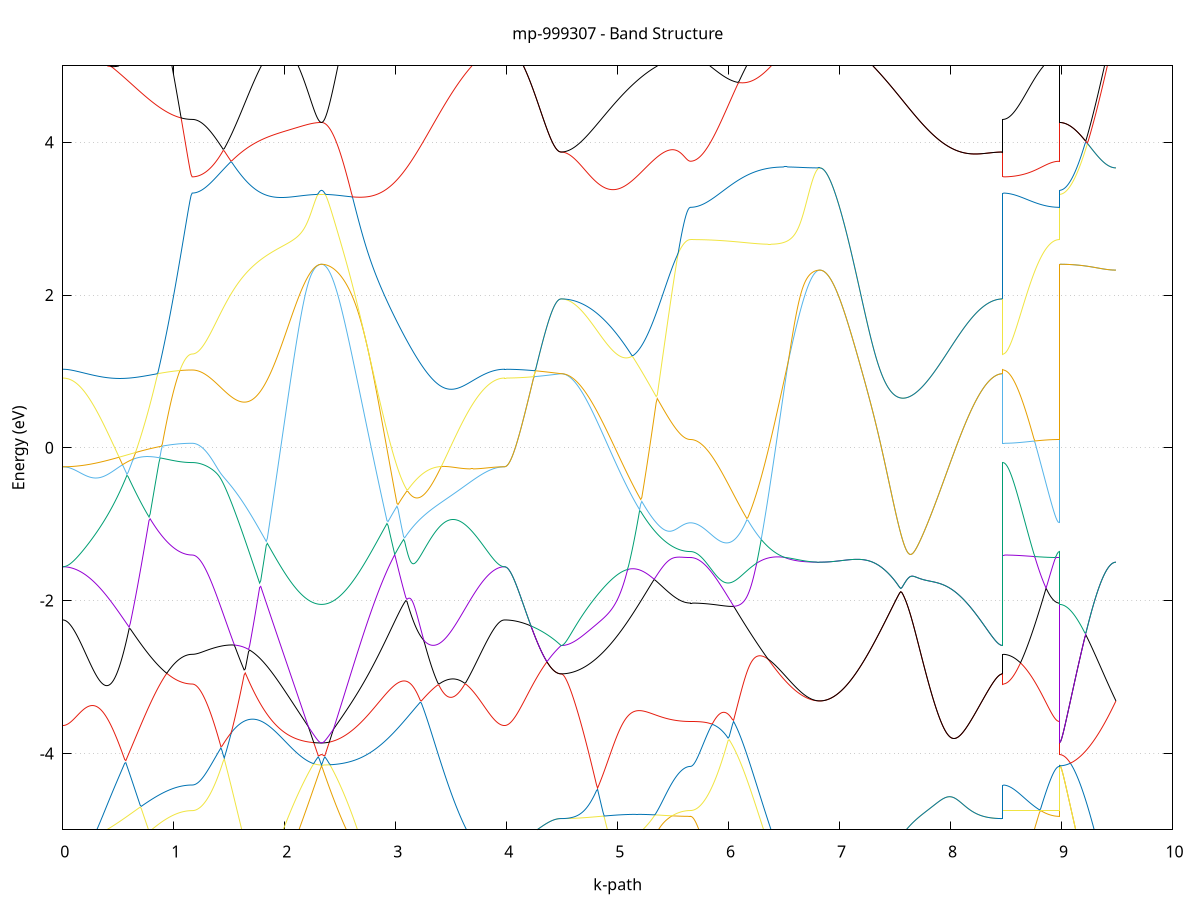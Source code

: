 set title 'mp-999307 - Band Structure'
set xlabel 'k-path'
set ylabel 'Energy (eV)'
set grid y
set yrange [-5:5]
set terminal png size 800,600
set output 'mp-999307_bands_gnuplot.png'
plot '-' using 1:2 with lines notitle, '-' using 1:2 with lines notitle, '-' using 1:2 with lines notitle, '-' using 1:2 with lines notitle, '-' using 1:2 with lines notitle, '-' using 1:2 with lines notitle, '-' using 1:2 with lines notitle, '-' using 1:2 with lines notitle, '-' using 1:2 with lines notitle, '-' using 1:2 with lines notitle, '-' using 1:2 with lines notitle, '-' using 1:2 with lines notitle, '-' using 1:2 with lines notitle, '-' using 1:2 with lines notitle, '-' using 1:2 with lines notitle, '-' using 1:2 with lines notitle, '-' using 1:2 with lines notitle, '-' using 1:2 with lines notitle, '-' using 1:2 with lines notitle, '-' using 1:2 with lines notitle, '-' using 1:2 with lines notitle, '-' using 1:2 with lines notitle, '-' using 1:2 with lines notitle, '-' using 1:2 with lines notitle, '-' using 1:2 with lines notitle, '-' using 1:2 with lines notitle, '-' using 1:2 with lines notitle, '-' using 1:2 with lines notitle, '-' using 1:2 with lines notitle, '-' using 1:2 with lines notitle, '-' using 1:2 with lines notitle, '-' using 1:2 with lines notitle
0.000000 -46.504957
0.009965 -46.504857
0.019929 -46.504857
0.029894 -46.504757
0.039858 -46.504657
0.049823 -46.504457
0.059787 -46.504257
0.069752 -46.504057
0.079717 -46.503857
0.089681 -46.503557
0.099646 -46.503157
0.109610 -46.502857
0.119575 -46.502457
0.129540 -46.501957
0.139504 -46.501557
0.149469 -46.501057
0.159433 -46.500557
0.169398 -46.499957
0.179362 -46.499357
0.189327 -46.498757
0.199292 -46.498057
0.209256 -46.497457
0.219221 -46.496657
0.229185 -46.495957
0.239150 -46.495157
0.249114 -46.494357
0.259079 -46.493557
0.269044 -46.492757
0.279008 -46.491857
0.288973 -46.490957
0.298937 -46.489957
0.308902 -46.489057
0.318867 -46.488057
0.328831 -46.487057
0.338796 -46.485957
0.348760 -46.484957
0.358725 -46.483857
0.368689 -46.482757
0.378654 -46.481657
0.388619 -46.480557
0.398583 -46.479357
0.408548 -46.481257
0.418512 -46.489157
0.428477 -46.497057
0.438441 -46.505157
0.448406 -46.513257
0.458371 -46.521457
0.468335 -46.529757
0.478300 -46.538057
0.488264 -46.546457
0.498229 -46.554857
0.508193 -46.563357
0.518158 -46.571857
0.528123 -46.580457
0.538087 -46.589057
0.548052 -46.597657
0.558016 -46.606257
0.567981 -46.614857
0.577946 -46.623457
0.587910 -46.632057
0.597875 -46.640657
0.607839 -46.649257
0.617804 -46.657857
0.627768 -46.666357
0.637733 -46.674857
0.647698 -46.683257
0.657662 -46.691657
0.667627 -46.700057
0.677591 -46.708357
0.687556 -46.716557
0.697520 -46.724657
0.707485 -46.732757
0.717450 -46.740757
0.727414 -46.748657
0.737379 -46.756457
0.747343 -46.764157
0.757308 -46.771757
0.767273 -46.779257
0.777237 -46.786657
0.787202 -46.793857
0.797166 -46.801057
0.807131 -46.808057
0.817095 -46.814857
0.827060 -46.821657
0.837025 -46.828157
0.846989 -46.834657
0.856954 -46.840957
0.866918 -46.847057
0.876883 -46.853057
0.886847 -46.858857
0.896812 -46.864457
0.906777 -46.869957
0.916741 -46.875257
0.926706 -46.880357
0.936670 -46.885257
0.946635 -46.889957
0.956599 -46.894557
0.966564 -46.898857
0.976529 -46.903057
0.986493 -46.907057
0.996458 -46.910857
1.006422 -46.914357
1.016387 -46.917757
1.026352 -46.920857
1.036316 -46.923857
1.046281 -46.926557
1.056245 -46.929157
1.066210 -46.931457
1.076174 -46.933557
1.086139 -46.935357
1.096104 -46.937057
1.106068 -46.938457
1.116033 -46.939757
1.125997 -46.940757
1.135962 -46.941457
1.145926 -46.942057
1.155891 -46.942357
1.165856 -46.942457
1.165856 -46.942457
1.175820 -46.942457
1.185785 -46.942457
1.195749 -46.942357
1.205714 -46.942257
1.215679 -46.942157
1.225643 -46.942057
1.235608 -46.941957
1.245572 -46.941757
1.255537 -46.941557
1.265501 -46.941357
1.275466 -46.941057
1.285431 -46.940857
1.295395 -46.940557
1.305360 -46.940257
1.315324 -46.939857
1.325289 -46.939557
1.335253 -46.939157
1.345218 -46.938757
1.355183 -46.938357
1.365147 -46.937857
1.375112 -46.937457
1.385076 -46.936957
1.395041 -46.936457
1.405005 -46.935957
1.414970 -46.935357
1.424935 -46.934857
1.434899 -46.934257
1.444864 -46.933657
1.454828 -46.933057
1.464793 -46.932457
1.474758 -46.931757
1.484722 -46.931157
1.494687 -46.930457
1.504651 -46.929757
1.514616 -46.929057
1.524580 -46.928357
1.534545 -46.927657
1.544510 -46.926857
1.554474 -46.926157
1.564439 -46.925357
1.574403 -46.924557
1.584368 -46.923857
1.594332 -46.923057
1.604297 -46.922157
1.614262 -46.921357
1.624226 -46.920557
1.634191 -46.919757
1.644155 -46.918857
1.654120 -46.918057
1.664085 -46.917157
1.674049 -46.916357
1.684014 -46.915457
1.693978 -46.914657
1.703943 -46.913757
1.713907 -46.912857
1.723872 -46.912057
1.733837 -46.911157
1.743801 -46.910257
1.753766 -46.909357
1.763730 -46.908557
1.773695 -46.907657
1.783659 -46.906757
1.793624 -46.905957
1.803589 -46.905057
1.813553 -46.904157
1.823518 -46.903357
1.833482 -46.902457
1.843447 -46.901657
1.853411 -46.900857
1.863376 -46.900057
1.873341 -46.899157
1.883305 -46.898357
1.893270 -46.897557
1.903234 -46.896757
1.913199 -46.896057
1.923164 -46.895257
1.933128 -46.894557
1.943093 -46.893757
1.953057 -46.893057
1.963022 -46.892357
1.972986 -46.891657
1.982951 -46.891057
1.992916 -46.890357
2.002880 -46.889757
2.012845 -46.889157
2.022809 -46.888557
2.032774 -46.887957
2.042738 -46.887457
2.052703 -46.886957
2.062668 -46.886457
2.072632 -46.886057
2.082597 -46.885657
2.092561 -46.885257
2.102526 -46.884857
2.112491 -46.884657
2.122455 -46.884357
2.132420 -46.884157
2.142384 -46.884057
2.152349 -46.883957
2.162313 -46.883857
2.172278 -46.883957
2.182243 -46.884057
2.192207 -46.884257
2.202172 -46.884457
2.212136 -46.884757
2.222101 -46.885157
2.232065 -46.885657
2.242030 -46.886057
2.251995 -46.886557
2.261959 -46.887057
2.271924 -46.887557
2.281888 -46.888057
2.291853 -46.888457
2.301818 -46.888757
2.311782 -46.888957
2.321747 -46.889157
2.331711 -46.889157
2.331711 -46.889157
2.341704 -46.889157
2.351696 -46.888957
2.361689 -46.888757
2.371681 -46.888357
2.381674 -46.887957
2.391666 -46.887357
2.401659 -46.886757
2.411652 -46.885957
2.421644 -46.885157
2.431637 -46.884257
2.441629 -46.883157
2.451622 -46.882057
2.461614 -46.880857
2.471607 -46.879457
2.481599 -46.878057
2.491592 -46.876557
2.501584 -46.874957
2.511577 -46.873257
2.521569 -46.871457
2.531562 -46.869557
2.541555 -46.867557
2.551547 -46.865457
2.561540 -46.863257
2.571532 -46.861057
2.581525 -46.858657
2.591517 -46.856257
2.601510 -46.853657
2.611502 -46.851057
2.621495 -46.848357
2.631487 -46.845557
2.641480 -46.842657
2.651472 -46.839657
2.661465 -46.836657
2.671458 -46.833457
2.681450 -46.830257
2.691443 -46.826957
2.701435 -46.823557
2.711428 -46.820057
2.721420 -46.816557
2.731413 -46.812957
2.741405 -46.809257
2.751398 -46.805457
2.761390 -46.801557
2.771383 -46.797657
2.781375 -46.793657
2.791368 -46.789657
2.801361 -46.785457
2.811353 -46.781257
2.821346 -46.777057
2.831338 -46.772657
2.841331 -46.768257
2.851323 -46.763857
2.861316 -46.759257
2.871308 -46.754757
2.881301 -46.750057
2.891293 -46.745357
2.901286 -46.740657
2.911278 -46.735757
2.921271 -46.730957
2.931264 -46.726057
2.941256 -46.721057
2.951249 -46.716057
2.961241 -46.711057
2.971234 -46.705957
2.981226 -46.700757
2.991219 -46.695557
3.001211 -46.690357
3.011204 -46.685157
3.021196 -46.679857
3.031189 -46.674457
3.041181 -46.669157
3.051174 -46.663757
3.061167 -46.658357
3.071159 -46.652857
3.081152 -46.647457
3.091144 -46.641957
3.101137 -46.636457
3.111129 -46.630857
3.121122 -46.625357
3.131114 -46.619757
3.141107 -46.614157
3.151099 -46.608557
3.161092 -46.603057
3.171084 -46.597357
3.181077 -46.591757
3.191070 -46.586157
3.201062 -46.580557
3.211055 -46.574957
3.221047 -46.569357
3.231040 -46.563757
3.241032 -46.558157
3.251025 -46.552557
3.261017 -46.546957
3.271010 -46.541457
3.281002 -46.535857
3.290995 -46.530357
3.300987 -46.524857
3.310980 -46.519357
3.320973 -46.513957
3.330965 -46.508457
3.340958 -46.503057
3.350950 -46.497657
3.360943 -46.492357
3.370935 -46.487057
3.380928 -46.481757
3.390920 -46.476557
3.400913 -46.471357
3.410905 -46.466257
3.420898 -46.461057
3.430890 -46.456657
3.440883 -46.458257
3.450876 -46.459857
3.460868 -46.461357
3.470861 -46.462957
3.480853 -46.464457
3.490846 -46.465857
3.500838 -46.467357
3.510831 -46.468757
3.520823 -46.470257
3.530816 -46.471657
3.540808 -46.472957
3.550801 -46.474357
3.560793 -46.475657
3.570786 -46.476957
3.580779 -46.478257
3.590771 -46.479457
3.600764 -46.480757
3.610756 -46.481957
3.620749 -46.483157
3.630741 -46.484257
3.640734 -46.485357
3.650726 -46.486457
3.660719 -46.487557
3.670711 -46.488557
3.680704 -46.489557
3.690696 -46.490557
3.700689 -46.491557
3.710682 -46.492457
3.720674 -46.493357
3.730667 -46.494157
3.740659 -46.495057
3.750652 -46.495757
3.760644 -46.496557
3.770637 -46.497257
3.780629 -46.497957
3.790622 -46.498657
3.800614 -46.499257
3.810607 -46.499857
3.820599 -46.500457
3.830592 -46.500957
3.840585 -46.501457
3.850577 -46.501957
3.860570 -46.502457
3.870562 -46.502857
3.880555 -46.503157
3.890547 -46.503457
3.900540 -46.503757
3.910532 -46.504057
3.920525 -46.504257
3.930517 -46.504457
3.940510 -46.504657
3.950502 -46.504757
3.960495 -46.504857
3.970488 -46.504857
3.980480 -46.504957
3.980480 -46.504957
3.990476 -46.504857
4.000472 -46.504857
4.010468 -46.504757
4.020464 -46.504557
4.030460 -46.504357
4.040456 -46.504157
4.050452 -46.503857
4.060449 -46.503557
4.070445 -46.503257
4.080441 -46.502857
4.090437 -46.502457
4.100433 -46.501957
4.110429 -46.501457
4.120425 -46.500857
4.130421 -46.500257
4.140417 -46.499657
4.150413 -46.498957
4.160409 -46.498257
4.170405 -46.497557
4.180401 -46.496757
4.190397 -46.495957
4.200393 -46.495157
4.210389 -46.494257
4.220385 -46.493357
4.230381 -46.492457
4.240378 -46.491457
4.250374 -46.490457
4.260370 -46.489457
4.270366 -46.488357
4.280362 -46.487357
4.290358 -46.486257
4.300354 -46.485057
4.310350 -46.483957
4.320346 -46.482757
4.330342 -46.481557
4.340338 -46.480357
4.350334 -46.479157
4.360330 -46.477857
4.370326 -46.476557
4.380322 -46.475357
4.390318 -46.474057
4.400314 -46.472657
4.410311 -46.471357
4.420307 -46.470057
4.430303 -46.468657
4.440299 -46.467357
4.450295 -46.465957
4.460291 -46.464657
4.470287 -46.463257
4.480283 -46.461857
4.490279 -46.460457
4.490279 -46.460457
4.500244 -46.460457
4.510208 -46.460457
4.520173 -46.460357
4.530137 -46.460357
4.540102 -46.460257
4.550066 -46.460157
4.560031 -46.460057
4.569996 -46.459857
4.579960 -46.459757
4.589925 -46.459557
4.599889 -46.459357
4.609854 -46.459157
4.619819 -46.458857
4.629783 -46.458657
4.639748 -46.458357
4.649712 -46.458057
4.659677 -46.457757
4.669641 -46.457457
4.679606 -46.457157
4.689571 -46.456857
4.699535 -46.456457
4.709500 -46.456157
4.719464 -46.455757
4.729429 -46.455357
4.739393 -46.455057
4.749358 -46.454657
4.759323 -46.454357
4.769287 -46.454057
4.779252 -46.453757
4.789216 -46.453557
4.799181 -46.453457
4.809145 -46.453457
4.819110 -46.453657
4.829075 -46.454357
4.839039 -46.455657
4.849004 -46.457957
4.858968 -46.461557
4.868933 -46.466357
4.878898 -46.472157
4.888862 -46.478757
4.898827 -46.485657
4.908791 -46.492957
4.918756 -46.500557
4.928720 -46.508257
4.938685 -46.516057
4.948650 -46.524057
4.958614 -46.532157
4.968579 -46.540357
4.978543 -46.548657
4.988508 -46.556957
4.998472 -46.565357
5.008437 -46.573857
5.018402 -46.582357
5.028366 -46.590857
5.038331 -46.599357
5.048295 -46.607957
5.058260 -46.616557
5.068225 -46.625057
5.078189 -46.633657
5.088154 -46.642257
5.098118 -46.650757
5.108083 -46.659357
5.118047 -46.667857
5.128012 -46.676257
5.137977 -46.684757
5.147941 -46.693057
5.157906 -46.701457
5.167870 -46.709657
5.177835 -46.717857
5.187799 -46.726057
5.197764 -46.734057
5.207729 -46.742057
5.217693 -46.749957
5.227658 -46.757757
5.237622 -46.765457
5.247587 -46.772957
5.257551 -46.780457
5.267516 -46.787857
5.277481 -46.795057
5.287445 -46.802257
5.297410 -46.809257
5.307374 -46.816057
5.317339 -46.822757
5.327304 -46.829357
5.337268 -46.835757
5.347233 -46.842057
5.357197 -46.848157
5.367162 -46.854157
5.377126 -46.859957
5.387091 -46.865557
5.397056 -46.871057
5.407020 -46.876357
5.416985 -46.881457
5.426949 -46.886357
5.436914 -46.891057
5.446878 -46.895657
5.456843 -46.900057
5.466808 -46.904157
5.476772 -46.908157
5.486737 -46.911857
5.496701 -46.915457
5.506666 -46.918857
5.516631 -46.921957
5.526595 -46.924957
5.536560 -46.927657
5.546524 -46.930157
5.556489 -46.932457
5.566453 -46.934557
5.576418 -46.936457
5.586383 -46.938157
5.596347 -46.939557
5.606312 -46.940757
5.616276 -46.941757
5.626241 -46.942557
5.636205 -46.943157
5.646170 -46.943457
5.656135 -46.943557
5.656135 -46.943557
5.666099 -46.943557
5.676064 -46.943557
5.686028 -46.943457
5.695993 -46.943357
5.705957 -46.943257
5.715922 -46.943157
5.725887 -46.942957
5.735851 -46.942757
5.745816 -46.942557
5.755780 -46.942357
5.765745 -46.942157
5.775710 -46.941857
5.785674 -46.941557
5.795639 -46.941257
5.805603 -46.940857
5.815568 -46.940557
5.825532 -46.940157
5.835497 -46.939757
5.845462 -46.939357
5.855426 -46.938857
5.865391 -46.938357
5.875355 -46.937957
5.885320 -46.937357
5.895284 -46.936857
5.905249 -46.936357
5.915214 -46.935757
5.925178 -46.935157
5.935143 -46.934557
5.945107 -46.933957
5.955072 -46.933257
5.965037 -46.932657
5.975001 -46.931957
5.984966 -46.931257
5.994930 -46.930557
6.004895 -46.929857
6.014859 -46.929157
6.024824 -46.928357
6.034789 -46.927657
6.044753 -46.926857
6.054718 -46.926057
6.064682 -46.925257
6.074647 -46.924457
6.084611 -46.923657
6.094576 -46.922857
6.104541 -46.921957
6.114505 -46.921157
6.124470 -46.920257
6.134434 -46.919457
6.144399 -46.918557
6.154363 -46.917657
6.164328 -46.916857
6.174293 -46.915957
6.184257 -46.915057
6.194222 -46.914157
6.204186 -46.913257
6.214151 -46.912357
6.224116 -46.911457
6.234080 -46.910557
6.244045 -46.909657
6.254009 -46.908757
6.263974 -46.907857
6.273938 -46.906957
6.283903 -46.906057
6.293868 -46.905157
6.303832 -46.904257
6.313797 -46.903357
6.323761 -46.902557
6.333726 -46.901657
6.343690 -46.900757
6.353655 -46.899957
6.363620 -46.899057
6.373584 -46.898257
6.383549 -46.897357
6.393513 -46.896557
6.403478 -46.895757
6.413443 -46.894957
6.423407 -46.894157
6.433372 -46.893357
6.443336 -46.892557
6.453301 -46.891757
6.463265 -46.891057
6.473230 -46.890257
6.483195 -46.889557
6.493159 -46.888857
6.503124 -46.888157
6.513088 -46.887457
6.523053 -46.886857
6.533017 -46.886157
6.542982 -46.885557
6.552947 -46.884957
6.562911 -46.884357
6.572876 -46.883757
6.582840 -46.883257
6.592805 -46.882757
6.602770 -46.882157
6.612734 -46.881657
6.622699 -46.881257
6.632663 -46.880757
6.642628 -46.880357
6.652592 -46.879957
6.662557 -46.879557
6.672522 -46.879157
6.682486 -46.878857
6.692451 -46.878557
6.702415 -46.878257
6.712380 -46.877957
6.722344 -46.877657
6.732309 -46.877457
6.742274 -46.877257
6.752238 -46.877057
6.762203 -46.876957
6.772167 -46.876757
6.782132 -46.876657
6.792097 -46.876557
6.802061 -46.876557
6.812026 -46.876557
6.821990 -46.876457
6.821990 -46.876457
6.831983 -46.876457
6.841975 -46.876257
6.851968 -46.876057
6.861960 -46.875757
6.871953 -46.875257
6.881945 -46.874757
6.891938 -46.874157
6.901931 -46.873357
6.911923 -46.872557
6.921916 -46.871657
6.931908 -46.870657
6.941901 -46.869557
6.951893 -46.868357
6.961886 -46.867057
6.971878 -46.865657
6.981871 -46.864157
6.991863 -46.862557
7.001856 -46.860957
7.011848 -46.859157
7.021841 -46.857357
7.031834 -46.855357
7.041826 -46.853357
7.051819 -46.851157
7.061811 -46.848957
7.071804 -46.846657
7.081796 -46.844257
7.091789 -46.841857
7.101781 -46.839257
7.111774 -46.836557
7.121766 -46.833857
7.131759 -46.831057
7.141751 -46.828157
7.151744 -46.825157
7.161737 -46.822057
7.171729 -46.818957
7.181722 -46.815657
7.191714 -46.812357
7.201707 -46.808957
7.211699 -46.805557
7.221692 -46.801957
7.231684 -46.798357
7.241677 -46.794657
7.251669 -46.790957
7.261662 -46.787057
7.271654 -46.783157
7.281647 -46.779257
7.291640 -46.775157
7.301632 -46.771057
7.311625 -46.766857
7.321617 -46.762657
7.331610 -46.758357
7.341602 -46.754057
7.351595 -46.749557
7.361587 -46.745157
7.371580 -46.740557
7.381572 -46.736057
7.391565 -46.731357
7.401557 -46.726657
7.411550 -46.721957
7.421543 -46.717157
7.431535 -46.712257
7.441528 -46.707357
7.451520 -46.702457
7.461513 -46.697457
7.471505 -46.692457
7.481498 -46.687457
7.491490 -46.682357
7.501483 -46.677157
7.511475 -46.672057
7.521468 -46.666857
7.531460 -46.661557
7.541453 -46.656357
7.551446 -46.651057
7.561438 -46.645757
7.571431 -46.640457
7.581423 -46.635057
7.591416 -46.629657
7.601408 -46.624257
7.611401 -46.618857
7.621393 -46.613457
7.631386 -46.608057
7.641378 -46.602557
7.651371 -46.597157
7.661363 -46.591657
7.671356 -46.586257
7.681349 -46.580757
7.691341 -46.575357
7.701334 -46.569857
7.711326 -46.564357
7.721319 -46.558957
7.731311 -46.553557
7.741304 -46.548157
7.751296 -46.542657
7.761289 -46.537357
7.771281 -46.531957
7.781274 -46.526557
7.791266 -46.521257
7.801259 -46.515957
7.811252 -46.510757
7.821244 -46.505457
7.831237 -46.500257
7.841229 -46.495157
7.851222 -46.490057
7.861214 -46.484957
7.871207 -46.480057
7.881199 -46.475057
7.891192 -46.470257
7.901184 -46.465557
7.911177 -46.460957
7.921169 -46.456457
7.931162 -46.452257
7.941155 -46.448257
7.951147 -46.444757
7.961140 -46.441857
7.971132 -46.439657
7.981125 -46.438257
7.991117 -46.437557
8.001110 -46.437357
8.011102 -46.437557
8.021095 -46.437957
8.031087 -46.438457
8.041080 -46.439157
8.051072 -46.439857
8.061065 -46.440657
8.071058 -46.441357
8.081050 -46.442157
8.091043 -46.442957
8.101035 -46.443857
8.111028 -46.444657
8.121020 -46.445357
8.131013 -46.446157
8.141005 -46.446957
8.150998 -46.447757
8.160990 -46.448457
8.170983 -46.449157
8.180975 -46.449857
8.190968 -46.450557
8.200961 -46.451257
8.210953 -46.451857
8.220946 -46.452557
8.230938 -46.453157
8.240931 -46.453757
8.250923 -46.454257
8.260916 -46.454857
8.270908 -46.455357
8.280901 -46.455857
8.290893 -46.456257
8.300886 -46.456757
8.310878 -46.457157
8.320871 -46.457557
8.330864 -46.457957
8.340856 -46.458257
8.350849 -46.458657
8.360841 -46.458957
8.370834 -46.459157
8.380826 -46.459457
8.390819 -46.459657
8.400811 -46.459857
8.410804 -46.460057
8.420796 -46.460157
8.430789 -46.460257
8.440781 -46.460357
8.450774 -46.460457
8.460767 -46.460457
8.470759 -46.460457
8.470759 -46.942457
8.480755 -46.942457
8.490751 -46.942457
8.500747 -46.942457
8.510743 -46.942557
8.520739 -46.942557
8.530735 -46.942557
8.540731 -46.942557
8.550728 -46.942557
8.560724 -46.942557
8.570720 -46.942557
8.580716 -46.942657
8.590712 -46.942657
8.600708 -46.942657
8.610704 -46.942657
8.620700 -46.942757
8.630696 -46.942757
8.640692 -46.942757
8.650688 -46.942757
8.660684 -46.942857
8.670680 -46.942857
8.680676 -46.942857
8.690672 -46.942957
8.700668 -46.942957
8.710664 -46.942957
8.720660 -46.943057
8.730657 -46.943057
8.740653 -46.943057
8.750649 -46.943157
8.760645 -46.943157
8.770641 -46.943157
8.780637 -46.943157
8.790633 -46.943257
8.800629 -46.943257
8.810625 -46.943257
8.820621 -46.943357
8.830617 -46.943357
8.840613 -46.943357
8.850609 -46.943357
8.860605 -46.943457
8.870601 -46.943457
8.880597 -46.943457
8.890593 -46.943457
8.900590 -46.943457
8.910586 -46.943557
8.920582 -46.943557
8.930578 -46.943557
8.940574 -46.943557
8.950570 -46.943557
8.960566 -46.943557
8.970562 -46.943557
8.980558 -46.943557
8.980558 -46.889157
8.990554 -46.889157
9.000550 -46.889157
9.010546 -46.889157
9.020542 -46.889057
9.030538 -46.889057
9.040534 -46.888957
9.050530 -46.888857
9.060526 -46.888757
9.070523 -46.888657
9.080519 -46.888557
9.090515 -46.888457
9.100511 -46.888257
9.110507 -46.888157
9.120503 -46.887957
9.130499 -46.887857
9.140495 -46.887657
9.150491 -46.887457
9.160487 -46.887257
9.170483 -46.887057
9.180479 -46.886857
9.190475 -46.886557
9.200471 -46.886357
9.210467 -46.886157
9.220463 -46.885857
9.230459 -46.885557
9.240455 -46.885357
9.250452 -46.885057
9.260448 -46.884757
9.270444 -46.884457
9.280440 -46.884157
9.290436 -46.883857
9.300432 -46.883457
9.310428 -46.883157
9.320424 -46.882857
9.330420 -46.882457
9.340416 -46.882157
9.350412 -46.881757
9.360408 -46.881457
9.370404 -46.881057
9.380400 -46.880757
9.390396 -46.880357
9.400392 -46.879957
9.410388 -46.879557
9.420385 -46.879257
9.430381 -46.878857
9.440377 -46.878457
9.450373 -46.878057
9.460369 -46.877657
9.470365 -46.877257
9.480361 -46.876857
9.490357 -46.876457
e
0.000000 -46.415657
0.009965 -46.415657
0.019929 -46.415657
0.029894 -46.415557
0.039858 -46.415557
0.049823 -46.415457
0.059787 -46.415357
0.069752 -46.415157
0.079717 -46.415057
0.089681 -46.414857
0.099646 -46.414757
0.109610 -46.414557
0.119575 -46.414357
0.129540 -46.414057
0.139504 -46.413857
0.149469 -46.413557
0.159433 -46.413257
0.169398 -46.412957
0.179362 -46.412657
0.189327 -46.412357
0.199292 -46.411957
0.209256 -46.411657
0.219221 -46.411257
0.229185 -46.410857
0.239150 -46.410457
0.249114 -46.409957
0.259079 -46.409557
0.269044 -46.409057
0.279008 -46.408657
0.288973 -46.408157
0.298937 -46.407657
0.308902 -46.408957
0.318867 -46.415557
0.328831 -46.422357
0.338796 -46.429257
0.348760 -46.436357
0.358725 -46.443557
0.368689 -46.450857
0.378654 -46.458257
0.388619 -46.465857
0.398583 -46.473457
0.408548 -46.478157
0.418512 -46.476957
0.428477 -46.475757
0.438441 -46.474557
0.448406 -46.473357
0.458371 -46.472057
0.468335 -46.470857
0.478300 -46.469557
0.488264 -46.468257
0.498229 -46.466957
0.508193 -46.465657
0.518158 -46.464257
0.528123 -46.462957
0.538087 -46.461657
0.548052 -46.460257
0.558016 -46.458957
0.567981 -46.457557
0.577946 -46.456257
0.587910 -46.454857
0.597875 -46.453457
0.607839 -46.452157
0.617804 -46.450757
0.627768 -46.449357
0.637733 -46.448057
0.647698 -46.446657
0.657662 -46.445357
0.667627 -46.443957
0.677591 -46.442557
0.687556 -46.441257
0.697520 -46.439957
0.707485 -46.438557
0.717450 -46.437257
0.727414 -46.435957
0.737379 -46.434657
0.747343 -46.433357
0.757308 -46.432057
0.767273 -46.430857
0.777237 -46.429557
0.787202 -46.428357
0.797166 -46.427157
0.807131 -46.425957
0.817095 -46.424757
0.827060 -46.423657
0.837025 -46.422457
0.846989 -46.421357
0.856954 -46.420257
0.866918 -46.419157
0.876883 -46.418157
0.886847 -46.417057
0.896812 -46.416057
0.906777 -46.415057
0.916741 -46.414157
0.926706 -46.413257
0.936670 -46.412357
0.946635 -46.411457
0.956599 -46.410657
0.966564 -46.409857
0.976529 -46.409057
0.986493 -46.408357
0.996458 -46.407657
1.006422 -46.406957
1.016387 -46.406357
1.026352 -46.405757
1.036316 -46.405157
1.046281 -46.404657
1.056245 -46.404157
1.066210 -46.403757
1.076174 -46.403357
1.086139 -46.402957
1.096104 -46.402657
1.106068 -46.402357
1.116033 -46.402157
1.125997 -46.401957
1.135962 -46.401757
1.145926 -46.401657
1.155891 -46.401657
1.165856 -46.401557
1.165856 -46.401557
1.175820 -46.401557
1.185785 -46.401557
1.195749 -46.401457
1.205714 -46.401357
1.215679 -46.401157
1.225643 -46.401057
1.235608 -46.400857
1.245572 -46.400557
1.255537 -46.400357
1.265501 -46.400057
1.275466 -46.399757
1.285431 -46.399357
1.295395 -46.398957
1.305360 -46.398557
1.315324 -46.398057
1.325289 -46.397657
1.335253 -46.397157
1.345218 -46.396557
1.355183 -46.396057
1.365147 -46.395457
1.375112 -46.394857
1.385076 -46.394157
1.395041 -46.393557
1.405005 -46.392857
1.414970 -46.392157
1.424935 -46.391357
1.434899 -46.390657
1.444864 -46.389857
1.454828 -46.389057
1.464793 -46.388157
1.474758 -46.387357
1.484722 -46.386457
1.494687 -46.385557
1.504651 -46.384657
1.514616 -46.384057
1.524580 -46.390957
1.534545 -46.398057
1.544510 -46.405357
1.554474 -46.412657
1.564439 -46.420057
1.574403 -46.427657
1.584368 -46.435257
1.594332 -46.442957
1.604297 -46.450857
1.614262 -46.458757
1.624226 -46.466657
1.634191 -46.474757
1.644155 -46.482757
1.654120 -46.490957
1.664085 -46.499157
1.674049 -46.507357
1.684014 -46.515657
1.693978 -46.523957
1.703943 -46.532257
1.713907 -46.540657
1.723872 -46.549057
1.733837 -46.557357
1.743801 -46.565757
1.753766 -46.574157
1.763730 -46.582457
1.773695 -46.590757
1.783659 -46.599057
1.793624 -46.607357
1.803589 -46.615657
1.813553 -46.623857
1.823518 -46.631957
1.833482 -46.640057
1.843447 -46.648157
1.853411 -46.656057
1.863376 -46.663957
1.873341 -46.671857
1.883305 -46.679557
1.893270 -46.687257
1.903234 -46.694757
1.913199 -46.702257
1.923164 -46.709557
1.933128 -46.716857
1.943093 -46.723957
1.953057 -46.730957
1.963022 -46.737857
1.972986 -46.744657
1.982951 -46.751257
1.992916 -46.757757
2.002880 -46.764057
2.012845 -46.770257
2.022809 -46.776357
2.032774 -46.782157
2.042738 -46.787957
2.052703 -46.793457
2.062668 -46.798857
2.072632 -46.803957
2.082597 -46.808957
2.092561 -46.813857
2.102526 -46.818457
2.112491 -46.822857
2.122455 -46.827057
2.132420 -46.831057
2.142384 -46.834757
2.152349 -46.838357
2.162313 -46.841657
2.172278 -46.844657
2.182243 -46.847457
2.192207 -46.850057
2.202172 -46.852357
2.212136 -46.854357
2.222101 -46.856157
2.232065 -46.857757
2.242030 -46.859057
2.251995 -46.860257
2.261959 -46.861157
2.271924 -46.861957
2.281888 -46.862557
2.291853 -46.862957
2.301818 -46.863357
2.311782 -46.863557
2.321747 -46.863757
2.331711 -46.863757
2.331711 -46.863757
2.341704 -46.863757
2.351696 -46.863557
2.361689 -46.863357
2.371681 -46.863057
2.381674 -46.862557
2.391666 -46.862057
2.401659 -46.861457
2.411652 -46.860757
2.421644 -46.859957
2.431637 -46.859057
2.441629 -46.858057
2.451622 -46.856957
2.461614 -46.855757
2.471607 -46.854557
2.481599 -46.853157
2.491592 -46.851757
2.501584 -46.850157
2.511577 -46.848557
2.521569 -46.846757
2.531562 -46.844957
2.541555 -46.843057
2.551547 -46.841057
2.561540 -46.838957
2.571532 -46.836857
2.581525 -46.834557
2.591517 -46.832157
2.601510 -46.829757
2.611502 -46.827257
2.621495 -46.824657
2.631487 -46.821957
2.641480 -46.819157
2.651472 -46.816357
2.661465 -46.813457
2.671458 -46.810457
2.681450 -46.807357
2.691443 -46.804157
2.701435 -46.800857
2.711428 -46.797557
2.721420 -46.794157
2.731413 -46.790757
2.741405 -46.787157
2.751398 -46.783557
2.761390 -46.779857
2.771383 -46.776057
2.781375 -46.772257
2.791368 -46.768357
2.801361 -46.764457
2.811353 -46.760357
2.821346 -46.756257
2.831338 -46.752157
2.841331 -46.747957
2.851323 -46.743657
2.861316 -46.739357
2.871308 -46.734957
2.881301 -46.730457
2.891293 -46.725957
2.901286 -46.721457
2.911278 -46.716857
2.921271 -46.712157
2.931264 -46.707457
2.941256 -46.702757
2.951249 -46.697957
2.961241 -46.693057
2.971234 -46.688257
2.981226 -46.683257
2.991219 -46.678357
3.001211 -46.673357
3.011204 -46.668357
3.021196 -46.663257
3.031189 -46.658157
3.041181 -46.653057
3.051174 -46.647857
3.061167 -46.642657
3.071159 -46.637457
3.081152 -46.632257
3.091144 -46.626957
3.101137 -46.621657
3.111129 -46.616457
3.121122 -46.611057
3.131114 -46.605757
3.141107 -46.600457
3.151099 -46.595057
3.161092 -46.589757
3.171084 -46.584357
3.181077 -46.579057
3.191070 -46.573657
3.201062 -46.568257
3.211055 -46.562957
3.221047 -46.557557
3.231040 -46.552157
3.241032 -46.546857
3.251025 -46.541457
3.261017 -46.536157
3.271010 -46.530857
3.281002 -46.525557
3.290995 -46.520257
3.300987 -46.514957
3.310980 -46.509757
3.320973 -46.504557
3.330965 -46.499357
3.340958 -46.494157
3.350950 -46.489057
3.360943 -46.483957
3.370935 -46.478857
3.380928 -46.473757
3.390920 -46.468757
3.400913 -46.463857
3.410905 -46.458957
3.420898 -46.455157
3.430890 -46.456057
3.440883 -46.451057
3.450876 -46.446057
3.460868 -46.441157
3.470861 -46.436357
3.480853 -46.431557
3.490846 -46.426857
3.500838 -46.422157
3.510831 -46.417557
3.520823 -46.412957
3.530816 -46.408557
3.540808 -46.404057
3.550801 -46.399757
3.560793 -46.399857
3.570786 -46.400557
3.580779 -46.401257
3.590771 -46.401857
3.600764 -46.402557
3.610756 -46.403257
3.620749 -46.403857
3.630741 -46.404457
3.640734 -46.405057
3.650726 -46.405657
3.660719 -46.406257
3.670711 -46.406857
3.680704 -46.407357
3.690696 -46.407857
3.700689 -46.408357
3.710682 -46.408857
3.720674 -46.409357
3.730667 -46.409857
3.740659 -46.410257
3.750652 -46.410757
3.760644 -46.411157
3.770637 -46.411557
3.780629 -46.411957
3.790622 -46.412257
3.800614 -46.412657
3.810607 -46.412957
3.820599 -46.413257
3.830592 -46.413557
3.840585 -46.413857
3.850577 -46.414057
3.860570 -46.414257
3.870562 -46.414557
3.880555 -46.414757
3.890547 -46.414857
3.900540 -46.415057
3.910532 -46.415157
3.920525 -46.415357
3.930517 -46.415457
3.940510 -46.415557
3.950502 -46.415557
3.960495 -46.415657
3.970488 -46.415657
3.980480 -46.415657
3.980480 -46.415657
3.990476 -46.415657
4.000472 -46.415757
4.010468 -46.415857
4.020464 -46.415957
4.030460 -46.416257
4.040456 -46.416457
4.050452 -46.416757
4.060449 -46.417057
4.070445 -46.417357
4.080441 -46.417757
4.090437 -46.418257
4.100433 -46.418757
4.110429 -46.419257
4.120425 -46.419757
4.130421 -46.420357
4.140417 -46.421057
4.150413 -46.421657
4.160409 -46.422457
4.170405 -46.423157
4.180401 -46.423957
4.190397 -46.424757
4.200393 -46.425657
4.210389 -46.426457
4.220385 -46.427457
4.230381 -46.428357
4.240378 -46.429357
4.250374 -46.430357
4.260370 -46.431357
4.270366 -46.432457
4.280362 -46.433557
4.290358 -46.434657
4.300354 -46.435757
4.310350 -46.436957
4.320346 -46.438157
4.330342 -46.439357
4.340338 -46.440557
4.350334 -46.441757
4.360330 -46.443057
4.370326 -46.444357
4.380322 -46.445657
4.390318 -46.446957
4.400314 -46.448257
4.410311 -46.449557
4.420307 -46.450957
4.430303 -46.452257
4.440299 -46.453657
4.450295 -46.455057
4.460291 -46.456357
4.470287 -46.457757
4.480283 -46.459157
4.490279 -46.460457
4.490279 -46.460457
4.500244 -46.460457
4.510208 -46.460457
4.520173 -46.460357
4.530137 -46.460257
4.540102 -46.460057
4.550066 -46.459957
4.560031 -46.459657
4.569996 -46.459457
4.579960 -46.459157
4.589925 -46.458857
4.599889 -46.458557
4.609854 -46.458157
4.619819 -46.457757
4.629783 -46.457357
4.639748 -46.456857
4.649712 -46.456357
4.659677 -46.455857
4.669641 -46.455357
4.679606 -46.454757
4.689571 -46.454157
4.699535 -46.453457
4.709500 -46.452857
4.719464 -46.452157
4.729429 -46.451457
4.739393 -46.450657
4.749358 -46.449857
4.759323 -46.449157
4.769287 -46.448257
4.779252 -46.447457
4.789216 -46.446557
4.799181 -46.445657
4.809145 -46.444757
4.819110 -46.443857
4.829075 -46.442857
4.839039 -46.441957
4.849004 -46.440957
4.858968 -46.439957
4.868933 -46.438857
4.878898 -46.439357
4.888862 -46.439857
4.898827 -46.439957
4.908791 -46.439757
4.918756 -46.439457
4.928720 -46.439057
4.938685 -46.438657
4.948650 -46.438057
4.958614 -46.437457
4.968579 -46.436857
4.978543 -46.436257
4.988508 -46.435557
4.998472 -46.434857
5.008437 -46.434157
5.018402 -46.433457
5.028366 -46.432757
5.038331 -46.432057
5.048295 -46.431257
5.058260 -46.430557
5.068225 -46.429757
5.078189 -46.429057
5.088154 -46.428257
5.098118 -46.427557
5.108083 -46.426757
5.118047 -46.426057
5.128012 -46.425257
5.137977 -46.424457
5.147941 -46.423757
5.157906 -46.422957
5.167870 -46.422257
5.177835 -46.421457
5.187799 -46.420757
5.197764 -46.419957
5.207729 -46.419257
5.217693 -46.418557
5.227658 -46.417857
5.237622 -46.417157
5.247587 -46.416457
5.257551 -46.415757
5.267516 -46.415057
5.277481 -46.414357
5.287445 -46.413657
5.297410 -46.413057
5.307374 -46.412457
5.317339 -46.411757
5.327304 -46.411157
5.337268 -46.410557
5.347233 -46.409957
5.357197 -46.409357
5.367162 -46.408857
5.377126 -46.408257
5.387091 -46.407757
5.397056 -46.407257
5.407020 -46.406757
5.416985 -46.406257
5.426949 -46.405857
5.436914 -46.405357
5.446878 -46.404957
5.456843 -46.404557
5.466808 -46.404157
5.476772 -46.403757
5.486737 -46.403357
5.496701 -46.403057
5.506666 -46.402757
5.516631 -46.402457
5.526595 -46.402157
5.536560 -46.401957
5.546524 -46.401657
5.556489 -46.401457
5.566453 -46.401257
5.576418 -46.401057
5.586383 -46.400957
5.596347 -46.400757
5.606312 -46.400657
5.616276 -46.400557
5.626241 -46.400457
5.636205 -46.400457
5.646170 -46.400457
5.656135 -46.400357
5.656135 -46.400357
5.666099 -46.400357
5.676064 -46.400357
5.686028 -46.400257
5.695993 -46.400157
5.705957 -46.400057
5.715922 -46.399857
5.725887 -46.399657
5.735851 -46.399457
5.745816 -46.399157
5.755780 -46.398857
5.765745 -46.398557
5.775710 -46.398157
5.785674 -46.397757
5.795639 -46.397357
5.805603 -46.396957
5.815568 -46.396457
5.825532 -46.395957
5.835497 -46.395457
5.845462 -46.394957
5.855426 -46.394357
5.865391 -46.393757
5.875355 -46.393057
5.885320 -46.392457
5.895284 -46.391757
5.905249 -46.391057
5.915214 -46.390357
5.925178 -46.389557
5.935143 -46.388757
5.945107 -46.387957
5.955072 -46.387157
5.965037 -46.386357
5.975001 -46.385457
5.984966 -46.384557
5.994930 -46.383657
6.004895 -46.384157
6.014859 -46.391057
6.024824 -46.398157
6.034789 -46.405457
6.044753 -46.412757
6.054718 -46.420157
6.064682 -46.427757
6.074647 -46.435357
6.084611 -46.443157
6.094576 -46.450957
6.104541 -46.458857
6.114505 -46.466857
6.124470 -46.474857
6.134434 -46.482957
6.144399 -46.491157
6.154363 -46.499357
6.164328 -46.507557
6.174293 -46.515857
6.184257 -46.524157
6.194222 -46.532557
6.204186 -46.540857
6.214151 -46.549257
6.224116 -46.557657
6.234080 -46.565957
6.244045 -46.574357
6.254009 -46.582757
6.263974 -46.591057
6.273938 -46.599457
6.283903 -46.607757
6.293868 -46.615957
6.303832 -46.624157
6.313797 -46.632357
6.323761 -46.640457
6.333726 -46.648557
6.343690 -46.656557
6.353655 -46.664457
6.363620 -46.672357
6.373584 -46.680057
6.383549 -46.687757
6.393513 -46.695357
6.403478 -46.702857
6.413443 -46.710257
6.423407 -46.717557
6.433372 -46.724757
6.443336 -46.731757
6.453301 -46.738757
6.463265 -46.745557
6.473230 -46.752257
6.483195 -46.758757
6.493159 -46.765157
6.503124 -46.771457
6.513088 -46.777557
6.523053 -46.783557
6.533017 -46.789357
6.542982 -46.794957
6.552947 -46.800457
6.562911 -46.805857
6.572876 -46.810957
6.582840 -46.815957
6.592805 -46.820757
6.602770 -46.825357
6.612734 -46.829757
6.622699 -46.834057
6.632663 -46.838057
6.642628 -46.841957
6.652592 -46.845657
6.662557 -46.849157
6.672522 -46.852357
6.682486 -46.855457
6.692451 -46.858357
6.702415 -46.860957
6.712380 -46.863457
6.722344 -46.865657
6.732309 -46.867757
6.742274 -46.869557
6.752238 -46.871157
6.762203 -46.872557
6.772167 -46.873757
6.782132 -46.874757
6.792097 -46.875557
6.802061 -46.876057
6.812026 -46.876357
6.821990 -46.876457
6.821990 -46.876457
6.831983 -46.876457
6.841975 -46.876257
6.851968 -46.876057
6.861960 -46.875757
6.871953 -46.875257
6.881945 -46.874757
6.891938 -46.874157
6.901931 -46.873357
6.911923 -46.872557
6.921916 -46.871657
6.931908 -46.870657
6.941901 -46.869557
6.951893 -46.868357
6.961886 -46.867057
6.971878 -46.865657
6.981871 -46.864157
6.991863 -46.862557
7.001856 -46.860957
7.011848 -46.859157
7.021841 -46.857357
7.031834 -46.855357
7.041826 -46.853357
7.051819 -46.851157
7.061811 -46.848957
7.071804 -46.846657
7.081796 -46.844257
7.091789 -46.841857
7.101781 -46.839257
7.111774 -46.836557
7.121766 -46.833857
7.131759 -46.831057
7.141751 -46.828157
7.151744 -46.825157
7.161737 -46.822057
7.171729 -46.818957
7.181722 -46.815657
7.191714 -46.812357
7.201707 -46.808957
7.211699 -46.805557
7.221692 -46.801957
7.231684 -46.798357
7.241677 -46.794657
7.251669 -46.790957
7.261662 -46.787057
7.271654 -46.783157
7.281647 -46.779257
7.291640 -46.775157
7.301632 -46.771057
7.311625 -46.766857
7.321617 -46.762657
7.331610 -46.758357
7.341602 -46.754057
7.351595 -46.749557
7.361587 -46.745157
7.371580 -46.740557
7.381572 -46.736057
7.391565 -46.731357
7.401557 -46.726657
7.411550 -46.721957
7.421543 -46.717157
7.431535 -46.712257
7.441528 -46.707357
7.451520 -46.702457
7.461513 -46.697457
7.471505 -46.692457
7.481498 -46.687457
7.491490 -46.682357
7.501483 -46.677157
7.511475 -46.672057
7.521468 -46.666857
7.531460 -46.661557
7.541453 -46.656357
7.551446 -46.651057
7.561438 -46.645757
7.571431 -46.640457
7.581423 -46.635057
7.591416 -46.629657
7.601408 -46.624257
7.611401 -46.618857
7.621393 -46.613457
7.631386 -46.608057
7.641378 -46.602557
7.651371 -46.597157
7.661363 -46.591657
7.671356 -46.586257
7.681349 -46.580757
7.691341 -46.575357
7.701334 -46.569857
7.711326 -46.564357
7.721319 -46.558957
7.731311 -46.553557
7.741304 -46.548157
7.751296 -46.542657
7.761289 -46.537357
7.771281 -46.531957
7.781274 -46.526557
7.791266 -46.521257
7.801259 -46.515957
7.811252 -46.510757
7.821244 -46.505457
7.831237 -46.500257
7.841229 -46.495157
7.851222 -46.490057
7.861214 -46.484957
7.871207 -46.480057
7.881199 -46.475057
7.891192 -46.470257
7.901184 -46.465557
7.911177 -46.460957
7.921169 -46.456457
7.931162 -46.452257
7.941155 -46.448257
7.951147 -46.444757
7.961140 -46.441857
7.971132 -46.439657
7.981125 -46.438257
7.991117 -46.437557
8.001110 -46.437357
8.011102 -46.437557
8.021095 -46.437957
8.031087 -46.438457
8.041080 -46.439157
8.051072 -46.439857
8.061065 -46.440657
8.071058 -46.441357
8.081050 -46.442157
8.091043 -46.442957
8.101035 -46.443857
8.111028 -46.444657
8.121020 -46.445357
8.131013 -46.446157
8.141005 -46.446957
8.150998 -46.447757
8.160990 -46.448457
8.170983 -46.449157
8.180975 -46.449857
8.190968 -46.450557
8.200961 -46.451257
8.210953 -46.451857
8.220946 -46.452557
8.230938 -46.453157
8.240931 -46.453757
8.250923 -46.454257
8.260916 -46.454857
8.270908 -46.455357
8.280901 -46.455857
8.290893 -46.456257
8.300886 -46.456757
8.310878 -46.457157
8.320871 -46.457557
8.330864 -46.457957
8.340856 -46.458257
8.350849 -46.458657
8.360841 -46.458957
8.370834 -46.459157
8.380826 -46.459457
8.390819 -46.459657
8.400811 -46.459857
8.410804 -46.460057
8.420796 -46.460157
8.430789 -46.460257
8.440781 -46.460357
8.450774 -46.460457
8.460767 -46.460457
8.470759 -46.460457
8.470759 -46.401557
8.480755 -46.401557
8.490751 -46.401557
8.500747 -46.401557
8.510743 -46.401557
8.520739 -46.401557
8.530735 -46.401557
8.540731 -46.401557
8.550728 -46.401557
8.560724 -46.401557
8.570720 -46.401457
8.580716 -46.401457
8.590712 -46.401457
8.600708 -46.401457
8.610704 -46.401357
8.620700 -46.401357
8.630696 -46.401357
8.640692 -46.401257
8.650688 -46.401257
8.660684 -46.401257
8.670680 -46.401157
8.680676 -46.401157
8.690672 -46.401157
8.700668 -46.401057
8.710664 -46.401057
8.720660 -46.401057
8.730657 -46.400957
8.740653 -46.400957
8.750649 -46.400857
8.760645 -46.400857
8.770641 -46.400857
8.780637 -46.400757
8.790633 -46.400757
8.800629 -46.400757
8.810625 -46.400657
8.820621 -46.400657
8.830617 -46.400657
8.840613 -46.400657
8.850609 -46.400557
8.860605 -46.400557
8.870601 -46.400557
8.880597 -46.400557
8.890593 -46.400457
8.900590 -46.400457
8.910586 -46.400457
8.920582 -46.400457
8.930578 -46.400457
8.940574 -46.400457
8.950570 -46.400457
8.960566 -46.400357
8.970562 -46.400357
8.980558 -46.400357
8.980558 -46.863757
8.990554 -46.863757
9.000550 -46.863857
9.010546 -46.863857
9.020542 -46.863857
9.030538 -46.863957
9.040534 -46.864057
9.050530 -46.864057
9.060526 -46.864157
9.070523 -46.864257
9.080519 -46.864357
9.090515 -46.864557
9.100511 -46.864657
9.110507 -46.864757
9.120503 -46.864957
9.130499 -46.865157
9.140495 -46.865357
9.150491 -46.865557
9.160487 -46.865757
9.170483 -46.865957
9.180479 -46.866157
9.190475 -46.866357
9.200471 -46.866657
9.210467 -46.866857
9.220463 -46.867157
9.230459 -46.867457
9.240455 -46.867657
9.250452 -46.867957
9.260448 -46.868257
9.270444 -46.868557
9.280440 -46.868857
9.290436 -46.869157
9.300432 -46.869557
9.310428 -46.869857
9.320424 -46.870157
9.330420 -46.870457
9.340416 -46.870857
9.350412 -46.871157
9.360408 -46.871557
9.370404 -46.871957
9.380400 -46.872257
9.390396 -46.872657
9.400392 -46.873057
9.410388 -46.873357
9.420385 -46.873757
9.430381 -46.874157
9.440377 -46.874557
9.450373 -46.874957
9.460369 -46.875357
9.470365 -46.875757
9.480361 -46.876057
9.490357 -46.876457
e
0.000000 -46.300557
0.009965 -46.300657
0.019929 -46.301057
0.029894 -46.301657
0.039858 -46.302457
0.049823 -46.303557
0.059787 -46.304857
0.069752 -46.306457
0.079717 -46.308257
0.089681 -46.310257
0.099646 -46.312457
0.109610 -46.314957
0.119575 -46.317757
0.129540 -46.320657
0.139504 -46.323857
0.149469 -46.327257
0.159433 -46.330857
0.169398 -46.334657
0.179362 -46.338657
0.189327 -46.342957
0.199292 -46.347457
0.209256 -46.352057
0.219221 -46.356957
0.229185 -46.361957
0.239150 -46.367257
0.249114 -46.372657
0.259079 -46.378257
0.269044 -46.384057
0.279008 -46.390057
0.288973 -46.396157
0.298937 -46.402557
0.308902 -46.407157
0.318867 -46.406657
0.328831 -46.406057
0.338796 -46.405557
0.348760 -46.405057
0.358725 -46.404457
0.368689 -46.403857
0.378654 -46.403257
0.388619 -46.402657
0.398583 -46.402057
0.408548 -46.401457
0.418512 -46.400857
0.428477 -46.400257
0.438441 -46.399657
0.448406 -46.398957
0.458371 -46.398357
0.468335 -46.397757
0.478300 -46.397057
0.488264 -46.396457
0.498229 -46.395757
0.508193 -46.395157
0.518158 -46.394457
0.528123 -46.393857
0.538087 -46.393157
0.548052 -46.392457
0.558016 -46.391857
0.567981 -46.391157
0.577946 -46.390557
0.587910 -46.389857
0.597875 -46.389257
0.607839 -46.388557
0.617804 -46.387957
0.627768 -46.387257
0.637733 -46.386657
0.647698 -46.386057
0.657662 -46.385357
0.667627 -46.384757
0.677591 -46.384157
0.687556 -46.383557
0.697520 -46.382957
0.707485 -46.382357
0.717450 -46.381757
0.727414 -46.381257
0.737379 -46.380657
0.747343 -46.380057
0.757308 -46.379557
0.767273 -46.379057
0.777237 -46.378557
0.787202 -46.378057
0.797166 -46.377557
0.807131 -46.377057
0.817095 -46.376557
0.827060 -46.376057
0.837025 -46.375657
0.846989 -46.375257
0.856954 -46.374857
0.866918 -46.374357
0.876883 -46.374057
0.886847 -46.373657
0.896812 -46.373257
0.906777 -46.372957
0.916741 -46.372557
0.926706 -46.372257
0.936670 -46.371957
0.946635 -46.371657
0.956599 -46.371457
0.966564 -46.371157
0.976529 -46.370957
0.986493 -46.370657
0.996458 -46.370457
1.006422 -46.370257
1.016387 -46.370057
1.026352 -46.369857
1.036316 -46.369757
1.046281 -46.369557
1.056245 -46.369457
1.066210 -46.369357
1.076174 -46.369257
1.086139 -46.369157
1.096104 -46.369057
1.106068 -46.368957
1.116033 -46.368857
1.125997 -46.368857
1.135962 -46.368857
1.145926 -46.368757
1.155891 -46.368757
1.165856 -46.368757
1.165856 -46.368757
1.175820 -46.368757
1.185785 -46.368757
1.195749 -46.368657
1.205714 -46.368557
1.215679 -46.368557
1.225643 -46.368357
1.235608 -46.368257
1.245572 -46.368157
1.255537 -46.367957
1.265501 -46.367757
1.275466 -46.367557
1.285431 -46.367357
1.295395 -46.367057
1.305360 -46.366857
1.315324 -46.366557
1.325289 -46.366257
1.335253 -46.365957
1.345218 -46.365657
1.355183 -46.365257
1.365147 -46.364857
1.375112 -46.364557
1.385076 -46.364057
1.395041 -46.363657
1.405005 -46.363257
1.414970 -46.362757
1.424935 -46.362357
1.434899 -46.361857
1.444864 -46.361357
1.454828 -46.360857
1.464793 -46.360357
1.474758 -46.359757
1.484722 -46.363857
1.494687 -46.370457
1.504651 -46.377157
1.514616 -46.383657
1.524580 -46.382757
1.534545 -46.381757
1.544510 -46.380757
1.554474 -46.379757
1.564439 -46.378757
1.574403 -46.377657
1.584368 -46.376657
1.594332 -46.375557
1.604297 -46.374457
1.614262 -46.373357
1.624226 -46.372257
1.634191 -46.371157
1.644155 -46.370057
1.654120 -46.368857
1.664085 -46.367757
1.674049 -46.366557
1.684014 -46.365457
1.693978 -46.364257
1.703943 -46.363057
1.713907 -46.361957
1.723872 -46.360757
1.733837 -46.359557
1.743801 -46.358357
1.753766 -46.357257
1.763730 -46.356057
1.773695 -46.354857
1.783659 -46.353657
1.793624 -46.352457
1.803589 -46.351357
1.813553 -46.350157
1.823518 -46.348957
1.833482 -46.347857
1.843447 -46.346657
1.853411 -46.345557
1.863376 -46.344457
1.873341 -46.343257
1.883305 -46.342157
1.893270 -46.341057
1.903234 -46.339957
1.913199 -46.338957
1.923164 -46.337857
1.933128 -46.336757
1.943093 -46.335757
1.953057 -46.334757
1.963022 -46.333757
1.972986 -46.332757
1.982951 -46.331757
1.992916 -46.330857
2.002880 -46.329957
2.012845 -46.328957
2.022809 -46.328157
2.032774 -46.327257
2.042738 -46.326357
2.052703 -46.325557
2.062668 -46.324757
2.072632 -46.323957
2.082597 -46.323257
2.092561 -46.322557
2.102526 -46.321857
2.112491 -46.321157
2.122455 -46.320457
2.132420 -46.319857
2.142384 -46.319257
2.152349 -46.318757
2.162313 -46.318157
2.172278 -46.317657
2.182243 -46.317157
2.192207 -46.316757
2.202172 -46.316357
2.212136 -46.315957
2.222101 -46.315557
2.232065 -46.315257
2.242030 -46.314957
2.251995 -46.314657
2.261959 -46.314457
2.271924 -46.314257
2.281888 -46.314057
2.291853 -46.313857
2.301818 -46.313757
2.311782 -46.313757
2.321747 -46.313657
2.331711 -46.313657
2.331711 -46.313657
2.341704 -46.313657
2.351696 -46.313757
2.361689 -46.313757
2.371681 -46.313957
2.381674 -46.314057
2.391666 -46.314257
2.401659 -46.314457
2.411652 -46.314757
2.421644 -46.315057
2.431637 -46.315357
2.441629 -46.315757
2.451622 -46.316057
2.461614 -46.316557
2.471607 -46.316957
2.481599 -46.317457
2.491592 -46.317957
2.501584 -46.318557
2.511577 -46.319157
2.521569 -46.319757
2.531562 -46.320457
2.541555 -46.321057
2.551547 -46.321857
2.561540 -46.322557
2.571532 -46.323357
2.581525 -46.324157
2.591517 -46.324957
2.601510 -46.325857
2.611502 -46.326757
2.621495 -46.327657
2.631487 -46.328657
2.641480 -46.329657
2.651472 -46.330657
2.661465 -46.331757
2.671458 -46.332757
2.681450 -46.333857
2.691443 -46.335057
2.701435 -46.336157
2.711428 -46.337357
2.721420 -46.338557
2.731413 -46.339857
2.741405 -46.341057
2.751398 -46.342357
2.761390 -46.343657
2.771383 -46.344957
2.781375 -46.346357
2.791368 -46.347757
2.801361 -46.349157
2.811353 -46.350557
2.821346 -46.351957
2.831338 -46.353457
2.841331 -46.354957
2.851323 -46.356457
2.861316 -46.357957
2.871308 -46.359457
2.881301 -46.361057
2.891293 -46.362657
2.901286 -46.364257
2.911278 -46.365857
2.921271 -46.367457
2.931264 -46.369057
2.941256 -46.370757
2.951249 -46.372457
2.961241 -46.374157
2.971234 -46.375857
2.981226 -46.377557
2.991219 -46.379257
3.001211 -46.380957
3.011204 -46.382757
3.021196 -46.384457
3.031189 -46.386257
3.041181 -46.387957
3.051174 -46.389757
3.061167 -46.391557
3.071159 -46.393357
3.081152 -46.395157
3.091144 -46.396957
3.101137 -46.398757
3.111129 -46.400557
3.121122 -46.402357
3.131114 -46.404157
3.141107 -46.406057
3.151099 -46.407857
3.161092 -46.409657
3.171084 -46.411457
3.181077 -46.413257
3.191070 -46.415157
3.201062 -46.416957
3.211055 -46.418757
3.221047 -46.420557
3.231040 -46.422357
3.241032 -46.424157
3.251025 -46.425957
3.261017 -46.427757
3.271010 -46.429557
3.281002 -46.431357
3.290995 -46.433057
3.300987 -46.434857
3.310980 -46.436657
3.320973 -46.438357
3.330965 -46.440057
3.340958 -46.441857
3.350950 -46.443557
3.360943 -46.445257
3.370935 -46.446857
3.380928 -46.448557
3.390920 -46.450257
3.400913 -46.451857
3.410905 -46.453457
3.420898 -46.454057
3.430890 -46.449157
3.440883 -46.444457
3.450876 -46.439657
3.460868 -46.434957
3.470861 -46.430357
3.480853 -46.425757
3.490846 -46.421257
3.500838 -46.416757
3.510831 -46.412357
3.520823 -46.408057
3.530816 -46.403757
3.540808 -46.399557
3.550801 -46.399057
3.560793 -46.395457
3.570786 -46.391257
3.580779 -46.387157
3.590771 -46.383157
3.600764 -46.379157
3.610756 -46.375357
3.620749 -46.371557
3.630741 -46.367757
3.640734 -46.364157
3.650726 -46.360657
3.660719 -46.357157
3.670711 -46.353857
3.680704 -46.350557
3.690696 -46.347357
3.700689 -46.344257
3.710682 -46.341357
3.720674 -46.338457
3.730667 -46.335657
3.740659 -46.332957
3.750652 -46.330357
3.760644 -46.327857
3.770637 -46.325457
3.780629 -46.323157
3.790622 -46.320957
3.800614 -46.318957
3.810607 -46.316957
3.820599 -46.315157
3.830592 -46.313357
3.840585 -46.311757
3.850577 -46.310157
3.860570 -46.308757
3.870562 -46.307457
3.880555 -46.306257
3.890547 -46.305157
3.900540 -46.304257
3.910532 -46.303357
3.920525 -46.302657
3.930517 -46.301957
3.940510 -46.301457
3.950502 -46.301057
3.960495 -46.300757
3.970488 -46.300557
3.980480 -46.300557
3.980480 -46.300557
3.990476 -46.300557
4.000472 -46.300557
4.010468 -46.300557
4.020464 -46.300557
4.030460 -46.300557
4.040456 -46.300557
4.050452 -46.300557
4.060449 -46.300557
4.070445 -46.300557
4.080441 -46.300557
4.090437 -46.300557
4.100433 -46.300557
4.110429 -46.300557
4.120425 -46.300557
4.130421 -46.300557
4.140417 -46.300557
4.150413 -46.300557
4.160409 -46.300557
4.170405 -46.300557
4.180401 -46.300557
4.190397 -46.300557
4.200393 -46.300557
4.210389 -46.300557
4.220385 -46.300557
4.230381 -46.300557
4.240378 -46.300557
4.250374 -46.300557
4.260370 -46.300557
4.270366 -46.300557
4.280362 -46.300557
4.290358 -46.300557
4.300354 -46.300557
4.310350 -46.300557
4.320346 -46.300557
4.330342 -46.300557
4.340338 -46.300557
4.350334 -46.300557
4.360330 -46.300557
4.370326 -46.300457
4.380322 -46.300457
4.390318 -46.300457
4.400314 -46.300457
4.410311 -46.300457
4.420307 -46.300457
4.430303 -46.300457
4.440299 -46.300457
4.450295 -46.300457
4.460291 -46.300457
4.470287 -46.300457
4.480283 -46.300457
4.490279 -46.300457
4.490279 -46.300457
4.500244 -46.300657
4.510208 -46.300957
4.520173 -46.301557
4.530137 -46.302457
4.540102 -46.303457
4.550066 -46.304757
4.560031 -46.306357
4.569996 -46.308157
4.579960 -46.310157
4.589925 -46.312357
4.599889 -46.314857
4.609854 -46.317557
4.619819 -46.320457
4.629783 -46.323557
4.639748 -46.326957
4.649712 -46.330557
4.659677 -46.334357
4.669641 -46.338357
4.679606 -46.342557
4.689571 -46.346957
4.699535 -46.351557
4.709500 -46.356257
4.719464 -46.361257
4.729429 -46.366457
4.739393 -46.371757
4.749358 -46.377157
4.759323 -46.382857
4.769287 -46.388557
4.779252 -46.394457
4.789216 -46.400357
4.799181 -46.406357
4.809145 -46.412457
4.819110 -46.418357
4.829075 -46.423957
4.839039 -46.429057
4.849004 -46.433357
4.858968 -46.436357
4.868933 -46.438357
4.878898 -46.437857
4.888862 -46.436757
4.898827 -46.435757
4.908791 -46.434657
4.918756 -46.433557
4.928720 -46.432457
4.938685 -46.431257
4.948650 -46.430157
4.958614 -46.428957
4.968579 -46.427857
4.978543 -46.426657
4.988508 -46.425457
4.998472 -46.424257
5.008437 -46.423057
5.018402 -46.421857
5.028366 -46.420657
5.038331 -46.419457
5.048295 -46.418257
5.058260 -46.417057
5.068225 -46.415857
5.078189 -46.414657
5.088154 -46.413457
5.098118 -46.412257
5.108083 -46.411057
5.118047 -46.409857
5.128012 -46.408657
5.137977 -46.407457
5.147941 -46.406357
5.157906 -46.405157
5.167870 -46.403957
5.177835 -46.402857
5.187799 -46.401657
5.197764 -46.400557
5.207729 -46.399457
5.217693 -46.398357
5.227658 -46.397257
5.237622 -46.396257
5.247587 -46.395157
5.257551 -46.394157
5.267516 -46.393157
5.277481 -46.392157
5.287445 -46.391257
5.297410 -46.390257
5.307374 -46.389357
5.317339 -46.388457
5.327304 -46.387657
5.337268 -46.386857
5.347233 -46.386057
5.357197 -46.385257
5.367162 -46.384557
5.377126 -46.383957
5.387091 -46.383257
5.397056 -46.382657
5.407020 -46.382157
5.416985 -46.381657
5.426949 -46.381257
5.436914 -46.380857
5.446878 -46.380557
5.456843 -46.380357
5.466808 -46.380157
5.476772 -46.379957
5.486737 -46.379957
5.496701 -46.379957
5.506666 -46.380057
5.516631 -46.380257
5.526595 -46.380457
5.536560 -46.380757
5.546524 -46.381157
5.556489 -46.381557
5.566453 -46.381957
5.576418 -46.382357
5.586383 -46.382757
5.596347 -46.383157
5.606312 -46.383457
5.616276 -46.383757
5.626241 -46.384057
5.636205 -46.384257
5.646170 -46.384357
5.656135 -46.384357
5.656135 -46.384357
5.666099 -46.384357
5.676064 -46.384357
5.686028 -46.384257
5.695993 -46.384157
5.705957 -46.384057
5.715922 -46.383957
5.725887 -46.383757
5.735851 -46.383557
5.745816 -46.383357
5.755780 -46.383057
5.765745 -46.382857
5.775710 -46.382557
5.785674 -46.382257
5.795639 -46.381957
5.805603 -46.381557
5.815568 -46.381157
5.825532 -46.380757
5.835497 -46.380357
5.845462 -46.379857
5.855426 -46.379457
5.865391 -46.378957
5.875355 -46.378457
5.885320 -46.377857
5.895284 -46.377357
5.905249 -46.376757
5.915214 -46.376157
5.925178 -46.375557
5.935143 -46.374857
5.945107 -46.374257
5.955072 -46.373557
5.965037 -46.372857
5.975001 -46.372157
5.984966 -46.371457
5.994930 -46.377257
6.004895 -46.382757
6.014859 -46.381757
6.024824 -46.380857
6.034789 -46.379857
6.044753 -46.378857
6.054718 -46.377857
6.064682 -46.376857
6.074647 -46.375757
6.084611 -46.374757
6.094576 -46.373657
6.104541 -46.372557
6.114505 -46.371457
6.124470 -46.370357
6.134434 -46.369257
6.144399 -46.368157
6.154363 -46.367057
6.164328 -46.365857
6.174293 -46.364757
6.184257 -46.363557
6.194222 -46.362457
6.204186 -46.361257
6.214151 -46.360157
6.224116 -46.358957
6.234080 -46.357757
6.244045 -46.356657
6.254009 -46.355457
6.263974 -46.354257
6.273938 -46.353157
6.283903 -46.351957
6.293868 -46.350857
6.303832 -46.349657
6.313797 -46.348557
6.323761 -46.347357
6.333726 -46.346257
6.343690 -46.345157
6.353655 -46.343957
6.363620 -46.342857
6.373584 -46.341757
6.383549 -46.340757
6.393513 -46.339657
6.403478 -46.338557
6.413443 -46.337557
6.423407 -46.336457
6.433372 -46.335457
6.443336 -46.334457
6.453301 -46.333457
6.463265 -46.332457
6.473230 -46.331557
6.483195 -46.330657
6.493159 -46.329657
6.503124 -46.328757
6.513088 -46.327957
6.523053 -46.327057
6.533017 -46.326257
6.542982 -46.325457
6.552947 -46.324657
6.562911 -46.323857
6.572876 -46.323157
6.582840 -46.322457
6.592805 -46.321757
6.602770 -46.321057
6.612734 -46.320457
6.622699 -46.319757
6.632663 -46.319257
6.642628 -46.318657
6.652592 -46.318157
6.662557 -46.317657
6.672522 -46.317157
6.682486 -46.316657
6.692451 -46.316257
6.702415 -46.315857
6.712380 -46.315557
6.722344 -46.315257
6.732309 -46.314957
6.742274 -46.314657
6.752238 -46.314457
6.762203 -46.314257
6.772167 -46.314057
6.782132 -46.313857
6.792097 -46.313757
6.802061 -46.313757
6.812026 -46.313657
6.821990 -46.313657
6.821990 -46.313657
6.831983 -46.313657
6.841975 -46.313757
6.851968 -46.313757
6.861960 -46.313857
6.871953 -46.313957
6.881945 -46.314157
6.891938 -46.314357
6.901931 -46.314557
6.911923 -46.314757
6.921916 -46.315057
6.931908 -46.315357
6.941901 -46.315657
6.951893 -46.315957
6.961886 -46.316357
6.971878 -46.316757
6.981871 -46.317157
6.991863 -46.317557
7.001856 -46.318057
7.011848 -46.318557
7.021841 -46.319057
7.031834 -46.319557
7.041826 -46.320057
7.051819 -46.320657
7.061811 -46.321257
7.071804 -46.321857
7.081796 -46.322557
7.091789 -46.323157
7.101781 -46.323857
7.111774 -46.324557
7.121766 -46.325357
7.131759 -46.326057
7.141751 -46.326857
7.151744 -46.327657
7.161737 -46.328457
7.171729 -46.329257
7.181722 -46.330157
7.191714 -46.331057
7.201707 -46.331857
7.211699 -46.332857
7.221692 -46.333757
7.231684 -46.334757
7.241677 -46.335657
7.251669 -46.336657
7.261662 -46.337657
7.271654 -46.338657
7.281647 -46.339757
7.291640 -46.340757
7.301632 -46.341857
7.311625 -46.342957
7.321617 -46.344057
7.331610 -46.345157
7.341602 -46.346357
7.351595 -46.347457
7.361587 -46.348657
7.371580 -46.349857
7.381572 -46.351057
7.391565 -46.352257
7.401557 -46.353457
7.411550 -46.354657
7.421543 -46.355857
7.431535 -46.357157
7.441528 -46.358457
7.451520 -46.359657
7.461513 -46.360957
7.471505 -46.362257
7.481498 -46.363557
7.491490 -46.364857
7.501483 -46.366157
7.511475 -46.367457
7.521468 -46.368857
7.531460 -46.370157
7.541453 -46.371457
7.551446 -46.372857
7.561438 -46.374157
7.571431 -46.375557
7.581423 -46.376957
7.591416 -46.378257
7.601408 -46.379657
7.611401 -46.380957
7.621393 -46.382357
7.631386 -46.383757
7.641378 -46.385057
7.651371 -46.386457
7.661363 -46.387857
7.671356 -46.389157
7.681349 -46.390557
7.691341 -46.391957
7.701334 -46.393257
7.711326 -46.394657
7.721319 -46.395957
7.731311 -46.397357
7.741304 -46.398657
7.751296 -46.399957
7.761289 -46.401357
7.771281 -46.402657
7.781274 -46.403957
7.791266 -46.405257
7.801259 -46.406457
7.811252 -46.407757
7.821244 -46.408957
7.831237 -46.410257
7.841229 -46.411457
7.851222 -46.412557
7.861214 -46.413757
7.871207 -46.414857
7.881199 -46.415957
7.891192 -46.416957
7.901184 -46.417857
7.911177 -46.418757
7.921169 -46.419457
7.931162 -46.420057
7.941155 -46.420257
7.951147 -46.420157
7.961140 -46.419557
7.971132 -46.418257
7.981125 -46.416157
7.991117 -46.413457
8.001110 -46.410257
8.011102 -46.406657
8.021095 -46.402957
8.031087 -46.399157
8.041080 -46.395357
8.051072 -46.391457
8.061065 -46.387557
8.071058 -46.383757
8.081050 -46.379957
8.091043 -46.376257
8.101035 -46.372557
8.111028 -46.368957
8.121020 -46.365457
8.131013 -46.361957
8.141005 -46.358557
8.150998 -46.355257
8.160990 -46.352057
8.170983 -46.348857
8.180975 -46.345857
8.190968 -46.342857
8.200961 -46.339957
8.210953 -46.337157
8.220946 -46.334457
8.230938 -46.331857
8.240931 -46.329357
8.250923 -46.326957
8.260916 -46.324657
8.270908 -46.322457
8.280901 -46.320357
8.290893 -46.318357
8.300886 -46.316457
8.310878 -46.314657
8.320871 -46.312957
8.330864 -46.311357
8.340856 -46.309857
8.350849 -46.308457
8.360841 -46.307257
8.370834 -46.306057
8.380826 -46.304957
8.390819 -46.304057
8.400811 -46.303257
8.410804 -46.302457
8.420796 -46.301857
8.430789 -46.301357
8.440781 -46.300957
8.450774 -46.300757
8.460767 -46.300557
8.470759 -46.300457
8.470759 -46.368757
8.480755 -46.368857
8.490751 -46.369057
8.500747 -46.369457
8.510743 -46.369857
8.520739 -46.370257
8.530735 -46.370757
8.540731 -46.371257
8.550728 -46.371657
8.560724 -46.372157
8.570720 -46.372657
8.580716 -46.373157
8.590712 -46.373657
8.600708 -46.374057
8.610704 -46.374557
8.620700 -46.375057
8.630696 -46.375457
8.640692 -46.375957
8.650688 -46.376357
8.660684 -46.376757
8.670680 -46.377257
8.680676 -46.377657
8.690672 -46.378057
8.700668 -46.378457
8.710664 -46.378857
8.720660 -46.379257
8.730657 -46.379557
8.740653 -46.379957
8.750649 -46.380257
8.760645 -46.380657
8.770641 -46.380957
8.780637 -46.381257
8.790633 -46.381557
8.800629 -46.381857
8.810625 -46.382057
8.820621 -46.382357
8.830617 -46.382557
8.840613 -46.382857
8.850609 -46.383057
8.860605 -46.383257
8.870601 -46.383357
8.880597 -46.383557
8.890593 -46.383757
8.900590 -46.383857
8.910586 -46.383957
8.920582 -46.384057
8.930578 -46.384157
8.940574 -46.384257
8.950570 -46.384257
8.960566 -46.384357
8.970562 -46.384357
8.980558 -46.384357
8.980558 -46.313657
8.990554 -46.313657
9.000550 -46.313657
9.010546 -46.313657
9.020542 -46.313657
9.030538 -46.313657
9.040534 -46.313657
9.050530 -46.313657
9.060526 -46.313657
9.070523 -46.313657
9.080519 -46.313657
9.090515 -46.313657
9.100511 -46.313657
9.110507 -46.313657
9.120503 -46.313657
9.130499 -46.313657
9.140495 -46.313657
9.150491 -46.313657
9.160487 -46.313657
9.170483 -46.313657
9.180479 -46.313657
9.190475 -46.313657
9.200471 -46.313657
9.210467 -46.313657
9.220463 -46.313657
9.230459 -46.313657
9.240455 -46.313657
9.250452 -46.313657
9.260448 -46.313657
9.270444 -46.313657
9.280440 -46.313657
9.290436 -46.313657
9.300432 -46.313657
9.310428 -46.313657
9.320424 -46.313657
9.330420 -46.313657
9.340416 -46.313657
9.350412 -46.313657
9.360408 -46.313657
9.370404 -46.313657
9.380400 -46.313657
9.390396 -46.313657
9.400392 -46.313657
9.410388 -46.313657
9.420385 -46.313657
9.430381 -46.313657
9.440377 -46.313657
9.450373 -46.313657
9.460369 -46.313657
9.470365 -46.313657
9.480361 -46.313657
9.490357 -46.313657
e
0.000000 -46.300557
0.009965 -46.300557
0.019929 -46.300557
0.029894 -46.300457
0.039858 -46.300357
0.049823 -46.300357
0.059787 -46.300257
0.069752 -46.300157
0.079717 -46.299957
0.089681 -46.299857
0.099646 -46.299657
0.109610 -46.299457
0.119575 -46.299257
0.129540 -46.299057
0.139504 -46.298857
0.149469 -46.298657
0.159433 -46.298357
0.169398 -46.298057
0.179362 -46.297757
0.189327 -46.297457
0.199292 -46.297157
0.209256 -46.296857
0.219221 -46.296457
0.229185 -46.296057
0.239150 -46.295757
0.249114 -46.295357
0.259079 -46.294957
0.269044 -46.294457
0.279008 -46.294057
0.288973 -46.293657
0.298937 -46.293157
0.308902 -46.292657
0.318867 -46.292157
0.328831 -46.291657
0.338796 -46.291157
0.348760 -46.290657
0.358725 -46.290157
0.368689 -46.289657
0.378654 -46.289057
0.388619 -46.288457
0.398583 -46.287957
0.408548 -46.287357
0.418512 -46.286757
0.428477 -46.286157
0.438441 -46.285557
0.448406 -46.284957
0.458371 -46.284357
0.468335 -46.283757
0.478300 -46.283157
0.488264 -46.282557
0.498229 -46.281857
0.508193 -46.281257
0.518158 -46.280657
0.528123 -46.279957
0.538087 -46.279357
0.548052 -46.278657
0.558016 -46.278057
0.567981 -46.277457
0.577946 -46.276757
0.587910 -46.276157
0.597875 -46.275457
0.607839 -46.274857
0.617804 -46.274157
0.627768 -46.273557
0.637733 -46.272857
0.647698 -46.272257
0.657662 -46.271557
0.667627 -46.270957
0.677591 -46.270357
0.687556 -46.269757
0.697520 -46.269057
0.707485 -46.268457
0.717450 -46.267857
0.727414 -46.267257
0.737379 -46.266657
0.747343 -46.266057
0.757308 -46.265457
0.767273 -46.264957
0.777237 -46.264357
0.787202 -46.263757
0.797166 -46.263257
0.807131 -46.262657
0.817095 -46.262157
0.827060 -46.261657
0.837025 -46.263257
0.846989 -46.269057
0.856954 -46.274657
0.866918 -46.280157
0.876883 -46.285457
0.886847 -46.290757
0.896812 -46.295757
0.906777 -46.300657
0.916741 -46.305457
0.926706 -46.309957
0.936670 -46.314457
0.946635 -46.318657
0.956599 -46.322757
0.966564 -46.326657
0.976529 -46.330457
0.986493 -46.333957
0.996458 -46.337357
1.006422 -46.340557
1.016387 -46.343557
1.026352 -46.346457
1.036316 -46.349057
1.046281 -46.351557
1.056245 -46.353857
1.066210 -46.355857
1.076174 -46.357757
1.086139 -46.359457
1.096104 -46.360957
1.106068 -46.362257
1.116033 -46.363357
1.125997 -46.364257
1.135962 -46.364957
1.145926 -46.365457
1.155891 -46.365757
1.165856 -46.365857
1.165856 -46.365857
1.175820 -46.365857
1.185785 -46.365757
1.195749 -46.365757
1.205714 -46.365657
1.215679 -46.365557
1.225643 -46.365357
1.235608 -46.365257
1.245572 -46.365057
1.255537 -46.364857
1.265501 -46.364557
1.275466 -46.364357
1.285431 -46.364057
1.295395 -46.363757
1.305360 -46.363357
1.315324 -46.363057
1.325289 -46.362657
1.335253 -46.362257
1.345218 -46.361857
1.355183 -46.361357
1.365147 -46.360957
1.375112 -46.360457
1.385076 -46.359957
1.395041 -46.359357
1.405005 -46.358857
1.414970 -46.358257
1.424935 -46.357657
1.434899 -46.357057
1.444864 -46.356457
1.454828 -46.355757
1.464793 -46.355057
1.474758 -46.357457
1.484722 -46.359257
1.494687 -46.358657
1.504651 -46.358057
1.514616 -46.357457
1.524580 -46.356857
1.534545 -46.356257
1.544510 -46.355657
1.554474 -46.355057
1.564439 -46.354357
1.574403 -46.353757
1.584368 -46.353057
1.594332 -46.352357
1.604297 -46.351757
1.614262 -46.351057
1.624226 -46.350357
1.634191 -46.349657
1.644155 -46.348957
1.654120 -46.348257
1.664085 -46.347457
1.674049 -46.346757
1.684014 -46.346057
1.693978 -46.345357
1.703943 -46.344557
1.713907 -46.343857
1.723872 -46.343157
1.733837 -46.342357
1.743801 -46.341657
1.753766 -46.340857
1.763730 -46.340157
1.773695 -46.339457
1.783659 -46.338657
1.793624 -46.337957
1.803589 -46.337157
1.813553 -46.336457
1.823518 -46.335757
1.833482 -46.335057
1.843447 -46.334257
1.853411 -46.333557
1.863376 -46.332857
1.873341 -46.332157
1.883305 -46.331457
1.893270 -46.330757
1.903234 -46.330157
1.913199 -46.329457
1.923164 -46.328757
1.933128 -46.328157
1.943093 -46.327457
1.953057 -46.326857
1.963022 -46.326157
1.972986 -46.325557
1.982951 -46.324957
1.992916 -46.324357
2.002880 -46.323757
2.012845 -46.323257
2.022809 -46.322657
2.032774 -46.322157
2.042738 -46.321657
2.052703 -46.321057
2.062668 -46.320557
2.072632 -46.320157
2.082597 -46.319657
2.092561 -46.319157
2.102526 -46.318757
2.112491 -46.318357
2.122455 -46.317957
2.132420 -46.317557
2.142384 -46.317157
2.152349 -46.316857
2.162313 -46.316457
2.172278 -46.316157
2.182243 -46.315857
2.192207 -46.315557
2.202172 -46.315357
2.212136 -46.315057
2.222101 -46.314857
2.232065 -46.314657
2.242030 -46.314457
2.251995 -46.314257
2.261959 -46.314157
2.271924 -46.313957
2.281888 -46.313857
2.291853 -46.313757
2.301818 -46.313757
2.311782 -46.313657
2.321747 -46.313657
2.331711 -46.313657
2.331711 -46.313657
2.341704 -46.313657
2.351696 -46.313657
2.361689 -46.313757
2.371681 -46.313757
2.381674 -46.313857
2.391666 -46.313957
2.401659 -46.314057
2.411652 -46.314257
2.421644 -46.314357
2.431637 -46.314557
2.441629 -46.314757
2.451622 -46.314957
2.461614 -46.315157
2.471607 -46.315357
2.481599 -46.315657
2.491592 -46.315957
2.501584 -46.316257
2.511577 -46.316557
2.521569 -46.316857
2.531562 -46.317157
2.541555 -46.317557
2.551547 -46.317957
2.561540 -46.318357
2.571532 -46.318757
2.581525 -46.319157
2.591517 -46.319557
2.601510 -46.320057
2.611502 -46.320557
2.621495 -46.321057
2.631487 -46.321557
2.641480 -46.322057
2.651472 -46.322557
2.661465 -46.323157
2.671458 -46.323657
2.681450 -46.324257
2.691443 -46.324857
2.701435 -46.325457
2.711428 -46.326057
2.721420 -46.326757
2.731413 -46.327357
2.741405 -46.328057
2.751398 -46.328657
2.761390 -46.329357
2.771383 -46.330057
2.781375 -46.330857
2.791368 -46.331557
2.801361 -46.332257
2.811353 -46.333057
2.821346 -46.333757
2.831338 -46.334557
2.841331 -46.335357
2.851323 -46.336157
2.861316 -46.336957
2.871308 -46.337757
2.881301 -46.338557
2.891293 -46.339457
2.901286 -46.340257
2.911278 -46.341057
2.921271 -46.341957
2.931264 -46.342857
2.941256 -46.343657
2.951249 -46.344557
2.961241 -46.345457
2.971234 -46.346357
2.981226 -46.347257
2.991219 -46.348157
3.001211 -46.349157
3.011204 -46.350057
3.021196 -46.350957
3.031189 -46.351857
3.041181 -46.352857
3.051174 -46.353757
3.061167 -46.354757
3.071159 -46.355657
3.081152 -46.356657
3.091144 -46.357557
3.101137 -46.358557
3.111129 -46.359557
3.121122 -46.360457
3.131114 -46.361457
3.141107 -46.362457
3.151099 -46.363357
3.161092 -46.364357
3.171084 -46.365357
3.181077 -46.366357
3.191070 -46.367257
3.201062 -46.368257
3.211055 -46.369257
3.221047 -46.370157
3.231040 -46.371157
3.241032 -46.372157
3.251025 -46.373057
3.261017 -46.374057
3.271010 -46.374957
3.281002 -46.375957
3.290995 -46.376857
3.300987 -46.377857
3.310980 -46.378757
3.320973 -46.379757
3.330965 -46.380657
3.340958 -46.381557
3.350950 -46.382457
3.360943 -46.383457
3.370935 -46.384357
3.380928 -46.385257
3.390920 -46.386057
3.400913 -46.386957
3.410905 -46.387857
3.420898 -46.388757
3.430890 -46.389557
3.440883 -46.390457
3.450876 -46.391257
3.460868 -46.392157
3.470861 -46.392957
3.480853 -46.393757
3.490846 -46.394557
3.500838 -46.395357
3.510831 -46.396157
3.520823 -46.396857
3.530816 -46.397657
3.540808 -46.398357
3.550801 -46.395357
3.560793 -46.391357
3.570786 -46.387257
3.580779 -46.383357
3.590771 -46.379457
3.600764 -46.375757
3.610756 -46.372057
3.620749 -46.368357
3.630741 -46.364857
3.640734 -46.361357
3.650726 -46.357957
3.660719 -46.354657
3.670711 -46.351457
3.680704 -46.348357
3.690696 -46.345357
3.700689 -46.342357
3.710682 -46.339557
3.720674 -46.336757
3.730667 -46.334057
3.740659 -46.331557
3.750652 -46.329057
3.760644 -46.326657
3.770637 -46.324357
3.780629 -46.322157
3.790622 -46.320057
3.800614 -46.318157
3.810607 -46.316257
3.820599 -46.314457
3.830592 -46.312757
3.840585 -46.311257
3.850577 -46.309757
3.860570 -46.308457
3.870562 -46.307157
3.880555 -46.306057
3.890547 -46.304957
3.900540 -46.304057
3.910532 -46.303257
3.920525 -46.302557
3.930517 -46.301957
3.940510 -46.301457
3.950502 -46.301057
3.960495 -46.300757
3.970488 -46.300557
3.980480 -46.300557
3.980480 -46.300557
3.990476 -46.300557
4.000472 -46.300557
4.010468 -46.300557
4.020464 -46.300557
4.030460 -46.300557
4.040456 -46.300557
4.050452 -46.300557
4.060449 -46.300557
4.070445 -46.300557
4.080441 -46.300557
4.090437 -46.300557
4.100433 -46.300557
4.110429 -46.300557
4.120425 -46.300557
4.130421 -46.300557
4.140417 -46.300557
4.150413 -46.300557
4.160409 -46.300557
4.170405 -46.300557
4.180401 -46.300557
4.190397 -46.300557
4.200393 -46.300557
4.210389 -46.300557
4.220385 -46.300557
4.230381 -46.300557
4.240378 -46.300557
4.250374 -46.300557
4.260370 -46.300557
4.270366 -46.300557
4.280362 -46.300557
4.290358 -46.300557
4.300354 -46.300557
4.310350 -46.300557
4.320346 -46.300557
4.330342 -46.300557
4.340338 -46.300557
4.350334 -46.300557
4.360330 -46.300557
4.370326 -46.300457
4.380322 -46.300457
4.390318 -46.300457
4.400314 -46.300457
4.410311 -46.300457
4.420307 -46.300457
4.430303 -46.300457
4.440299 -46.300457
4.450295 -46.300457
4.460291 -46.300457
4.470287 -46.300457
4.480283 -46.300457
4.490279 -46.300457
4.490279 -46.300457
4.500244 -46.300457
4.510208 -46.300457
4.520173 -46.300457
4.530137 -46.300357
4.540102 -46.300257
4.550066 -46.300157
4.560031 -46.300057
4.569996 -46.299957
4.579960 -46.299757
4.589925 -46.299657
4.599889 -46.299457
4.609854 -46.299257
4.619819 -46.299057
4.629783 -46.298857
4.639748 -46.298557
4.649712 -46.298357
4.659677 -46.298057
4.669641 -46.297757
4.679606 -46.297457
4.689571 -46.297157
4.699535 -46.296757
4.709500 -46.296457
4.719464 -46.296057
4.729429 -46.295657
4.739393 -46.295257
4.749358 -46.294857
4.759323 -46.294457
4.769287 -46.294057
4.779252 -46.293557
4.789216 -46.293157
4.799181 -46.292657
4.809145 -46.292157
4.819110 -46.291657
4.829075 -46.291157
4.839039 -46.290657
4.849004 -46.290157
4.858968 -46.289557
4.868933 -46.289057
4.878898 -46.288457
4.888862 -46.287957
4.898827 -46.287357
4.908791 -46.286757
4.918756 -46.286157
4.928720 -46.285557
4.938685 -46.284957
4.948650 -46.284357
4.958614 -46.283757
4.968579 -46.283157
4.978543 -46.282457
4.988508 -46.281857
4.998472 -46.281257
5.008437 -46.280557
5.018402 -46.279957
5.028366 -46.279357
5.038331 -46.278657
5.048295 -46.278057
5.058260 -46.277357
5.068225 -46.276757
5.078189 -46.276057
5.088154 -46.275457
5.098118 -46.274757
5.108083 -46.274157
5.118047 -46.273457
5.128012 -46.272857
5.137977 -46.272257
5.147941 -46.271557
5.157906 -46.270957
5.167870 -46.270357
5.177835 -46.269657
5.187799 -46.269057
5.197764 -46.268457
5.207729 -46.267857
5.217693 -46.267257
5.227658 -46.266657
5.237622 -46.266057
5.247587 -46.265457
5.257551 -46.264857
5.267516 -46.264357
5.277481 -46.263757
5.287445 -46.263257
5.297410 -46.262657
5.307374 -46.262157
5.317339 -46.261657
5.327304 -46.261257
5.337268 -46.266957
5.347233 -46.272457
5.357197 -46.277757
5.367162 -46.282957
5.377126 -46.287957
5.387091 -46.292857
5.397056 -46.297457
5.407020 -46.301957
5.416985 -46.306257
5.426949 -46.310457
5.436914 -46.314357
5.446878 -46.318057
5.456843 -46.321557
5.466808 -46.324857
5.476772 -46.327957
5.486737 -46.330857
5.496701 -46.333457
5.506666 -46.335957
5.516631 -46.338157
5.526595 -46.340057
5.536560 -46.341857
5.546524 -46.343357
5.556489 -46.344757
5.566453 -46.345857
5.576418 -46.346857
5.586383 -46.347757
5.596347 -46.348457
5.606312 -46.348957
5.616276 -46.349457
5.626241 -46.349757
5.636205 -46.349957
5.646170 -46.350157
5.656135 -46.350157
5.656135 -46.350157
5.666099 -46.350157
5.676064 -46.350157
5.686028 -46.350057
5.695993 -46.350057
5.705957 -46.349957
5.715922 -46.349857
5.725887 -46.349657
5.735851 -46.349557
5.745816 -46.349357
5.755780 -46.349157
5.765745 -46.348957
5.775710 -46.348757
5.785674 -46.348557
5.795639 -46.348257
5.805603 -46.347957
5.815568 -46.347657
5.825532 -46.347357
5.835497 -46.347057
5.845462 -46.346657
5.855426 -46.346357
5.865391 -46.345957
5.875355 -46.345557
5.885320 -46.345157
5.895284 -46.344657
5.905249 -46.344257
5.915214 -46.343757
5.925178 -46.343357
5.935143 -46.342857
5.945107 -46.345157
5.955072 -46.351257
5.965037 -46.357557
5.975001 -46.363957
5.984966 -46.370557
5.994930 -46.370757
6.004895 -46.369957
6.014859 -46.369157
6.024824 -46.368457
6.034789 -46.367657
6.044753 -46.366757
6.054718 -46.365957
6.064682 -46.365157
6.074647 -46.364257
6.084611 -46.363457
6.094576 -46.362557
6.104541 -46.361657
6.114505 -46.360757
6.124470 -46.359857
6.134434 -46.358957
6.144399 -46.358057
6.154363 -46.357157
6.164328 -46.356257
6.174293 -46.355257
6.184257 -46.354357
6.194222 -46.353457
6.204186 -46.352457
6.214151 -46.351557
6.224116 -46.350557
6.234080 -46.349657
6.244045 -46.348657
6.254009 -46.347757
6.263974 -46.346757
6.273938 -46.345857
6.283903 -46.344857
6.293868 -46.343957
6.303832 -46.343057
6.313797 -46.342057
6.323761 -46.341157
6.333726 -46.340257
6.343690 -46.339357
6.353655 -46.338457
6.363620 -46.337557
6.373584 -46.336657
6.383549 -46.335757
6.393513 -46.334857
6.403478 -46.333957
6.413443 -46.333157
6.423407 -46.332257
6.433372 -46.331457
6.443336 -46.330657
6.453301 -46.329857
6.463265 -46.329057
6.473230 -46.328257
6.483195 -46.327457
6.493159 -46.326757
6.503124 -46.326057
6.513088 -46.325257
6.523053 -46.324557
6.533017 -46.323957
6.542982 -46.323257
6.552947 -46.322657
6.562911 -46.321957
6.572876 -46.321357
6.582840 -46.320757
6.592805 -46.320257
6.602770 -46.319657
6.612734 -46.319157
6.622699 -46.318657
6.632663 -46.318157
6.642628 -46.317757
6.652592 -46.317257
6.662557 -46.316857
6.672522 -46.316457
6.682486 -46.316157
6.692451 -46.315757
6.702415 -46.315457
6.712380 -46.315157
6.722344 -46.314957
6.732309 -46.314657
6.742274 -46.314457
6.752238 -46.314257
6.762203 -46.314157
6.772167 -46.313957
6.782132 -46.313857
6.792097 -46.313757
6.802061 -46.313657
6.812026 -46.313657
6.821990 -46.313657
6.821990 -46.313657
6.831983 -46.313657
6.841975 -46.313757
6.851968 -46.313757
6.861960 -46.313857
6.871953 -46.313957
6.881945 -46.314157
6.891938 -46.314357
6.901931 -46.314557
6.911923 -46.314757
6.921916 -46.315057
6.931908 -46.315357
6.941901 -46.315657
6.951893 -46.315957
6.961886 -46.316357
6.971878 -46.316757
6.981871 -46.317157
6.991863 -46.317557
7.001856 -46.318057
7.011848 -46.318557
7.021841 -46.319057
7.031834 -46.319557
7.041826 -46.320057
7.051819 -46.320657
7.061811 -46.321257
7.071804 -46.321857
7.081796 -46.322557
7.091789 -46.323157
7.101781 -46.323857
7.111774 -46.324557
7.121766 -46.325357
7.131759 -46.326057
7.141751 -46.326857
7.151744 -46.327657
7.161737 -46.328457
7.171729 -46.329257
7.181722 -46.330157
7.191714 -46.331057
7.201707 -46.331857
7.211699 -46.332857
7.221692 -46.333757
7.231684 -46.334757
7.241677 -46.335657
7.251669 -46.336657
7.261662 -46.337657
7.271654 -46.338657
7.281647 -46.339757
7.291640 -46.340757
7.301632 -46.341857
7.311625 -46.342957
7.321617 -46.344057
7.331610 -46.345157
7.341602 -46.346357
7.351595 -46.347457
7.361587 -46.348657
7.371580 -46.349857
7.381572 -46.351057
7.391565 -46.352257
7.401557 -46.353457
7.411550 -46.354657
7.421543 -46.355857
7.431535 -46.357157
7.441528 -46.358457
7.451520 -46.359657
7.461513 -46.360957
7.471505 -46.362257
7.481498 -46.363557
7.491490 -46.364857
7.501483 -46.366157
7.511475 -46.367457
7.521468 -46.368857
7.531460 -46.370157
7.541453 -46.371457
7.551446 -46.372857
7.561438 -46.374157
7.571431 -46.375557
7.581423 -46.376957
7.591416 -46.378257
7.601408 -46.379657
7.611401 -46.380957
7.621393 -46.382357
7.631386 -46.383757
7.641378 -46.385057
7.651371 -46.386457
7.661363 -46.387857
7.671356 -46.389157
7.681349 -46.390557
7.691341 -46.391957
7.701334 -46.393257
7.711326 -46.394657
7.721319 -46.395957
7.731311 -46.397357
7.741304 -46.398657
7.751296 -46.399957
7.761289 -46.401357
7.771281 -46.402657
7.781274 -46.403957
7.791266 -46.405257
7.801259 -46.406457
7.811252 -46.407757
7.821244 -46.408957
7.831237 -46.410257
7.841229 -46.411457
7.851222 -46.412557
7.861214 -46.413757
7.871207 -46.414857
7.881199 -46.415957
7.891192 -46.416957
7.901184 -46.417857
7.911177 -46.418757
7.921169 -46.419457
7.931162 -46.420057
7.941155 -46.420257
7.951147 -46.420157
7.961140 -46.419557
7.971132 -46.418257
7.981125 -46.416157
7.991117 -46.413457
8.001110 -46.410257
8.011102 -46.406657
8.021095 -46.402957
8.031087 -46.399157
8.041080 -46.395357
8.051072 -46.391457
8.061065 -46.387557
8.071058 -46.383757
8.081050 -46.379957
8.091043 -46.376257
8.101035 -46.372557
8.111028 -46.368957
8.121020 -46.365457
8.131013 -46.361957
8.141005 -46.358557
8.150998 -46.355257
8.160990 -46.352057
8.170983 -46.348857
8.180975 -46.345857
8.190968 -46.342857
8.200961 -46.339957
8.210953 -46.337157
8.220946 -46.334457
8.230938 -46.331857
8.240931 -46.329357
8.250923 -46.326957
8.260916 -46.324657
8.270908 -46.322457
8.280901 -46.320357
8.290893 -46.318357
8.300886 -46.316457
8.310878 -46.314657
8.320871 -46.312957
8.330864 -46.311357
8.340856 -46.309857
8.350849 -46.308457
8.360841 -46.307257
8.370834 -46.306057
8.380826 -46.304957
8.390819 -46.304057
8.400811 -46.303257
8.410804 -46.302457
8.420796 -46.301857
8.430789 -46.301357
8.440781 -46.300957
8.450774 -46.300757
8.460767 -46.300557
8.470759 -46.300457
8.470759 -46.365857
8.480755 -46.365757
8.490751 -46.365457
8.500747 -46.365157
8.510743 -46.364757
8.520739 -46.364257
8.530735 -46.363857
8.540731 -46.363357
8.550728 -46.362857
8.560724 -46.362457
8.570720 -46.361957
8.580716 -46.361457
8.590712 -46.360957
8.600708 -46.360457
8.610704 -46.360057
8.620700 -46.359557
8.630696 -46.359057
8.640692 -46.358657
8.650688 -46.358157
8.660684 -46.357757
8.670680 -46.357357
8.680676 -46.356957
8.690672 -46.356557
8.700668 -46.356157
8.710664 -46.355757
8.720660 -46.355357
8.730657 -46.354957
8.740653 -46.354657
8.750649 -46.354257
8.760645 -46.353957
8.770641 -46.353657
8.780637 -46.353257
8.790633 -46.353057
8.800629 -46.352757
8.810625 -46.352457
8.820621 -46.352157
8.830617 -46.351957
8.840613 -46.351757
8.850609 -46.351557
8.860605 -46.351357
8.870601 -46.351157
8.880597 -46.350957
8.890593 -46.350857
8.900590 -46.350657
8.910586 -46.350557
8.920582 -46.350457
8.930578 -46.350357
8.940574 -46.350257
8.950570 -46.350257
8.960566 -46.350257
8.970562 -46.350157
8.980558 -46.350157
8.980558 -46.313657
8.990554 -46.313657
9.000550 -46.313657
9.010546 -46.313657
9.020542 -46.313657
9.030538 -46.313657
9.040534 -46.313657
9.050530 -46.313657
9.060526 -46.313657
9.070523 -46.313657
9.080519 -46.313657
9.090515 -46.313657
9.100511 -46.313657
9.110507 -46.313657
9.120503 -46.313657
9.130499 -46.313657
9.140495 -46.313657
9.150491 -46.313657
9.160487 -46.313657
9.170483 -46.313657
9.180479 -46.313657
9.190475 -46.313657
9.200471 -46.313657
9.210467 -46.313657
9.220463 -46.313657
9.230459 -46.313657
9.240455 -46.313657
9.250452 -46.313657
9.260448 -46.313657
9.270444 -46.313657
9.280440 -46.313657
9.290436 -46.313657
9.300432 -46.313657
9.310428 -46.313657
9.320424 -46.313657
9.330420 -46.313657
9.340416 -46.313657
9.350412 -46.313657
9.360408 -46.313657
9.370404 -46.313657
9.380400 -46.313657
9.390396 -46.313657
9.400392 -46.313657
9.410388 -46.313657
9.420385 -46.313657
9.430381 -46.313657
9.440377 -46.313657
9.450373 -46.313657
9.460369 -46.313657
9.470365 -46.313657
9.480361 -46.313657
9.490357 -46.313657
e
0.000000 -45.792357
0.009965 -45.792457
0.019929 -45.792757
0.029894 -45.793257
0.039858 -45.794057
0.049823 -45.794957
0.059787 -45.796157
0.069752 -45.797557
0.079717 -45.799157
0.089681 -45.800957
0.099646 -45.802957
0.109610 -45.805157
0.119575 -45.807557
0.129540 -45.810157
0.139504 -45.813057
0.149469 -45.816057
0.159433 -45.819257
0.169398 -45.822657
0.179362 -45.826257
0.189327 -45.830057
0.199292 -45.833957
0.209256 -45.838157
0.219221 -45.842457
0.229185 -45.846957
0.239150 -45.851557
0.249114 -45.856457
0.259079 -45.861457
0.269044 -45.866557
0.279008 -45.871857
0.288973 -45.877357
0.298937 -45.882957
0.308902 -45.888757
0.318867 -45.894657
0.328831 -45.900657
0.338796 -45.906757
0.348760 -45.913057
0.358725 -45.919457
0.368689 -45.925957
0.378654 -45.932657
0.388619 -45.939357
0.398583 -45.946157
0.408548 -45.953057
0.418512 -45.960057
0.428477 -45.967157
0.438441 -45.974357
0.448406 -45.981657
0.458371 -45.988957
0.468335 -45.996357
0.478300 -46.003757
0.488264 -46.011257
0.498229 -46.018757
0.508193 -46.026357
0.518158 -46.033957
0.528123 -46.041557
0.538087 -46.049257
0.548052 -46.056957
0.558016 -46.064657
0.567981 -46.072357
0.577946 -46.080057
0.587910 -46.087657
0.597875 -46.095357
0.607839 -46.103057
0.617804 -46.110757
0.627768 -46.118357
0.637733 -46.125957
0.647698 -46.133457
0.657662 -46.140957
0.667627 -46.148457
0.677591 -46.155857
0.687556 -46.163257
0.697520 -46.170557
0.707485 -46.177757
0.717450 -46.184857
0.727414 -46.191957
0.737379 -46.198957
0.747343 -46.205857
0.757308 -46.212657
0.767273 -46.219357
0.777237 -46.225957
0.787202 -46.232457
0.797166 -46.238857
0.807131 -46.245157
0.817095 -46.251357
0.827060 -46.257357
0.837025 -46.261157
0.846989 -46.260657
0.856954 -46.260157
0.866918 -46.259657
0.876883 -46.259257
0.886847 -46.258757
0.896812 -46.258357
0.906777 -46.257957
0.916741 -46.257457
0.926706 -46.257057
0.936670 -46.256757
0.946635 -46.256357
0.956599 -46.255957
0.966564 -46.255657
0.976529 -46.255357
0.986493 -46.255057
0.996458 -46.254757
1.006422 -46.254457
1.016387 -46.254157
1.026352 -46.253957
1.036316 -46.253657
1.046281 -46.253457
1.056245 -46.253257
1.066210 -46.253157
1.076174 -46.252957
1.086139 -46.252757
1.096104 -46.252657
1.106068 -46.252557
1.116033 -46.252457
1.125997 -46.252357
1.135962 -46.252357
1.145926 -46.252257
1.155891 -46.252257
1.165856 -46.252257
1.165856 -46.252257
1.175820 -46.252357
1.185785 -46.252657
1.195749 -46.253257
1.205714 -46.254057
1.215679 -46.255157
1.225643 -46.256457
1.235608 -46.257957
1.245572 -46.259657
1.255537 -46.261657
1.265501 -46.263857
1.275466 -46.266257
1.285431 -46.268857
1.295395 -46.271757
1.305360 -46.274857
1.315324 -46.278157
1.325289 -46.281657
1.335253 -46.285357
1.345218 -46.289257
1.355183 -46.293357
1.365147 -46.297757
1.375112 -46.302257
1.385076 -46.306957
1.395041 -46.311857
1.405005 -46.316957
1.414970 -46.322257
1.424935 -46.327657
1.434899 -46.333357
1.444864 -46.339157
1.454828 -46.345057
1.464793 -46.351157
1.474758 -46.354457
1.484722 -46.353757
1.494687 -46.352957
1.504651 -46.352257
1.514616 -46.351457
1.524580 -46.350757
1.534545 -46.349957
1.544510 -46.349157
1.554474 -46.348357
1.564439 -46.347557
1.574403 -46.346657
1.584368 -46.345857
1.594332 -46.345057
1.604297 -46.344157
1.614262 -46.343257
1.624226 -46.342357
1.634191 -46.341457
1.644155 -46.340557
1.654120 -46.339657
1.664085 -46.338757
1.674049 -46.337857
1.684014 -46.336957
1.693978 -46.335957
1.703943 -46.335057
1.713907 -46.334157
1.723872 -46.333157
1.733837 -46.332257
1.743801 -46.331357
1.753766 -46.330357
1.763730 -46.329457
1.773695 -46.328457
1.783659 -46.327557
1.793624 -46.326657
1.803589 -46.325657
1.813553 -46.324757
1.823518 -46.323857
1.833482 -46.322957
1.843447 -46.322057
1.853411 -46.321157
1.863376 -46.320257
1.873341 -46.319357
1.883305 -46.318457
1.893270 -46.317557
1.903234 -46.316757
1.913199 -46.315857
1.923164 -46.315057
1.933128 -46.314157
1.943093 -46.313357
1.953057 -46.312557
1.963022 -46.311757
1.972986 -46.310957
1.982951 -46.310257
1.992916 -46.309557
2.002880 -46.308757
2.012845 -46.308057
2.022809 -46.307357
2.032774 -46.306757
2.042738 -46.306057
2.052703 -46.305457
2.062668 -46.304857
2.072632 -46.304257
2.082597 -46.303657
2.092561 -46.303157
2.102526 -46.302657
2.112491 -46.302157
2.122455 -46.301657
2.132420 -46.301257
2.142384 -46.300857
2.152349 -46.300557
2.162313 -46.300257
2.172278 -46.299957
2.182243 -46.299757
2.192207 -46.299557
2.202172 -46.299457
2.212136 -46.299357
2.222101 -46.299357
2.232065 -46.299457
2.242030 -46.299557
2.251995 -46.299757
2.261959 -46.300057
2.271924 -46.300357
2.281888 -46.300657
2.291853 -46.300957
2.301818 -46.301157
2.311782 -46.301357
2.321747 -46.301457
2.331711 -46.301557
2.331711 -46.301557
2.341704 -46.301457
2.351696 -46.301357
2.361689 -46.301157
2.371681 -46.300857
2.381674 -46.300457
2.391666 -46.299957
2.401659 -46.299457
2.411652 -46.298757
2.421644 -46.298057
2.431637 -46.297257
2.441629 -46.296357
2.451622 -46.295357
2.461614 -46.294357
2.471607 -46.293157
2.481599 -46.291957
2.491592 -46.290657
2.501584 -46.289257
2.511577 -46.287757
2.521569 -46.286157
2.531562 -46.284557
2.541555 -46.282757
2.551547 -46.280957
2.561540 -46.279157
2.571532 -46.277157
2.581525 -46.275057
2.591517 -46.272957
2.601510 -46.270757
2.611502 -46.268557
2.621495 -46.266157
2.631487 -46.263757
2.641480 -46.261257
2.651472 -46.258657
2.661465 -46.255957
2.671458 -46.253257
2.681450 -46.250457
2.691443 -46.247657
2.701435 -46.244657
2.711428 -46.241657
2.721420 -46.238557
2.731413 -46.235457
2.741405 -46.232257
2.751398 -46.228957
2.761390 -46.225657
2.771383 -46.222257
2.781375 -46.218757
2.791368 -46.215257
2.801361 -46.211657
2.811353 -46.208057
2.821346 -46.204357
2.831338 -46.200557
2.841331 -46.196757
2.851323 -46.192857
2.861316 -46.188957
2.871308 -46.185057
2.881301 -46.180957
2.891293 -46.176957
2.901286 -46.172857
2.911278 -46.168657
2.921271 -46.164457
2.931264 -46.160157
2.941256 -46.155857
2.951249 -46.151557
2.961241 -46.147157
2.971234 -46.142757
2.981226 -46.138257
2.991219 -46.133857
3.001211 -46.129257
3.011204 -46.124757
3.021196 -46.120157
3.031189 -46.115557
3.041181 -46.110957
3.051174 -46.106257
3.061167 -46.101557
3.071159 -46.096857
3.081152 -46.092157
3.091144 -46.087357
3.101137 -46.082557
3.111129 -46.077757
3.121122 -46.072957
3.131114 -46.068157
3.141107 -46.063357
3.151099 -46.058557
3.161092 -46.053657
3.171084 -46.048857
3.181077 -46.043957
3.191070 -46.039157
3.201062 -46.034257
3.211055 -46.029457
3.221047 -46.024557
3.231040 -46.019757
3.241032 -46.014957
3.251025 -46.010057
3.261017 -46.005257
3.271010 -46.000457
3.281002 -45.995657
3.290995 -45.990857
3.300987 -45.986157
3.310980 -45.981357
3.320973 -45.976657
3.330965 -45.971957
3.340958 -45.967357
3.350950 -45.962657
3.360943 -45.958057
3.370935 -45.953457
3.380928 -45.948957
3.390920 -45.944357
3.400913 -45.939857
3.410905 -45.935457
3.420898 -45.931057
3.430890 -45.926657
3.440883 -45.922357
3.450876 -45.918057
3.460868 -45.913857
3.470861 -45.909657
3.480853 -45.905557
3.490846 -45.901457
3.500838 -45.897357
3.510831 -45.893357
3.520823 -45.889457
3.530816 -45.885657
3.540808 -45.881757
3.550801 -45.878057
3.560793 -45.874357
3.570786 -45.870757
3.580779 -45.867157
3.590771 -45.863657
3.600764 -45.860257
3.610756 -45.856957
3.620749 -45.853657
3.630741 -45.850457
3.640734 -45.847357
3.650726 -45.844257
3.660719 -45.841257
3.670711 -45.838357
3.680704 -45.835557
3.690696 -45.832757
3.700689 -45.830157
3.710682 -45.827557
3.720674 -45.825057
3.730667 -45.822657
3.740659 -45.820357
3.750652 -45.818057
3.760644 -45.815957
3.770637 -45.813857
3.780629 -45.811857
3.790622 -45.810057
3.800614 -45.808257
3.810607 -45.806557
3.820599 -45.804957
3.830592 -45.803457
3.840585 -45.801957
3.850577 -45.800657
3.860570 -45.799457
3.870562 -45.798357
3.880555 -45.797257
3.890547 -45.796357
3.900540 -45.795457
3.910532 -45.794757
3.920525 -45.794157
3.930517 -45.793557
3.940510 -45.793157
3.950502 -45.792757
3.960495 -45.792557
3.970488 -45.792357
3.980480 -45.792357
3.980480 -45.792357
3.990476 -45.792357
4.000472 -45.792357
4.010468 -45.792357
4.020464 -45.792357
4.030460 -45.792357
4.040456 -45.792357
4.050452 -45.792357
4.060449 -45.792357
4.070445 -45.792357
4.080441 -45.792357
4.090437 -45.792357
4.100433 -45.792357
4.110429 -45.792357
4.120425 -45.792357
4.130421 -45.792357
4.140417 -45.792357
4.150413 -45.792357
4.160409 -45.792357
4.170405 -45.792357
4.180401 -45.792357
4.190397 -45.792357
4.200393 -45.792357
4.210389 -45.792357
4.220385 -45.792357
4.230381 -45.792357
4.240378 -45.792357
4.250374 -45.792357
4.260370 -45.792357
4.270366 -45.792357
4.280362 -45.792357
4.290358 -45.792357
4.300354 -45.792357
4.310350 -45.792357
4.320346 -45.792357
4.330342 -45.792357
4.340338 -45.792357
4.350334 -45.792357
4.360330 -45.792357
4.370326 -45.792357
4.380322 -45.792357
4.390318 -45.792357
4.400314 -45.792357
4.410311 -45.792357
4.420307 -45.792357
4.430303 -45.792357
4.440299 -45.792357
4.450295 -45.792357
4.460291 -45.792357
4.470287 -45.792357
4.480283 -45.792357
4.490279 -45.792357
4.490279 -45.792357
4.500244 -45.792457
4.510208 -45.792757
4.520173 -45.793357
4.530137 -45.794057
4.540102 -45.795057
4.550066 -45.796257
4.560031 -45.797557
4.569996 -45.799157
4.579960 -45.800957
4.589925 -45.802957
4.599889 -45.805157
4.609854 -45.807657
4.619819 -45.810257
4.629783 -45.813057
4.639748 -45.816057
4.649712 -45.819257
4.659677 -45.822657
4.669641 -45.826257
4.679606 -45.830057
4.689571 -45.833957
4.699535 -45.838157
4.709500 -45.842457
4.719464 -45.846957
4.729429 -45.851557
4.739393 -45.856457
4.749358 -45.861457
4.759323 -45.866557
4.769287 -45.871857
4.779252 -45.877357
4.789216 -45.882957
4.799181 -45.888657
4.809145 -45.894557
4.819110 -45.900557
4.829075 -45.906757
4.839039 -45.912957
4.849004 -45.919357
4.858968 -45.925857
4.868933 -45.932457
4.878898 -45.939257
4.888862 -45.946057
4.898827 -45.952957
4.908791 -45.959957
4.918756 -45.967057
4.928720 -45.974157
4.938685 -45.981457
4.948650 -45.988757
4.958614 -45.996057
4.968579 -46.003457
4.978543 -46.010957
4.988508 -46.018457
4.998472 -46.026057
5.008437 -46.033657
5.018402 -46.041257
5.028366 -46.048857
5.038331 -46.056557
5.048295 -46.064257
5.058260 -46.071857
5.068225 -46.079557
5.078189 -46.087257
5.088154 -46.094857
5.098118 -46.102557
5.108083 -46.110157
5.118047 -46.117757
5.128012 -46.125257
5.137977 -46.132857
5.147941 -46.140257
5.157906 -46.147757
5.167870 -46.155057
5.177835 -46.162457
5.187799 -46.169657
5.197764 -46.176857
5.207729 -46.183957
5.217693 -46.190957
5.227658 -46.197857
5.237622 -46.204757
5.247587 -46.211457
5.257551 -46.218057
5.267516 -46.224657
5.277481 -46.231057
5.287445 -46.237357
5.297410 -46.243557
5.307374 -46.249557
5.317339 -46.255457
5.327304 -46.261157
5.337268 -46.260657
5.347233 -46.260157
5.357197 -46.259657
5.367162 -46.259257
5.377126 -46.258757
5.387091 -46.258357
5.397056 -46.257857
5.407020 -46.257457
5.416985 -46.257057
5.426949 -46.256757
5.436914 -46.256357
5.446878 -46.255957
5.456843 -46.255657
5.466808 -46.255357
5.476772 -46.255057
5.486737 -46.254757
5.496701 -46.254457
5.506666 -46.254157
5.516631 -46.253957
5.526595 -46.253657
5.536560 -46.253457
5.546524 -46.253257
5.556489 -46.253157
5.566453 -46.252957
5.576418 -46.252757
5.586383 -46.252657
5.596347 -46.252557
5.606312 -46.252457
5.616276 -46.252357
5.626241 -46.252357
5.636205 -46.252257
5.646170 -46.252257
5.656135 -46.252257
5.656135 -46.252257
5.666099 -46.252357
5.676064 -46.252757
5.686028 -46.253257
5.695993 -46.254157
5.705957 -46.255157
5.715922 -46.256457
5.725887 -46.257957
5.735851 -46.259657
5.745816 -46.261657
5.755780 -46.263857
5.765745 -46.266257
5.775710 -46.268957
5.785674 -46.271757
5.795639 -46.274857
5.805603 -46.278157
5.815568 -46.281657
5.825532 -46.285357
5.835497 -46.289257
5.845462 -46.293457
5.855426 -46.297757
5.865391 -46.302257
5.875355 -46.306957
5.885320 -46.311857
5.895284 -46.316957
5.905249 -46.322257
5.915214 -46.327757
5.925178 -46.333357
5.935143 -46.339157
5.945107 -46.342357
5.955072 -46.341757
5.965037 -46.341257
5.975001 -46.340657
5.984966 -46.340157
5.994930 -46.339557
6.004895 -46.338957
6.014859 -46.338357
6.024824 -46.337757
6.034789 -46.337157
6.044753 -46.336557
6.054718 -46.335857
6.064682 -46.335257
6.074647 -46.334557
6.084611 -46.333957
6.094576 -46.333257
6.104541 -46.332557
6.114505 -46.331857
6.124470 -46.331157
6.134434 -46.330457
6.144399 -46.329757
6.154363 -46.329057
6.164328 -46.328357
6.174293 -46.327657
6.184257 -46.326857
6.194222 -46.326157
6.204186 -46.325457
6.214151 -46.324657
6.224116 -46.323957
6.234080 -46.323257
6.244045 -46.322457
6.254009 -46.321757
6.263974 -46.321057
6.273938 -46.320257
6.283903 -46.319557
6.293868 -46.318857
6.303832 -46.318157
6.313797 -46.317357
6.323761 -46.316657
6.333726 -46.315957
6.343690 -46.315257
6.353655 -46.314557
6.363620 -46.313857
6.373584 -46.313157
6.383549 -46.312457
6.393513 -46.311857
6.403478 -46.311157
6.413443 -46.310457
6.423407 -46.309857
6.433372 -46.309157
6.443336 -46.308557
6.453301 -46.307957
6.463265 -46.307357
6.473230 -46.306757
6.483195 -46.306157
6.493159 -46.305557
6.503124 -46.305057
6.513088 -46.304457
6.523053 -46.303957
6.533017 -46.303357
6.542982 -46.302857
6.552947 -46.302357
6.562911 -46.301957
6.572876 -46.301457
6.582840 -46.301057
6.592805 -46.300557
6.602770 -46.300157
6.612734 -46.299757
6.622699 -46.299357
6.632663 -46.299057
6.642628 -46.298657
6.652592 -46.298357
6.662557 -46.298057
6.672522 -46.297757
6.682486 -46.297457
6.692451 -46.297157
6.702415 -46.296957
6.712380 -46.296757
6.722344 -46.296557
6.732309 -46.296357
6.742274 -46.296157
6.752238 -46.296057
6.762203 -46.295857
6.772167 -46.295757
6.782132 -46.295657
6.792097 -46.295657
6.802061 -46.295557
6.812026 -46.295557
6.821990 -46.295557
6.821990 -46.295557
6.831983 -46.295457
6.841975 -46.295357
6.851968 -46.295157
6.861960 -46.294857
6.871953 -46.294457
6.881945 -46.293957
6.891938 -46.293357
6.901931 -46.292757
6.911923 -46.292057
6.921916 -46.291157
6.931908 -46.290257
6.941901 -46.289357
6.951893 -46.288257
6.961886 -46.287057
6.971878 -46.285857
6.981871 -46.284557
6.991863 -46.283157
7.001856 -46.281657
7.011848 -46.280157
7.021841 -46.278457
7.031834 -46.276757
7.041826 -46.274957
7.051819 -46.273057
7.061811 -46.271157
7.071804 -46.269157
7.081796 -46.267057
7.091789 -46.264857
7.101781 -46.262557
7.111774 -46.260257
7.121766 -46.257857
7.131759 -46.255357
7.141751 -46.252857
7.151744 -46.250157
7.161737 -46.247457
7.171729 -46.244757
7.181722 -46.241857
7.191714 -46.238957
7.201707 -46.236057
7.211699 -46.232957
7.221692 -46.229857
7.231684 -46.226757
7.241677 -46.223457
7.251669 -46.220157
7.261662 -46.216857
7.271654 -46.213357
7.281647 -46.209957
7.291640 -46.206357
7.301632 -46.202757
7.311625 -46.199157
7.321617 -46.195457
7.331610 -46.191657
7.341602 -46.187857
7.351595 -46.183957
7.361587 -46.180057
7.371580 -46.176057
7.381572 -46.172057
7.391565 -46.167957
7.401557 -46.163857
7.411550 -46.159657
7.421543 -46.155457
7.431535 -46.151257
7.441528 -46.146957
7.451520 -46.142657
7.461513 -46.138257
7.471505 -46.133857
7.481498 -46.129457
7.491490 -46.124957
7.501483 -46.120457
7.511475 -46.115957
7.521468 -46.111357
7.531460 -46.106857
7.541453 -46.102157
7.551446 -46.097557
7.561438 -46.092957
7.571431 -46.088257
7.581423 -46.083557
7.591416 -46.078857
7.601408 -46.074057
7.611401 -46.069357
7.621393 -46.064657
7.631386 -46.059857
7.641378 -46.055057
7.651371 -46.050257
7.661363 -46.045457
7.671356 -46.040757
7.681349 -46.035957
7.691341 -46.031157
7.701334 -46.026357
7.711326 -46.021557
7.721319 -46.016757
7.731311 -46.011957
7.741304 -46.007257
7.751296 -46.002457
7.761289 -45.997757
7.771281 -45.992957
7.781274 -45.988257
7.791266 -45.983557
7.801259 -45.978857
7.811252 -45.974257
7.821244 -45.969557
7.831237 -45.964957
7.841229 -45.960457
7.851222 -45.955857
7.861214 -45.951357
7.871207 -45.946857
7.881199 -45.942357
7.891192 -45.937957
7.901184 -45.933557
7.911177 -45.929157
7.921169 -45.924857
7.931162 -45.920657
7.941155 -45.916357
7.951147 -45.912257
7.961140 -45.908057
7.971132 -45.903957
7.981125 -45.899957
7.991117 -45.895957
8.001110 -45.892057
8.011102 -45.888157
8.021095 -45.884357
8.031087 -45.880657
8.041080 -45.876957
8.051072 -45.873257
8.061065 -45.869757
8.071058 -45.866157
8.081050 -45.862757
8.091043 -45.859357
8.101035 -45.856057
8.111028 -45.852857
8.121020 -45.849657
8.131013 -45.846557
8.141005 -45.843557
8.150998 -45.840657
8.160990 -45.837757
8.170983 -45.834957
8.180975 -45.832257
8.190968 -45.829657
8.200961 -45.827157
8.210953 -45.824657
8.220946 -45.822257
8.230938 -45.819957
8.240931 -45.817757
8.250923 -45.815657
8.260916 -45.813657
8.270908 -45.811657
8.280901 -45.809857
8.290893 -45.808057
8.300886 -45.806357
8.310878 -45.804757
8.320871 -45.803257
8.330864 -45.801857
8.340856 -45.800557
8.350849 -45.799357
8.360841 -45.798257
8.370834 -45.797257
8.380826 -45.796357
8.390819 -45.795457
8.400811 -45.794757
8.410804 -45.794157
8.420796 -45.793557
8.430789 -45.793157
8.440781 -45.792857
8.450774 -45.792557
8.460767 -45.792457
8.470759 -45.792357
8.470759 -46.252257
8.480755 -46.252257
8.490751 -46.252257
8.500747 -46.252257
8.510743 -46.252257
8.520739 -46.252257
8.530735 -46.252257
8.540731 -46.252257
8.550728 -46.252257
8.560724 -46.252257
8.570720 -46.252257
8.580716 -46.252257
8.590712 -46.252257
8.600708 -46.252257
8.610704 -46.252257
8.620700 -46.252257
8.630696 -46.252257
8.640692 -46.252257
8.650688 -46.252257
8.660684 -46.252257
8.670680 -46.252257
8.680676 -46.252257
8.690672 -46.252257
8.700668 -46.252257
8.710664 -46.252257
8.720660 -46.252257
8.730657 -46.252257
8.740653 -46.252257
8.750649 -46.252257
8.760645 -46.252257
8.770641 -46.252257
8.780637 -46.252257
8.790633 -46.252257
8.800629 -46.252257
8.810625 -46.252257
8.820621 -46.252257
8.830617 -46.252257
8.840613 -46.252257
8.850609 -46.252257
8.860605 -46.252257
8.870601 -46.252257
8.880597 -46.252257
8.890593 -46.252257
8.900590 -46.252257
8.910586 -46.252257
8.920582 -46.252257
8.930578 -46.252257
8.940574 -46.252257
8.950570 -46.252257
8.960566 -46.252257
8.970562 -46.252257
8.980558 -46.252257
8.980558 -46.301557
8.990554 -46.301557
9.000550 -46.301557
9.010546 -46.301557
9.020542 -46.301457
9.030538 -46.301457
9.040534 -46.301457
9.050530 -46.301357
9.060526 -46.301357
9.070523 -46.301257
9.080519 -46.301257
9.090515 -46.301157
9.100511 -46.301157
9.110507 -46.301057
9.120503 -46.300957
9.130499 -46.300857
9.140495 -46.300857
9.150491 -46.300757
9.160487 -46.300657
9.170483 -46.300557
9.180479 -46.300457
9.190475 -46.300357
9.200471 -46.300257
9.210467 -46.300057
9.220463 -46.299957
9.230459 -46.299857
9.240455 -46.299757
9.250452 -46.299557
9.260448 -46.299457
9.270444 -46.299257
9.280440 -46.299157
9.290436 -46.299057
9.300432 -46.298857
9.310428 -46.298657
9.320424 -46.298557
9.330420 -46.298357
9.340416 -46.298257
9.350412 -46.298057
9.360408 -46.297857
9.370404 -46.297757
9.380400 -46.297557
9.390396 -46.297357
9.400392 -46.297157
9.410388 -46.297057
9.420385 -46.296857
9.430381 -46.296657
9.440377 -46.296457
9.450373 -46.296257
9.460369 -46.296057
9.470365 -46.295957
9.480361 -46.295757
9.490357 -46.295557
e
0.000000 -45.792357
0.009965 -45.792357
0.019929 -45.792257
0.029894 -45.792257
0.039858 -45.792157
0.049823 -45.792057
0.059787 -45.791957
0.069752 -45.791857
0.079717 -45.791757
0.089681 -45.791557
0.099646 -45.791357
0.109610 -45.791157
0.119575 -45.790957
0.129540 -45.790757
0.139504 -45.790457
0.149469 -45.790257
0.159433 -45.789957
0.169398 -45.789657
0.179362 -45.789357
0.189327 -45.788957
0.199292 -45.788657
0.209256 -45.788257
0.219221 -45.787857
0.229185 -45.787457
0.239150 -45.787057
0.249114 -45.786657
0.259079 -45.786157
0.269044 -45.785757
0.279008 -45.785257
0.288973 -45.784757
0.298937 -45.784257
0.308902 -45.783757
0.318867 -45.783157
0.328831 -45.782657
0.338796 -45.782157
0.348760 -45.781557
0.358725 -45.780957
0.368689 -45.780357
0.378654 -45.779757
0.388619 -45.779157
0.398583 -45.778557
0.408548 -45.777957
0.418512 -45.777257
0.428477 -45.776657
0.438441 -45.775957
0.448406 -45.775357
0.458371 -45.774657
0.468335 -45.774057
0.478300 -45.773357
0.488264 -45.772657
0.498229 -45.771957
0.508193 -45.771257
0.518158 -45.770557
0.528123 -45.769857
0.538087 -45.769157
0.548052 -45.768457
0.558016 -45.767757
0.567981 -45.767057
0.577946 -45.766357
0.587910 -45.765657
0.597875 -45.764957
0.607839 -45.764257
0.617804 -45.763557
0.627768 -45.762857
0.637733 -45.762157
0.647698 -45.761457
0.657662 -45.760757
0.667627 -45.760057
0.677591 -45.759357
0.687556 -45.758657
0.697520 -45.757957
0.707485 -45.757257
0.717450 -45.756657
0.727414 -45.755957
0.737379 -45.755357
0.747343 -45.754657
0.757308 -45.754057
0.767273 -45.753357
0.777237 -45.752757
0.787202 -45.752157
0.797166 -45.751557
0.807131 -45.750957
0.817095 -45.750357
0.827060 -45.749857
0.837025 -45.749257
0.846989 -45.748757
0.856954 -45.748157
0.866918 -45.747657
0.876883 -45.747157
0.886847 -45.746657
0.896812 -45.746157
0.906777 -45.745757
0.916741 -45.745257
0.926706 -45.744857
0.936670 -45.744457
0.946635 -45.744057
0.956599 -45.743657
0.966564 -45.743257
0.976529 -45.742957
0.986493 -45.742557
0.996458 -45.742257
1.006422 -45.741957
1.016387 -45.741657
1.026352 -45.741357
1.036316 -45.741157
1.046281 -45.740857
1.056245 -45.740657
1.066210 -45.740457
1.076174 -45.740357
1.086139 -45.740157
1.096104 -45.740057
1.106068 -45.739857
1.116033 -45.739757
1.125997 -45.739657
1.135962 -45.739657
1.145926 -45.739557
1.155891 -45.739557
1.165856 -45.739557
1.165856 -45.739557
1.175820 -45.739657
1.185785 -45.739957
1.195749 -45.740457
1.205714 -45.741157
1.215679 -45.742157
1.225643 -45.743257
1.235608 -45.744557
1.245572 -45.746157
1.255537 -45.747857
1.265501 -45.749857
1.275466 -45.751957
1.285431 -45.754257
1.295395 -45.756857
1.305360 -45.759557
1.315324 -45.762457
1.325289 -45.765557
1.335253 -45.768857
1.345218 -45.772357
1.355183 -45.776057
1.365147 -45.779857
1.375112 -45.783857
1.385076 -45.788057
1.395041 -45.792357
1.405005 -45.796957
1.414970 -45.801557
1.424935 -45.806457
1.434899 -45.811457
1.444864 -45.816557
1.454828 -45.821857
1.464793 -45.827257
1.474758 -45.832857
1.484722 -45.838557
1.494687 -45.844357
1.504651 -45.850357
1.514616 -45.856457
1.524580 -45.862657
1.534545 -45.868957
1.544510 -45.875357
1.554474 -45.881857
1.564439 -45.888457
1.574403 -45.895157
1.584368 -45.901957
1.594332 -45.908857
1.604297 -45.915757
1.614262 -45.922757
1.624226 -45.929857
1.634191 -45.937057
1.644155 -45.944257
1.654120 -45.951457
1.664085 -45.958757
1.674049 -45.966157
1.684014 -45.973457
1.693978 -45.980857
1.703943 -45.988357
1.713907 -45.995757
1.723872 -46.003257
1.733837 -46.010657
1.743801 -46.018157
1.753766 -46.025557
1.763730 -46.033057
1.773695 -46.040457
1.783659 -46.047857
1.793624 -46.055257
1.803589 -46.062657
1.813553 -46.069957
1.823518 -46.077257
1.833482 -46.084457
1.843447 -46.091657
1.853411 -46.098757
1.863376 -46.105857
1.873341 -46.112857
1.883305 -46.119757
1.893270 -46.126657
1.903234 -46.133457
1.913199 -46.140057
1.923164 -46.146657
1.933128 -46.153157
1.943093 -46.159657
1.953057 -46.165857
1.963022 -46.172057
1.972986 -46.178157
1.982951 -46.184157
1.992916 -46.189957
2.002880 -46.195657
2.012845 -46.201257
2.022809 -46.206757
2.032774 -46.212057
2.042738 -46.217157
2.052703 -46.222257
2.062668 -46.227057
2.072632 -46.231857
2.082597 -46.236357
2.092561 -46.240757
2.102526 -46.245057
2.112491 -46.249157
2.122455 -46.253057
2.132420 -46.256757
2.142384 -46.260357
2.152349 -46.263657
2.162313 -46.266857
2.172278 -46.269857
2.182243 -46.272657
2.192207 -46.275157
2.202172 -46.277557
2.212136 -46.279657
2.222101 -46.281557
2.232065 -46.283257
2.242030 -46.284757
2.251995 -46.285957
2.261959 -46.286957
2.271924 -46.287757
2.281888 -46.288357
2.291853 -46.288857
2.301818 -46.289157
2.311782 -46.289357
2.321747 -46.289457
2.331711 -46.289557
2.331711 -46.289557
2.341704 -46.289457
2.351696 -46.289357
2.361689 -46.289157
2.371681 -46.288857
2.381674 -46.288457
2.391666 -46.288057
2.401659 -46.287457
2.411652 -46.286857
2.421644 -46.286157
2.431637 -46.285357
2.441629 -46.284457
2.451622 -46.283557
2.461614 -46.282457
2.471607 -46.281357
2.481599 -46.280157
2.491592 -46.278857
2.501584 -46.277457
2.511577 -46.276057
2.521569 -46.274557
2.531562 -46.272957
2.541555 -46.271257
2.551547 -46.269457
2.561540 -46.267657
2.571532 -46.265757
2.581525 -46.263757
2.591517 -46.261657
2.601510 -46.259457
2.611502 -46.257257
2.621495 -46.254957
2.631487 -46.252557
2.641480 -46.250157
2.651472 -46.247657
2.661465 -46.245057
2.671458 -46.242357
2.681450 -46.239657
2.691443 -46.236857
2.701435 -46.233957
2.711428 -46.231057
2.721420 -46.228057
2.731413 -46.224957
2.741405 -46.221857
2.751398 -46.218657
2.761390 -46.215357
2.771383 -46.212057
2.781375 -46.208657
2.791368 -46.205257
2.801361 -46.201757
2.811353 -46.198157
2.821346 -46.194557
2.831338 -46.190857
2.841331 -46.187157
2.851323 -46.183357
2.861316 -46.179557
2.871308 -46.175657
2.881301 -46.171757
2.891293 -46.167757
2.901286 -46.163757
2.911278 -46.159657
2.921271 -46.155557
2.931264 -46.151357
2.941256 -46.147157
2.951249 -46.142957
2.961241 -46.138657
2.971234 -46.134357
2.981226 -46.130057
2.991219 -46.125657
3.001211 -46.121157
3.011204 -46.116757
3.021196 -46.112257
3.031189 -46.107757
3.041181 -46.103257
3.051174 -46.098657
3.061167 -46.094057
3.071159 -46.089457
3.081152 -46.084857
3.091144 -46.080257
3.101137 -46.075557
3.111129 -46.070857
3.121122 -46.066157
3.131114 -46.061457
3.141107 -46.056757
3.151099 -46.052057
3.161092 -46.047357
3.171084 -46.042557
3.181077 -46.037857
3.191070 -46.033157
3.201062 -46.028357
3.211055 -46.023657
3.221047 -46.018857
3.231040 -46.014157
3.241032 -46.009457
3.251025 -46.004757
3.261017 -46.000057
3.271010 -45.995357
3.281002 -45.990657
3.290995 -45.985957
3.300987 -45.981357
3.310980 -45.976657
3.320973 -45.972057
3.330965 -45.967557
3.340958 -45.962957
3.350950 -45.958457
3.360943 -45.953957
3.370935 -45.949457
3.380928 -45.944957
3.390920 -45.940557
3.400913 -45.936157
3.410905 -45.931857
3.420898 -45.927557
3.430890 -45.923257
3.440883 -45.919057
3.450876 -45.914857
3.460868 -45.910757
3.470861 -45.906657
3.480853 -45.902657
3.490846 -45.898657
3.500838 -45.894757
3.510831 -45.890857
3.520823 -45.886957
3.530816 -45.883257
3.540808 -45.879557
3.550801 -45.875857
3.560793 -45.872257
3.570786 -45.868757
3.580779 -45.865257
3.590771 -45.861857
3.600764 -45.858557
3.610756 -45.855257
3.620749 -45.852057
3.630741 -45.848957
3.640734 -45.845857
3.650726 -45.842957
3.660719 -45.840057
3.670711 -45.837157
3.680704 -45.834457
3.690696 -45.831757
3.700689 -45.829157
3.710682 -45.826657
3.720674 -45.824257
3.730667 -45.821857
3.740659 -45.819557
3.750652 -45.817457
3.760644 -45.815357
3.770637 -45.813257
3.780629 -45.811357
3.790622 -45.809557
3.800614 -45.807857
3.810607 -45.806157
3.820599 -45.804557
3.830592 -45.803157
3.840585 -45.801757
3.850577 -45.800457
3.860570 -45.799257
3.870562 -45.798157
3.880555 -45.797157
3.890547 -45.796257
3.900540 -45.795457
3.910532 -45.794657
3.920525 -45.794057
3.930517 -45.793557
3.940510 -45.793057
3.950502 -45.792757
3.960495 -45.792557
3.970488 -45.792357
3.980480 -45.792357
3.980480 -45.792357
3.990476 -45.792357
4.000472 -45.792357
4.010468 -45.792357
4.020464 -45.792357
4.030460 -45.792357
4.040456 -45.792357
4.050452 -45.792357
4.060449 -45.792357
4.070445 -45.792357
4.080441 -45.792357
4.090437 -45.792357
4.100433 -45.792357
4.110429 -45.792357
4.120425 -45.792357
4.130421 -45.792357
4.140417 -45.792357
4.150413 -45.792357
4.160409 -45.792357
4.170405 -45.792357
4.180401 -45.792357
4.190397 -45.792357
4.200393 -45.792357
4.210389 -45.792357
4.220385 -45.792357
4.230381 -45.792357
4.240378 -45.792357
4.250374 -45.792357
4.260370 -45.792357
4.270366 -45.792357
4.280362 -45.792357
4.290358 -45.792357
4.300354 -45.792357
4.310350 -45.792357
4.320346 -45.792357
4.330342 -45.792357
4.340338 -45.792357
4.350334 -45.792357
4.360330 -45.792357
4.370326 -45.792357
4.380322 -45.792357
4.390318 -45.792357
4.400314 -45.792357
4.410311 -45.792357
4.420307 -45.792357
4.430303 -45.792357
4.440299 -45.792357
4.450295 -45.792357
4.460291 -45.792357
4.470287 -45.792357
4.480283 -45.792357
4.490279 -45.792357
4.490279 -45.792357
4.500244 -45.792357
4.510208 -45.792357
4.520173 -45.792257
4.530137 -45.792257
4.540102 -45.792157
4.550066 -45.792057
4.560031 -45.791957
4.569996 -45.791757
4.579960 -45.791657
4.589925 -45.791457
4.599889 -45.791257
4.609854 -45.791057
4.619819 -45.790757
4.629783 -45.790557
4.639748 -45.790257
4.649712 -45.789957
4.659677 -45.789657
4.669641 -45.789357
4.679606 -45.789057
4.689571 -45.788657
4.699535 -45.788357
4.709500 -45.787957
4.719464 -45.787557
4.729429 -45.787057
4.739393 -45.786657
4.749358 -45.786257
4.759323 -45.785757
4.769287 -45.785257
4.779252 -45.784757
4.789216 -45.784257
4.799181 -45.783757
4.809145 -45.783257
4.819110 -45.782657
4.829075 -45.782157
4.839039 -45.781557
4.849004 -45.781057
4.858968 -45.780457
4.868933 -45.779857
4.878898 -45.779257
4.888862 -45.778557
4.898827 -45.777957
4.908791 -45.777357
4.918756 -45.776657
4.928720 -45.776057
4.938685 -45.775357
4.948650 -45.774757
4.958614 -45.774057
4.968579 -45.773357
4.978543 -45.772657
4.988508 -45.771957
4.998472 -45.771257
5.008437 -45.770557
5.018402 -45.769857
5.028366 -45.769157
5.038331 -45.768457
5.048295 -45.767757
5.058260 -45.767057
5.068225 -45.766357
5.078189 -45.765657
5.088154 -45.764957
5.098118 -45.764257
5.108083 -45.763557
5.118047 -45.762857
5.128012 -45.762157
5.137977 -45.761457
5.147941 -45.760757
5.157906 -45.760057
5.167870 -45.759357
5.177835 -45.758657
5.187799 -45.757957
5.197764 -45.757357
5.207729 -45.756657
5.217693 -45.755957
5.227658 -45.755357
5.237622 -45.754657
5.247587 -45.754057
5.257551 -45.753457
5.267516 -45.752757
5.277481 -45.752157
5.287445 -45.751557
5.297410 -45.750957
5.307374 -45.750457
5.317339 -45.749857
5.327304 -45.749257
5.337268 -45.748757
5.347233 -45.748257
5.357197 -45.747657
5.367162 -45.747157
5.377126 -45.746657
5.387091 -45.746257
5.397056 -45.745757
5.407020 -45.745257
5.416985 -45.744857
5.426949 -45.744457
5.436914 -45.744057
5.446878 -45.743657
5.456843 -45.743257
5.466808 -45.742957
5.476772 -45.742557
5.486737 -45.742257
5.496701 -45.741957
5.506666 -45.741657
5.516631 -45.741357
5.526595 -45.741157
5.536560 -45.740957
5.546524 -45.740657
5.556489 -45.740457
5.566453 -45.740357
5.576418 -45.740157
5.586383 -45.740057
5.596347 -45.739857
5.606312 -45.739757
5.616276 -45.739657
5.626241 -45.739657
5.636205 -45.739557
5.646170 -45.739557
5.656135 -45.739557
5.656135 -45.739557
5.666099 -45.739657
5.676064 -45.739957
5.686028 -45.740457
5.695993 -45.741157
5.705957 -45.742157
5.715922 -45.743257
5.725887 -45.744557
5.735851 -45.746157
5.745816 -45.747857
5.755780 -45.749857
5.765745 -45.751957
5.775710 -45.754257
5.785674 -45.756857
5.795639 -45.759557
5.805603 -45.762457
5.815568 -45.765557
5.825532 -45.768857
5.835497 -45.772357
5.845462 -45.776057
5.855426 -45.779857
5.865391 -45.783857
5.875355 -45.788057
5.885320 -45.792357
5.895284 -45.796957
5.905249 -45.801557
5.915214 -45.806457
5.925178 -45.811457
5.935143 -45.816557
5.945107 -45.821857
5.955072 -45.827257
5.965037 -45.832857
5.975001 -45.838557
5.984966 -45.844357
5.994930 -45.850357
6.004895 -45.856457
6.014859 -45.862657
6.024824 -45.868957
6.034789 -45.875357
6.044753 -45.881857
6.054718 -45.888457
6.064682 -45.895157
6.074647 -45.901957
6.084611 -45.908857
6.094576 -45.915857
6.104541 -45.922857
6.114505 -45.929957
6.124470 -45.937057
6.134434 -45.944257
6.144399 -45.951557
6.154363 -45.958857
6.164328 -45.966157
6.174293 -45.973557
6.184257 -45.980957
6.194222 -45.988357
6.204186 -45.995857
6.214151 -46.003257
6.224116 -46.010757
6.234080 -46.018157
6.244045 -46.025657
6.254009 -46.033157
6.263974 -46.040557
6.273938 -46.047957
6.283903 -46.055357
6.293868 -46.062757
6.303832 -46.070057
6.313797 -46.077357
6.323761 -46.084557
6.333726 -46.091757
6.343690 -46.098857
6.353655 -46.105957
6.363620 -46.112957
6.373584 -46.119957
6.383549 -46.126757
6.393513 -46.133557
6.403478 -46.140257
6.413443 -46.146857
6.423407 -46.153357
6.433372 -46.159757
6.443336 -46.166057
6.453301 -46.172257
6.463265 -46.178357
6.473230 -46.184357
6.483195 -46.190257
6.493159 -46.195957
6.503124 -46.201557
6.513088 -46.207057
6.523053 -46.212357
6.533017 -46.217557
6.542982 -46.222657
6.552947 -46.227557
6.562911 -46.232257
6.572876 -46.236857
6.582840 -46.241357
6.592805 -46.245657
6.602770 -46.249757
6.612734 -46.253757
6.622699 -46.257557
6.632663 -46.261157
6.642628 -46.264657
6.652592 -46.267957
6.662557 -46.271057
6.672522 -46.273957
6.682486 -46.276757
6.692451 -46.279257
6.702415 -46.281657
6.712380 -46.283857
6.722344 -46.285857
6.732309 -46.287757
6.742274 -46.289357
6.752238 -46.290757
6.762203 -46.292057
6.772167 -46.293157
6.782132 -46.293957
6.792097 -46.294657
6.802061 -46.295157
6.812026 -46.295457
6.821990 -46.295557
6.821990 -46.295557
6.831983 -46.295457
6.841975 -46.295357
6.851968 -46.295157
6.861960 -46.294857
6.871953 -46.294457
6.881945 -46.293957
6.891938 -46.293357
6.901931 -46.292757
6.911923 -46.292057
6.921916 -46.291157
6.931908 -46.290257
6.941901 -46.289357
6.951893 -46.288257
6.961886 -46.287057
6.971878 -46.285857
6.981871 -46.284557
6.991863 -46.283157
7.001856 -46.281657
7.011848 -46.280157
7.021841 -46.278457
7.031834 -46.276757
7.041826 -46.274957
7.051819 -46.273057
7.061811 -46.271157
7.071804 -46.269157
7.081796 -46.267057
7.091789 -46.264857
7.101781 -46.262557
7.111774 -46.260257
7.121766 -46.257857
7.131759 -46.255357
7.141751 -46.252857
7.151744 -46.250157
7.161737 -46.247457
7.171729 -46.244757
7.181722 -46.241857
7.191714 -46.238957
7.201707 -46.236057
7.211699 -46.232957
7.221692 -46.229857
7.231684 -46.226757
7.241677 -46.223457
7.251669 -46.220157
7.261662 -46.216857
7.271654 -46.213357
7.281647 -46.209957
7.291640 -46.206357
7.301632 -46.202757
7.311625 -46.199157
7.321617 -46.195457
7.331610 -46.191657
7.341602 -46.187857
7.351595 -46.183957
7.361587 -46.180057
7.371580 -46.176057
7.381572 -46.172057
7.391565 -46.167957
7.401557 -46.163857
7.411550 -46.159657
7.421543 -46.155457
7.431535 -46.151257
7.441528 -46.146957
7.451520 -46.142657
7.461513 -46.138257
7.471505 -46.133857
7.481498 -46.129457
7.491490 -46.124957
7.501483 -46.120457
7.511475 -46.115957
7.521468 -46.111357
7.531460 -46.106857
7.541453 -46.102157
7.551446 -46.097557
7.561438 -46.092957
7.571431 -46.088257
7.581423 -46.083557
7.591416 -46.078857
7.601408 -46.074057
7.611401 -46.069357
7.621393 -46.064657
7.631386 -46.059857
7.641378 -46.055057
7.651371 -46.050257
7.661363 -46.045457
7.671356 -46.040757
7.681349 -46.035957
7.691341 -46.031157
7.701334 -46.026357
7.711326 -46.021557
7.721319 -46.016757
7.731311 -46.011957
7.741304 -46.007257
7.751296 -46.002457
7.761289 -45.997757
7.771281 -45.992957
7.781274 -45.988257
7.791266 -45.983557
7.801259 -45.978857
7.811252 -45.974257
7.821244 -45.969557
7.831237 -45.964957
7.841229 -45.960457
7.851222 -45.955857
7.861214 -45.951357
7.871207 -45.946857
7.881199 -45.942357
7.891192 -45.937957
7.901184 -45.933557
7.911177 -45.929157
7.921169 -45.924857
7.931162 -45.920657
7.941155 -45.916357
7.951147 -45.912257
7.961140 -45.908057
7.971132 -45.903957
7.981125 -45.899957
7.991117 -45.895957
8.001110 -45.892057
8.011102 -45.888157
8.021095 -45.884357
8.031087 -45.880657
8.041080 -45.876957
8.051072 -45.873257
8.061065 -45.869757
8.071058 -45.866157
8.081050 -45.862757
8.091043 -45.859357
8.101035 -45.856057
8.111028 -45.852857
8.121020 -45.849657
8.131013 -45.846557
8.141005 -45.843557
8.150998 -45.840657
8.160990 -45.837757
8.170983 -45.834957
8.180975 -45.832257
8.190968 -45.829657
8.200961 -45.827157
8.210953 -45.824657
8.220946 -45.822257
8.230938 -45.819957
8.240931 -45.817757
8.250923 -45.815657
8.260916 -45.813657
8.270908 -45.811657
8.280901 -45.809857
8.290893 -45.808057
8.300886 -45.806357
8.310878 -45.804757
8.320871 -45.803257
8.330864 -45.801857
8.340856 -45.800557
8.350849 -45.799357
8.360841 -45.798257
8.370834 -45.797257
8.380826 -45.796357
8.390819 -45.795457
8.400811 -45.794757
8.410804 -45.794157
8.420796 -45.793557
8.430789 -45.793157
8.440781 -45.792857
8.450774 -45.792557
8.460767 -45.792457
8.470759 -45.792357
8.470759 -45.739557
8.480755 -45.739557
8.490751 -45.739557
8.500747 -45.739557
8.510743 -45.739557
8.520739 -45.739557
8.530735 -45.739557
8.540731 -45.739557
8.550728 -45.739557
8.560724 -45.739557
8.570720 -45.739557
8.580716 -45.739557
8.590712 -45.739557
8.600708 -45.739557
8.610704 -45.739557
8.620700 -45.739557
8.630696 -45.739557
8.640692 -45.739557
8.650688 -45.739557
8.660684 -45.739557
8.670680 -45.739557
8.680676 -45.739557
8.690672 -45.739557
8.700668 -45.739557
8.710664 -45.739557
8.720660 -45.739557
8.730657 -45.739557
8.740653 -45.739557
8.750649 -45.739557
8.760645 -45.739557
8.770641 -45.739557
8.780637 -45.739557
8.790633 -45.739557
8.800629 -45.739557
8.810625 -45.739557
8.820621 -45.739557
8.830617 -45.739557
8.840613 -45.739557
8.850609 -45.739557
8.860605 -45.739557
8.870601 -45.739557
8.880597 -45.739557
8.890593 -45.739557
8.900590 -45.739557
8.910586 -45.739557
8.920582 -45.739557
8.930578 -45.739557
8.940574 -45.739557
8.950570 -45.739557
8.960566 -45.739557
8.970562 -45.739557
8.980558 -45.739557
8.980558 -46.289557
8.990554 -46.289557
9.000550 -46.289557
9.010546 -46.289557
9.020542 -46.289557
9.030538 -46.289657
9.040534 -46.289657
9.050530 -46.289657
9.060526 -46.289757
9.070523 -46.289757
9.080519 -46.289857
9.090515 -46.289857
9.100511 -46.289957
9.110507 -46.290057
9.120503 -46.290057
9.130499 -46.290157
9.140495 -46.290257
9.150491 -46.290357
9.160487 -46.290457
9.170483 -46.290557
9.180479 -46.290657
9.190475 -46.290757
9.200471 -46.290857
9.210467 -46.290957
9.220463 -46.291157
9.230459 -46.291257
9.240455 -46.291357
9.250452 -46.291457
9.260448 -46.291657
9.270444 -46.291757
9.280440 -46.291957
9.290436 -46.292057
9.300432 -46.292257
9.310428 -46.292357
9.320424 -46.292557
9.330420 -46.292757
9.340416 -46.292857
9.350412 -46.293057
9.360408 -46.293257
9.370404 -46.293357
9.380400 -46.293557
9.390396 -46.293757
9.400392 -46.293857
9.410388 -46.294057
9.420385 -46.294257
9.430381 -46.294457
9.440377 -46.294657
9.450373 -46.294857
9.460369 -46.294957
9.470365 -46.295157
9.480361 -46.295357
9.490357 -46.295557
e
0.000000 -17.668957
0.009965 -17.668657
0.019929 -17.667857
0.029894 -17.666457
0.039858 -17.664457
0.049823 -17.661857
0.059787 -17.658757
0.069752 -17.655057
0.079717 -17.650857
0.089681 -17.646057
0.099646 -17.640657
0.109610 -17.634757
0.119575 -17.628357
0.129540 -17.621357
0.139504 -17.613757
0.149469 -17.605657
0.159433 -17.597057
0.169398 -17.587857
0.179362 -17.578157
0.189327 -17.567957
0.199292 -17.557257
0.209256 -17.546057
0.219221 -17.534257
0.229185 -17.522057
0.239150 -17.509257
0.249114 -17.496057
0.259079 -17.482357
0.269044 -17.468157
0.279008 -17.453557
0.288973 -17.438357
0.298937 -17.422857
0.308902 -17.406757
0.318867 -17.390357
0.328831 -17.373457
0.338796 -17.356157
0.348760 -17.338457
0.358725 -17.320257
0.368689 -17.301757
0.378654 -17.282857
0.388619 -17.263557
0.398583 -17.243957
0.408548 -17.223957
0.418512 -17.203557
0.428477 -17.182957
0.438441 -17.161857
0.448406 -17.140557
0.458371 -17.118957
0.468335 -17.097057
0.478300 -17.074857
0.488264 -17.052357
0.498229 -17.029657
0.508193 -17.006757
0.518158 -16.983557
0.528123 -16.960157
0.538087 -16.936557
0.548052 -16.912757
0.558016 -16.888757
0.567981 -16.864657
0.577946 -16.840257
0.587910 -16.815857
0.597875 -16.791357
0.607839 -16.766657
0.617804 -16.741957
0.627768 -16.717157
0.637733 -16.692357
0.647698 -16.667457
0.657662 -16.642457
0.667627 -16.617557
0.677591 -16.592657
0.687556 -16.567757
0.697520 -16.542857
0.707485 -16.518157
0.717450 -16.493457
0.727414 -16.468857
0.737379 -16.444357
0.747343 -16.420057
0.757308 -16.395857
0.767273 -16.371857
0.777237 -16.348057
0.787202 -16.324457
0.797166 -16.301057
0.807131 -16.278057
0.817095 -16.255257
0.827060 -16.232757
0.837025 -16.210557
0.846989 -16.188757
0.856954 -16.167357
0.866918 -16.146257
0.876883 -16.125657
0.886847 -16.105457
0.896812 -16.085657
0.906777 -16.066457
0.916741 -16.047657
0.926706 -16.029457
0.936670 -16.011757
0.946635 -15.994557
0.956599 -15.978057
0.966564 -15.962157
0.976529 -15.946857
0.986493 -15.932257
0.996458 -15.918257
1.006422 -15.904957
1.016387 -15.892357
1.026352 -15.880457
1.036316 -15.869357
1.046281 -15.858957
1.056245 -15.849357
1.066210 -15.840557
1.076174 -15.832557
1.086139 -15.825357
1.096104 -15.818957
1.106068 -15.813357
1.116033 -15.808657
1.125997 -15.804857
1.135962 -15.801757
1.145926 -15.799657
1.155891 -15.798357
1.165856 -15.797857
1.165856 -15.797857
1.175820 -15.797657
1.185785 -15.796757
1.195749 -15.795357
1.205714 -15.793257
1.215679 -15.790657
1.225643 -15.787457
1.235608 -15.783757
1.245572 -15.779457
1.255537 -15.774457
1.265501 -15.769057
1.275466 -15.762957
1.285431 -15.756357
1.295395 -15.749157
1.305360 -15.741457
1.315324 -15.733157
1.325289 -15.724357
1.335253 -15.715057
1.345218 -15.705057
1.355183 -15.694657
1.365147 -15.683657
1.375112 -15.672157
1.385076 -15.660157
1.395041 -15.647657
1.405005 -15.634557
1.414970 -15.625157
1.424935 -15.624757
1.434899 -15.624257
1.444864 -15.623857
1.454828 -15.623457
1.464793 -15.623057
1.474758 -15.622657
1.484722 -15.622357
1.494687 -15.621957
1.504651 -15.621657
1.514616 -15.621357
1.524580 -15.620957
1.534545 -15.620657
1.544510 -15.620457
1.554474 -15.620257
1.564439 -15.620057
1.574403 -15.619857
1.584368 -15.619657
1.594332 -15.619557
1.604297 -15.619457
1.614262 -15.619357
1.624226 -15.619357
1.634191 -15.619357
1.644155 -15.619457
1.654120 -15.619557
1.664085 -15.619657
1.674049 -15.619857
1.684014 -15.620057
1.693978 -15.620357
1.703943 -15.620657
1.713907 -15.620957
1.723872 -15.621357
1.733837 -15.621857
1.743801 -15.622357
1.753766 -15.622857
1.763730 -15.623457
1.773695 -15.624057
1.783659 -15.624757
1.793624 -15.625457
1.803589 -15.626057
1.813553 -15.626857
1.823518 -15.627757
1.833482 -15.628657
1.843447 -15.629557
1.853411 -15.630457
1.863376 -15.631457
1.873341 -15.632457
1.883305 -15.633557
1.893270 -15.634557
1.903234 -15.635657
1.913199 -15.636757
1.923164 -15.637957
1.933128 -15.639257
1.943093 -15.640457
1.953057 -15.641557
1.963022 -15.642857
1.972986 -15.644057
1.982951 -15.645357
1.992916 -15.646557
2.002880 -15.647857
2.012845 -15.649157
2.022809 -15.650457
2.032774 -15.651657
2.042738 -15.652957
2.052703 -15.654157
2.062668 -15.655457
2.072632 -15.656657
2.082597 -15.657857
2.092561 -15.659057
2.102526 -15.660257
2.112491 -15.661357
2.122455 -15.662457
2.132420 -15.663557
2.142384 -15.664557
2.152349 -15.665657
2.162313 -15.666557
2.172278 -15.667457
2.182243 -15.668357
2.192207 -15.669157
2.202172 -15.669957
2.212136 -15.670757
2.222101 -15.671457
2.232065 -15.672057
2.242030 -15.672557
2.251995 -15.673157
2.261959 -15.673557
2.271924 -15.673957
2.281888 -15.674357
2.291853 -15.674557
2.301818 -15.674757
2.311782 -15.674857
2.321747 -15.674957
2.331711 -15.675057
2.331711 -15.675057
2.341704 -15.674957
2.351696 -15.674857
2.361689 -15.674757
2.371681 -15.674557
2.381674 -15.674257
2.391666 -15.673957
2.401659 -15.673557
2.411652 -15.673157
2.421644 -15.672657
2.431637 -15.672057
2.441629 -15.671357
2.451622 -15.670657
2.461614 -15.669857
2.471607 -15.669057
2.481599 -15.668157
2.491592 -15.667257
2.501584 -15.666157
2.511577 -15.665157
2.521569 -15.664057
2.531562 -15.662857
2.541555 -15.661557
2.551547 -15.660357
2.561540 -15.658957
2.571532 -15.657557
2.581525 -15.656157
2.591517 -15.654657
2.601510 -15.653157
2.611502 -15.651557
2.621495 -15.649857
2.631487 -15.648157
2.641480 -15.646457
2.651472 -15.644657
2.661465 -15.642857
2.671458 -15.640957
2.681450 -15.639057
2.691443 -15.637157
2.701435 -15.635157
2.711428 -15.633157
2.721420 -15.631057
2.731413 -15.628857
2.741405 -15.626757
2.751398 -15.624557
2.761390 -15.622357
2.771383 -15.620157
2.781375 -15.617857
2.791368 -15.615557
2.801361 -15.613257
2.811353 -15.610957
2.821346 -15.608557
2.831338 -15.606157
2.841331 -15.603757
2.851323 -15.601257
2.861316 -15.598857
2.871308 -15.596357
2.881301 -15.593857
2.891293 -15.591357
2.901286 -15.588757
2.911278 -15.586257
2.921271 -15.583657
2.931264 -15.581157
2.941256 -15.578557
2.951249 -15.575957
2.961241 -15.573357
2.971234 -15.570757
2.981226 -15.568057
2.991219 -15.565457
3.001211 -15.562857
3.011204 -15.560157
3.021196 -15.557557
3.031189 -15.554857
3.041181 -15.577757
3.051174 -15.613457
3.061167 -15.649257
3.071159 -15.684957
3.081152 -15.720657
3.091144 -15.756157
3.101137 -15.791757
3.111129 -15.827157
3.121122 -15.862457
3.131114 -15.897657
3.141107 -15.932857
3.151099 -15.967757
3.161092 -16.002657
3.171084 -16.037357
3.181077 -16.071857
3.191070 -16.106257
3.201062 -16.140357
3.211055 -16.174457
3.221047 -16.208257
3.231040 -16.241857
3.241032 -16.275257
3.251025 -16.308357
3.261017 -16.341257
3.271010 -16.373957
3.281002 -16.406457
3.290995 -16.438657
3.300987 -16.470557
3.310980 -16.502257
3.320973 -16.533557
3.330965 -16.564657
3.340958 -16.595457
3.350950 -16.626057
3.360943 -16.656157
3.370935 -16.686057
3.380928 -16.715657
3.390920 -16.744857
3.400913 -16.773657
3.410905 -16.802157
3.420898 -16.830357
3.430890 -16.858157
3.440883 -16.885657
3.450876 -16.912657
3.460868 -16.939357
3.470861 -16.965657
3.480853 -16.991457
3.490846 -17.016957
3.500838 -17.042057
3.510831 -17.066657
3.520823 -17.090857
3.530816 -17.114657
3.540808 -17.138057
3.550801 -17.160957
3.560793 -17.183457
3.570786 -17.205457
3.580779 -17.227057
3.590771 -17.248257
3.600764 -17.268857
3.610756 -17.289057
3.620749 -17.308757
3.630741 -17.328057
3.640734 -17.346757
3.650726 -17.364957
3.660719 -17.382757
3.670711 -17.400057
3.680704 -17.416757
3.690696 -17.433057
3.700689 -17.448757
3.710682 -17.463957
3.720674 -17.478657
3.730667 -17.492857
3.740659 -17.506457
3.750652 -17.519557
3.760644 -17.532157
3.770637 -17.544157
3.780629 -17.555657
3.790622 -17.566657
3.800614 -17.577057
3.810607 -17.586957
3.820599 -17.596257
3.830592 -17.604957
3.840585 -17.613157
3.850577 -17.620857
3.860570 -17.627957
3.870562 -17.634457
3.880555 -17.640457
3.890547 -17.645857
3.900540 -17.650757
3.910532 -17.654957
3.920525 -17.658657
3.930517 -17.661857
3.940510 -17.664357
3.950502 -17.666357
3.960495 -17.667857
3.970488 -17.668657
3.980480 -17.668957
3.980480 -17.668957
3.990476 -17.668557
4.000472 -17.667457
4.010468 -17.665457
4.020464 -17.662757
4.030460 -17.659357
4.040456 -17.655057
4.050452 -17.650057
4.060449 -17.644157
4.070445 -17.637657
4.080441 -17.630257
4.090437 -17.622157
4.100433 -17.613257
4.110429 -17.603557
4.120425 -17.593257
4.130421 -17.582057
4.140417 -17.570157
4.150413 -17.557557
4.160409 -17.544157
4.170405 -17.530057
4.180401 -17.515257
4.190397 -17.499657
4.200393 -17.483357
4.210389 -17.466457
4.220385 -17.448757
4.230381 -17.430357
4.240378 -17.411257
4.250374 -17.391457
4.260370 -17.371057
4.270366 -17.349957
4.280362 -17.328157
4.290358 -17.305757
4.300354 -17.282757
4.310350 -17.259057
4.320346 -17.234757
4.330342 -17.209957
4.340338 -17.184457
4.350334 -17.158357
4.360330 -17.131657
4.370326 -17.104457
4.380322 -17.076757
4.390318 -17.048457
4.400314 -17.019557
4.410311 -16.990257
4.420307 -16.960457
4.430303 -16.930157
4.440299 -16.899457
4.450295 -16.868257
4.460291 -16.836657
4.470287 -16.804657
4.480283 -16.772257
4.490279 -16.739557
4.490279 -16.739557
4.500244 -16.739457
4.510208 -16.739257
4.520173 -16.738857
4.530137 -16.738357
4.540102 -16.737857
4.550066 -16.737157
4.560031 -16.736257
4.569996 -16.735357
4.579960 -16.734257
4.589925 -16.733057
4.599889 -16.731757
4.609854 -16.730257
4.619819 -16.728757
4.629783 -16.727057
4.639748 -16.725257
4.649712 -16.723357
4.659677 -16.721357
4.669641 -16.719257
4.679606 -16.717057
4.689571 -16.714757
4.699535 -16.712357
4.709500 -16.709857
4.719464 -16.707257
4.729429 -16.704557
4.739393 -16.701757
4.749358 -16.698957
4.759323 -16.696057
4.769287 -16.693057
4.779252 -16.690057
4.789216 -16.686957
4.799181 -16.683757
4.809145 -16.680557
4.819110 -16.677357
4.829075 -16.673957
4.839039 -16.670657
4.849004 -16.667257
4.858968 -16.663757
4.868933 -16.660357
4.878898 -16.656857
4.888862 -16.653357
4.898827 -16.649857
4.908791 -16.646357
4.918756 -16.642857
4.928720 -16.639357
4.938685 -16.635757
4.948650 -16.632257
4.958614 -16.628757
4.968579 -16.625257
4.978543 -16.621757
4.988508 -16.618357
4.998472 -16.614857
5.008437 -16.611457
5.018402 -16.608157
5.028366 -16.604757
5.038331 -16.601557
5.048295 -16.598257
5.058260 -16.595057
5.068225 -16.591857
5.078189 -16.588757
5.088154 -16.585757
5.098118 -16.582757
5.108083 -16.579757
5.118047 -16.576957
5.128012 -16.574057
5.137977 -16.571357
5.147941 -16.568557
5.157906 -16.565957
5.167870 -16.563457
5.177835 -16.560957
5.187799 -16.558557
5.197764 -16.556157
5.207729 -16.553957
5.217693 -16.551757
5.227658 -16.549557
5.237622 -16.547557
5.247587 -16.545557
5.257551 -16.543657
5.267516 -16.541857
5.277481 -16.540057
5.287445 -16.538357
5.297410 -16.536757
5.307374 -16.535157
5.317339 -16.533757
5.327304 -16.532257
5.337268 -16.530957
5.347233 -16.529657
5.357197 -16.528457
5.367162 -16.527257
5.377126 -16.526157
5.387091 -16.525157
5.397056 -16.524157
5.407020 -16.523257
5.416985 -16.522357
5.426949 -16.521557
5.436914 -16.520857
5.446878 -16.520057
5.456843 -16.519457
5.466808 -16.518857
5.476772 -16.518257
5.486737 -16.517657
5.496701 -16.517157
5.506666 -16.516757
5.516631 -16.516257
5.526595 -16.515857
5.536560 -16.515557
5.546524 -16.515257
5.556489 -16.514957
5.566453 -16.514657
5.576418 -16.514457
5.586383 -16.514257
5.596347 -16.514057
5.606312 -16.513957
5.616276 -16.513857
5.626241 -16.513757
5.636205 -16.513657
5.646170 -16.513657
5.656135 -16.513557
5.656135 -16.513557
5.666099 -16.513357
5.676064 -16.512557
5.686028 -16.511357
5.695993 -16.509557
5.705957 -16.507357
5.715922 -16.504557
5.725887 -16.501257
5.735851 -16.497557
5.745816 -16.493257
5.755780 -16.488557
5.765745 -16.483257
5.775710 -16.477557
5.785674 -16.471357
5.795639 -16.464657
5.805603 -16.457457
5.815568 -16.449857
5.825532 -16.441757
5.835497 -16.433157
5.845462 -16.424057
5.855426 -16.414557
5.865391 -16.404657
5.875355 -16.394257
5.885320 -16.383457
5.895284 -16.372157
5.905249 -16.360457
5.915214 -16.348357
5.925178 -16.335857
5.935143 -16.322957
5.945107 -16.309657
5.955072 -16.295857
5.965037 -16.281857
5.975001 -16.267357
5.984966 -16.252557
5.994930 -16.237257
6.004895 -16.221757
6.014859 -16.205857
6.024824 -16.189657
6.034789 -16.173057
6.044753 -16.156257
6.054718 -16.139057
6.064682 -16.121557
6.074647 -16.103757
6.084611 -16.085757
6.094576 -16.067357
6.104541 -16.048757
6.114505 -16.029957
6.124470 -16.010857
6.134434 -15.991557
6.144399 -15.972057
6.154363 -15.952357
6.164328 -15.932457
6.174293 -15.912357
6.184257 -15.892157
6.194222 -15.871757
6.204186 -15.851257
6.214151 -15.830557
6.224116 -15.809757
6.234080 -15.788857
6.244045 -15.767857
6.254009 -15.746757
6.263974 -15.725657
6.273938 -15.704457
6.283903 -15.683257
6.293868 -15.661957
6.303832 -15.640657
6.313797 -15.619457
6.323761 -15.598157
6.333726 -15.576957
6.343690 -15.555857
6.353655 -15.534757
6.363620 -15.513757
6.373584 -15.492757
6.383549 -15.471957
6.393513 -15.451357
6.403478 -15.430757
6.413443 -15.410357
6.423407 -15.390157
6.433372 -15.370157
6.443336 -15.350357
6.453301 -15.330757
6.463265 -15.311457
6.473230 -15.292457
6.483195 -15.273657
6.493159 -15.255157
6.503124 -15.237057
6.513088 -15.219157
6.523053 -15.201657
6.533017 -15.184557
6.542982 -15.167857
6.552947 -15.151557
6.562911 -15.135657
6.572876 -15.120157
6.582840 -15.105157
6.592805 -15.090557
6.602770 -15.076457
6.612734 -15.062957
6.622699 -15.049857
6.632663 -15.037257
6.642628 -15.025357
6.652592 -15.013957
6.662557 -15.003057
6.672522 -14.992757
6.682486 -14.983157
6.692451 -14.974057
6.702415 -14.965557
6.712380 -14.957757
6.722344 -14.950657
6.732309 -14.944157
6.742274 -14.938257
6.752238 -14.933157
6.762203 -14.928657
6.772167 -14.924857
6.782132 -14.921657
6.792097 -14.919257
6.802061 -14.917457
6.812026 -14.916457
6.821990 -14.916057
6.821990 -14.916057
6.831983 -14.916257
6.841975 -14.916657
6.851968 -14.917357
6.861960 -14.918257
6.871953 -14.919457
6.881945 -14.920957
6.891938 -14.922757
6.901931 -14.924757
6.911923 -14.927057
6.921916 -14.929657
6.931908 -14.932457
6.941901 -14.935557
6.951893 -14.938957
6.961886 -14.942657
6.971878 -14.946557
6.981871 -14.950757
6.991863 -14.955157
7.001856 -14.959957
7.011848 -14.964957
7.021841 -14.970157
7.031834 -14.975657
7.041826 -14.981457
7.051819 -14.987557
7.061811 -14.993857
7.071804 -15.000457
7.081796 -15.007257
7.091789 -15.014357
7.101781 -15.021757
7.111774 -15.029457
7.121766 -15.037357
7.131759 -15.045457
7.141751 -15.053857
7.151744 -15.062557
7.161737 -15.071457
7.171729 -15.080757
7.181722 -15.090157
7.191714 -15.099857
7.201707 -15.109757
7.211699 -15.119957
7.221692 -15.130457
7.231684 -15.141157
7.241677 -15.152057
7.251669 -15.163257
7.261662 -15.174657
7.271654 -15.186257
7.281647 -15.198157
7.291640 -15.210257
7.301632 -15.222557
7.311625 -15.235057
7.321617 -15.247857
7.331610 -15.260857
7.341602 -15.274057
7.351595 -15.287457
7.361587 -15.301057
7.371580 -15.314857
7.381572 -15.328957
7.391565 -15.343157
7.401557 -15.357557
7.411550 -15.372057
7.421543 -15.386857
7.431535 -15.401757
7.441528 -15.416857
7.451520 -15.432157
7.461513 -15.447657
7.471505 -15.463257
7.481498 -15.479057
7.491490 -15.494957
7.501483 -15.510957
7.511475 -15.527157
7.521468 -15.543457
7.531460 -15.559957
7.541453 -15.576457
7.551446 -15.593157
7.561438 -15.609957
7.571431 -15.626857
7.581423 -15.643857
7.591416 -15.660957
7.601408 -15.678157
7.611401 -15.695357
7.621393 -15.712657
7.631386 -15.730057
7.641378 -15.747557
7.651371 -15.765057
7.661363 -15.782657
7.671356 -15.800257
7.681349 -15.817857
7.691341 -15.835557
7.701334 -15.853157
7.711326 -15.870857
7.721319 -15.888557
7.731311 -15.906257
7.741304 -15.923957
7.751296 -15.941557
7.761289 -15.959257
7.771281 -15.976857
7.781274 -15.994457
7.791266 -16.011957
7.801259 -16.029457
7.811252 -16.046857
7.821244 -16.064257
7.831237 -16.081457
7.841229 -16.098657
7.851222 -16.115757
7.861214 -16.132857
7.871207 -16.149757
7.881199 -16.166557
7.891192 -16.183157
7.901184 -16.199757
7.911177 -16.216157
7.921169 -16.232457
7.931162 -16.248557
7.941155 -16.264657
7.951147 -16.280457
7.961140 -16.296157
7.971132 -16.311657
7.981125 -16.326957
7.991117 -16.342057
8.001110 -16.357057
8.011102 -16.371757
8.021095 -16.386357
8.031087 -16.400657
8.041080 -16.414757
8.051072 -16.428657
8.061065 -16.442257
8.071058 -16.455657
8.081050 -16.468857
8.091043 -16.481757
8.101035 -16.494357
8.111028 -16.506757
8.121020 -16.518857
8.131013 -16.530757
8.141005 -16.542357
8.150998 -16.553657
8.160990 -16.564657
8.170983 -16.575357
8.180975 -16.585757
8.190968 -16.595857
8.200961 -16.605657
8.210953 -16.615057
8.220946 -16.624157
8.230938 -16.633057
8.240931 -16.641557
8.250923 -16.649657
8.260916 -16.657557
8.270908 -16.665057
8.280901 -16.672157
8.290893 -16.678957
8.300886 -16.685457
8.310878 -16.691557
8.320871 -16.697257
8.330864 -16.702657
8.340856 -16.707757
8.350849 -16.712357
8.360841 -16.716657
8.370834 -16.720657
8.380826 -16.724157
8.390819 -16.727357
8.400811 -16.730257
8.410804 -16.732657
8.420796 -16.734757
8.430789 -16.736457
8.440781 -16.737757
8.450774 -16.738657
8.460767 -16.739357
8.470759 -16.739557
8.470759 -15.797857
8.480755 -15.802357
8.490751 -15.814357
8.500747 -15.831557
8.510743 -15.851757
8.520739 -15.873657
8.530735 -15.896457
8.540731 -15.919757
8.550728 -15.943257
8.560724 -15.966657
8.570720 -15.989957
8.580716 -16.013057
8.590712 -16.035957
8.600708 -16.058457
8.610704 -16.080657
8.620700 -16.102357
8.630696 -16.123757
8.640692 -16.144657
8.650688 -16.165057
8.660684 -16.184957
8.670680 -16.204457
8.680676 -16.223357
8.690672 -16.241757
8.700668 -16.259657
8.710664 -16.276957
8.720660 -16.293757
8.730657 -16.309957
8.740653 -16.325557
8.750649 -16.340657
8.760645 -16.355157
8.770641 -16.368957
8.780637 -16.382257
8.790633 -16.394857
8.800629 -16.406957
8.810625 -16.418357
8.820621 -16.429157
8.830617 -16.439257
8.840613 -16.448857
8.850609 -16.457657
8.860605 -16.465957
8.870601 -16.473557
8.880597 -16.480457
8.890593 -16.486757
8.900590 -16.492357
8.910586 -16.497357
8.920582 -16.501657
8.930578 -16.505257
8.940574 -16.508257
8.950570 -16.510657
8.960566 -16.512257
8.970562 -16.513257
8.980558 -16.513557
8.980558 -15.675057
8.990554 -15.674657
9.000550 -15.673757
9.010546 -15.672157
9.020542 -15.669957
9.030538 -15.667057
9.040534 -15.663557
9.050530 -15.659457
9.060526 -15.654757
9.070523 -15.649357
9.080519 -15.643457
9.090515 -15.636857
9.100511 -15.629657
9.110507 -15.621757
9.120503 -15.613357
9.130499 -15.604257
9.140495 -15.594557
9.150491 -15.584257
9.160487 -15.573357
9.170483 -15.561857
9.180479 -15.549757
9.190475 -15.537057
9.200471 -15.523757
9.210467 -15.509857
9.220463 -15.495457
9.230459 -15.480457
9.240455 -15.464857
9.250452 -15.448657
9.260448 -15.432057
9.270444 -15.414757
9.280440 -15.396957
9.290436 -15.378657
9.300432 -15.359857
9.310428 -15.340457
9.320424 -15.320657
9.330420 -15.300257
9.340416 -15.279457
9.350412 -15.258157
9.360408 -15.236357
9.370404 -15.214157
9.380400 -15.191457
9.390396 -15.168357
9.400392 -15.144857
9.410388 -15.120857
9.420385 -15.096557
9.430381 -15.071757
9.440377 -15.046557
9.450373 -15.021157
9.460369 -14.995357
9.470365 -14.969257
9.480361 -14.942857
9.490357 -14.916057
e
0.000000 -15.392657
0.009965 -15.392657
0.019929 -15.392757
0.029894 -15.392857
0.039858 -15.393157
0.049823 -15.393357
0.059787 -15.393557
0.069752 -15.393857
0.079717 -15.394257
0.089681 -15.394657
0.099646 -15.395057
0.109610 -15.395457
0.119575 -15.396057
0.129540 -15.396657
0.139504 -15.397257
0.149469 -15.397957
0.159433 -15.398657
0.169398 -15.399457
0.179362 -15.400257
0.189327 -15.401157
0.199292 -15.402057
0.209256 -15.403057
0.219221 -15.404157
0.229185 -15.405257
0.239150 -15.406357
0.249114 -15.407557
0.259079 -15.408857
0.269044 -15.410257
0.279008 -15.411557
0.288973 -15.413057
0.298937 -15.414557
0.308902 -15.416157
0.318867 -15.417757
0.328831 -15.419457
0.338796 -15.421157
0.348760 -15.422957
0.358725 -15.424857
0.368689 -15.426757
0.378654 -15.428857
0.388619 -15.430957
0.398583 -15.433057
0.408548 -15.435257
0.418512 -15.437457
0.428477 -15.439757
0.438441 -15.442157
0.448406 -15.444557
0.458371 -15.447057
0.468335 -15.449657
0.478300 -15.452257
0.488264 -15.454957
0.498229 -15.457757
0.508193 -15.460557
0.518158 -15.463357
0.528123 -15.466257
0.538087 -15.469257
0.548052 -15.472257
0.558016 -15.475257
0.567981 -15.478357
0.577946 -15.481557
0.587910 -15.484757
0.597875 -15.487957
0.607839 -15.491257
0.617804 -15.494557
0.627768 -15.497957
0.637733 -15.501257
0.647698 -15.504657
0.657662 -15.508157
0.667627 -15.511557
0.677591 -15.515057
0.687556 -15.518557
0.697520 -15.522057
0.707485 -15.525557
0.717450 -15.529057
0.727414 -15.532557
0.737379 -15.536057
0.747343 -15.539557
0.757308 -15.543057
0.767273 -15.546557
0.777237 -15.550057
0.787202 -15.553457
0.797166 -15.556957
0.807131 -15.560357
0.817095 -15.563657
0.827060 -15.566957
0.837025 -15.570257
0.846989 -15.573557
0.856954 -15.576657
0.866918 -15.579757
0.876883 -15.582857
0.886847 -15.585857
0.896812 -15.588757
0.906777 -15.591657
0.916741 -15.594457
0.926706 -15.597157
0.936670 -15.599757
0.946635 -15.602357
0.956599 -15.604757
0.966564 -15.607157
0.976529 -15.609457
0.986493 -15.611657
0.996458 -15.613757
1.006422 -15.615757
1.016387 -15.617657
1.026352 -15.619457
1.036316 -15.621057
1.046281 -15.622657
1.056245 -15.624057
1.066210 -15.625357
1.076174 -15.626557
1.086139 -15.627657
1.096104 -15.628557
1.106068 -15.629457
1.116033 -15.630157
1.125997 -15.630757
1.135962 -15.631157
1.145926 -15.631457
1.155891 -15.631757
1.165856 -15.631757
1.165856 -15.631757
1.175820 -15.631757
1.185785 -15.631757
1.195749 -15.631657
1.205714 -15.631557
1.215679 -15.631457
1.225643 -15.631357
1.235608 -15.631157
1.245572 -15.630957
1.255537 -15.630757
1.265501 -15.630557
1.275466 -15.630257
1.285431 -15.630057
1.295395 -15.629757
1.305360 -15.629357
1.315324 -15.629057
1.325289 -15.628757
1.335253 -15.628357
1.345218 -15.627957
1.355183 -15.627557
1.365147 -15.627257
1.375112 -15.626757
1.385076 -15.626357
1.395041 -15.625957
1.405005 -15.625557
1.414970 -15.621057
1.424935 -15.607057
1.434899 -15.592457
1.444864 -15.577457
1.454828 -15.562057
1.464793 -15.546057
1.474758 -15.529657
1.484722 -15.512857
1.494687 -15.495557
1.504651 -15.477857
1.514616 -15.459757
1.524580 -15.441157
1.534545 -15.422257
1.544510 -15.402857
1.554474 -15.383157
1.564439 -15.363057
1.574403 -15.342557
1.584368 -15.321757
1.594332 -15.300557
1.604297 -15.278957
1.614262 -15.257157
1.624226 -15.234957
1.634191 -15.212457
1.644155 -15.189657
1.654120 -15.166657
1.664085 -15.143357
1.674049 -15.119757
1.684014 -15.095957
1.693978 -15.071857
1.703943 -15.047557
1.713907 -15.023057
1.723872 -14.998357
1.733837 -14.973457
1.743801 -14.948457
1.753766 -14.923257
1.763730 -14.897857
1.773695 -14.872357
1.783659 -14.846757
1.793624 -14.821057
1.803589 -14.795257
1.813553 -14.769357
1.823518 -14.743457
1.833482 -14.717557
1.843447 -14.691557
1.853411 -14.665557
1.863376 -14.639657
1.873341 -14.613757
1.883305 -14.587857
1.893270 -14.562057
1.903234 -14.536357
1.913199 -14.510757
1.923164 -14.485257
1.933128 -14.459957
1.943093 -14.434757
1.953057 -14.409857
1.963022 -14.385057
1.972986 -14.360457
1.982951 -14.336157
1.992916 -14.312157
2.002880 -14.288457
2.012845 -14.265157
2.022809 -14.242057
2.032774 -14.219457
2.042738 -14.197157
2.052703 -14.175357
2.062668 -14.153957
2.072632 -14.133157
2.082597 -14.112757
2.092561 -14.092857
2.102526 -14.073557
2.112491 -14.054757
2.122455 -14.036657
2.132420 -14.019157
2.142384 -14.002357
2.152349 -13.986257
2.162313 -13.970757
2.172278 -13.956157
2.182243 -13.942157
2.192207 -13.928957
2.202172 -13.916557
2.212136 -13.905057
2.222101 -13.894357
2.232065 -13.884557
2.242030 -13.875557
2.251995 -13.867457
2.261959 -13.860257
2.271924 -13.854057
2.281888 -13.848757
2.291853 -13.844357
2.301818 -13.841057
2.311782 -13.838557
2.321747 -13.837157
2.331711 -13.836657
2.331711 -13.836657
2.341704 -13.837157
2.351696 -13.838557
2.361689 -13.841057
2.371681 -13.844457
2.381674 -13.848857
2.391666 -13.854157
2.401659 -13.860457
2.411652 -13.867757
2.421644 -13.875957
2.431637 -13.885057
2.441629 -13.895157
2.451622 -13.906057
2.461614 -13.917957
2.471607 -13.930657
2.481599 -13.944257
2.491592 -13.958757
2.501584 -13.974057
2.511577 -13.990157
2.521569 -14.007157
2.531562 -14.024857
2.541555 -14.043357
2.551547 -14.062657
2.561540 -14.082757
2.571532 -14.103557
2.581525 -14.124957
2.591517 -14.147257
2.601510 -14.170057
2.611502 -14.193557
2.621495 -14.217757
2.631487 -14.242557
2.641480 -14.267857
2.651472 -14.293857
2.661465 -14.320357
2.671458 -14.347457
2.681450 -14.375057
2.691443 -14.403157
2.701435 -14.431657
2.711428 -14.460757
2.721420 -14.490257
2.731413 -14.520157
2.741405 -14.550557
2.751398 -14.581357
2.761390 -14.612457
2.771383 -14.643957
2.781375 -14.675857
2.791368 -14.708057
2.801361 -14.740557
2.811353 -14.773457
2.821346 -14.806557
2.831338 -14.839857
2.841331 -14.873457
2.851323 -14.907357
2.861316 -14.941457
2.871308 -14.975757
2.881301 -15.010257
2.891293 -15.044957
2.901286 -15.079857
2.911278 -15.114857
2.921271 -15.149957
2.931264 -15.185257
2.941256 -15.220557
2.951249 -15.256057
2.961241 -15.291557
2.971234 -15.327257
2.981226 -15.362957
2.991219 -15.398657
3.001211 -15.434457
3.011204 -15.470257
3.021196 -15.506157
3.031189 -15.541857
3.041181 -15.552257
3.051174 -15.549557
3.061167 -15.546957
3.071159 -15.544257
3.081152 -15.541657
3.091144 -15.538957
3.101137 -15.536357
3.111129 -15.533757
3.121122 -15.531057
3.131114 -15.528457
3.141107 -15.525857
3.151099 -15.523257
3.161092 -15.520657
3.171084 -15.518057
3.181077 -15.515457
3.191070 -15.512957
3.201062 -15.510357
3.211055 -15.507857
3.221047 -15.505257
3.231040 -15.502657
3.241032 -15.500157
3.251025 -15.497657
3.261017 -15.495157
3.271010 -15.492757
3.281002 -15.490257
3.290995 -15.487857
3.300987 -15.485457
3.310980 -15.483057
3.320973 -15.480657
3.330965 -15.478357
3.340958 -15.475957
3.350950 -15.473757
3.360943 -15.471457
3.370935 -15.469157
3.380928 -15.466957
3.390920 -15.464657
3.400913 -15.462457
3.410905 -15.460357
3.420898 -15.458157
3.430890 -15.456057
3.440883 -15.453957
3.450876 -15.451857
3.460868 -15.449857
3.470861 -15.447757
3.480853 -15.445857
3.490846 -15.443857
3.500838 -15.441957
3.510831 -15.440057
3.520823 -15.438157
3.530816 -15.436257
3.540808 -15.434457
3.550801 -15.432657
3.560793 -15.430957
3.570786 -15.429257
3.580779 -15.427557
3.590771 -15.425857
3.600764 -15.424257
3.610756 -15.422657
3.620749 -15.421157
3.630741 -15.419657
3.640734 -15.418157
3.650726 -15.416757
3.660719 -15.415357
3.670711 -15.414057
3.680704 -15.412657
3.690696 -15.411357
3.700689 -15.410157
3.710682 -15.408957
3.720674 -15.407757
3.730667 -15.406757
3.740659 -15.405657
3.750652 -15.404657
3.760644 -15.403657
3.770637 -15.402657
3.780629 -15.401757
3.790622 -15.400857
3.800614 -15.400057
3.810607 -15.399257
3.820599 -15.398557
3.830592 -15.397757
3.840585 -15.397157
3.850577 -15.396557
3.860570 -15.395957
3.870562 -15.395457
3.880555 -15.394957
3.890547 -15.394557
3.900540 -15.394157
3.910532 -15.393857
3.920525 -15.393557
3.930517 -15.393257
3.940510 -15.393057
3.950502 -15.392957
3.960495 -15.392757
3.970488 -15.392657
3.980480 -15.392657
3.980480 -15.392657
3.990476 -15.393557
4.000472 -15.396057
4.010468 -15.400357
4.020464 -15.406257
4.030460 -15.413857
4.040456 -15.423057
4.050452 -15.433857
4.060449 -15.446257
4.070445 -15.460157
4.080441 -15.475557
4.090437 -15.492457
4.100433 -15.510757
4.110429 -15.530357
4.120425 -15.551157
4.130421 -15.573257
4.140417 -15.596557
4.150413 -15.620857
4.160409 -15.646357
4.170405 -15.672757
4.180401 -15.700057
4.190397 -15.728357
4.200393 -15.757457
4.210389 -15.787357
4.220385 -15.817857
4.230381 -15.849057
4.240378 -15.880857
4.250374 -15.913157
4.260370 -15.946157
4.270366 -15.979457
4.280362 -16.013157
4.290358 -16.047157
4.300354 -16.081457
4.310350 -16.116057
4.320346 -16.150857
4.330342 -16.185757
4.340338 -16.220857
4.350334 -16.256057
4.360330 -16.291257
4.370326 -16.326557
4.380322 -16.361757
4.390318 -16.396957
4.400314 -16.432057
4.410311 -16.467057
4.420307 -16.501857
4.430303 -16.536557
4.440299 -16.571057
4.450295 -16.605257
4.460291 -16.639157
4.470287 -16.672957
4.480283 -16.706357
4.490279 -16.739557
4.490279 -16.739557
4.500244 -16.739157
4.510208 -16.738257
4.520173 -16.736657
4.530137 -16.734457
4.540102 -16.731657
4.550066 -16.728257
4.560031 -16.724257
4.569996 -16.719557
4.579960 -16.714357
4.589925 -16.708457
4.599889 -16.702057
4.609854 -16.694957
4.619819 -16.687257
4.629783 -16.678957
4.639748 -16.670157
4.649712 -16.660657
4.659677 -16.650657
4.669641 -16.639957
4.679606 -16.628757
4.689571 -16.617057
4.699535 -16.604657
4.709500 -16.591757
4.719464 -16.578357
4.729429 -16.564357
4.739393 -16.549857
4.749358 -16.534757
4.759323 -16.519157
4.769287 -16.503057
4.779252 -16.486457
4.789216 -16.469357
4.799181 -16.451757
4.809145 -16.433657
4.819110 -16.415057
4.829075 -16.396057
4.839039 -16.376457
4.849004 -16.356557
4.858968 -16.336157
4.868933 -16.315257
4.878898 -16.294057
4.888862 -16.272357
4.898827 -16.250257
4.908791 -16.227757
4.918756 -16.204957
4.928720 -16.181757
4.938685 -16.158157
4.948650 -16.134157
4.958614 -16.109957
4.968579 -16.085257
4.978543 -16.060357
4.988508 -16.035157
4.998472 -16.009657
5.008437 -15.983857
5.018402 -15.957757
5.028366 -15.931457
5.038331 -15.904857
5.048295 -15.878057
5.058260 -15.851057
5.068225 -15.823857
5.078189 -15.796457
5.088154 -15.768957
5.098118 -15.741257
5.108083 -15.713357
5.118047 -15.685457
5.128012 -15.657357
5.137977 -15.629157
5.147941 -15.600957
5.157906 -15.572657
5.167870 -15.544357
5.177835 -15.515957
5.187799 -15.487657
5.197764 -15.459357
5.207729 -15.431057
5.217693 -15.402857
5.227658 -15.374657
5.237622 -15.346557
5.247587 -15.318657
5.257551 -15.290857
5.267516 -15.263257
5.277481 -15.235857
5.287445 -15.208657
5.297410 -15.181757
5.307374 -15.155057
5.317339 -15.128657
5.327304 -15.102557
5.337268 -15.076757
5.347233 -15.051457
5.357197 -15.026457
5.367162 -15.001857
5.377126 -14.977757
5.387091 -14.954157
5.397056 -14.931057
5.407020 -14.908557
5.416985 -14.886557
5.426949 -14.865157
5.436914 -14.844457
5.446878 -14.824357
5.456843 -14.804957
5.466808 -14.786257
5.476772 -14.768357
5.486737 -14.751157
5.496701 -14.734857
5.506666 -14.719257
5.516631 -14.704657
5.526595 -14.690857
5.536560 -14.678057
5.546524 -14.666057
5.556489 -14.655157
5.566453 -14.645157
5.576418 -14.636157
5.586383 -14.628157
5.596347 -14.621157
5.606312 -14.615257
5.616276 -14.610457
5.626241 -14.606657
5.636205 -14.603957
5.646170 -14.602357
5.656135 -14.601757
5.656135 -14.601757
5.666099 -14.601857
5.676064 -14.601957
5.686028 -14.602057
5.695993 -14.602357
5.705957 -14.602657
5.715922 -14.603057
5.725887 -14.603457
5.735851 -14.603957
5.745816 -14.604557
5.755780 -14.605157
5.765745 -14.605857
5.775710 -14.606657
5.785674 -14.607557
5.795639 -14.608457
5.805603 -14.609457
5.815568 -14.610457
5.825532 -14.611657
5.835497 -14.612857
5.845462 -14.614157
5.855426 -14.615457
5.865391 -14.616957
5.875355 -14.618457
5.885320 -14.619957
5.895284 -14.621657
5.905249 -14.623357
5.915214 -14.625157
5.925178 -14.627057
5.935143 -14.629057
5.945107 -14.631057
5.955072 -14.633157
5.965037 -14.635357
5.975001 -14.637657
5.984966 -14.640057
5.994930 -14.642457
6.004895 -14.645057
6.014859 -14.647657
6.024824 -14.650357
6.034789 -14.653157
6.044753 -14.655957
6.054718 -14.658857
6.064682 -14.661857
6.074647 -14.664957
6.084611 -14.668157
6.094576 -14.671357
6.104541 -14.674657
6.114505 -14.678057
6.124470 -14.681457
6.134434 -14.685057
6.144399 -14.688657
6.154363 -14.692357
6.164328 -14.696057
6.174293 -14.699857
6.184257 -14.703757
6.194222 -14.707757
6.204186 -14.711757
6.214151 -14.715757
6.224116 -14.719857
6.234080 -14.724057
6.244045 -14.728257
6.254009 -14.732557
6.263974 -14.736857
6.273938 -14.741157
6.283903 -14.745557
6.293868 -14.749957
6.303832 -14.754457
6.313797 -14.758857
6.323761 -14.763357
6.333726 -14.767857
6.343690 -14.772357
6.353655 -14.776857
6.363620 -14.781457
6.373584 -14.785957
6.383549 -14.790457
6.393513 -14.795057
6.403478 -14.799557
6.413443 -14.804057
6.423407 -14.808457
6.433372 -14.812857
6.443336 -14.817257
6.453301 -14.821657
6.463265 -14.825957
6.473230 -14.830257
6.483195 -14.834457
6.493159 -14.838657
6.503124 -14.842757
6.513088 -14.846657
6.523053 -14.850657
6.533017 -14.854557
6.542982 -14.858357
6.552947 -14.862057
6.562911 -14.865757
6.572876 -14.869257
6.582840 -14.872657
6.592805 -14.876057
6.602770 -14.879257
6.612734 -14.882357
6.622699 -14.885357
6.632663 -14.888257
6.642628 -14.891057
6.652592 -14.893657
6.662557 -14.896157
6.672522 -14.898557
6.682486 -14.900757
6.692451 -14.902857
6.702415 -14.904757
6.712380 -14.906557
6.722344 -14.908157
6.732309 -14.909657
6.742274 -14.911057
6.752238 -14.912257
6.762203 -14.913257
6.772167 -14.914057
6.782132 -14.914857
6.792097 -14.915357
6.802061 -14.915757
6.812026 -14.916057
6.821990 -14.916057
6.821990 -14.916057
6.831983 -14.916257
6.841975 -14.916657
6.851968 -14.917357
6.861960 -14.918257
6.871953 -14.919457
6.881945 -14.920957
6.891938 -14.922757
6.901931 -14.924757
6.911923 -14.927057
6.921916 -14.929657
6.931908 -14.932457
6.941901 -14.935557
6.951893 -14.938957
6.961886 -14.942657
6.971878 -14.946557
6.981871 -14.950757
6.991863 -14.955157
7.001856 -14.959957
7.011848 -14.964957
7.021841 -14.970157
7.031834 -14.975657
7.041826 -14.981457
7.051819 -14.987557
7.061811 -14.993857
7.071804 -15.000457
7.081796 -15.007257
7.091789 -15.014357
7.101781 -15.021757
7.111774 -15.029457
7.121766 -15.037357
7.131759 -15.045457
7.141751 -15.053857
7.151744 -15.062557
7.161737 -15.071457
7.171729 -15.080757
7.181722 -15.090157
7.191714 -15.099857
7.201707 -15.109757
7.211699 -15.119957
7.221692 -15.130457
7.231684 -15.141157
7.241677 -15.152057
7.251669 -15.163257
7.261662 -15.174657
7.271654 -15.186257
7.281647 -15.198157
7.291640 -15.210257
7.301632 -15.222557
7.311625 -15.235057
7.321617 -15.247857
7.331610 -15.260857
7.341602 -15.274057
7.351595 -15.287457
7.361587 -15.301057
7.371580 -15.314857
7.381572 -15.328957
7.391565 -15.343157
7.401557 -15.357557
7.411550 -15.372057
7.421543 -15.386857
7.431535 -15.401757
7.441528 -15.416857
7.451520 -15.432157
7.461513 -15.447657
7.471505 -15.463257
7.481498 -15.479057
7.491490 -15.494957
7.501483 -15.510957
7.511475 -15.527157
7.521468 -15.543457
7.531460 -15.559957
7.541453 -15.576457
7.551446 -15.593157
7.561438 -15.609957
7.571431 -15.626857
7.581423 -15.643857
7.591416 -15.660957
7.601408 -15.678157
7.611401 -15.695357
7.621393 -15.712657
7.631386 -15.730057
7.641378 -15.747557
7.651371 -15.765057
7.661363 -15.782657
7.671356 -15.800257
7.681349 -15.817857
7.691341 -15.835557
7.701334 -15.853157
7.711326 -15.870857
7.721319 -15.888557
7.731311 -15.906257
7.741304 -15.923957
7.751296 -15.941557
7.761289 -15.959257
7.771281 -15.976857
7.781274 -15.994457
7.791266 -16.011957
7.801259 -16.029457
7.811252 -16.046857
7.821244 -16.064257
7.831237 -16.081457
7.841229 -16.098657
7.851222 -16.115757
7.861214 -16.132857
7.871207 -16.149757
7.881199 -16.166557
7.891192 -16.183157
7.901184 -16.199757
7.911177 -16.216157
7.921169 -16.232457
7.931162 -16.248557
7.941155 -16.264657
7.951147 -16.280457
7.961140 -16.296157
7.971132 -16.311657
7.981125 -16.326957
7.991117 -16.342057
8.001110 -16.357057
8.011102 -16.371757
8.021095 -16.386357
8.031087 -16.400657
8.041080 -16.414757
8.051072 -16.428657
8.061065 -16.442257
8.071058 -16.455657
8.081050 -16.468857
8.091043 -16.481757
8.101035 -16.494357
8.111028 -16.506757
8.121020 -16.518857
8.131013 -16.530757
8.141005 -16.542357
8.150998 -16.553657
8.160990 -16.564657
8.170983 -16.575357
8.180975 -16.585757
8.190968 -16.595857
8.200961 -16.605657
8.210953 -16.615057
8.220946 -16.624157
8.230938 -16.633057
8.240931 -16.641557
8.250923 -16.649657
8.260916 -16.657557
8.270908 -16.665057
8.280901 -16.672157
8.290893 -16.678957
8.300886 -16.685457
8.310878 -16.691557
8.320871 -16.697257
8.330864 -16.702657
8.340856 -16.707757
8.350849 -16.712357
8.360841 -16.716657
8.370834 -16.720657
8.380826 -16.724157
8.390819 -16.727357
8.400811 -16.730257
8.410804 -16.732657
8.420796 -16.734757
8.430789 -16.736457
8.440781 -16.737757
8.450774 -16.738657
8.460767 -16.739357
8.470759 -16.739557
8.470759 -15.631757
8.480755 -15.627057
8.490751 -15.614257
8.500747 -15.595757
8.510743 -15.573657
8.520739 -15.549357
8.530735 -15.523657
8.540731 -15.496957
8.550728 -15.469657
8.560724 -15.441757
8.570720 -15.413557
8.580716 -15.385157
8.590712 -15.356457
8.600708 -15.327757
8.610704 -15.298957
8.620700 -15.270157
8.630696 -15.241457
8.640692 -15.212857
8.650688 -15.184257
8.660684 -15.155957
8.670680 -15.127957
8.680676 -15.100157
8.690672 -15.072657
8.700668 -15.045457
8.710664 -15.018757
8.720660 -14.992357
8.730657 -14.966557
8.740653 -14.941257
8.750649 -14.916457
8.760645 -14.892357
8.770641 -14.868857
8.780637 -14.846157
8.790633 -14.824157
8.800629 -14.802957
8.810625 -14.782557
8.820621 -14.763057
8.830617 -14.744557
8.840613 -14.726957
8.850609 -14.710357
8.860605 -14.694857
8.870601 -14.680357
8.880597 -14.667057
8.890593 -14.654857
8.900590 -14.643857
8.910586 -14.634157
8.920582 -14.625657
8.930578 -14.618357
8.940574 -14.612457
8.950570 -14.607757
8.960566 -14.604457
8.970562 -14.602457
8.980558 -14.601757
8.980558 -13.836657
8.990554 -13.837357
9.000550 -13.839257
9.010546 -13.842557
9.020542 -13.847157
9.030538 -13.853057
9.040534 -13.860257
9.050530 -13.868657
9.060526 -13.878257
9.070523 -13.889157
9.080519 -13.901157
9.090515 -13.914257
9.100511 -13.928557
9.110507 -13.943857
9.120503 -13.960257
9.130499 -13.977657
9.140495 -13.995957
9.150491 -14.015157
9.160487 -14.035157
9.170483 -14.056057
9.180479 -14.077757
9.190475 -14.100157
9.200471 -14.123257
9.210467 -14.146957
9.220463 -14.171357
9.230459 -14.196157
9.240455 -14.221557
9.250452 -14.247457
9.260448 -14.273757
9.270444 -14.300457
9.280440 -14.327457
9.290436 -14.354857
9.300432 -14.382457
9.310428 -14.410357
9.320424 -14.438357
9.330420 -14.466557
9.340416 -14.494957
9.350412 -14.523357
9.360408 -14.551857
9.370404 -14.580357
9.380400 -14.608857
9.390396 -14.637457
9.400392 -14.665957
9.410388 -14.694357
9.420385 -14.722657
9.430381 -14.750857
9.440377 -14.778857
9.450373 -14.806757
9.460369 -14.834457
9.470365 -14.861857
9.480361 -14.889157
9.490357 -14.916057
e
0.000000 -10.218857
0.009965 -10.218457
0.019929 -10.217057
0.029894 -10.214757
0.039858 -10.211657
0.049823 -10.207557
0.059787 -10.202557
0.069752 -10.196657
0.079717 -10.189957
0.089681 -10.182257
0.099646 -10.173757
0.109610 -10.164357
0.119575 -10.154057
0.129540 -10.142957
0.139504 -10.130957
0.149469 -10.118157
0.159433 -10.104557
0.169398 -10.090057
0.179362 -10.074857
0.189327 -10.058757
0.199292 -10.041957
0.209256 -10.024257
0.219221 -10.005957
0.229185 -9.986857
0.239150 -9.966957
0.249114 -9.946457
0.259079 -9.925157
0.269044 -9.903257
0.279008 -9.880757
0.288973 -9.857457
0.298937 -9.833657
0.308902 -9.809257
0.318867 -9.784257
0.328831 -9.758657
0.338796 -9.732557
0.348760 -9.705857
0.358725 -9.678757
0.368689 -9.651157
0.378654 -9.623057
0.388619 -9.594557
0.398583 -9.565657
0.408548 -9.536357
0.418512 -9.506757
0.428477 -9.476757
0.438441 -9.446457
0.448406 -9.415857
0.458371 -9.384957
0.468335 -9.353857
0.478300 -9.322557
0.488264 -9.291057
0.498229 -9.259357
0.508193 -9.227657
0.518158 -9.195657
0.528123 -9.163657
0.538087 -9.131657
0.548052 -9.099557
0.558016 -9.067457
0.567981 -9.035357
0.577946 -9.003257
0.587910 -8.971257
0.597875 -8.939357
0.607839 -8.907557
0.617804 -8.875857
0.627768 -8.844357
0.637733 -8.813057
0.647698 -8.781957
0.657662 -8.751057
0.667627 -8.720457
0.677591 -8.690057
0.687556 -8.660057
0.697520 -8.630257
0.707485 -8.600957
0.717450 -8.571957
0.727414 -8.543257
0.737379 -8.515057
0.747343 -8.487357
0.757308 -8.460057
0.767273 -8.433257
0.777237 -8.406957
0.787202 -8.381157
0.797166 -8.355857
0.807131 -8.331257
0.817095 -8.307157
0.827060 -8.283757
0.837025 -8.260957
0.846989 -8.238957
0.856954 -8.217557
0.866918 -8.196957
0.876883 -8.177057
0.886847 -8.158057
0.896812 -8.139857
0.906777 -8.122557
0.916741 -8.106257
0.926706 -8.090957
0.936670 -8.076657
0.946635 -8.063557
0.956599 -8.051557
0.966564 -8.040857
0.976529 -8.031557
0.986493 -8.023557
0.996458 -8.016957
1.006422 -8.011757
1.016387 -8.008057
1.026352 -8.005757
1.036316 -8.004857
1.046281 -8.004957
1.056245 -8.006157
1.066210 -8.008157
1.076174 -8.010657
1.086139 -8.013657
1.096104 -8.016757
1.106068 -8.019757
1.116033 -8.022657
1.125997 -8.025157
1.135962 -8.027257
1.145926 -8.028757
1.155891 -8.029757
1.165856 -8.030057
1.165856 -8.030057
1.175820 -8.029957
1.185785 -8.029757
1.195749 -8.029457
1.205714 -8.028957
1.215679 -8.028357
1.225643 -8.027557
1.235608 -8.026757
1.245572 -8.025757
1.255537 -8.024657
1.265501 -8.023457
1.275466 -8.022057
1.285431 -8.020657
1.295395 -8.019057
1.305360 -8.017457
1.315324 -8.015657
1.325289 -8.013857
1.335253 -8.011957
1.345218 -8.010057
1.355183 -8.007957
1.365147 -8.005957
1.375112 -8.003757
1.385076 -8.001657
1.395041 -7.999457
1.405005 -7.997157
1.414970 -7.994957
1.424935 -7.992757
1.434899 -7.990457
1.444864 -7.988257
1.454828 -7.986057
1.464793 -7.983857
1.474758 -7.981657
1.484722 -7.979557
1.494687 -7.977457
1.504651 -7.975457
1.514616 -7.973557
1.524580 -7.971757
1.534545 -7.969957
1.544510 -7.968257
1.554474 -7.966757
1.564439 -7.965257
1.574403 -7.963957
1.584368 -7.962657
1.594332 -7.961557
1.604297 -7.960657
1.614262 -7.959857
1.624226 -7.959157
1.634191 -7.958657
1.644155 -7.958257
1.654120 -7.958057
1.664085 -7.958057
1.674049 -7.958257
1.684014 -7.958557
1.693978 -7.959057
1.703943 -7.959657
1.713907 -7.960557
1.723872 -7.961557
1.733837 -7.962757
1.743801 -7.964257
1.753766 -7.965757
1.763730 -7.967557
1.773695 -7.969457
1.783659 -7.971657
1.793624 -7.973957
1.803589 -7.976357
1.813553 -7.979057
1.823518 -7.981857
1.833482 -7.984857
1.843447 -7.987957
1.853411 -7.991257
1.863376 -7.994657
1.873341 -7.998257
1.883305 -8.001957
1.893270 -8.005757
1.903234 -8.009657
1.913199 -8.013757
1.923164 -8.017857
1.933128 -8.022057
1.943093 -8.032257
1.953057 -8.044457
1.963022 -8.056157
1.972986 -8.067357
1.982951 -8.078057
1.992916 -8.088257
2.002880 -8.097957
2.012845 -8.107257
2.022809 -8.116057
2.032774 -8.124457
2.042738 -8.132457
2.052703 -8.139957
2.062668 -8.147057
2.072632 -8.153757
2.082597 -8.160157
2.092561 -8.166157
2.102526 -8.171757
2.112491 -8.177057
2.122455 -8.181957
2.132420 -8.186557
2.142384 -8.190857
2.152349 -8.194857
2.162313 -8.198657
2.172278 -8.202057
2.182243 -8.205257
2.192207 -8.208157
2.202172 -8.210857
2.212136 -8.213257
2.222101 -8.215457
2.232065 -8.217457
2.242030 -8.219257
2.251995 -8.220857
2.261959 -8.222157
2.271924 -8.223357
2.281888 -8.224357
2.291853 -8.225157
2.301818 -8.225757
2.311782 -8.226257
2.321747 -8.226457
2.331711 -8.226557
2.331711 -8.226557
2.341704 -8.226457
2.351696 -8.226257
2.361689 -8.225757
2.371681 -8.225157
2.381674 -8.224357
2.391666 -8.223357
2.401659 -8.222257
2.411652 -8.220957
2.421644 -8.219457
2.431637 -8.217757
2.441629 -8.215857
2.451622 -8.213757
2.461614 -8.211557
2.471607 -8.209157
2.481599 -8.206557
2.491592 -8.203757
2.501584 -8.200757
2.511577 -8.197557
2.521569 -8.194257
2.531562 -8.190657
2.541555 -8.186957
2.551547 -8.182957
2.561540 -8.178757
2.571532 -8.174457
2.581525 -8.169857
2.591517 -8.165157
2.601510 -8.160157
2.611502 -8.154957
2.621495 -8.149557
2.631487 -8.143957
2.641480 -8.138057
2.651472 -8.132057
2.661465 -8.125757
2.671458 -8.119157
2.681450 -8.112457
2.691443 -8.105457
2.701435 -8.098257
2.711428 -8.090757
2.721420 -8.083057
2.731413 -8.075157
2.741405 -8.066957
2.751398 -8.058457
2.761390 -8.049757
2.771383 -8.040757
2.781375 -8.031557
2.791368 -8.022057
2.801361 -8.012257
2.811353 -8.002257
2.821346 -7.991957
2.831338 -7.981357
2.841331 -7.970457
2.851323 -7.959257
2.861316 -7.947857
2.871308 -7.936057
2.881301 -7.924057
2.891293 -7.911757
2.901286 -7.899057
2.911278 -7.886157
2.921271 -7.872857
2.931264 -7.859357
2.941256 -7.845457
2.951249 -7.831257
2.961241 -7.816757
2.971234 -7.801957
2.981226 -7.786757
2.991219 -7.771257
3.001211 -7.755457
3.011204 -7.739357
3.021196 -7.722857
3.031189 -7.706057
3.041181 -7.688857
3.051174 -7.671357
3.061167 -7.653457
3.071159 -7.635257
3.081152 -7.616757
3.091144 -7.597857
3.101137 -7.578557
3.111129 -7.558957
3.121122 -7.539057
3.131114 -7.518757
3.141107 -7.498057
3.151099 -7.544557
3.161092 -7.598057
3.171084 -7.651457
3.181077 -7.704657
3.191070 -7.757657
3.201062 -7.810457
3.211055 -7.863057
3.221047 -7.915457
3.231040 -7.967457
3.241032 -8.019257
3.251025 -8.070757
3.261017 -8.121957
3.271010 -8.172757
3.281002 -8.223357
3.290995 -8.273457
3.300987 -8.323357
3.310980 -8.372757
3.320973 -8.421757
3.330965 -8.470357
3.340958 -8.518557
3.350950 -8.566357
3.360943 -8.613657
3.370935 -8.660457
3.380928 -8.706857
3.390920 -8.752757
3.400913 -8.798057
3.410905 -8.842957
3.420898 -8.887257
3.430890 -8.931057
3.440883 -8.974257
3.450876 -9.016857
3.460868 -9.058957
3.470861 -9.100457
3.480853 -9.141357
3.490846 -9.181657
3.500838 -9.221257
3.510831 -9.260257
3.520823 -9.298657
3.530816 -9.336357
3.540808 -9.373357
3.550801 -9.409757
3.560793 -9.445357
3.570786 -9.480357
3.580779 -9.514657
3.590771 -9.548157
3.600764 -9.580957
3.610756 -9.613057
3.620749 -9.644457
3.630741 -9.674957
3.640734 -9.704857
3.650726 -9.733857
3.660719 -9.762157
3.670711 -9.789557
3.680704 -9.816257
3.690696 -9.842157
3.700689 -9.867257
3.710682 -9.891457
3.720674 -9.914957
3.730667 -9.937557
3.740659 -9.959257
3.750652 -9.980257
3.760644 -10.000257
3.770637 -10.019557
3.780629 -10.037857
3.790622 -10.055357
3.800614 -10.072057
3.810607 -10.087757
3.820599 -10.102657
3.830592 -10.116657
3.840585 -10.129757
3.850577 -10.141957
3.860570 -10.153357
3.870562 -10.163757
3.880555 -10.173357
3.890547 -10.181957
3.900540 -10.189657
3.910532 -10.196557
3.920525 -10.202457
3.930517 -10.207457
3.940510 -10.211557
3.950502 -10.214757
3.960495 -10.217057
3.970488 -10.218457
3.980480 -10.218857
3.980480 -10.218857
3.990476 -10.217657
4.000472 -10.214157
4.010468 -10.208357
4.020464 -10.200157
4.030460 -10.189757
4.040456 -10.177057
4.050452 -10.162057
4.060449 -10.144957
4.070445 -10.125557
4.080441 -10.104157
4.090437 -10.080657
4.100433 -10.055157
4.110429 -10.027557
4.120425 -9.998157
4.130421 -9.966857
4.140417 -9.933757
4.150413 -9.898857
4.160409 -9.862257
4.170405 -9.824057
4.180401 -9.784357
4.190397 -9.743057
4.200393 -9.700357
4.210389 -9.656257
4.220385 -9.610857
4.230381 -9.564157
4.240378 -9.516157
4.250374 -9.467057
4.260370 -9.416857
4.270366 -9.365657
4.280362 -9.313357
4.290358 -9.260157
4.300354 -9.205957
4.310350 -9.150957
4.320346 -9.095157
4.330342 -9.038557
4.340338 -8.981157
4.350334 -8.923157
4.360330 -8.864457
4.370326 -8.805157
4.380322 -8.745257
4.390318 -8.684857
4.400314 -8.623957
4.410311 -8.562557
4.420307 -8.500757
4.430303 -8.438557
4.440299 -8.375957
4.450295 -8.313057
4.460291 -8.249857
4.470287 -8.186357
4.480283 -8.122557
4.490279 -8.058657
4.490279 -8.058657
4.500244 -8.058957
4.510208 -8.059957
4.520173 -8.061657
4.530137 -8.064057
4.540102 -8.067157
4.550066 -8.070857
4.560031 -8.075157
4.569996 -8.080257
4.579960 -8.085857
4.589925 -8.092157
4.599889 -8.099157
4.609854 -8.106657
4.619819 -8.114757
4.629783 -8.123557
4.639748 -8.132857
4.649712 -8.142757
4.659677 -8.153157
4.669641 -8.164057
4.679606 -8.175557
4.689571 -8.187457
4.699535 -8.199857
4.709500 -8.212757
4.719464 -8.226057
4.729429 -8.239657
4.739393 -8.253757
4.749358 -8.268257
4.759323 -8.282957
4.769287 -8.298057
4.779252 -8.313457
4.789216 -8.329057
4.799181 -8.344957
4.809145 -8.361057
4.819110 -8.377357
4.829075 -8.393757
4.839039 -8.410357
4.849004 -8.427057
4.858968 -8.443857
4.868933 -8.460657
4.878898 -8.477557
4.888862 -8.494457
4.898827 -8.511357
4.908791 -8.528157
4.918756 -8.544957
4.928720 -8.561657
4.938685 -8.578357
4.948650 -8.594757
4.958614 -8.611157
4.968579 -8.627257
4.978543 -8.643257
4.988508 -8.659057
4.998472 -8.674657
5.008437 -8.689957
5.018402 -8.704957
5.028366 -8.719757
5.038331 -8.734257
5.048295 -8.748357
5.058260 -8.762257
5.068225 -8.775757
5.078189 -8.788957
5.088154 -8.801757
5.098118 -8.814257
5.108083 -8.826357
5.118047 -8.838057
5.128012 -8.849357
5.137977 -8.860257
5.147941 -8.870757
5.157906 -8.880857
5.167870 -8.890457
5.177835 -8.899757
5.187799 -8.908657
5.197764 -8.917057
5.207729 -8.925057
5.217693 -8.932657
5.227658 -8.939857
5.237622 -8.946657
5.247587 -8.952957
5.257551 -8.958957
5.267516 -8.964557
5.277481 -8.969657
5.287445 -8.974457
5.297410 -8.978857
5.307374 -8.982957
5.317339 -8.986657
5.327304 -8.989957
5.337268 -8.992957
5.347233 -8.995657
5.357197 -8.998057
5.367162 -9.000157
5.377126 -9.001957
5.387091 -9.003457
5.397056 -9.004757
5.407020 -9.005857
5.416985 -9.006657
5.426949 -9.007257
5.436914 -9.007657
5.446878 -9.007957
5.456843 -9.008057
5.466808 -9.007957
5.476772 -9.007857
5.486737 -9.007557
5.496701 -9.007157
5.506666 -9.006757
5.516631 -9.006257
5.526595 -9.005757
5.536560 -9.005157
5.546524 -9.004657
5.556489 -9.004057
5.566453 -9.003557
5.576418 -9.002957
5.586383 -9.002557
5.596347 -9.002057
5.606312 -9.001657
5.616276 -9.001357
5.626241 -9.001057
5.636205 -9.000857
5.646170 -9.000757
5.656135 -9.000757
5.656135 -9.000757
5.666099 -9.000257
5.676064 -8.998857
5.686028 -8.996557
5.695993 -8.993257
5.705957 -8.989157
5.715922 -8.984057
5.725887 -8.977957
5.735851 -8.971057
5.745816 -8.963157
5.755780 -8.954457
5.765745 -8.944757
5.775710 -8.934257
5.785674 -8.922757
5.795639 -8.910457
5.805603 -8.897257
5.815568 -8.883257
5.825532 -8.868357
5.835497 -8.852557
5.845462 -8.836057
5.855426 -8.818657
5.865391 -8.800457
5.875355 -8.781457
5.885320 -8.761757
5.895284 -8.741257
5.905249 -8.719957
5.915214 -8.697957
5.925178 -8.675257
5.935143 -8.651857
5.945107 -8.627757
5.955072 -8.602957
5.965037 -8.577557
5.975001 -8.551557
5.984966 -8.524957
5.994930 -8.497757
6.004895 -8.469957
6.014859 -8.441557
6.024824 -8.412757
6.034789 -8.383457
6.044753 -8.353557
6.054718 -8.323357
6.064682 -8.292657
6.074647 -8.261557
6.084611 -8.230057
6.094576 -8.198157
6.104541 -8.165957
6.114505 -8.133557
6.124470 -8.100757
6.134434 -8.075857
6.144399 -8.054557
6.154363 -8.032957
6.164328 -8.011057
6.174293 -7.988857
6.184257 -7.966357
6.194222 -7.943657
6.204186 -7.920757
6.214151 -7.897457
6.224116 -7.874057
6.234080 -7.850357
6.244045 -7.826457
6.254009 -7.802457
6.263974 -7.778157
6.273938 -7.753757
6.283903 -7.729157
6.293868 -7.704357
6.303832 -7.679557
6.313797 -7.654557
6.323761 -7.629457
6.333726 -7.604257
6.343690 -7.578957
6.353655 -7.553657
6.363620 -7.528257
6.373584 -7.502857
6.383549 -7.477457
6.393513 -7.452057
6.403478 -7.426657
6.413443 -7.401357
6.423407 -7.376057
6.433372 -7.350957
6.443336 -7.325857
6.453301 -7.300957
6.463265 -7.276157
6.473230 -7.281657
6.483195 -7.288057
6.493159 -7.293857
6.503124 -7.299057
6.513088 -7.303657
6.523053 -7.307757
6.533017 -7.311257
6.542982 -7.314257
6.552947 -7.316657
6.562911 -7.318657
6.572876 -7.320157
6.582840 -7.321257
6.592805 -7.321857
6.602770 -7.322057
6.612734 -7.321957
6.622699 -7.321457
6.632663 -7.320757
6.642628 -7.319657
6.652592 -7.318357
6.662557 -7.316957
6.672522 -7.315257
6.682486 -7.313457
6.692451 -7.311557
6.702415 -7.309557
6.712380 -7.307557
6.722344 -7.305657
6.732309 -7.303657
6.742274 -7.301857
6.752238 -7.300157
6.762203 -7.298657
6.772167 -7.297257
6.782132 -7.296157
6.792097 -7.295157
6.802061 -7.294557
6.812026 -7.294157
6.821990 -7.293957
6.821990 -7.293957
6.831983 -7.293957
6.841975 -7.293757
6.851968 -7.293357
6.861960 -7.292957
6.871953 -7.292457
6.881945 -7.291857
6.891938 -7.291257
6.901931 -7.290557
6.911923 -7.289857
6.921916 -7.289257
6.931908 -7.288657
6.941901 -7.288257
6.951893 -7.287957
6.961886 -7.287857
6.971878 -7.288057
6.981871 -7.288557
6.991863 -7.289257
7.001856 -7.290457
7.011848 -7.291957
7.021841 -7.293857
7.031834 -7.296257
7.041826 -7.299157
7.051819 -7.302357
7.061811 -7.306157
7.071804 -7.310357
7.081796 -7.315057
7.091789 -7.320157
7.101781 -7.325657
7.111774 -7.331557
7.121766 -7.337757
7.131759 -7.344357
7.141751 -7.351157
7.151744 -7.358257
7.161737 -7.365657
7.171729 -7.373257
7.181722 -7.380957
7.191714 -7.388857
7.201707 -7.396857
7.211699 -7.404857
7.221692 -7.413057
7.231684 -7.421257
7.241677 -7.429457
7.251669 -7.437757
7.261662 -7.445957
7.271654 -7.454157
7.281647 -7.462257
7.291640 -7.470457
7.301632 -7.478457
7.311625 -7.486457
7.321617 -7.494257
7.331610 -7.502057
7.341602 -7.509757
7.351595 -7.517357
7.361587 -7.524857
7.371580 -7.532157
7.381572 -7.539357
7.391565 -7.546557
7.401557 -7.553457
7.411550 -7.560357
7.421543 -7.567057
7.431535 -7.573757
7.441528 -7.580157
7.451520 -7.586557
7.461513 -7.592757
7.471505 -7.598957
7.481498 -7.604957
7.491490 -7.610757
7.501483 -7.616557
7.511475 -7.622157
7.521468 -7.627757
7.531460 -7.633157
7.541453 -7.638557
7.551446 -7.643757
7.561438 -7.648957
7.571431 -7.653957
7.581423 -7.658957
7.591416 -7.663957
7.601408 -7.668757
7.611401 -7.673557
7.621393 -7.678257
7.631386 -7.682957
7.641378 -7.687557
7.651371 -7.692157
7.661363 -7.696657
7.671356 -7.701157
7.681349 -7.705657
7.691341 -7.710157
7.701334 -7.714657
7.711326 -7.719057
7.721319 -7.723557
7.731311 -7.727957
7.741304 -7.732457
7.751296 -7.736957
7.761289 -7.741457
7.771281 -7.746057
7.781274 -7.750557
7.791266 -7.755157
7.801259 -7.759857
7.811252 -7.764557
7.821244 -7.769257
7.831237 -7.774057
7.841229 -7.778857
7.851222 -7.783757
7.861214 -7.788657
7.871207 -7.793757
7.881199 -7.798757
7.891192 -7.803957
7.901184 -7.809057
7.911177 -7.814357
7.921169 -7.819657
7.931162 -7.825057
7.941155 -7.830557
7.951147 -7.836057
7.961140 -7.841557
7.971132 -7.847157
7.981125 -7.852857
7.991117 -7.858557
8.001110 -7.864357
8.011102 -7.870157
8.021095 -7.875957
8.031087 -7.881857
8.041080 -7.887757
8.051072 -7.893657
8.061065 -7.899557
8.071058 -7.905457
8.081050 -7.911357
8.091043 -7.917357
8.101035 -7.923157
8.111028 -7.929057
8.121020 -7.934957
8.131013 -7.940757
8.141005 -7.946457
8.150998 -7.952157
8.160990 -7.957757
8.170983 -7.963357
8.180975 -7.968857
8.190968 -7.974257
8.200961 -7.979557
8.210953 -7.984657
8.220946 -7.989757
8.230938 -7.994757
8.240931 -7.999557
8.250923 -8.004157
8.260916 -8.008757
8.270908 -8.013057
8.280901 -8.017257
8.290893 -8.021357
8.300886 -8.025157
8.310878 -8.028857
8.320871 -8.032357
8.330864 -8.035657
8.340856 -8.038757
8.350849 -8.041657
8.360841 -8.044257
8.370834 -8.046757
8.380826 -8.048957
8.390819 -8.050957
8.400811 -8.052757
8.410804 -8.054357
8.420796 -8.055657
8.430789 -8.056657
8.440781 -8.057557
8.450774 -8.058157
8.460767 -8.058557
8.470759 -8.058657
8.470759 -8.030057
8.480755 -8.031257
8.490751 -8.034657
8.500747 -8.040257
8.510743 -8.047957
8.520739 -8.057557
8.530735 -8.068857
8.540731 -8.081757
8.550728 -8.095957
8.560724 -8.111257
8.570720 -8.127457
8.580716 -8.144457
8.590712 -8.162057
8.600708 -8.180057
8.610704 -8.198457
8.620700 -8.217057
8.630696 -8.235757
8.640692 -8.254457
8.650688 -8.273157
8.660684 -8.291657
8.670680 -8.310057
8.680676 -8.328157
8.690672 -8.345957
8.700668 -8.366857
8.710664 -8.405057
8.720660 -8.442657
8.730657 -8.479757
8.740653 -8.516057
8.750649 -8.551557
8.760645 -8.586157
8.770641 -8.619957
8.780637 -8.652557
8.790633 -8.684157
8.800629 -8.714557
8.810625 -8.743757
8.820621 -8.771657
8.830617 -8.798157
8.840613 -8.823257
8.850609 -8.846857
8.860605 -8.869057
8.870601 -8.889557
8.880597 -8.908457
8.890593 -8.925757
8.900590 -8.941257
8.910586 -8.955057
8.920582 -8.967057
8.930578 -8.977357
8.940574 -8.985757
8.950570 -8.992257
8.960566 -8.996957
8.970562 -8.999757
8.980558 -9.000757
8.980558 -8.226557
8.990554 -8.225457
9.000550 -8.222257
9.010546 -8.216957
9.020542 -8.209457
9.030538 -8.199857
9.040534 -8.188157
9.050530 -8.174457
9.060526 -8.158657
9.070523 -8.140857
9.080519 -8.121057
9.090515 -8.099357
9.100511 -8.089657
9.110507 -8.079157
9.120503 -8.067757
9.130499 -8.055557
9.140495 -8.042657
9.150491 -8.028757
9.160487 -8.014157
9.170483 -7.998757
9.180479 -7.982557
9.190475 -7.965557
9.200471 -7.947757
9.210467 -7.929157
9.220463 -7.909757
9.230459 -7.889657
9.240455 -7.868857
9.250452 -7.847257
9.260448 -7.824957
9.270444 -7.801957
9.280440 -7.778257
9.290436 -7.753957
9.300432 -7.728957
9.310428 -7.703457
9.320424 -7.677357
9.330420 -7.650657
9.340416 -7.623657
9.350412 -7.596157
9.360408 -7.568357
9.370404 -7.540457
9.380400 -7.512357
9.390396 -7.484457
9.400392 -7.456857
9.410388 -7.429757
9.420385 -7.403557
9.430381 -7.378757
9.440377 -7.355757
9.450373 -7.335257
9.460369 -7.318157
9.470365 -7.305057
9.480361 -7.296757
9.490357 -7.293957
e
0.000000 -5.909257
0.009965 -5.908957
0.019929 -5.907957
0.029894 -5.906257
0.039858 -5.904057
0.049823 -5.901157
0.059787 -5.897657
0.069752 -5.893557
0.079717 -5.888957
0.089681 -5.883857
0.099646 -5.878157
0.109610 -5.872157
0.119575 -5.865657
0.129540 -5.858757
0.139504 -5.851557
0.149469 -5.843957
0.159433 -5.836157
0.169398 -5.828057
0.179362 -5.819657
0.189327 -5.811157
0.199292 -5.802457
0.209256 -5.793557
0.219221 -5.784557
0.229185 -5.775457
0.239150 -5.789957
0.249114 -5.827657
0.259079 -5.865457
0.269044 -5.903257
0.279008 -5.941057
0.288973 -5.978757
0.298937 -6.016357
0.308902 -6.053757
0.318867 -6.090957
0.328831 -6.127857
0.338796 -6.164557
0.348760 -6.200857
0.358725 -6.236857
0.368689 -6.272357
0.378654 -6.307557
0.388619 -6.342257
0.398583 -6.376557
0.408548 -6.410257
0.418512 -6.443457
0.428477 -6.476157
0.438441 -6.508357
0.448406 -6.539857
0.458371 -6.570857
0.468335 -6.601157
0.478300 -6.630857
0.488264 -6.659957
0.498229 -6.688357
0.508193 -6.716157
0.518158 -6.743257
0.528123 -6.769557
0.538087 -6.795257
0.548052 -6.820257
0.558016 -6.844557
0.567981 -6.868057
0.577946 -6.890757
0.587910 -6.912857
0.597875 -6.934157
0.607839 -6.954657
0.617804 -6.974457
0.627768 -6.993457
0.637733 -7.011757
0.647698 -7.029257
0.657662 -7.045957
0.667627 -7.061957
0.677591 -7.077157
0.687556 -7.091557
0.697520 -7.105257
0.707485 -7.118157
0.717450 -7.130257
0.727414 -7.141657
0.737379 -7.152257
0.747343 -7.162157
0.757308 -7.171257
0.767273 -7.179657
0.777237 -7.187357
0.787202 -7.194357
0.797166 -7.200557
0.807131 -7.206157
0.817095 -7.210957
0.827060 -7.215157
0.837025 -7.218657
0.846989 -7.221557
0.856954 -7.223757
0.866918 -7.253957
0.876883 -7.289957
0.886847 -7.324857
0.896812 -7.358657
0.906777 -7.391157
0.916741 -7.422357
0.926706 -7.452257
0.936670 -7.480557
0.946635 -7.507457
0.956599 -7.532557
0.966564 -7.556057
0.976529 -7.577757
0.986493 -7.597557
0.996458 -7.615457
1.006422 -7.631257
1.016387 -7.645157
1.026352 -7.657057
1.036316 -7.667057
1.046281 -7.675257
1.056245 -7.681857
1.066210 -7.687057
1.076174 -7.690957
1.086139 -7.693957
1.096104 -7.696057
1.106068 -7.697457
1.116033 -7.698457
1.125997 -7.699057
1.135962 -7.699457
1.145926 -7.699657
1.155891 -7.699757
1.165856 -7.699857
1.165856 -7.699857
1.175820 -7.699257
1.185785 -7.697657
1.195749 -7.694957
1.205714 -7.691157
1.215679 -7.686257
1.225643 -7.680357
1.235608 -7.673357
1.245572 -7.665257
1.255537 -7.656057
1.265501 -7.645857
1.275466 -7.634557
1.285431 -7.622257
1.295395 -7.608857
1.305360 -7.594457
1.315324 -7.579057
1.325289 -7.562657
1.335253 -7.545157
1.345218 -7.526757
1.355183 -7.507357
1.365147 -7.486957
1.375112 -7.465557
1.385076 -7.443357
1.395041 -7.420157
1.405005 -7.395957
1.414970 -7.370957
1.424935 -7.345057
1.434899 -7.318257
1.444864 -7.290657
1.454828 -7.262257
1.464793 -7.233057
1.474758 -7.203057
1.484722 -7.172357
1.494687 -7.140857
1.504651 -7.108757
1.514616 -7.075957
1.524580 -7.042557
1.534545 -7.053357
1.544510 -7.087157
1.554474 -7.120557
1.564439 -7.153757
1.574403 -7.186457
1.584368 -7.218857
1.594332 -7.250757
1.604297 -7.282257
1.614262 -7.313357
1.624226 -7.343957
1.634191 -7.374057
1.644155 -7.403657
1.654120 -7.432857
1.664085 -7.461457
1.674049 -7.489557
1.684014 -7.517057
1.693978 -7.544057
1.703943 -7.570557
1.713907 -7.596457
1.723872 -7.621757
1.733837 -7.646557
1.743801 -7.670757
1.753766 -7.694357
1.763730 -7.717357
1.773695 -7.739757
1.783659 -7.761657
1.793624 -7.782857
1.803589 -7.803557
1.813553 -7.823657
1.823518 -7.843157
1.833482 -7.862057
1.843447 -7.880357
1.853411 -7.898157
1.863376 -7.915257
1.873341 -7.931857
1.883305 -7.947857
1.893270 -7.963257
1.903234 -7.978157
1.913199 -7.992557
1.923164 -8.006357
1.933128 -8.019557
1.943093 -8.026357
1.953057 -8.030757
1.963022 -8.035157
1.972986 -8.039657
1.982951 -8.044157
1.992916 -8.048757
2.002880 -8.053357
2.012845 -8.057857
2.022809 -8.062457
2.032774 -8.067057
2.042738 -8.071557
2.052703 -8.076057
2.062668 -8.080457
2.072632 -8.084857
2.082597 -8.089157
2.092561 -8.093457
2.102526 -8.097657
2.112491 -8.101657
2.122455 -8.105657
2.132420 -8.109457
2.142384 -8.113157
2.152349 -8.116757
2.162313 -8.120157
2.172278 -8.123457
2.182243 -8.126557
2.192207 -8.129557
2.202172 -8.132357
2.212136 -8.134957
2.222101 -8.137357
2.232065 -8.139557
2.242030 -8.141657
2.251995 -8.143457
2.261959 -8.145057
2.271924 -8.146457
2.281888 -8.147657
2.291853 -8.148657
2.301818 -8.149457
2.311782 -8.149957
2.321747 -8.150357
2.331711 -8.150457
2.331711 -8.150457
2.341704 -8.150057
2.351696 -8.148957
2.361689 -8.147057
2.371681 -8.144457
2.381674 -8.141157
2.391666 -8.137057
2.401659 -8.132257
2.411652 -8.126657
2.421644 -8.120457
2.431637 -8.113357
2.441629 -8.105657
2.451622 -8.097157
2.461614 -8.087957
2.471607 -8.077957
2.481599 -8.067357
2.491592 -8.055957
2.501584 -8.043857
2.511577 -8.031057
2.521569 -8.017557
2.531562 -8.003257
2.541555 -7.988357
2.551547 -7.972757
2.561540 -7.956457
2.571532 -7.939457
2.581525 -7.921757
2.591517 -7.903457
2.601510 -7.884457
2.611502 -7.864757
2.621495 -7.844457
2.631487 -7.823457
2.641480 -7.801857
2.651472 -7.779557
2.661465 -7.756657
2.671458 -7.733157
2.681450 -7.708957
2.691443 -7.684257
2.701435 -7.658857
2.711428 -7.632957
2.721420 -7.606457
2.731413 -7.579357
2.741405 -7.551657
2.751398 -7.523457
2.761390 -7.494657
2.771383 -7.465357
2.781375 -7.435557
2.791368 -7.405257
2.801361 -7.374357
2.811353 -7.343057
2.821346 -7.311157
2.831338 -7.278957
2.841331 -7.246157
2.851323 -7.213057
2.861316 -7.179457
2.871308 -7.145457
2.881301 -7.111057
2.891293 -7.076357
2.901286 -7.041357
2.911278 -7.005957
2.921271 -6.970457
2.931264 -6.934757
2.941256 -6.899057
2.951249 -6.863457
2.961241 -6.828557
2.971234 -6.795257
2.981226 -6.766457
2.991219 -6.750957
3.001211 -6.764257
3.011204 -6.801957
3.021196 -6.849357
3.031189 -6.900157
3.041181 -6.952457
3.051174 -7.005657
3.061167 -7.059157
3.071159 -7.112957
3.081152 -7.166957
3.091144 -7.220957
3.101137 -7.275057
3.111129 -7.329057
3.121122 -7.383057
3.131114 -7.436957
3.141107 -7.490857
3.151099 -7.477057
3.161092 -7.455657
3.171084 -7.433957
3.181077 -7.411857
3.191070 -7.389357
3.201062 -7.366557
3.211055 -7.343357
3.221047 -7.319857
3.231040 -7.295957
3.241032 -7.271657
3.251025 -7.247057
3.261017 -7.222057
3.271010 -7.196757
3.281002 -7.171057
3.290995 -7.144957
3.300987 -7.118557
3.310980 -7.091857
3.320973 -7.064757
3.330965 -7.037257
3.340958 -7.009457
3.350950 -6.981357
3.360943 -6.952857
3.370935 -6.924057
3.380928 -6.894957
3.390920 -6.865557
3.400913 -6.835757
3.410905 -6.805657
3.420898 -6.775257
3.430890 -6.744557
3.440883 -6.713557
3.450876 -6.682257
3.460868 -6.650657
3.470861 -6.618757
3.480853 -6.586657
3.490846 -6.554257
3.500838 -6.521557
3.510831 -6.488657
3.520823 -6.455557
3.530816 -6.422157
3.540808 -6.388657
3.550801 -6.354857
3.560793 -6.320857
3.570786 -6.286757
3.580779 -6.252457
3.590771 -6.218057
3.600764 -6.183457
3.610756 -6.148757
3.620749 -6.113957
3.630741 -6.079157
3.640734 -6.044257
3.650726 -6.009357
3.660719 -5.974457
3.670711 -5.939557
3.680704 -5.904757
3.690696 -5.870057
3.700689 -5.835457
3.710682 -5.801057
3.720674 -5.766757
3.730667 -5.732757
3.740659 -5.733857
3.750652 -5.747057
3.760644 -5.759857
3.770637 -5.772257
3.780629 -5.784257
3.790622 -5.795757
3.800614 -5.806857
3.810607 -5.817457
3.820599 -5.827557
3.830592 -5.837057
3.840585 -5.846157
3.850577 -5.854657
3.860570 -5.862557
3.870562 -5.869857
3.880555 -5.876557
3.890547 -5.882657
3.900540 -5.888257
3.910532 -5.893157
3.920525 -5.897357
3.930517 -5.900957
3.940510 -5.903957
3.950502 -5.906257
3.960495 -5.907957
3.970488 -5.908857
3.980480 -5.909257
3.980480 -5.909257
3.990476 -5.909157
4.000472 -5.908957
4.010468 -5.908557
4.020464 -5.907957
4.030460 -5.907257
4.040456 -5.906457
4.050452 -5.905457
4.060449 -5.904357
4.070445 -5.903157
4.080441 -5.901957
4.090437 -5.900657
4.100433 -5.899557
4.110429 -5.898957
4.120425 -5.900257
4.130421 -5.910157
4.140417 -5.941957
4.150413 -5.986457
4.160409 -6.034957
4.170405 -6.085757
4.180401 -6.138157
4.190397 -6.191857
4.200393 -6.246757
4.210389 -6.302757
4.220385 -6.359657
4.230381 -6.417357
4.240378 -6.475957
4.250374 -6.535257
4.260370 -6.595257
4.270366 -6.655857
4.280362 -6.716957
4.290358 -6.778557
4.300354 -6.840657
4.310350 -6.903157
4.320346 -6.965957
4.330342 -7.029157
4.340338 -7.092657
4.350334 -7.156457
4.360330 -7.220457
4.370326 -7.284557
4.380322 -7.348957
4.390318 -7.413357
4.400314 -7.477957
4.410311 -7.542557
4.420307 -7.607257
4.430303 -7.671957
4.440299 -7.736557
4.450295 -7.801257
4.460291 -7.865757
4.470287 -7.930157
4.480283 -7.994457
4.490279 -8.058657
4.490279 -8.058657
4.500244 -8.058057
4.510208 -8.056357
4.520173 -8.053457
4.530137 -8.049357
4.540102 -8.044157
4.550066 -8.037757
4.560031 -8.030257
4.569996 -8.021557
4.579960 -8.011757
4.589925 -8.000857
4.599889 -7.988757
4.609854 -7.975557
4.619819 -7.961157
4.629783 -7.945757
4.639748 -7.929157
4.649712 -7.911457
4.659677 -7.892757
4.669641 -7.872857
4.679606 -7.851957
4.689571 -7.829957
4.699535 -7.806857
4.709500 -7.782757
4.719464 -7.757657
4.729429 -7.731457
4.739393 -7.704357
4.749358 -7.676157
4.759323 -7.647057
4.769287 -7.616957
4.779252 -7.585857
4.789216 -7.553957
4.799181 -7.521057
4.809145 -7.487257
4.819110 -7.452657
4.829075 -7.417157
4.839039 -7.380757
4.849004 -7.343657
4.858968 -7.305757
4.868933 -7.267157
4.878898 -7.227757
4.888862 -7.187757
4.898827 -7.147057
4.908791 -7.105757
4.918756 -7.063857
4.928720 -7.021457
4.938685 -6.978657
4.948650 -6.935457
4.958614 -6.891857
4.968579 -6.848157
4.978543 -6.804257
4.988508 -6.760557
4.998472 -6.717057
5.008437 -6.674057
5.018402 -6.632157
5.028366 -6.591957
5.038331 -6.554357
5.048295 -6.521057
5.058260 -6.494557
5.068225 -6.478557
5.078189 -6.476857
5.088154 -6.491257
5.098118 -6.519957
5.108083 -6.559357
5.118047 -6.605557
5.128012 -6.656157
5.137977 -6.709557
5.147941 -6.764657
5.157906 -6.820757
5.167870 -6.877457
5.177835 -6.934457
5.187799 -6.991557
5.197764 -7.048557
5.207729 -7.105357
5.217693 -7.161757
5.227658 -7.217757
5.237622 -7.273357
5.247587 -7.328357
5.257551 -7.382757
5.267516 -7.436457
5.277481 -7.489557
5.287445 -7.541857
5.297410 -7.593357
5.307374 -7.644057
5.317339 -7.693857
5.327304 -7.742757
5.337268 -7.790657
5.347233 -7.837657
5.357197 -7.883657
5.367162 -7.928457
5.377126 -7.972357
5.387091 -8.014957
5.397056 -8.056557
5.407020 -8.096857
5.416985 -8.135957
5.426949 -8.173757
5.436914 -8.210257
5.446878 -8.245457
5.456843 -8.279257
5.466808 -8.311657
5.476772 -8.342657
5.486737 -8.372157
5.496701 -8.400157
5.506666 -8.426657
5.516631 -8.451557
5.526595 -8.474957
5.536560 -8.496657
5.546524 -8.516757
5.556489 -8.535157
5.566453 -8.551957
5.576418 -8.566957
5.586383 -8.580257
5.596347 -8.591857
5.606312 -8.601657
5.616276 -8.609757
5.626241 -8.615957
5.636205 -8.620457
5.646170 -8.623157
5.656135 -8.624057
5.656135 -8.624057
5.666099 -8.623857
5.676064 -8.623057
5.686028 -8.621757
5.695993 -8.619957
5.705957 -8.617657
5.715922 -8.614857
5.725887 -8.611557
5.735851 -8.607657
5.745816 -8.603357
5.755780 -8.598557
5.765745 -8.593157
5.775710 -8.587357
5.785674 -8.580957
5.795639 -8.574157
5.805603 -8.566857
5.815568 -8.558957
5.825532 -8.550657
5.835497 -8.541857
5.845462 -8.532657
5.855426 -8.522857
5.865391 -8.512657
5.875355 -8.501957
5.885320 -8.490857
5.895284 -8.479257
5.905249 -8.467157
5.915214 -8.454657
5.925178 -8.441657
5.935143 -8.428257
5.945107 -8.414357
5.955072 -8.400157
5.965037 -8.385457
5.975001 -8.370257
5.984966 -8.354757
5.994930 -8.338757
6.004895 -8.322457
6.014859 -8.305657
6.024824 -8.288557
6.034789 -8.270957
6.044753 -8.253057
6.054718 -8.234857
6.064682 -8.216157
6.074647 -8.197157
6.084611 -8.177757
6.094576 -8.158057
6.104541 -8.138057
6.114505 -8.117657
6.124470 -8.096957
6.134434 -8.067757
6.144399 -8.034557
6.154363 -8.001157
6.164328 -7.967557
6.174293 -7.933857
6.184257 -7.900057
6.194222 -7.866157
6.204186 -7.832157
6.214151 -7.798157
6.224116 -7.764157
6.234080 -7.730257
6.244045 -7.696357
6.254009 -7.662457
6.263974 -7.628757
6.273938 -7.595257
6.283903 -7.561857
6.293868 -7.528657
6.303832 -7.495757
6.313797 -7.463057
6.323761 -7.430657
6.333726 -7.398557
6.343690 -7.366857
6.353655 -7.335457
6.363620 -7.304557
6.373584 -7.273957
6.383549 -7.243957
6.393513 -7.214357
6.403478 -7.218457
6.413443 -7.229457
6.423407 -7.239857
6.433372 -7.249557
6.443336 -7.258557
6.453301 -7.266957
6.463265 -7.274557
6.473230 -7.251557
6.483195 -7.227157
6.493159 -7.203057
6.503124 -7.179157
6.513088 -7.155557
6.523053 -7.132157
6.533017 -7.109257
6.542982 -7.095157
6.552947 -7.108457
6.562911 -7.121357
6.572876 -7.133857
6.582840 -7.145957
6.592805 -7.157657
6.602770 -7.168857
6.612734 -7.179657
6.622699 -7.189957
6.632663 -7.199957
6.642628 -7.209357
6.652592 -7.218357
6.662557 -7.226857
6.672522 -7.234857
6.682486 -7.242357
6.692451 -7.249457
6.702415 -7.255957
6.712380 -7.261957
6.722344 -7.267457
6.732309 -7.272457
6.742274 -7.276957
6.752238 -7.280957
6.762203 -7.284357
6.772167 -7.287357
6.782132 -7.289757
6.792097 -7.291557
6.802061 -7.292957
6.812026 -7.293757
6.821990 -7.293957
6.821990 -7.293957
6.831983 -7.293957
6.841975 -7.293757
6.851968 -7.293357
6.861960 -7.292957
6.871953 -7.292457
6.881945 -7.291857
6.891938 -7.291257
6.901931 -7.290557
6.911923 -7.289857
6.921916 -7.289257
6.931908 -7.288657
6.941901 -7.288257
6.951893 -7.287957
6.961886 -7.287857
6.971878 -7.288057
6.981871 -7.288557
6.991863 -7.289257
7.001856 -7.290457
7.011848 -7.291957
7.021841 -7.293857
7.031834 -7.296257
7.041826 -7.299157
7.051819 -7.302357
7.061811 -7.306157
7.071804 -7.310357
7.081796 -7.315057
7.091789 -7.320157
7.101781 -7.325657
7.111774 -7.331557
7.121766 -7.337757
7.131759 -7.344357
7.141751 -7.351157
7.151744 -7.358257
7.161737 -7.365657
7.171729 -7.373257
7.181722 -7.380957
7.191714 -7.388857
7.201707 -7.396857
7.211699 -7.404857
7.221692 -7.413057
7.231684 -7.421257
7.241677 -7.429457
7.251669 -7.437757
7.261662 -7.445957
7.271654 -7.454157
7.281647 -7.462257
7.291640 -7.470457
7.301632 -7.478457
7.311625 -7.486457
7.321617 -7.494257
7.331610 -7.502057
7.341602 -7.509757
7.351595 -7.517357
7.361587 -7.524857
7.371580 -7.532157
7.381572 -7.539357
7.391565 -7.546557
7.401557 -7.553457
7.411550 -7.560357
7.421543 -7.567057
7.431535 -7.573757
7.441528 -7.580157
7.451520 -7.586557
7.461513 -7.592757
7.471505 -7.598957
7.481498 -7.604957
7.491490 -7.610757
7.501483 -7.616557
7.511475 -7.622157
7.521468 -7.627757
7.531460 -7.633157
7.541453 -7.638557
7.551446 -7.643757
7.561438 -7.648957
7.571431 -7.653957
7.581423 -7.658957
7.591416 -7.663957
7.601408 -7.668757
7.611401 -7.673557
7.621393 -7.678257
7.631386 -7.682957
7.641378 -7.687557
7.651371 -7.692157
7.661363 -7.696657
7.671356 -7.701157
7.681349 -7.705657
7.691341 -7.710157
7.701334 -7.714657
7.711326 -7.719057
7.721319 -7.723557
7.731311 -7.727957
7.741304 -7.732457
7.751296 -7.736957
7.761289 -7.741457
7.771281 -7.746057
7.781274 -7.750557
7.791266 -7.755157
7.801259 -7.759857
7.811252 -7.764557
7.821244 -7.769257
7.831237 -7.774057
7.841229 -7.778857
7.851222 -7.783757
7.861214 -7.788657
7.871207 -7.793757
7.881199 -7.798757
7.891192 -7.803957
7.901184 -7.809057
7.911177 -7.814357
7.921169 -7.819657
7.931162 -7.825057
7.941155 -7.830557
7.951147 -7.836057
7.961140 -7.841557
7.971132 -7.847157
7.981125 -7.852857
7.991117 -7.858557
8.001110 -7.864357
8.011102 -7.870157
8.021095 -7.875957
8.031087 -7.881857
8.041080 -7.887757
8.051072 -7.893657
8.061065 -7.899557
8.071058 -7.905457
8.081050 -7.911357
8.091043 -7.917357
8.101035 -7.923157
8.111028 -7.929057
8.121020 -7.934957
8.131013 -7.940757
8.141005 -7.946457
8.150998 -7.952157
8.160990 -7.957757
8.170983 -7.963357
8.180975 -7.968857
8.190968 -7.974257
8.200961 -7.979557
8.210953 -7.984657
8.220946 -7.989757
8.230938 -7.994757
8.240931 -7.999557
8.250923 -8.004157
8.260916 -8.008757
8.270908 -8.013057
8.280901 -8.017257
8.290893 -8.021357
8.300886 -8.025157
8.310878 -8.028857
8.320871 -8.032357
8.330864 -8.035657
8.340856 -8.038757
8.350849 -8.041657
8.360841 -8.044257
8.370834 -8.046757
8.380826 -8.048957
8.390819 -8.050957
8.400811 -8.052757
8.410804 -8.054357
8.420796 -8.055657
8.430789 -8.056657
8.440781 -8.057557
8.450774 -8.058157
8.460767 -8.058557
8.470759 -8.058657
8.470759 -7.699857
8.480755 -7.701857
8.490751 -7.707957
8.500747 -7.718057
8.510743 -7.731857
8.520739 -7.749157
8.530735 -7.769857
8.540731 -7.793557
8.550728 -7.819857
8.560724 -7.848657
8.570720 -7.879457
8.580716 -7.912157
8.590712 -7.946357
8.600708 -7.981957
8.610704 -8.018557
8.620700 -8.056057
8.630696 -8.094257
8.640692 -8.132857
8.650688 -8.171857
8.660684 -8.211057
8.670680 -8.250257
8.680676 -8.289357
8.690672 -8.328257
8.700668 -8.363357
8.710664 -8.380457
8.720660 -8.397157
8.730657 -8.413357
8.740653 -8.429057
8.750649 -8.444357
8.760645 -8.459057
8.770641 -8.473257
8.780637 -8.486857
8.790633 -8.499857
8.800629 -8.512257
8.810625 -8.524157
8.820621 -8.535357
8.830617 -8.545957
8.840613 -8.555857
8.850609 -8.565157
8.860605 -8.573857
8.870601 -8.581757
8.880597 -8.589057
8.890593 -8.595657
8.900590 -8.601657
8.910586 -8.606857
8.920582 -8.611457
8.930578 -8.615257
8.940574 -8.618457
8.950570 -8.620957
8.960566 -8.622657
8.970562 -8.623657
8.980558 -8.624057
8.980558 -8.150457
8.990554 -8.149957
9.000550 -8.148757
9.010546 -8.146657
9.020542 -8.143657
9.030538 -8.139857
9.040534 -8.135157
9.050530 -8.129657
9.060526 -8.123357
9.070523 -8.116157
9.080519 -8.108157
9.090515 -8.099357
9.100511 -8.089657
9.110507 -8.079157
9.120503 -8.067757
9.130499 -8.055557
9.140495 -8.042657
9.150491 -8.028757
9.160487 -8.014157
9.170483 -7.998757
9.180479 -7.982557
9.190475 -7.965557
9.200471 -7.947757
9.210467 -7.929157
9.220463 -7.909757
9.230459 -7.889657
9.240455 -7.868857
9.250452 -7.847257
9.260448 -7.824957
9.270444 -7.801957
9.280440 -7.778257
9.290436 -7.753957
9.300432 -7.728957
9.310428 -7.703457
9.320424 -7.677357
9.330420 -7.650657
9.340416 -7.623657
9.350412 -7.596157
9.360408 -7.568357
9.370404 -7.540457
9.380400 -7.512357
9.390396 -7.484457
9.400392 -7.456857
9.410388 -7.429757
9.420385 -7.403557
9.430381 -7.378757
9.440377 -7.355757
9.450373 -7.335257
9.460369 -7.318157
9.470365 -7.305057
9.480361 -7.296757
9.490357 -7.293957
e
0.000000 -5.641157
0.009965 -5.640757
0.019929 -5.639757
0.029894 -5.637957
0.039858 -5.635457
0.049823 -5.632257
0.059787 -5.628457
0.069752 -5.623857
0.079717 -5.618757
0.089681 -5.612957
0.099646 -5.606657
0.109610 -5.599857
0.119575 -5.592557
0.129540 -5.584757
0.139504 -5.576657
0.149469 -5.568257
0.159433 -5.559557
0.169398 -5.550657
0.179362 -5.569757
0.189327 -5.605357
0.199292 -5.641557
0.209256 -5.678157
0.219221 -5.715157
0.229185 -5.752457
0.239150 -5.766257
0.249114 -5.756957
0.259079 -5.747657
0.269044 -5.738357
0.279008 -5.728957
0.288973 -5.719657
0.298937 -5.710357
0.308902 -5.701157
0.318867 -5.692157
0.328831 -5.683357
0.338796 -5.674857
0.348760 -5.666657
0.358725 -5.658957
0.368689 -5.651957
0.378654 -5.645757
0.388619 -5.640557
0.398583 -5.636757
0.408548 -5.634557
0.418512 -5.634357
0.428477 -5.636557
0.438441 -5.641357
0.448406 -5.649257
0.458371 -5.660257
0.468335 -5.674457
0.478300 -5.691857
0.488264 -5.712257
0.498229 -5.735457
0.508193 -5.761457
0.518158 -5.789757
0.528123 -5.820457
0.538087 -5.853057
0.548052 -5.887657
0.558016 -5.923857
0.567981 -5.961557
0.577946 -6.000657
0.587910 -6.040957
0.597875 -6.082257
0.607839 -6.124557
0.617804 -6.167657
0.627768 -6.211457
0.637733 -6.255857
0.647698 -6.300757
0.657662 -6.345957
0.667627 -6.391557
0.677591 -6.437257
0.687556 -6.483157
0.697520 -6.529057
0.707485 -6.574957
0.717450 -6.620757
0.727414 -6.666457
0.737379 -6.711857
0.747343 -6.756957
0.757308 -6.801657
0.767273 -6.845957
0.777237 -6.889857
0.787202 -6.933157
0.797166 -6.975957
0.807131 -7.017957
0.817095 -7.059357
0.827060 -7.100057
0.837025 -7.139857
0.846989 -7.178857
0.856954 -7.216857
0.866918 -7.225457
0.876883 -7.226457
0.886847 -7.226857
0.896812 -7.226757
0.906777 -7.226157
0.916741 -7.225057
0.926706 -7.223357
0.936670 -7.221357
0.946635 -7.218857
0.956599 -7.215957
0.966564 -7.212757
0.976529 -7.209157
0.986493 -7.205357
0.996458 -7.201357
1.006422 -7.197057
1.016387 -7.192757
1.026352 -7.188257
1.036316 -7.183857
1.046281 -7.179357
1.056245 -7.174957
1.066210 -7.170657
1.076174 -7.166657
1.086139 -7.162757
1.096104 -7.159257
1.106068 -7.156057
1.116033 -7.153357
1.125997 -7.150957
1.135962 -7.149157
1.145926 -7.147757
1.155891 -7.146957
1.165856 -7.146657
1.165856 -7.146657
1.175820 -7.146457
1.185785 -7.145657
1.195749 -7.144357
1.205714 -7.142657
1.215679 -7.140357
1.225643 -7.137557
1.235608 -7.134257
1.245572 -7.130557
1.255537 -7.126257
1.265501 -7.121457
1.275466 -7.116157
1.285431 -7.110357
1.295395 -7.104057
1.305360 -7.097257
1.315324 -7.089957
1.325289 -7.082157
1.335253 -7.073857
1.345218 -7.065057
1.355183 -7.055757
1.365147 -7.045957
1.375112 -7.035657
1.385076 -7.024957
1.395041 -7.013657
1.405005 -7.001857
1.414970 -6.989657
1.424935 -6.976957
1.434899 -6.963657
1.444864 -6.949957
1.454828 -6.935757
1.464793 -6.921057
1.474758 -6.905957
1.484722 -6.890357
1.494687 -6.915357
1.504651 -6.950257
1.514616 -6.984857
1.524580 -7.019257
1.534545 -7.008557
1.544510 -6.973957
1.554474 -6.938857
1.564439 -6.903357
1.574403 -6.867357
1.584368 -6.831057
1.594332 -6.794557
1.604297 -6.757757
1.614262 -6.720857
1.624226 -6.683857
1.634191 -6.646957
1.644155 -6.610357
1.654120 -6.574157
1.664085 -6.538557
1.674049 -6.504857
1.684014 -6.480057
1.693978 -6.454857
1.703943 -6.429257
1.713907 -6.403157
1.723872 -6.376657
1.733837 -6.349857
1.743801 -6.330157
1.753766 -6.325757
1.763730 -6.329557
1.773695 -6.341857
1.783659 -6.362057
1.793624 -6.389357
1.803589 -6.422557
1.813553 -6.460357
1.823518 -6.501657
1.833482 -6.545557
1.843447 -6.591457
1.853411 -6.638757
1.863376 -6.686957
1.873341 -6.735757
1.883305 -6.784957
1.893270 -6.834257
1.903234 -6.883557
1.913199 -6.932757
1.923164 -6.981657
1.933128 -7.030257
1.943093 -7.078357
1.953057 -7.125957
1.963022 -7.172957
1.972986 -7.219357
1.982951 -7.264957
1.992916 -7.309957
2.002880 -7.354157
2.012845 -7.397457
2.022809 -7.439957
2.032774 -7.481457
2.042738 -7.522057
2.052703 -7.561757
2.062668 -7.600357
2.072632 -7.637857
2.082597 -7.674357
2.092561 -7.709757
2.102526 -7.743957
2.112491 -7.776957
2.122455 -7.808757
2.132420 -7.839357
2.142384 -7.868657
2.152349 -7.896657
2.162313 -7.923257
2.172278 -7.948557
2.182243 -7.972457
2.192207 -7.994957
2.202172 -8.016057
2.212136 -8.035657
2.222101 -8.053757
2.232065 -8.070357
2.242030 -8.085457
2.251995 -8.098957
2.261959 -8.110957
2.271924 -8.121457
2.281888 -8.130257
2.291853 -8.137457
2.301818 -8.143157
2.311782 -8.147157
2.321747 -8.149657
2.331711 -8.150457
2.331711 -8.150457
2.341704 -8.149857
2.351696 -8.148257
2.361689 -8.145457
2.371681 -8.141557
2.381674 -8.136657
2.391666 -8.130557
2.401659 -8.123457
2.411652 -8.115157
2.421644 -8.105857
2.431637 -8.095557
2.441629 -8.084057
2.451622 -8.071657
2.461614 -8.058157
2.471607 -8.043657
2.481599 -8.028057
2.491592 -8.011557
2.501584 -7.994057
2.511577 -7.975557
2.521569 -7.956157
2.531562 -7.935857
2.541555 -7.914557
2.551547 -7.892457
2.561540 -7.869357
2.571532 -7.845457
2.581525 -7.820757
2.591517 -7.795157
2.601510 -7.768757
2.611502 -7.741657
2.621495 -7.713757
2.631487 -7.685057
2.641480 -7.655657
2.651472 -7.625557
2.661465 -7.594757
2.671458 -7.563257
2.681450 -7.531157
2.691443 -7.498357
2.701435 -7.465057
2.711428 -7.431157
2.721420 -7.396657
2.731413 -7.361557
2.741405 -7.326057
2.751398 -7.289957
2.761390 -7.253457
2.771383 -7.216457
2.781375 -7.179057
2.791368 -7.141257
2.801361 -7.103057
2.811353 -7.064457
2.821346 -7.025557
2.831338 -6.986357
2.841331 -6.946857
2.851323 -6.907157
2.861316 -6.867157
2.871308 -6.826957
2.881301 -6.786557
2.891293 -6.745957
2.901286 -6.705257
2.911278 -6.664457
2.921271 -6.623657
2.931264 -6.582757
2.941256 -6.541757
2.951249 -6.500857
2.961241 -6.496157
2.971234 -6.545657
2.981226 -6.590557
2.991219 -6.622057
3.001211 -6.624457
3.011204 -6.602357
3.021196 -6.570457
3.031189 -6.534957
3.041181 -6.497757
3.051174 -6.459657
3.061167 -6.420957
3.071159 -6.381857
3.081152 -6.342557
3.091144 -6.302957
3.101137 -6.263257
3.111129 -6.223557
3.121122 -6.183657
3.131114 -6.143857
3.141107 -6.104057
3.151099 -6.064357
3.161092 -6.024757
3.171084 -5.985257
3.181077 -5.945957
3.191070 -5.906857
3.201062 -5.867957
3.211055 -5.829457
3.221047 -5.794957
3.231040 -5.788757
3.241032 -5.782257
3.251025 -5.775357
3.261017 -5.768057
3.271010 -5.760557
3.281002 -5.752657
3.290995 -5.744457
3.300987 -5.735957
3.310980 -5.727157
3.320973 -5.718157
3.330965 -5.708857
3.340958 -5.699357
3.350950 -5.689557
3.360943 -5.679657
3.370935 -5.669457
3.380928 -5.659057
3.390920 -5.648557
3.400913 -5.637857
3.410905 -5.627057
3.420898 -5.616157
3.430890 -5.605057
3.440883 -5.593857
3.450876 -5.582657
3.460868 -5.571357
3.470861 -5.559957
3.480853 -5.548457
3.490846 -5.537057
3.500838 -5.525557
3.510831 -5.514157
3.520823 -5.502657
3.530816 -5.491257
3.540808 -5.479857
3.550801 -5.468457
3.560793 -5.468357
3.570786 -5.482657
3.580779 -5.497157
3.590771 -5.512057
3.600764 -5.527057
3.610756 -5.542157
3.620749 -5.557457
3.630741 -5.572757
3.640734 -5.588057
3.650726 -5.603257
3.660719 -5.618557
3.670711 -5.633657
3.680704 -5.648557
3.690696 -5.663457
3.700689 -5.678057
3.710682 -5.692457
3.720674 -5.706557
3.730667 -5.720357
3.740659 -5.699057
3.750652 -5.665657
3.760644 -5.632657
3.770637 -5.600157
3.780629 -5.568157
3.790622 -5.536757
3.800614 -5.527957
3.810607 -5.539757
3.820599 -5.551057
3.830592 -5.561657
3.840585 -5.571657
3.850577 -5.581057
3.860570 -5.589857
3.870562 -5.597957
3.880555 -5.605357
3.890547 -5.612157
3.900540 -5.618157
3.910532 -5.623557
3.920525 -5.628257
3.930517 -5.632157
3.940510 -5.635457
3.950502 -5.637957
3.960495 -5.639757
3.970488 -5.640757
3.980480 -5.641157
3.980480 -5.641157
3.990476 -5.641257
4.000472 -5.641357
4.010468 -5.641457
4.020464 -5.641657
4.030460 -5.641957
4.040456 -5.642357
4.050452 -5.642757
4.060449 -5.643257
4.070445 -5.643957
4.080441 -5.677657
4.090437 -5.713757
4.100433 -5.751957
4.110429 -5.791857
4.120425 -5.831757
4.130421 -5.864757
4.140417 -5.877657
4.150413 -5.879257
4.160409 -5.878157
4.170405 -5.876157
4.180401 -5.873657
4.190397 -5.870757
4.200393 -5.867757
4.210389 -5.864557
4.220385 -5.861257
4.230381 -5.857757
4.240378 -5.854157
4.250374 -5.850357
4.260370 -5.846557
4.270366 -5.842657
4.280362 -5.838657
4.290358 -5.834557
4.300354 -5.830457
4.310350 -5.826257
4.320346 -5.821957
4.330342 -5.817657
4.340338 -5.813257
4.350334 -5.808857
4.360330 -5.804457
4.370326 -5.799957
4.380322 -5.795557
4.390318 -5.791057
4.400314 -5.786557
4.410311 -5.782057
4.420307 -5.777557
4.430303 -5.773057
4.440299 -5.768657
4.450295 -5.764257
4.460291 -5.759857
4.470287 -5.755457
4.480283 -5.751157
4.490279 -5.746857
4.490279 -5.746857
4.500244 -5.746757
4.510208 -5.746257
4.520173 -5.745457
4.530137 -5.744457
4.540102 -5.743057
4.550066 -5.741357
4.560031 -5.739457
4.569996 -5.737157
4.579960 -5.734557
4.589925 -5.731757
4.599889 -5.728557
4.609854 -5.725157
4.619819 -5.721457
4.629783 -5.717457
4.639748 -5.713157
4.649712 -5.708657
4.659677 -5.703857
4.669641 -5.698757
4.679606 -5.693457
4.689571 -5.687857
4.699535 -5.682057
4.709500 -5.675957
4.719464 -5.669757
4.729429 -5.663257
4.739393 -5.656557
4.749358 -5.649657
4.759323 -5.642657
4.769287 -5.635457
4.779252 -5.628157
4.789216 -5.620757
4.799181 -5.613257
4.809145 -5.605757
4.819110 -5.598357
4.829075 -5.590957
4.839039 -5.583757
4.849004 -5.576757
4.858968 -5.570157
4.868933 -5.564057
4.878898 -5.558757
4.888862 -5.554557
4.898827 -5.551757
4.908791 -5.550957
4.918756 -5.553057
4.928720 -5.558857
4.938685 -5.569557
4.948650 -5.586457
4.958614 -5.610357
4.968579 -5.641357
4.978543 -5.678957
4.988508 -5.721957
4.998472 -5.768757
5.008437 -5.817957
5.018402 -5.868357
5.028366 -5.918657
5.038331 -5.967157
5.048295 -6.012057
5.058260 -6.050557
5.068225 -6.078857
5.078189 -6.092857
5.088154 -6.090757
5.098118 -6.074257
5.108083 -6.047057
5.118047 -6.012757
5.128012 -5.973957
5.137977 -5.932157
5.147941 -5.888457
5.157906 -5.843557
5.167870 -5.797857
5.177835 -5.751657
5.187799 -5.705257
5.197764 -5.658857
5.207729 -5.612457
5.217693 -5.588257
5.227658 -5.597057
5.237622 -5.606157
5.247587 -5.615557
5.257551 -5.625257
5.267516 -5.635157
5.277481 -5.645457
5.287445 -5.655957
5.297410 -5.666657
5.307374 -5.677557
5.317339 -5.688657
5.327304 -5.699957
5.337268 -5.711357
5.347233 -5.722957
5.357197 -5.734557
5.367162 -5.746257
5.377126 -5.757957
5.387091 -5.769657
5.397056 -5.781257
5.407020 -5.792857
5.416985 -5.804357
5.426949 -5.815757
5.436914 -5.826957
5.446878 -5.837857
5.456843 -5.848657
5.466808 -5.859157
5.476772 -5.869257
5.486737 -5.879157
5.496701 -5.888557
5.506666 -5.897657
5.516631 -5.906257
5.526595 -5.914457
5.536560 -5.922157
5.546524 -5.929357
5.556489 -5.935957
5.566453 -5.942057
5.576418 -5.947557
5.586383 -5.952457
5.596347 -5.956757
5.606312 -5.960457
5.616276 -5.963457
5.626241 -5.965757
5.636205 -5.967457
5.646170 -5.968457
5.656135 -5.968757
5.656135 -5.968757
5.666099 -5.968957
5.676064 -5.969457
5.686028 -5.970357
5.695993 -5.971657
5.705957 -5.973257
5.715922 -5.975157
5.725887 -5.977557
5.735851 -5.980157
5.745816 -5.983257
5.755780 -5.986657
5.765745 -5.990357
5.775710 -5.994457
5.785674 -5.998957
5.795639 -6.003857
5.805603 -6.009057
5.815568 -6.014657
5.825532 -6.020657
5.835497 -6.026957
5.845462 -6.033657
5.855426 -6.040757
5.865391 -6.048157
5.875355 -6.056057
5.885320 -6.064257
5.895284 -6.072857
5.905249 -6.081757
5.915214 -6.091057
5.925178 -6.100757
5.935143 -6.110857
5.945107 -6.121357
5.955072 -6.132157
5.965037 -6.143357
5.975001 -6.154957
5.984966 -6.166857
5.994930 -6.179157
6.004895 -6.191757
6.014859 -6.217957
6.024824 -6.256757
6.034789 -6.294857
6.044753 -6.332357
6.054718 -6.369357
6.064682 -6.405657
6.074647 -6.441357
6.084611 -6.476357
6.094576 -6.510757
6.104541 -6.544457
6.114505 -6.577457
6.124470 -6.609857
6.134434 -6.641457
6.144399 -6.672457
6.154363 -6.702657
6.164328 -6.732257
6.174293 -6.761057
6.184257 -6.789157
6.194222 -6.816457
6.204186 -6.843057
6.214151 -6.868957
6.224116 -6.894057
6.234080 -6.918457
6.244045 -6.942057
6.254009 -6.964957
6.263974 -6.987057
6.273938 -7.008457
6.283903 -7.029057
6.293868 -7.048957
6.303832 -7.068057
6.313797 -7.086457
6.323761 -7.104057
6.333726 -7.120857
6.343690 -7.136957
6.353655 -7.152357
6.363620 -7.167057
6.373584 -7.180957
6.383549 -7.194157
6.393513 -7.206657
6.403478 -7.185357
6.413443 -7.156857
6.423407 -7.129057
6.433372 -7.101757
6.443336 -7.075157
6.453301 -7.049257
6.463265 -7.024057
6.473230 -6.999557
6.483195 -7.007857
6.493159 -7.023257
6.503124 -7.038357
6.513088 -7.053057
6.523053 -7.067457
6.533017 -7.081457
6.542982 -7.086657
6.552947 -7.064357
6.562911 -7.042657
6.572876 -7.021257
6.582840 -7.000457
6.592805 -6.980057
6.602770 -6.960357
6.612734 -6.941157
6.622699 -6.922557
6.632663 -6.904557
6.642628 -6.887357
6.652592 -6.870757
6.662557 -6.854957
6.672522 -6.839857
6.682486 -6.825657
6.692451 -6.812257
6.702415 -6.799757
6.712380 -6.788057
6.722344 -6.777357
6.732309 -6.767557
6.742274 -6.758657
6.752238 -6.750857
6.762203 -6.744057
6.772167 -6.738157
6.782132 -6.733457
6.792097 -6.729657
6.802061 -6.727057
6.812026 -6.725357
6.821990 -6.724857
6.821990 -6.724857
6.831983 -6.725057
6.841975 -6.725657
6.851968 -6.726657
6.861960 -6.727957
6.871953 -6.729557
6.881945 -6.731457
6.891938 -6.733557
6.901931 -6.735757
6.911923 -6.737957
6.921916 -6.740157
6.931908 -6.742257
6.941901 -6.744157
6.951893 -6.745757
6.961886 -6.747057
6.971878 -6.747857
6.981871 -6.748157
6.991863 -6.747857
7.001856 -6.746857
7.011848 -6.745157
7.021841 -6.742657
7.031834 -6.739457
7.041826 -6.735257
7.051819 -6.730257
7.061811 -6.724357
7.071804 -6.717657
7.081796 -6.709957
7.091789 -6.701457
7.101781 -6.692057
7.111774 -6.681757
7.121766 -6.670757
7.131759 -6.658957
7.141751 -6.646357
7.151744 -6.633057
7.161737 -6.619157
7.171729 -6.604557
7.181722 -6.589457
7.191714 -6.573757
7.201707 -6.557457
7.211699 -6.540757
7.221692 -6.523657
7.231684 -6.506157
7.241677 -6.488257
7.251669 -6.469957
7.261662 -6.451457
7.271654 -6.432657
7.281647 -6.413657
7.291640 -6.394457
7.301632 -6.374957
7.311625 -6.355457
7.321617 -6.335757
7.331610 -6.315957
7.341602 -6.296057
7.351595 -6.276057
7.361587 -6.256057
7.371580 -6.236057
7.381572 -6.215957
7.391565 -6.195857
7.401557 -6.175757
7.411550 -6.155757
7.421543 -6.135657
7.431535 -6.115657
7.441528 -6.095757
7.451520 -6.075757
7.461513 -6.055857
7.471505 -6.036057
7.481498 -6.016257
7.491490 -5.996457
7.501483 -5.976857
7.511475 -5.957157
7.521468 -5.937657
7.531460 -5.918157
7.541453 -5.898657
7.551446 -5.879357
7.561438 -5.860057
7.571431 -5.840857
7.581423 -5.821757
7.591416 -5.802857
7.601408 -5.783957
7.611401 -5.765257
7.621393 -5.746657
7.631386 -5.728257
7.641378 -5.709957
7.651371 -5.691957
7.661363 -5.674157
7.671356 -5.656657
7.681349 -5.639357
7.691341 -5.622357
7.701334 -5.605757
7.711326 -5.589457
7.721319 -5.573657
7.731311 -5.558257
7.741304 -5.543257
7.751296 -5.528857
7.761289 -5.515057
7.771281 -5.501757
7.781274 -5.489157
7.791266 -5.477157
7.801259 -5.465857
7.811252 -5.455357
7.821244 -5.445557
7.831237 -5.436457
7.841229 -5.428257
7.851222 -5.420857
7.861214 -5.414257
7.871207 -5.408457
7.881199 -5.403457
7.891192 -5.399257
7.901184 -5.395857
7.911177 -5.393257
7.921169 -5.391457
7.931162 -5.390357
7.941155 -5.390057
7.951147 -5.390357
7.961140 -5.391457
7.971132 -5.393157
7.981125 -5.395457
7.991117 -5.398457
8.001110 -5.401957
8.011102 -5.406157
8.021095 -5.410857
8.031087 -5.416057
8.041080 -5.421757
8.051072 -5.428057
8.061065 -5.434757
8.071058 -5.441957
8.081050 -5.449557
8.091043 -5.457657
8.101035 -5.466057
8.111028 -5.474857
8.121020 -5.483957
8.131013 -5.493457
8.141005 -5.503257
8.150998 -5.513157
8.160990 -5.523357
8.170983 -5.533757
8.180975 -5.544257
8.190968 -5.554857
8.200961 -5.565557
8.210953 -5.576157
8.220946 -5.586857
8.230938 -5.597357
8.240931 -5.607857
8.250923 -5.618157
8.260916 -5.628257
8.270908 -5.638157
8.280901 -5.647857
8.290893 -5.657157
8.300886 -5.666157
8.310878 -5.674757
8.320871 -5.683057
8.330864 -5.690857
8.340856 -5.698257
8.350849 -5.705257
8.360841 -5.711757
8.370834 -5.717657
8.380826 -5.723057
8.390819 -5.728057
8.400811 -5.732357
8.410804 -5.736157
8.420796 -5.739457
8.430789 -5.742057
8.440781 -5.744157
8.450774 -5.745657
8.460767 -5.746557
8.470759 -5.746857
8.470759 -7.146657
8.480755 -7.145057
8.490751 -7.140357
8.500747 -7.132457
8.510743 -7.121657
8.520739 -7.108057
8.530735 -7.091857
8.540731 -7.073357
8.550728 -7.052657
8.560724 -7.029957
8.570720 -7.005457
8.580716 -6.979457
8.590712 -6.952057
8.600708 -6.923457
8.610704 -6.893757
8.620700 -6.863057
8.630696 -6.831657
8.640692 -6.799557
8.650688 -6.766857
8.660684 -6.733757
8.670680 -6.700257
8.680676 -6.666457
8.690672 -6.632457
8.700668 -6.598457
8.710664 -6.564357
8.720660 -6.530357
8.730657 -6.496557
8.740653 -6.463057
8.750649 -6.429857
8.760645 -6.397157
8.770641 -6.364857
8.780637 -6.333257
8.790633 -6.302357
8.800629 -6.272157
8.810625 -6.242957
8.820621 -6.214657
8.830617 -6.187457
8.840613 -6.161457
8.850609 -6.136757
8.860605 -6.113357
8.870601 -6.091357
8.880597 -6.071057
8.890593 -6.052257
8.900590 -6.035257
8.910586 -6.019957
8.920582 -6.006657
8.930578 -5.995157
8.940574 -5.985757
8.950570 -5.978357
8.960566 -5.973057
8.970562 -5.969857
8.980558 -5.968757
8.980558 -8.150457
8.990554 -8.149957
9.000550 -8.148757
9.010546 -8.146657
9.020542 -8.143657
9.030538 -8.139857
9.040534 -8.135157
9.050530 -8.129657
9.060526 -8.123357
9.070523 -8.116157
9.080519 -8.108157
9.090515 -8.099257
9.100511 -8.075657
9.110507 -8.050057
9.120503 -8.022757
9.130499 -7.993657
9.140495 -7.962757
9.150491 -7.930157
9.160487 -7.895957
9.170483 -7.860157
9.180479 -7.822757
9.190475 -7.783957
9.200471 -7.743557
9.210467 -7.701957
9.220463 -7.658857
9.230459 -7.614557
9.240455 -7.568957
9.250452 -7.522257
9.260448 -7.474357
9.270444 -7.425357
9.280440 -7.375257
9.290436 -7.324257
9.300432 -7.272257
9.310428 -7.219357
9.320424 -7.165657
9.330420 -7.111157
9.340416 -7.055857
9.350412 -6.999757
9.360408 -6.943157
9.370404 -6.885857
9.380400 -6.827957
9.390396 -6.769457
9.400392 -6.710557
9.410388 -6.651157
9.420385 -6.591457
9.430381 -6.613057
9.440377 -6.644357
9.450373 -6.671557
9.460369 -6.693957
9.470365 -6.710857
9.480361 -6.721257
9.490357 -6.724857
e
0.000000 -5.489257
0.009965 -5.488857
0.019929 -5.487557
0.029894 -5.485557
0.039858 -5.482757
0.049823 -5.479057
0.059787 -5.474457
0.069752 -5.469057
0.079717 -5.462657
0.089681 -5.455257
0.099646 -5.446857
0.109610 -5.437357
0.119575 -5.426857
0.129540 -5.415157
0.139504 -5.435357
0.149469 -5.467557
0.159433 -5.500757
0.169398 -5.534857
0.179362 -5.541657
0.189327 -5.532557
0.199292 -5.523357
0.209256 -5.514157
0.219221 -5.505057
0.229185 -5.496057
0.239150 -5.487157
0.249114 -5.478357
0.259079 -5.469957
0.269044 -5.461757
0.279008 -5.453957
0.288973 -5.446557
0.298937 -5.439657
0.308902 -5.433257
0.318867 -5.427457
0.328831 -5.422357
0.338796 -5.417957
0.348760 -5.414357
0.358725 -5.411457
0.368689 -5.409257
0.378654 -5.407757
0.388619 -5.406857
0.398583 -5.406357
0.408548 -5.405957
0.418512 -5.405557
0.428477 -5.404657
0.438441 -5.403157
0.448406 -5.400757
0.458371 -5.397157
0.468335 -5.392457
0.478300 -5.386557
0.488264 -5.379657
0.498229 -5.371657
0.508193 -5.362857
0.518158 -5.353357
0.528123 -5.343257
0.538087 -5.332557
0.548052 -5.321357
0.558016 -5.309857
0.567981 -5.297957
0.577946 -5.285857
0.587910 -5.273557
0.597875 -5.260957
0.607839 -5.248257
0.617804 -5.235457
0.627768 -5.222457
0.637733 -5.209457
0.647698 -5.196357
0.657662 -5.183257
0.667627 -5.170057
0.677591 -5.156857
0.687556 -5.143757
0.697520 -5.130557
0.707485 -5.117457
0.717450 -5.104457
0.727414 -5.091457
0.737379 -5.078557
0.747343 -5.065757
0.757308 -5.053057
0.767273 -5.040457
0.777237 -5.027957
0.787202 -5.060857
0.797166 -5.101857
0.807131 -5.142357
0.817095 -5.182557
0.827060 -5.222157
0.837025 -5.261357
0.846989 -5.300057
0.856954 -5.338157
0.866918 -5.375657
0.876883 -5.412657
0.886847 -5.448957
0.896812 -5.484657
0.906777 -5.519557
0.916741 -5.553857
0.926706 -5.587257
0.936670 -5.619957
0.946635 -5.651757
0.956599 -5.682757
0.966564 -5.712757
0.976529 -5.741857
0.986493 -5.769957
0.996458 -5.796957
1.006422 -5.822757
1.016387 -5.847557
1.026352 -5.871057
1.036316 -5.893357
1.046281 -5.914257
1.056245 -5.933757
1.066210 -5.951857
1.076174 -5.968457
1.086139 -5.983557
1.096104 -5.996957
1.106068 -6.008757
1.116033 -6.018757
1.125997 -6.027057
1.135962 -6.033557
1.145926 -6.038257
1.155891 -6.041057
1.165856 -6.041957
1.165856 -6.041957
1.175820 -6.043357
1.185785 -6.047357
1.195749 -6.054057
1.205714 -6.063357
1.215679 -6.075057
1.225643 -6.089257
1.235608 -6.105657
1.245572 -6.124157
1.255537 -6.144657
1.265501 -6.166957
1.275466 -6.190957
1.285431 -6.216457
1.295395 -6.243457
1.305360 -6.271657
1.315324 -6.300957
1.325289 -6.331257
1.335253 -6.362457
1.345218 -6.394457
1.355183 -6.427157
1.365147 -6.460457
1.375112 -6.494257
1.385076 -6.528457
1.395041 -6.563057
1.405005 -6.597957
1.414970 -6.633057
1.424935 -6.668257
1.434899 -6.703657
1.444864 -6.739057
1.454828 -6.774457
1.464793 -6.809857
1.474758 -6.845157
1.484722 -6.880357
1.494687 -6.874157
1.504651 -6.857557
1.514616 -6.840557
1.524580 -6.822957
1.534545 -6.804957
1.544510 -6.786557
1.554474 -6.767557
1.564439 -6.748157
1.574403 -6.728357
1.584368 -6.707957
1.594332 -6.687257
1.604297 -6.665957
1.614262 -6.644257
1.624226 -6.622157
1.634191 -6.599557
1.644155 -6.576557
1.654120 -6.553057
1.664085 -6.529157
1.674049 -6.503857
1.684014 -6.470357
1.693978 -6.438557
1.703943 -6.408957
1.713907 -6.382357
1.723872 -6.359557
1.733837 -6.341757
1.743801 -6.322557
1.753766 -6.294857
1.763730 -6.266657
1.773695 -6.238157
1.783659 -6.209257
1.793624 -6.179957
1.803589 -6.150257
1.813553 -6.120157
1.823518 -6.089757
1.833482 -6.058857
1.843447 -6.027657
1.853411 -5.996157
1.863376 -5.964157
1.873341 -5.931857
1.883305 -5.899257
1.893270 -5.866257
1.903234 -5.832857
1.913199 -5.799157
1.923164 -5.765157
1.933128 -5.730857
1.943093 -5.696157
1.953057 -5.661157
1.963022 -5.625857
1.972986 -5.590257
1.982951 -5.554257
1.992916 -5.518057
2.002880 -5.481557
2.012845 -5.444757
2.022809 -5.407757
2.032774 -5.370357
2.042738 -5.332757
2.052703 -5.294957
2.062668 -5.256857
2.072632 -5.218457
2.082597 -5.179857
2.092561 -5.141057
2.102526 -5.101957
2.112491 -5.062757
2.122455 -5.023257
2.132420 -4.983557
2.142384 -4.943657
2.152349 -4.903557
2.162313 -4.863257
2.172278 -4.822857
2.182243 -4.782157
2.192207 -4.741457
2.202172 -4.700457
2.212136 -4.659357
2.222101 -4.618157
2.232065 -4.576857
2.242030 -4.535357
2.251995 -4.493757
2.261959 -4.452057
2.271924 -4.410257
2.281888 -4.368257
2.291853 -4.326357
2.301818 -4.284257
2.311782 -4.242157
2.321747 -4.200057
2.331711 -4.162757
2.331711 -4.162757
2.341704 -4.200057
2.351696 -4.241757
2.361689 -4.283257
2.371681 -4.324357
2.381674 -4.365157
2.391666 -4.405457
2.401659 -4.445357
2.411652 -4.484757
2.421644 -4.523857
2.431637 -4.562357
2.441629 -4.600457
2.451622 -4.638057
2.461614 -4.675257
2.471607 -4.711857
2.481599 -4.747957
2.491592 -4.783657
2.501584 -4.818757
2.511577 -4.853357
2.521569 -4.887357
2.531562 -4.920857
2.541555 -4.953857
2.551547 -4.986257
2.561540 -5.018057
2.571532 -5.049357
2.581525 -5.080157
2.591517 -5.110257
2.601510 -5.139857
2.611502 -5.168757
2.621495 -5.197157
2.631487 -5.224957
2.641480 -5.252157
2.651472 -5.278757
2.661465 -5.304657
2.671458 -5.330057
2.681450 -5.354857
2.691443 -5.378957
2.701435 -5.402457
2.711428 -5.425357
2.721420 -5.447557
2.731413 -5.469257
2.741405 -5.490257
2.751398 -5.510657
2.761390 -5.530357
2.771383 -5.549457
2.781375 -5.573457
2.791368 -5.622257
2.801361 -5.671557
2.811353 -5.721257
2.821346 -5.771357
2.831338 -5.821757
2.841331 -5.872557
2.851323 -5.923557
2.861316 -5.974957
2.871308 -6.026657
2.881301 -6.078557
2.891293 -6.130657
2.901286 -6.182957
2.911278 -6.235357
2.921271 -6.287957
2.931264 -6.340457
2.941256 -6.392857
2.951249 -6.444957
2.961241 -6.459957
2.971234 -6.419157
2.981226 -6.378457
2.991219 -6.337857
3.001211 -6.297457
3.011204 -6.257257
3.021196 -6.217357
3.031189 -6.177757
3.041181 -6.138457
3.051174 -6.099557
3.061167 -6.061057
3.071159 -6.022957
3.081152 -5.985357
3.091144 -5.948357
3.101137 -5.911957
3.111129 -5.876157
3.121122 -5.841057
3.131114 -5.832157
3.141107 -5.829757
3.151099 -5.826957
3.161092 -5.823657
3.171084 -5.819957
3.181077 -5.815757
3.191070 -5.811157
3.201062 -5.806157
3.211055 -5.800757
3.221047 -5.791257
3.231040 -5.753457
3.241032 -5.716157
3.251025 -5.679257
3.261017 -5.642957
3.271010 -5.607357
3.281002 -5.572357
3.290995 -5.538157
3.300987 -5.504757
3.310980 -5.472357
3.320973 -5.440857
3.330965 -5.410457
3.340958 -5.381257
3.350950 -5.353257
3.360943 -5.331857
3.370935 -5.328157
3.380928 -5.325857
3.390920 -5.324957
3.400913 -5.325457
3.410905 -5.327157
3.420898 -5.330157
3.430890 -5.334357
3.440883 -5.339657
3.450876 -5.345957
3.460868 -5.353357
3.470861 -5.361657
3.480853 -5.370857
3.490846 -5.380857
3.500838 -5.391657
3.510831 -5.403057
3.520823 -5.415057
3.530816 -5.427657
3.540808 -5.440857
3.550801 -5.454357
3.560793 -5.457257
3.570786 -5.446057
3.580779 -5.434957
3.590771 -5.423957
3.600764 -5.413057
3.610756 -5.402357
3.620749 -5.391757
3.630741 -5.381257
3.640734 -5.371057
3.650726 -5.360857
3.660719 -5.350957
3.670711 -5.341257
3.680704 -5.351657
3.690696 -5.367957
3.700689 -5.384157
3.710682 -5.400057
3.720674 -5.415757
3.730667 -5.431257
3.740659 -5.446357
3.750652 -5.461057
3.760644 -5.475457
3.770637 -5.489257
3.780629 -5.502757
3.790622 -5.515657
3.800614 -5.505957
3.810607 -5.475957
3.820599 -5.446757
3.830592 -5.418457
3.840585 -5.409357
3.850577 -5.420457
3.860570 -5.430657
3.870562 -5.440057
3.880555 -5.448657
3.890547 -5.456357
3.900540 -5.463257
3.910532 -5.469357
3.920525 -5.474657
3.930517 -5.479157
3.940510 -5.482757
3.950502 -5.485557
3.960495 -5.487557
3.970488 -5.488857
3.980480 -5.489257
3.980480 -5.489257
3.990476 -5.491257
4.000472 -5.497357
4.010468 -5.507457
4.020464 -5.521357
4.030460 -5.539157
4.040456 -5.560457
4.050452 -5.585157
4.060449 -5.613057
4.070445 -5.643857
4.080441 -5.644457
4.090437 -5.645257
4.100433 -5.646057
4.110429 -5.646857
4.120425 -5.647857
4.130421 -5.648857
4.140417 -5.649957
4.150413 -5.651157
4.160409 -5.652357
4.170405 -5.653757
4.180401 -5.655157
4.190397 -5.656657
4.200393 -5.658357
4.210389 -5.660057
4.220385 -5.661857
4.230381 -5.663757
4.240378 -5.665757
4.250374 -5.667857
4.260370 -5.670057
4.270366 -5.672357
4.280362 -5.674757
4.290358 -5.677257
4.300354 -5.679857
4.310350 -5.682557
4.320346 -5.685357
4.330342 -5.688257
4.340338 -5.691257
4.350334 -5.694357
4.360330 -5.697557
4.370326 -5.700857
4.380322 -5.704257
4.390318 -5.707657
4.400314 -5.711257
4.410311 -5.714957
4.420307 -5.718657
4.430303 -5.722457
4.440299 -5.726357
4.450295 -5.730357
4.460291 -5.734357
4.470287 -5.738457
4.480283 -5.742657
4.490279 -5.746857
4.490279 -5.746857
4.500244 -5.746457
4.510208 -5.745057
4.520173 -5.742857
4.530137 -5.739857
4.540102 -5.735957
4.550066 -5.731257
4.560031 -5.725757
4.569996 -5.719557
4.579960 -5.712557
4.589925 -5.704957
4.599889 -5.696757
4.609854 -5.687957
4.619819 -5.678757
4.629783 -5.669057
4.639748 -5.658957
4.649712 -5.648657
4.659677 -5.638157
4.669641 -5.627557
4.679606 -5.616857
4.689571 -5.606257
4.699535 -5.595857
4.709500 -5.585557
4.719464 -5.575557
4.729429 -5.565957
4.739393 -5.556657
4.749358 -5.547857
4.759323 -5.539557
4.769287 -5.531757
4.779252 -5.524457
4.789216 -5.517757
4.799181 -5.511557
4.809145 -5.505857
4.819110 -5.500757
4.829075 -5.496157
4.839039 -5.491957
4.849004 -5.488357
4.858968 -5.485157
4.868933 -5.482357
4.878898 -5.480057
4.888862 -5.478057
4.898827 -5.476457
4.908791 -5.475257
4.918756 -5.474357
4.928720 -5.473757
4.938685 -5.473557
4.948650 -5.473657
4.958614 -5.473957
4.968579 -5.474657
4.978543 -5.475557
4.988508 -5.476757
4.998472 -5.478257
5.008437 -5.480057
5.018402 -5.482057
5.028366 -5.484457
5.038331 -5.487057
5.048295 -5.489957
5.058260 -5.493157
5.068225 -5.496657
5.078189 -5.500457
5.088154 -5.504557
5.098118 -5.509057
5.108083 -5.513757
5.118047 -5.518857
5.128012 -5.524257
5.137977 -5.530057
5.147941 -5.536157
5.157906 -5.542557
5.167870 -5.549357
5.177835 -5.556457
5.187799 -5.563857
5.197764 -5.571657
5.207729 -5.579857
5.217693 -5.566457
5.227658 -5.520757
5.237622 -5.475557
5.247587 -5.431057
5.257551 -5.387257
5.267516 -5.344357
5.277481 -5.302457
5.287445 -5.261857
5.297410 -5.222557
5.307374 -5.184857
5.317339 -5.148857
5.327304 -5.114857
5.337268 -5.082857
5.347233 -5.053157
5.357197 -5.025757
5.367162 -5.000557
5.377126 -4.977457
5.387091 -4.956457
5.397056 -4.937357
5.407020 -4.919857
5.416985 -4.903757
5.426949 -4.889057
5.436914 -4.875457
5.446878 -4.862857
5.456843 -4.851257
5.466808 -4.840457
5.476772 -4.830357
5.486737 -4.821057
5.496701 -4.817857
5.506666 -4.818557
5.516631 -4.819257
5.526595 -4.819857
5.536560 -4.820457
5.546524 -4.821057
5.556489 -4.821557
5.566453 -4.822057
5.576418 -4.822457
5.586383 -4.822857
5.596347 -4.823257
5.606312 -4.823557
5.616276 -4.823757
5.626241 -4.823957
5.636205 -4.824057
5.646170 -4.824157
5.656135 -4.824157
5.656135 -4.824157
5.666099 -4.827957
5.676064 -4.838957
5.686028 -4.856657
5.695993 -4.880057
5.705957 -4.908157
5.715922 -4.940157
5.725887 -4.975257
5.735851 -5.012757
5.745816 -5.052157
5.755780 -5.093057
5.765745 -5.135157
5.775710 -5.178157
5.785674 -5.221857
5.795639 -5.266157
5.805603 -5.310757
5.815568 -5.355657
5.825532 -5.400657
5.835497 -5.445857
5.845462 -5.491057
5.855426 -5.536157
5.865391 -5.581157
5.875355 -5.625957
5.885320 -5.670657
5.895284 -5.715057
5.905249 -5.759157
5.915214 -5.802957
5.925178 -5.846457
5.935143 -5.889557
5.945107 -5.932257
5.955072 -5.974557
5.965037 -6.016357
5.975001 -6.057657
5.984966 -6.098557
5.994930 -6.138857
6.004895 -6.178757
6.014859 -6.204757
6.024824 -6.218157
6.034789 -6.231757
6.044753 -6.245857
6.054718 -6.260157
6.064682 -6.274757
6.074647 -6.289757
6.084611 -6.305057
6.094576 -6.320557
6.104541 -6.336457
6.114505 -6.352557
6.124470 -6.368957
6.134434 -6.385557
6.144399 -6.402357
6.154363 -6.419457
6.164328 -6.436757
6.174293 -6.454257
6.184257 -6.471957
6.194222 -6.489757
6.204186 -6.507757
6.214151 -6.525857
6.224116 -6.544157
6.234080 -6.562457
6.244045 -6.580957
6.254009 -6.599457
6.263974 -6.618057
6.273938 -6.636657
6.283903 -6.655357
6.293868 -6.673957
6.303832 -6.692657
6.313797 -6.711257
6.323761 -6.729857
6.333726 -6.748357
6.343690 -6.766757
6.353655 -6.785157
6.363620 -6.803357
6.373584 -6.821457
6.383549 -6.839457
6.393513 -6.857257
6.403478 -6.874857
6.413443 -6.892357
6.423407 -6.909557
6.433372 -6.926557
6.443336 -6.943357
6.453301 -6.959957
6.463265 -6.976157
6.473230 -6.992157
6.483195 -6.975957
6.493159 -6.953057
6.503124 -6.931057
6.513088 -6.910057
6.523053 -6.889857
6.533017 -6.870757
6.542982 -6.852557
6.552947 -6.835457
6.562911 -6.819457
6.572876 -6.804657
6.582840 -6.790957
6.592805 -6.778457
6.602770 -6.767157
6.612734 -6.757057
6.622699 -6.748257
6.632663 -6.740657
6.642628 -6.734157
6.652592 -6.728857
6.662557 -6.724657
6.672522 -6.721357
6.682486 -6.719057
6.692451 -6.717657
6.702415 -6.716857
6.712380 -6.716657
6.722344 -6.716957
6.732309 -6.717657
6.742274 -6.718557
6.752238 -6.719657
6.762203 -6.720757
6.772167 -6.721857
6.782132 -6.722857
6.792097 -6.723757
6.802061 -6.724357
6.812026 -6.724757
6.821990 -6.724857
6.821990 -6.724857
6.831983 -6.725057
6.841975 -6.725657
6.851968 -6.726657
6.861960 -6.727957
6.871953 -6.729557
6.881945 -6.731457
6.891938 -6.733557
6.901931 -6.735757
6.911923 -6.737957
6.921916 -6.740157
6.931908 -6.742257
6.941901 -6.744157
6.951893 -6.745757
6.961886 -6.747057
6.971878 -6.747857
6.981871 -6.748157
6.991863 -6.747857
7.001856 -6.746857
7.011848 -6.745157
7.021841 -6.742657
7.031834 -6.739457
7.041826 -6.735257
7.051819 -6.730257
7.061811 -6.724357
7.071804 -6.717657
7.081796 -6.709957
7.091789 -6.701457
7.101781 -6.692057
7.111774 -6.681757
7.121766 -6.670757
7.131759 -6.658957
7.141751 -6.646357
7.151744 -6.633057
7.161737 -6.619157
7.171729 -6.604557
7.181722 -6.589457
7.191714 -6.573757
7.201707 -6.557457
7.211699 -6.540757
7.221692 -6.523657
7.231684 -6.506157
7.241677 -6.488257
7.251669 -6.469957
7.261662 -6.451457
7.271654 -6.432657
7.281647 -6.413657
7.291640 -6.394457
7.301632 -6.374957
7.311625 -6.355457
7.321617 -6.335757
7.331610 -6.315957
7.341602 -6.296057
7.351595 -6.276057
7.361587 -6.256057
7.371580 -6.236057
7.381572 -6.215957
7.391565 -6.195857
7.401557 -6.175757
7.411550 -6.155757
7.421543 -6.135657
7.431535 -6.115657
7.441528 -6.095757
7.451520 -6.075757
7.461513 -6.055857
7.471505 -6.036057
7.481498 -6.016257
7.491490 -5.996457
7.501483 -5.976857
7.511475 -5.957157
7.521468 -5.937657
7.531460 -5.918157
7.541453 -5.898657
7.551446 -5.879357
7.561438 -5.860057
7.571431 -5.840857
7.581423 -5.821757
7.591416 -5.802857
7.601408 -5.783957
7.611401 -5.765257
7.621393 -5.746657
7.631386 -5.728257
7.641378 -5.709957
7.651371 -5.691957
7.661363 -5.674157
7.671356 -5.656657
7.681349 -5.639357
7.691341 -5.622357
7.701334 -5.605757
7.711326 -5.589457
7.721319 -5.573657
7.731311 -5.558257
7.741304 -5.543257
7.751296 -5.528857
7.761289 -5.515057
7.771281 -5.501757
7.781274 -5.489157
7.791266 -5.477157
7.801259 -5.465857
7.811252 -5.455357
7.821244 -5.445557
7.831237 -5.436457
7.841229 -5.428257
7.851222 -5.420857
7.861214 -5.414257
7.871207 -5.408457
7.881199 -5.403457
7.891192 -5.399257
7.901184 -5.395857
7.911177 -5.393257
7.921169 -5.391457
7.931162 -5.390357
7.941155 -5.390057
7.951147 -5.390357
7.961140 -5.391457
7.971132 -5.393157
7.981125 -5.395457
7.991117 -5.398457
8.001110 -5.401957
8.011102 -5.406157
8.021095 -5.410857
8.031087 -5.416057
8.041080 -5.421757
8.051072 -5.428057
8.061065 -5.434757
8.071058 -5.441957
8.081050 -5.449557
8.091043 -5.457657
8.101035 -5.466057
8.111028 -5.474857
8.121020 -5.483957
8.131013 -5.493457
8.141005 -5.503257
8.150998 -5.513157
8.160990 -5.523357
8.170983 -5.533757
8.180975 -5.544257
8.190968 -5.554857
8.200961 -5.565557
8.210953 -5.576157
8.220946 -5.586857
8.230938 -5.597357
8.240931 -5.607857
8.250923 -5.618157
8.260916 -5.628257
8.270908 -5.638157
8.280901 -5.647857
8.290893 -5.657157
8.300886 -5.666157
8.310878 -5.674757
8.320871 -5.683057
8.330864 -5.690857
8.340856 -5.698257
8.350849 -5.705257
8.360841 -5.711757
8.370834 -5.717657
8.380826 -5.723057
8.390819 -5.728057
8.400811 -5.732357
8.410804 -5.736157
8.420796 -5.739457
8.430789 -5.742057
8.440781 -5.744157
8.450774 -5.745657
8.460767 -5.746557
8.470759 -5.746857
8.470759 -6.041957
8.480755 -6.039757
8.490751 -6.033057
8.500747 -6.022157
8.510743 -6.006957
8.520739 -5.987957
8.530735 -5.965257
8.540731 -5.939157
8.550728 -5.909957
8.560724 -5.878057
8.570720 -5.843557
8.580716 -5.806757
8.590712 -5.768057
8.600708 -5.727557
8.610704 -5.685557
8.620700 -5.642157
8.630696 -5.597657
8.640692 -5.552057
8.650688 -5.505657
8.660684 -5.458557
8.670680 -5.410857
8.680676 -5.362657
8.690672 -5.314157
8.700668 -5.265257
8.710664 -5.216157
8.720660 -5.166957
8.730657 -5.117657
8.740653 -5.068457
8.750649 -5.019257
8.760645 -4.970257
8.770641 -4.921457
8.780637 -4.872957
8.790633 -4.824857
8.800629 -4.777157
8.810625 -4.748157
8.820621 -4.755957
8.830617 -4.764057
8.840613 -4.771657
8.850609 -4.778757
8.860605 -4.785357
8.870601 -4.791457
8.880597 -4.797157
8.890593 -4.802257
8.900590 -4.806757
8.910586 -4.810857
8.920582 -4.814357
8.930578 -4.817357
8.940574 -4.819857
8.950570 -4.821757
8.960566 -4.823057
8.970562 -4.823857
8.980558 -4.824157
8.980558 -4.162757
8.990554 -4.167457
9.000550 -4.206357
9.010546 -4.257957
9.020542 -4.315757
9.030538 -4.376857
9.040534 -4.439657
9.050530 -4.503357
9.060526 -4.567657
9.070523 -4.632157
9.080519 -4.696757
9.090515 -4.761257
9.100511 -4.825657
9.110507 -4.889857
9.120503 -4.953757
9.130499 -5.017357
9.140495 -5.080557
9.150491 -5.143357
9.160487 -5.205857
9.170483 -5.267757
9.180479 -5.329257
9.190475 -5.390257
9.200471 -5.450657
9.210467 -5.510557
9.220463 -5.569957
9.230459 -5.628657
9.240455 -5.686757
9.250452 -5.744257
9.260448 -5.801057
9.270444 -5.857157
9.280440 -5.912457
9.290436 -5.967057
9.300432 -6.020857
9.310428 -6.073757
9.320424 -6.125857
9.330420 -6.176957
9.340416 -6.227157
9.350412 -6.276157
9.360408 -6.324057
9.370404 -6.370657
9.380400 -6.415857
9.390396 -6.459457
9.400392 -6.501357
9.410388 -6.541157
9.420385 -6.578557
9.430381 -6.613057
9.440377 -6.644357
9.450373 -6.671557
9.460369 -6.693957
9.470365 -6.710857
9.480361 -6.721257
9.490357 -6.724857
e
0.000000 -5.180057
0.009965 -5.181557
0.019929 -5.186157
0.029894 -5.193657
0.039858 -5.204057
0.049823 -5.217257
0.059787 -5.233157
0.069752 -5.251457
0.079717 -5.272157
0.089681 -5.294957
0.099646 -5.319757
0.109610 -5.346357
0.119575 -5.374557
0.129540 -5.404257
0.139504 -5.402257
0.149469 -5.388057
0.159433 -5.372657
0.169398 -5.355957
0.179362 -5.337857
0.189327 -5.318457
0.199292 -5.297757
0.209256 -5.275657
0.219221 -5.252357
0.229185 -5.227757
0.239150 -5.201957
0.249114 -5.174957
0.259079 -5.146857
0.269044 -5.117757
0.279008 -5.087557
0.288973 -5.080657
0.298937 -5.073957
0.308902 -5.067057
0.318867 -5.059957
0.328831 -5.052757
0.338796 -5.045257
0.348760 -5.037657
0.358725 -5.029857
0.368689 -5.021957
0.378654 -5.013857
0.388619 -5.005557
0.398583 -4.997157
0.408548 -4.988557
0.418512 -4.979857
0.428477 -4.971057
0.438441 -4.962057
0.448406 -4.952957
0.458371 -4.943757
0.468335 -4.934457
0.478300 -4.924957
0.488264 -4.915457
0.498229 -4.905857
0.508193 -4.896057
0.518158 -4.886257
0.528123 -4.876357
0.538087 -4.866457
0.548052 -4.856457
0.558016 -4.846357
0.567981 -4.836157
0.577946 -4.826057
0.587910 -4.815857
0.597875 -4.805557
0.607839 -4.795257
0.617804 -4.785057
0.627768 -4.774757
0.637733 -4.764457
0.647698 -4.754157
0.657662 -4.743857
0.667627 -4.733657
0.677591 -4.723357
0.687556 -4.713157
0.697520 -4.703057
0.707485 -4.722357
0.717450 -4.765457
0.727414 -4.808457
0.737379 -4.851157
0.747343 -4.893657
0.757308 -4.935957
0.767273 -4.977957
0.777237 -5.019557
0.787202 -5.015657
0.797166 -5.003457
0.807131 -4.991457
0.817095 -4.979557
0.827060 -4.967957
0.837025 -4.956457
0.846989 -4.945257
0.856954 -4.934157
0.866918 -4.923357
0.876883 -4.912857
0.886847 -4.902557
0.896812 -4.892457
0.906777 -4.882657
0.916741 -4.873157
0.926706 -4.863957
0.936670 -4.855057
0.946635 -4.846457
0.956599 -4.838157
0.966564 -4.830257
0.976529 -4.822557
0.986493 -4.815257
0.996458 -4.808357
1.006422 -4.801757
1.016387 -4.795557
1.026352 -4.789757
1.036316 -4.784257
1.046281 -4.779157
1.056245 -4.774457
1.066210 -4.770157
1.076174 -4.766157
1.086139 -4.762657
1.096104 -4.759557
1.106068 -4.756857
1.116033 -4.754557
1.125997 -4.752657
1.135962 -4.751257
1.145926 -4.750157
1.155891 -4.749557
1.165856 -4.749357
1.165856 -4.749357
1.175820 -4.748557
1.185785 -4.746057
1.195749 -4.741957
1.205714 -4.736157
1.215679 -4.728757
1.225643 -4.719657
1.235608 -4.708957
1.245572 -4.696657
1.255537 -4.682557
1.265501 -4.666957
1.275466 -4.649657
1.285431 -4.630657
1.295395 -4.610157
1.305360 -4.587857
1.315324 -4.564057
1.325289 -4.538557
1.335253 -4.511457
1.345218 -4.482657
1.355183 -4.452257
1.365147 -4.420357
1.375112 -4.386757
1.385076 -4.351557
1.395041 -4.314657
1.405005 -4.276257
1.414970 -4.236257
1.424935 -4.194657
1.434899 -4.151457
1.444864 -4.106757
1.454828 -4.072357
1.464793 -4.127557
1.474758 -4.183557
1.484722 -4.240157
1.494687 -4.297457
1.504651 -4.355157
1.514616 -4.413357
1.524580 -4.472057
1.534545 -4.531057
1.544510 -4.590357
1.554474 -4.649857
1.564439 -4.709457
1.574403 -4.769157
1.584368 -4.828957
1.594332 -4.888657
1.604297 -4.948157
1.614262 -5.007357
1.624226 -5.066257
1.634191 -5.124757
1.644155 -5.182457
1.654120 -5.239457
1.664085 -5.295457
1.674049 -5.350057
1.684014 -5.403057
1.693978 -5.453957
1.703943 -5.502157
1.713907 -5.547057
1.723872 -5.587657
1.733837 -5.622957
1.743801 -5.651657
1.753766 -5.672657
1.763730 -5.685057
1.773695 -5.688657
1.783659 -5.683857
1.793624 -5.671557
1.803589 -5.653157
1.813553 -5.629657
1.823518 -5.602257
1.833482 -5.571857
1.843447 -5.539257
1.853411 -5.504857
1.863376 -5.469157
1.873341 -5.432457
1.883305 -5.395057
1.893270 -5.357057
1.903234 -5.318857
1.913199 -5.280357
1.923164 -5.241757
1.933128 -5.203157
1.943093 -5.164657
1.953057 -5.126257
1.963022 -5.087957
1.972986 -5.049957
1.982951 -5.012257
1.992916 -4.974857
2.002880 -4.937757
2.012845 -4.900957
2.022809 -4.864657
2.032774 -4.828757
2.042738 -4.793157
2.052703 -4.758157
2.062668 -4.723457
2.072632 -4.689257
2.082597 -4.655557
2.092561 -4.622357
2.102526 -4.589557
2.112491 -4.557257
2.122455 -4.525457
2.132420 -4.494157
2.142384 -4.463257
2.152349 -4.432857
2.162313 -4.402957
2.172278 -4.373557
2.182243 -4.344657
2.192207 -4.316257
2.202172 -4.288257
2.212136 -4.260857
2.222101 -4.233857
2.232065 -4.207457
2.242030 -4.181657
2.251995 -4.156457
2.261959 -4.135157
2.271924 -4.139657
2.281888 -4.143457
2.291853 -4.146557
2.301818 -4.149057
2.311782 -4.150757
2.321747 -4.151857
2.331711 -4.152157
2.331711 -4.152157
2.341704 -4.152157
2.351696 -4.151957
2.361689 -4.151657
2.371681 -4.151357
2.381674 -4.150857
2.391666 -4.150257
2.401659 -4.149557
2.411652 -4.160157
2.421644 -4.186557
2.431637 -4.213757
2.441629 -4.241757
2.451622 -4.270357
2.461614 -4.299757
2.471607 -4.329757
2.481599 -4.360457
2.491592 -4.391757
2.501584 -4.423857
2.511577 -4.456457
2.521569 -4.489857
2.531562 -4.523857
2.541555 -4.558457
2.551547 -4.593757
2.561540 -4.629757
2.571532 -4.666357
2.581525 -4.703557
2.591517 -4.741457
2.601510 -4.780057
2.611502 -4.819157
2.621495 -4.858957
2.631487 -4.899457
2.641480 -4.940457
2.651472 -4.982057
2.661465 -5.024257
2.671458 -5.067157
2.681450 -5.110557
2.691443 -5.154457
2.701435 -5.198957
2.711428 -5.244057
2.721420 -5.289657
2.731413 -5.335657
2.741405 -5.382257
2.751398 -5.429357
2.761390 -5.476957
2.771383 -5.524957
2.781375 -5.567957
2.791368 -5.585857
2.801361 -5.603057
2.811353 -5.619657
2.821346 -5.635557
2.831338 -5.650857
2.841331 -5.665557
2.851323 -5.679657
2.861316 -5.693057
2.871308 -5.705957
2.881301 -5.718057
2.891293 -5.729657
2.901286 -5.740657
2.911278 -5.750957
2.921271 -5.760657
2.931264 -5.769857
2.941256 -5.778357
2.951249 -5.786257
2.961241 -5.793557
2.971234 -5.800257
2.981226 -5.806457
2.991219 -5.811957
3.001211 -5.816957
3.011204 -5.821357
3.021196 -5.825257
3.031189 -5.828457
3.041181 -5.831257
3.051174 -5.833457
3.061167 -5.835057
3.071159 -5.836157
3.081152 -5.836757
3.091144 -5.836857
3.101137 -5.836457
3.111129 -5.835457
3.121122 -5.834057
3.131114 -5.806757
3.141107 -5.773157
3.151099 -5.740457
3.161092 -5.708657
3.171084 -5.677757
3.181077 -5.647857
3.191070 -5.619057
3.201062 -5.591357
3.211055 -5.564757
3.221047 -5.539457
3.231040 -5.515357
3.241032 -5.492557
3.251025 -5.471057
3.261017 -5.451057
3.271010 -5.432357
3.281002 -5.415257
3.290995 -5.399557
3.300987 -5.385257
3.310980 -5.372557
3.320973 -5.361457
3.330965 -5.351757
3.340958 -5.343657
3.350950 -5.336957
3.360943 -5.326657
3.370935 -5.301457
3.380928 -5.277857
3.390920 -5.255857
3.400913 -5.235657
3.410905 -5.217157
3.420898 -5.200657
3.430890 -5.186157
3.440883 -5.173557
3.450876 -5.163157
3.460868 -5.154757
3.470861 -5.148457
3.480853 -5.144257
3.490846 -5.142057
3.500838 -5.141857
3.510831 -5.143557
3.520823 -5.147057
3.530816 -5.152257
3.540808 -5.159157
3.550801 -5.167457
3.560793 -5.177057
3.570786 -5.187857
3.580779 -5.199757
3.590771 -5.212657
3.600764 -5.226357
3.610756 -5.240657
3.620749 -5.255657
3.630741 -5.271057
3.640734 -5.286857
3.650726 -5.302857
3.660719 -5.319057
3.670711 -5.335357
3.680704 -5.331757
3.690696 -5.322457
3.700689 -5.313357
3.710682 -5.304557
3.720674 -5.295957
3.730667 -5.287657
3.740659 -5.279557
3.750652 -5.271757
3.760644 -5.290357
3.770637 -5.308257
3.780629 -5.325257
3.790622 -5.341457
3.800614 -5.356757
3.810607 -5.371157
3.820599 -5.384757
3.830592 -5.397457
3.840585 -5.391157
3.850577 -5.364957
3.860570 -5.340057
3.870562 -5.316457
3.880555 -5.294357
3.890547 -5.273857
3.900540 -5.255057
3.910532 -5.238057
3.920525 -5.223157
3.930517 -5.210257
3.940510 -5.199457
3.950502 -5.191057
3.960495 -5.184957
3.970488 -5.181257
3.980480 -5.180057
3.980480 -5.180057
3.990476 -5.179857
4.000472 -5.179057
4.010468 -5.177857
4.020464 -5.176157
4.030460 -5.174057
4.040456 -5.171357
4.050452 -5.168257
4.060449 -5.164757
4.070445 -5.160657
4.080441 -5.156257
4.090437 -5.151257
4.100433 -5.145957
4.110429 -5.140157
4.120425 -5.133957
4.130421 -5.127357
4.140417 -5.120457
4.150413 -5.113057
4.160409 -5.105357
4.170405 -5.097357
4.180401 -5.089057
4.190397 -5.080357
4.200393 -5.071457
4.210389 -5.062257
4.220385 -5.052857
4.230381 -5.043257
4.240378 -5.033457
4.250374 -5.023557
4.260370 -5.013557
4.270366 -5.003457
4.280362 -4.993357
4.290358 -4.983257
4.300354 -4.973157
4.310350 -4.963157
4.320346 -4.953357
4.330342 -4.943657
4.340338 -4.934257
4.350334 -4.925057
4.360330 -4.916257
4.370326 -4.907857
4.380322 -4.899757
4.390318 -4.892257
4.400314 -4.885257
4.410311 -4.878857
4.420307 -4.873057
4.430303 -4.867957
4.440299 -4.863557
4.450295 -4.859957
4.460291 -4.857057
4.470287 -4.855057
4.480283 -4.853757
4.490279 -4.853357
4.490279 -4.853357
4.500244 -4.853357
4.510208 -4.853257
4.520173 -4.853057
4.530137 -4.852857
4.540102 -4.852657
4.550066 -4.852357
4.560031 -4.851957
4.569996 -4.851557
4.579960 -4.851057
4.589925 -4.850557
4.599889 -4.850057
4.609854 -4.849357
4.619819 -4.848757
4.629783 -4.848057
4.639748 -4.847257
4.649712 -4.846457
4.659677 -4.845557
4.669641 -4.844657
4.679606 -4.843757
4.689571 -4.842757
4.699535 -4.841757
4.709500 -4.840757
4.719464 -4.839657
4.729429 -4.838557
4.739393 -4.837457
4.749358 -4.836257
4.759323 -4.835157
4.769287 -4.833957
4.779252 -4.832657
4.789216 -4.831457
4.799181 -4.830257
4.809145 -4.828957
4.819110 -4.827657
4.829075 -4.826457
4.839039 -4.825157
4.849004 -4.823857
4.858968 -4.822657
4.868933 -4.821357
4.878898 -4.832957
4.888862 -4.891257
4.898827 -4.947957
4.908791 -5.002657
4.918756 -5.054257
4.928720 -5.102057
4.938685 -5.144557
4.948650 -5.180757
4.958614 -5.209457
4.968579 -5.230457
4.978543 -5.244357
4.988508 -5.252257
4.998472 -5.255257
5.008437 -5.254657
5.018402 -5.251157
5.028366 -5.245557
5.038331 -5.238357
5.048295 -5.229957
5.058260 -5.220457
5.068225 -5.210257
5.078189 -5.199357
5.088154 -5.187857
5.098118 -5.176057
5.108083 -5.163757
5.118047 -5.151157
5.128012 -5.138257
5.137977 -5.125157
5.147941 -5.111757
5.157906 -5.098257
5.167870 -5.084457
5.177835 -5.070557
5.187799 -5.056357
5.197764 -5.042057
5.207729 -5.027557
5.217693 -5.012857
5.227658 -4.997957
5.237622 -4.982757
5.247587 -4.967257
5.257551 -4.951457
5.267516 -4.935257
5.277481 -4.918457
5.287445 -4.901157
5.297410 -4.883157
5.307374 -4.864357
5.317339 -4.844557
5.327304 -4.823657
5.337268 -4.805057
5.347233 -4.805757
5.357197 -4.806557
5.367162 -4.807357
5.377126 -4.808157
5.387091 -4.808957
5.397056 -4.809857
5.407020 -4.810657
5.416985 -4.811557
5.426949 -4.812357
5.436914 -4.813157
5.446878 -4.814057
5.456843 -4.814857
5.466808 -4.815657
5.476772 -4.816357
5.486737 -4.817157
5.496701 -4.812357
5.506666 -4.804357
5.516631 -4.796957
5.526595 -4.790057
5.536560 -4.783757
5.546524 -4.777957
5.556489 -4.772757
5.566453 -4.767957
5.576418 -4.763757
5.586383 -4.760057
5.596347 -4.756857
5.606312 -4.754157
5.616276 -4.751957
5.626241 -4.750257
5.636205 -4.749057
5.646170 -4.748257
5.656135 -4.748057
5.656135 -4.748057
5.666099 -4.747257
5.676064 -4.744757
5.686028 -4.740657
5.695993 -4.734857
5.705957 -4.727457
5.715922 -4.718457
5.725887 -4.707757
5.735851 -4.695457
5.745816 -4.681557
5.755780 -4.665957
5.765745 -4.648757
5.775710 -4.629957
5.785674 -4.609557
5.795639 -4.587557
5.805603 -4.563957
5.815568 -4.538757
5.825532 -4.511957
5.835497 -4.483657
5.845462 -4.453757
5.855426 -4.422357
5.865391 -4.389357
5.875355 -4.354957
5.885320 -4.318957
5.895284 -4.281557
5.905249 -4.242757
5.915214 -4.202457
5.925178 -4.160757
5.935143 -4.117657
5.945107 -4.073257
5.955072 -4.027657
5.965037 -3.980657
5.975001 -3.932557
5.984966 -3.883157
5.994930 -3.832757
6.004895 -3.821357
6.014859 -3.844557
6.024824 -3.869157
6.034789 -3.895157
6.044753 -3.922457
6.054718 -3.951057
6.064682 -3.980857
6.074647 -4.011957
6.084611 -4.044257
6.094576 -4.077757
6.104541 -4.112357
6.114505 -4.147957
6.124470 -4.184657
6.134434 -4.222157
6.144399 -4.260657
6.154363 -4.299957
6.164328 -4.340057
6.174293 -4.380757
6.184257 -4.422157
6.194222 -4.464157
6.204186 -4.506657
6.214151 -4.549657
6.224116 -4.592957
6.234080 -4.636657
6.244045 -4.680657
6.254009 -4.724857
6.263974 -4.769257
6.273938 -4.813657
6.283903 -4.858257
6.293868 -4.902757
6.303832 -4.947257
6.313797 -4.991657
6.323761 -5.035857
6.333726 -5.079957
6.343690 -5.123757
6.353655 -5.167257
6.363620 -5.210357
6.373584 -5.253157
6.383549 -5.295457
6.393513 -5.337257
6.403478 -5.378557
6.413443 -5.419357
6.423407 -5.459457
6.433372 -5.498857
6.443336 -5.537557
6.453301 -5.575457
6.463265 -5.612657
6.473230 -5.648857
6.483195 -5.684257
6.493159 -5.718557
6.503124 -5.751957
6.513088 -5.784257
6.523053 -5.815357
6.533017 -5.845357
6.542982 -5.874157
6.552947 -5.901557
6.562911 -5.927757
6.572876 -5.952457
6.582840 -5.975857
6.592805 -5.997657
6.602770 -6.018057
6.612734 -6.036857
6.622699 -6.054157
6.632663 -6.069957
6.642628 -6.084157
6.652592 -6.096857
6.662557 -6.108157
6.672522 -6.118157
6.682486 -6.126757
6.692451 -6.134157
6.702415 -6.140457
6.712380 -6.145757
6.722344 -6.150157
6.732309 -6.153757
6.742274 -6.156657
6.752238 -6.158957
6.762203 -6.160857
6.772167 -6.162257
6.782132 -6.163257
6.792097 -6.164057
6.802061 -6.164557
6.812026 -6.164857
6.821990 -6.164957
6.821990 -6.164957
6.831983 -6.164557
6.841975 -6.163157
6.851968 -6.160957
6.861960 -6.157857
6.871953 -6.153957
6.881945 -6.149257
6.891938 -6.143757
6.901931 -6.137557
6.911923 -6.130757
6.921916 -6.123257
6.931908 -6.115157
6.941901 -6.106457
6.951893 -6.097257
6.961886 -6.087657
6.971878 -6.077557
6.981871 -6.067057
6.991863 -6.056257
7.001856 -6.045057
7.011848 -6.033557
7.021841 -6.021757
7.031834 -6.009657
7.041826 -5.997357
7.051819 -5.984757
7.061811 -5.971957
7.071804 -5.958857
7.081796 -5.945557
7.091789 -5.932157
7.101781 -5.918457
7.111774 -5.904557
7.121766 -5.890457
7.131759 -5.876157
7.141751 -5.861657
7.151744 -5.846857
7.161737 -5.831957
7.171729 -5.816757
7.181722 -5.801357
7.191714 -5.785757
7.201707 -5.769857
7.211699 -5.753657
7.221692 -5.737357
7.231684 -5.720657
7.241677 -5.703757
7.251669 -5.686557
7.261662 -5.669157
7.271654 -5.651457
7.281647 -5.633457
7.291640 -5.615157
7.301632 -5.596557
7.311625 -5.577757
7.321617 -5.558657
7.331610 -5.539357
7.341602 -5.519757
7.351595 -5.499857
7.361587 -5.479857
7.371580 -5.459557
7.381572 -5.439057
7.391565 -5.418457
7.401557 -5.397657
7.411550 -5.376757
7.421543 -5.355757
7.431535 -5.334657
7.441528 -5.313557
7.451520 -5.292457
7.461513 -5.271357
7.471505 -5.250357
7.481498 -5.229457
7.491490 -5.208657
7.501483 -5.188057
7.511475 -5.167657
7.521468 -5.147457
7.531460 -5.127557
7.541453 -5.107957
7.551446 -5.088757
7.561438 -5.069857
7.571431 -5.051357
7.581423 -5.033257
7.591416 -5.015557
7.601408 -4.998357
7.611401 -4.981657
7.621393 -4.965357
7.631386 -4.949557
7.641378 -4.934157
7.651371 -4.919357
7.661363 -4.904857
7.671356 -4.890857
7.681349 -4.877357
7.691341 -4.864157
7.701334 -4.851357
7.711326 -4.838857
7.721319 -4.826657
7.731311 -4.814657
7.741304 -4.802957
7.751296 -4.791457
7.761289 -4.780057
7.771281 -4.768757
7.781274 -4.757457
7.791266 -4.746257
7.801259 -4.734957
7.811252 -4.723757
7.821244 -4.712457
7.831237 -4.701057
7.841229 -4.689757
7.851222 -4.678357
7.861214 -4.667057
7.871207 -4.655757
7.881199 -4.644657
7.891192 -4.633757
7.901184 -4.623157
7.911177 -4.613057
7.921169 -4.603557
7.931162 -4.594757
7.941155 -4.586957
7.951147 -4.580157
7.961140 -4.574657
7.971132 -4.570457
7.981125 -4.567957
7.991117 -4.567057
8.001110 -4.567957
8.011102 -4.570557
8.021095 -4.574957
8.031087 -4.580857
8.041080 -4.588357
8.051072 -4.597157
8.061065 -4.606957
8.071058 -4.617757
8.081050 -4.629157
8.091043 -4.641057
8.101035 -4.653257
8.111028 -4.665657
8.121020 -4.677857
8.131013 -4.690057
8.141005 -4.701857
8.150998 -4.713357
8.160990 -4.724457
8.170983 -4.735157
8.180975 -4.745257
8.190968 -4.754857
8.200961 -4.763957
8.210953 -4.772457
8.220946 -4.780357
8.230938 -4.787757
8.240931 -4.794657
8.250923 -4.801057
8.260916 -4.806857
8.270908 -4.812257
8.280901 -4.817257
8.290893 -4.821757
8.300886 -4.825857
8.310878 -4.829557
8.320871 -4.832957
8.330864 -4.835957
8.340856 -4.838657
8.350849 -4.841057
8.360841 -4.843257
8.370834 -4.845157
8.380826 -4.846857
8.390819 -4.848257
8.400811 -4.849557
8.410804 -4.850557
8.420796 -4.851457
8.430789 -4.852157
8.440781 -4.852657
8.450774 -4.853057
8.460767 -4.853257
8.470759 -4.853357
8.470759 -4.749357
8.480755 -4.749357
8.490751 -4.749357
8.500747 -4.749357
8.510743 -4.749357
8.520739 -4.749257
8.530735 -4.749257
8.540731 -4.749257
8.550728 -4.749257
8.560724 -4.749257
8.570720 -4.749157
8.580716 -4.749157
8.590712 -4.749057
8.600708 -4.749057
8.610704 -4.749057
8.620700 -4.748957
8.630696 -4.748957
8.640692 -4.748857
8.650688 -4.748857
8.660684 -4.748757
8.670680 -4.748757
8.680676 -4.748657
8.690672 -4.748657
8.700668 -4.748557
8.710664 -4.748557
8.720660 -4.748457
8.730657 -4.748457
8.740653 -4.748357
8.750649 -4.748357
8.760645 -4.748257
8.770641 -4.748257
8.780637 -4.748257
8.790633 -4.748157
8.800629 -4.748157
8.810625 -4.747457
8.820621 -4.748157
8.830617 -4.748057
8.840613 -4.748057
8.850609 -4.748057
8.860605 -4.748057
8.870601 -4.748057
8.880597 -4.748057
8.890593 -4.748057
8.900590 -4.748057
8.910586 -4.748057
8.920582 -4.748057
8.930578 -4.748057
8.940574 -4.748057
8.950570 -4.748057
8.960566 -4.748057
8.970562 -4.748057
8.980558 -4.748057
8.980558 -4.152157
8.990554 -4.167457
9.000550 -4.206357
9.010546 -4.257957
9.020542 -4.315757
9.030538 -4.376857
9.040534 -4.439657
9.050530 -4.503357
9.060526 -4.567657
9.070523 -4.632157
9.080519 -4.696757
9.090515 -4.761257
9.100511 -4.825657
9.110507 -4.889857
9.120503 -4.953757
9.130499 -5.017357
9.140495 -5.080557
9.150491 -5.143357
9.160487 -5.205757
9.170483 -5.267757
9.180479 -5.329257
9.190475 -5.390257
9.200471 -5.450657
9.210467 -5.510557
9.220463 -5.569957
9.230459 -5.628657
9.240455 -5.686757
9.250452 -5.744257
9.260448 -5.801057
9.270444 -5.857157
9.280440 -5.912457
9.290436 -5.967057
9.300432 -6.020857
9.310428 -6.073757
9.320424 -6.125857
9.330420 -6.176957
9.340416 -6.227157
9.350412 -6.276157
9.360408 -6.324057
9.370404 -6.370657
9.380400 -6.415857
9.390396 -6.459457
9.400392 -6.501357
9.410388 -6.541157
9.420385 -6.578557
9.430381 -6.531257
9.440377 -6.470757
9.450373 -6.410057
9.460369 -6.349057
9.470365 -6.287857
9.480361 -6.226457
9.490357 -6.164957
e
0.000000 -5.180057
0.009965 -5.179957
0.019929 -5.179557
0.029894 -5.178957
0.039858 -5.178057
0.049823 -5.176957
0.059787 -5.175657
0.069752 -5.174057
0.079717 -5.172257
0.089681 -5.170157
0.099646 -5.167857
0.109610 -5.165257
0.119575 -5.162557
0.129540 -5.159457
0.139504 -5.156257
0.149469 -5.152757
0.159433 -5.149057
0.169398 -5.145057
0.179362 -5.140857
0.189327 -5.136457
0.199292 -5.131857
0.209256 -5.127057
0.219221 -5.121957
0.229185 -5.116657
0.239150 -5.111157
0.249114 -5.105457
0.259079 -5.099557
0.269044 -5.093457
0.279008 -5.087157
0.288973 -5.056557
0.298937 -5.024657
0.308902 -4.991957
0.318867 -4.958657
0.328831 -4.924757
0.338796 -4.890357
0.348760 -4.855557
0.358725 -4.820457
0.368689 -4.785057
0.378654 -4.749557
0.388619 -4.714057
0.398583 -4.678457
0.408548 -4.642957
0.418512 -4.607557
0.428477 -4.572357
0.438441 -4.537357
0.448406 -4.502457
0.458371 -4.467857
0.468335 -4.433457
0.478300 -4.399257
0.488264 -4.365157
0.498229 -4.331257
0.508193 -4.297357
0.518158 -4.263557
0.528123 -4.229857
0.538087 -4.196057
0.548052 -4.162257
0.558016 -4.128357
0.567981 -4.121757
0.577946 -4.163257
0.587910 -4.205157
0.597875 -4.247357
0.607839 -4.289857
0.617804 -4.332657
0.627768 -4.375657
0.637733 -4.418857
0.647698 -4.462157
0.657662 -4.505557
0.667627 -4.548957
0.677591 -4.592357
0.687556 -4.635757
0.697520 -4.679157
0.707485 -4.692957
0.717450 -4.682957
0.727414 -4.672957
0.737379 -4.663057
0.747343 -4.653257
0.757308 -4.643557
0.767273 -4.633957
0.777237 -4.624457
0.787202 -4.615057
0.797166 -4.605857
0.807131 -4.596757
0.817095 -4.587757
0.827060 -4.578857
0.837025 -4.570257
0.846989 -4.561657
0.856954 -4.553357
0.866918 -4.545157
0.876883 -4.537157
0.886847 -4.529357
0.896812 -4.521857
0.906777 -4.514457
0.916741 -4.507257
0.926706 -4.500357
0.936670 -4.493557
0.946635 -4.487157
0.956599 -4.480857
0.966564 -4.474857
0.976529 -4.469157
0.986493 -4.463657
0.996458 -4.458457
1.006422 -4.453457
1.016387 -4.448757
1.026352 -4.444357
1.036316 -4.440257
1.046281 -4.436457
1.056245 -4.432957
1.066210 -4.429657
1.076174 -4.426757
1.086139 -4.424057
1.096104 -4.421757
1.106068 -4.419757
1.116033 -4.417957
1.125997 -4.416557
1.135962 -4.415457
1.145926 -4.414657
1.155891 -4.414257
1.165856 -4.414057
1.165856 -4.414057
1.175820 -4.412957
1.185785 -4.409457
1.195749 -4.403757
1.205714 -4.395857
1.215679 -4.385857
1.225643 -4.373857
1.235608 -4.359957
1.245572 -4.344457
1.255537 -4.327257
1.265501 -4.308757
1.275466 -4.288957
1.285431 -4.267957
1.295395 -4.246057
1.305360 -4.223357
1.315324 -4.199857
1.325289 -4.175957
1.335253 -4.151457
1.345218 -4.126657
1.355183 -4.101657
1.365147 -4.076557
1.375112 -4.051357
1.385076 -4.026257
1.395041 -4.001257
1.405005 -3.976457
1.414970 -3.952057
1.424935 -3.927857
1.434899 -3.964157
1.444864 -4.017857
1.454828 -4.060457
1.464793 -4.012557
1.474758 -3.963157
1.484722 -3.912157
1.494687 -3.859657
1.504651 -3.805657
1.514616 -3.750157
1.524580 -3.717057
1.534545 -3.700057
1.544510 -3.683757
1.554474 -3.668457
1.564439 -3.653957
1.574403 -3.640457
1.584368 -3.627857
1.594332 -3.616257
1.604297 -3.605557
1.614262 -3.595757
1.624226 -3.587057
1.634191 -3.579257
1.644155 -3.572457
1.654120 -3.566657
1.664085 -3.561757
1.674049 -3.557957
1.684014 -3.555057
1.693978 -3.553057
1.703943 -3.552057
1.713907 -3.551957
1.723872 -3.552757
1.733837 -3.554557
1.743801 -3.557157
1.753766 -3.560557
1.763730 -3.564857
1.773695 -3.569957
1.783659 -3.575857
1.793624 -3.582557
1.803589 -3.589957
1.813553 -3.598057
1.823518 -3.606857
1.833482 -3.616257
1.843447 -3.626257
1.853411 -3.636857
1.863376 -3.647957
1.873341 -3.659657
1.883305 -3.671757
1.893270 -3.684257
1.903234 -3.697257
1.913199 -3.710557
1.923164 -3.724157
1.933128 -3.738157
1.943093 -3.752357
1.953057 -3.766757
1.963022 -3.781257
1.972986 -3.796057
1.982951 -3.810857
1.992916 -3.825757
2.002880 -3.840657
2.012845 -3.855557
2.022809 -3.870457
2.032774 -3.885257
2.042738 -3.899957
2.052703 -3.914557
2.062668 -3.928957
2.072632 -3.943157
2.082597 -3.957057
2.092561 -3.970657
2.102526 -3.984057
2.112491 -3.997057
2.122455 -4.009757
2.132420 -4.021957
2.142384 -4.033857
2.152349 -4.045257
2.162313 -4.056157
2.172278 -4.066657
2.182243 -4.076557
2.192207 -4.085957
2.202172 -4.094857
2.212136 -4.103057
2.222101 -4.110757
2.232065 -4.117857
2.242030 -4.124257
2.251995 -4.130057
2.261959 -4.131957
2.271924 -4.108257
2.281888 -4.085757
2.291853 -4.064657
2.301818 -4.045657
2.311782 -4.072557
2.321747 -4.114757
2.331711 -4.152157
2.331711 -4.152157
2.341704 -4.114457
2.351696 -4.071657
2.361689 -4.046057
2.371681 -4.065357
2.381674 -4.086957
2.391666 -4.110157
2.401659 -4.134657
2.411652 -4.148757
2.421644 -4.147757
2.431637 -4.146757
2.441629 -4.145557
2.451622 -4.144157
2.461614 -4.142657
2.471607 -4.141057
2.481599 -4.139257
2.491592 -4.137357
2.501584 -4.135157
2.511577 -4.132857
2.521569 -4.130357
2.531562 -4.127757
2.541555 -4.124857
2.551547 -4.121757
2.561540 -4.118457
2.571532 -4.114957
2.581525 -4.111157
2.591517 -4.107157
2.601510 -4.102957
2.611502 -4.098457
2.621495 -4.093757
2.631487 -4.088757
2.641480 -4.083457
2.651472 -4.077957
2.661465 -4.072157
2.671458 -4.066057
2.681450 -4.059657
2.691443 -4.053057
2.701435 -4.046057
2.711428 -4.038757
2.721420 -4.031257
2.731413 -4.023357
2.741405 -4.015157
2.751398 -4.006757
2.761390 -3.997957
2.771383 -3.988857
2.781375 -3.979457
2.791368 -3.969757
2.801361 -3.959657
2.811353 -3.949357
2.821346 -3.938657
2.831338 -3.927757
2.841331 -3.916457
2.851323 -3.904957
2.861316 -3.893057
2.871308 -3.880957
2.881301 -3.868457
2.891293 -3.855757
2.901286 -3.842757
2.911278 -3.829457
2.921271 -3.815857
2.931264 -3.802057
2.941256 -3.787957
2.951249 -3.773557
2.961241 -3.758957
2.971234 -3.744157
2.981226 -3.729157
2.991219 -3.713857
3.001211 -3.698357
3.011204 -3.682657
3.021196 -3.666757
3.031189 -3.650757
3.041181 -3.634557
3.051174 -3.618157
3.061167 -3.601657
3.071159 -3.584957
3.081152 -3.568157
3.091144 -3.551257
3.101137 -3.534357
3.111129 -3.517257
3.121122 -3.500257
3.131114 -3.483057
3.141107 -3.465957
3.151099 -3.448757
3.161092 -3.431557
3.171084 -3.414457
3.181077 -3.397357
3.191070 -3.380357
3.201062 -3.363457
3.211055 -3.346657
3.221047 -3.329957
3.231040 -3.341057
3.241032 -3.379157
3.251025 -3.418857
3.261017 -3.459957
3.271010 -3.502357
3.281002 -3.545657
3.290995 -3.589857
3.300987 -3.634657
3.310980 -3.680057
3.320973 -3.725857
3.330965 -3.771857
3.340958 -3.818057
3.350950 -3.864357
3.360943 -3.910657
3.370935 -3.956857
3.380928 -4.002857
3.390920 -4.048557
3.400913 -4.094057
3.410905 -4.139257
3.420898 -4.183957
3.430890 -4.228257
3.440883 -4.272057
3.450876 -4.315457
3.460868 -4.358157
3.470861 -4.400357
3.480853 -4.441957
3.490846 -4.482857
3.500838 -4.523157
3.510831 -4.562757
3.520823 -4.601657
3.530816 -4.639757
3.540808 -4.677257
3.550801 -4.713857
3.560793 -4.749757
3.570786 -4.784857
3.580779 -4.819157
3.590771 -4.852657
3.600764 -4.885257
3.610756 -4.917057
3.620749 -4.948057
3.630741 -4.978157
3.640734 -5.007457
3.650726 -5.035857
3.660719 -5.063357
3.670711 -5.090057
3.680704 -5.115757
3.690696 -5.140657
3.700689 -5.164657
3.710682 -5.187857
3.720674 -5.210057
3.730667 -5.231457
3.740659 -5.251957
3.750652 -5.271657
3.760644 -5.264257
3.770637 -5.257057
3.780629 -5.250057
3.790622 -5.243457
3.800614 -5.237057
3.810607 -5.231057
3.820599 -5.225357
3.830592 -5.219957
3.840585 -5.214857
3.850577 -5.210157
3.860570 -5.205757
3.870562 -5.201657
3.880555 -5.197957
3.890547 -5.194557
3.900540 -5.191557
3.910532 -5.188857
3.920525 -5.186557
3.930517 -5.184557
3.940510 -5.182957
3.950502 -5.181657
3.960495 -5.180757
3.970488 -5.180257
3.980480 -5.180057
3.980480 -5.180057
3.990476 -5.179857
4.000472 -5.179057
4.010468 -5.177857
4.020464 -5.176157
4.030460 -5.174057
4.040456 -5.171357
4.050452 -5.168257
4.060449 -5.164757
4.070445 -5.160657
4.080441 -5.156257
4.090437 -5.151257
4.100433 -5.145957
4.110429 -5.140157
4.120425 -5.133957
4.130421 -5.127357
4.140417 -5.120457
4.150413 -5.113057
4.160409 -5.105357
4.170405 -5.097357
4.180401 -5.089057
4.190397 -5.080357
4.200393 -5.071457
4.210389 -5.062257
4.220385 -5.052857
4.230381 -5.043257
4.240378 -5.033457
4.250374 -5.023557
4.260370 -5.013557
4.270366 -5.003457
4.280362 -4.993357
4.290358 -4.983257
4.300354 -4.973157
4.310350 -4.963157
4.320346 -4.953357
4.330342 -4.943657
4.340338 -4.934257
4.350334 -4.925057
4.360330 -4.916257
4.370326 -4.907857
4.380322 -4.899757
4.390318 -4.892257
4.400314 -4.885257
4.410311 -4.878857
4.420307 -4.873057
4.430303 -4.867957
4.440299 -4.863557
4.450295 -4.859957
4.460291 -4.857057
4.470287 -4.855057
4.480283 -4.853757
4.490279 -4.853357
4.490279 -4.853357
4.500244 -4.853257
4.510208 -4.852857
4.520173 -4.852257
4.530137 -4.851357
4.540102 -4.850157
4.550066 -4.848657
4.560031 -4.846757
4.569996 -4.844457
4.579960 -4.841657
4.589925 -4.838357
4.599889 -4.834457
4.609854 -4.829957
4.619819 -4.824757
4.629783 -4.818657
4.639748 -4.811657
4.649712 -4.803757
4.659677 -4.794757
4.669641 -4.784657
4.679606 -4.773257
4.689571 -4.760557
4.699535 -4.746557
4.709500 -4.730957
4.719464 -4.713957
4.729429 -4.695357
4.739393 -4.675057
4.749358 -4.653157
4.759323 -4.629657
4.769287 -4.604457
4.779252 -4.577657
4.789216 -4.549257
4.799181 -4.519257
4.809145 -4.487857
4.819110 -4.470257
4.829075 -4.531257
4.839039 -4.592257
4.849004 -4.653057
4.858968 -4.713557
4.868933 -4.773657
4.878898 -4.820157
4.888862 -4.818857
4.898827 -4.817657
4.908791 -4.816457
4.918756 -4.815257
4.928720 -4.814057
4.938685 -4.812957
4.948650 -4.811857
4.958614 -4.810757
4.968579 -4.809657
4.978543 -4.808657
4.988508 -4.807657
4.998472 -4.806657
5.008437 -4.805757
5.018402 -4.804957
5.028366 -4.804157
5.038331 -4.803357
5.048295 -4.802657
5.058260 -4.801957
5.068225 -4.801357
5.078189 -4.800757
5.088154 -4.800257
5.098118 -4.799757
5.108083 -4.799357
5.118047 -4.799057
5.128012 -4.798757
5.137977 -4.798557
5.147941 -4.798357
5.157906 -4.798257
5.167870 -4.798157
5.177835 -4.798157
5.187799 -4.798257
5.197764 -4.798357
5.207729 -4.798557
5.217693 -4.798757
5.227658 -4.799057
5.237622 -4.799357
5.247587 -4.799757
5.257551 -4.800157
5.267516 -4.800657
5.277481 -4.801157
5.287445 -4.801757
5.297410 -4.802357
5.307374 -4.802957
5.317339 -4.803657
5.327304 -4.804357
5.337268 -4.801557
5.347233 -4.778257
5.357197 -4.753657
5.367162 -4.727857
5.377126 -4.700957
5.387091 -4.673257
5.397056 -4.644857
5.407020 -4.616157
5.416985 -4.587257
5.426949 -4.558357
5.436914 -4.529757
5.446878 -4.501557
5.456843 -4.473957
5.466808 -4.447057
5.476772 -4.420957
5.486737 -4.395757
5.496701 -4.371657
5.506666 -4.348557
5.516631 -4.326657
5.526595 -4.306057
5.536560 -4.286657
5.546524 -4.268657
5.556489 -4.251957
5.566453 -4.236857
5.576418 -4.223157
5.586383 -4.210957
5.596347 -4.200357
5.606312 -4.191257
5.616276 -4.183857
5.626241 -4.178057
5.636205 -4.173857
5.646170 -4.171357
5.656135 -4.170557
5.656135 -4.170557
5.666099 -4.167057
5.676064 -4.156857
5.686028 -4.140657
5.695993 -4.119357
5.705957 -4.093857
5.715922 -4.065157
5.725887 -4.033957
5.735851 -4.001057
5.745816 -3.967057
5.755780 -3.932257
5.765745 -3.897057
5.775710 -3.861857
5.785674 -3.826957
5.795639 -3.792457
5.805603 -3.758757
5.815568 -3.725957
5.825532 -3.694157
5.835497 -3.663757
5.845462 -3.634757
5.855426 -3.620257
5.865391 -3.626557
5.875355 -3.633657
5.885320 -3.641557
5.895284 -3.650357
5.905249 -3.660157
5.915214 -3.670857
5.925178 -3.682757
5.935143 -3.695757
5.945107 -3.709857
5.955072 -3.725157
5.965037 -3.741757
5.975001 -3.759657
5.984966 -3.778957
5.994930 -3.799457
6.004895 -3.781257
6.014859 -3.728857
6.024824 -3.675557
6.034789 -3.621457
6.044753 -3.581957
6.054718 -3.608857
6.064682 -3.637857
6.074647 -3.668957
6.084611 -3.701857
6.094576 -3.736457
6.104541 -3.772657
6.114505 -3.810157
6.124470 -3.848957
6.134434 -3.888957
6.144399 -3.929857
6.154363 -3.971657
6.164328 -4.014257
6.174293 -4.057557
6.184257 -4.101457
6.194222 -4.145857
6.204186 -4.190557
6.214151 -4.235757
6.224116 -4.281157
6.234080 -4.326857
6.244045 -4.372657
6.254009 -4.418557
6.263974 -4.464457
6.273938 -4.510457
6.283903 -4.556357
6.293868 -4.602157
6.303832 -4.647857
6.313797 -4.693457
6.323761 -4.738757
6.333726 -4.783857
6.343690 -4.828757
6.353655 -4.873257
6.363620 -4.917557
6.373584 -4.961357
6.383549 -5.004857
6.393513 -5.047957
6.403478 -5.090657
6.413443 -5.132857
6.423407 -5.174657
6.433372 -5.215857
6.443336 -5.256657
6.453301 -5.296857
6.463265 -5.336457
6.473230 -5.375457
6.483195 -5.413857
6.493159 -5.451657
6.503124 -5.488857
6.513088 -5.525257
6.523053 -5.561057
6.533017 -5.596057
6.542982 -5.630357
6.552947 -5.663857
6.562911 -5.696657
6.572876 -5.728557
6.582840 -5.759557
6.592805 -5.789757
6.602770 -5.819057
6.612734 -5.847357
6.622699 -5.874757
6.632663 -5.901057
6.642628 -5.926457
6.652592 -5.950657
6.662557 -5.973857
6.672522 -5.995857
6.682486 -6.016757
6.692451 -6.036357
6.702415 -6.054757
6.712380 -6.071857
6.722344 -6.087657
6.732309 -6.102057
6.742274 -6.114957
6.752238 -6.126557
6.762203 -6.136657
6.772167 -6.145257
6.782132 -6.152357
6.792097 -6.157857
6.802061 -6.161757
6.812026 -6.164157
6.821990 -6.164957
6.821990 -6.164957
6.831983 -6.164557
6.841975 -6.163157
6.851968 -6.160957
6.861960 -6.157857
6.871953 -6.153957
6.881945 -6.149257
6.891938 -6.143757
6.901931 -6.137557
6.911923 -6.130757
6.921916 -6.123257
6.931908 -6.115157
6.941901 -6.106457
6.951893 -6.097257
6.961886 -6.087657
6.971878 -6.077557
6.981871 -6.067057
6.991863 -6.056257
7.001856 -6.045057
7.011848 -6.033557
7.021841 -6.021757
7.031834 -6.009657
7.041826 -5.997357
7.051819 -5.984757
7.061811 -5.971957
7.071804 -5.958857
7.081796 -5.945557
7.091789 -5.932157
7.101781 -5.918457
7.111774 -5.904557
7.121766 -5.890457
7.131759 -5.876157
7.141751 -5.861657
7.151744 -5.846857
7.161737 -5.831957
7.171729 -5.816757
7.181722 -5.801357
7.191714 -5.785757
7.201707 -5.769857
7.211699 -5.753657
7.221692 -5.737357
7.231684 -5.720657
7.241677 -5.703757
7.251669 -5.686557
7.261662 -5.669157
7.271654 -5.651457
7.281647 -5.633457
7.291640 -5.615157
7.301632 -5.596557
7.311625 -5.577757
7.321617 -5.558657
7.331610 -5.539357
7.341602 -5.519757
7.351595 -5.499857
7.361587 -5.479857
7.371580 -5.459557
7.381572 -5.439057
7.391565 -5.418457
7.401557 -5.397657
7.411550 -5.376757
7.421543 -5.355757
7.431535 -5.334657
7.441528 -5.313557
7.451520 -5.292457
7.461513 -5.271357
7.471505 -5.250357
7.481498 -5.229457
7.491490 -5.208657
7.501483 -5.188057
7.511475 -5.167657
7.521468 -5.147457
7.531460 -5.127557
7.541453 -5.107957
7.551446 -5.088757
7.561438 -5.069857
7.571431 -5.051357
7.581423 -5.033257
7.591416 -5.015557
7.601408 -4.998357
7.611401 -4.981657
7.621393 -4.965357
7.631386 -4.949557
7.641378 -4.934157
7.651371 -4.919357
7.661363 -4.904857
7.671356 -4.890857
7.681349 -4.877357
7.691341 -4.864157
7.701334 -4.851357
7.711326 -4.838857
7.721319 -4.826657
7.731311 -4.814657
7.741304 -4.802957
7.751296 -4.791457
7.761289 -4.780057
7.771281 -4.768757
7.781274 -4.757457
7.791266 -4.746257
7.801259 -4.734957
7.811252 -4.723757
7.821244 -4.712457
7.831237 -4.701057
7.841229 -4.689757
7.851222 -4.678357
7.861214 -4.667057
7.871207 -4.655757
7.881199 -4.644657
7.891192 -4.633757
7.901184 -4.623157
7.911177 -4.613057
7.921169 -4.603557
7.931162 -4.594757
7.941155 -4.586957
7.951147 -4.580157
7.961140 -4.574657
7.971132 -4.570457
7.981125 -4.567957
7.991117 -4.567057
8.001110 -4.567957
8.011102 -4.570557
8.021095 -4.574957
8.031087 -4.580857
8.041080 -4.588357
8.051072 -4.597157
8.061065 -4.606957
8.071058 -4.617757
8.081050 -4.629157
8.091043 -4.641057
8.101035 -4.653257
8.111028 -4.665657
8.121020 -4.677857
8.131013 -4.690057
8.141005 -4.701857
8.150998 -4.713357
8.160990 -4.724457
8.170983 -4.735157
8.180975 -4.745257
8.190968 -4.754857
8.200961 -4.763957
8.210953 -4.772457
8.220946 -4.780357
8.230938 -4.787757
8.240931 -4.794657
8.250923 -4.801057
8.260916 -4.806857
8.270908 -4.812257
8.280901 -4.817257
8.290893 -4.821757
8.300886 -4.825857
8.310878 -4.829557
8.320871 -4.832957
8.330864 -4.835957
8.340856 -4.838657
8.350849 -4.841057
8.360841 -4.843257
8.370834 -4.845157
8.380826 -4.846857
8.390819 -4.848257
8.400811 -4.849557
8.410804 -4.850557
8.420796 -4.851457
8.430789 -4.852157
8.440781 -4.852657
8.450774 -4.853057
8.460767 -4.853257
8.470759 -4.853357
8.470759 -4.414057
8.480755 -4.414657
8.490751 -4.416557
8.500747 -4.419557
8.510743 -4.423757
8.520739 -4.429057
8.530735 -4.435457
8.540731 -4.442857
8.550728 -4.451057
8.560724 -4.460157
8.570720 -4.469957
8.580716 -4.480357
8.590712 -4.491357
8.600708 -4.502857
8.610704 -4.514757
8.620700 -4.526957
8.630696 -4.539457
8.640692 -4.552057
8.650688 -4.564757
8.660684 -4.577557
8.670680 -4.590357
8.680676 -4.603157
8.690672 -4.615857
8.700668 -4.628357
8.710664 -4.640657
8.720660 -4.652757
8.730657 -4.664657
8.740653 -4.676257
8.750649 -4.687557
8.760645 -4.698457
8.770641 -4.709057
8.780637 -4.719257
8.790633 -4.729057
8.800629 -4.738457
8.810625 -4.729857
8.820621 -4.683157
8.830617 -4.637157
8.840613 -4.591957
8.850609 -4.547557
8.860605 -4.504157
8.870601 -4.461857
8.880597 -4.420957
8.890593 -4.381557
8.900590 -4.344057
8.910586 -4.308757
8.920582 -4.276057
8.930578 -4.246557
8.940574 -4.220857
8.950570 -4.199657
8.960566 -4.183757
8.970562 -4.173957
8.980558 -4.170557
8.980558 -4.152157
8.990554 -4.162357
9.000550 -4.161357
9.010546 -4.159557
9.020542 -4.157057
9.030538 -4.153957
9.040534 -4.150057
9.050530 -4.145557
9.060526 -4.140257
9.070523 -4.134357
9.080519 -4.129757
9.090515 -4.153357
9.100511 -4.178957
9.110507 -4.206457
9.120503 -4.236057
9.130499 -4.267457
9.140495 -4.300657
9.150491 -4.335757
9.160487 -4.372457
9.170483 -4.410857
9.180479 -4.450857
9.190475 -4.492357
9.200471 -4.535357
9.210467 -4.579757
9.220463 -4.625557
9.230459 -4.672557
9.240455 -4.720857
9.250452 -4.770257
9.260448 -4.820857
9.270444 -4.872457
9.280440 -4.924957
9.290436 -4.978557
9.300432 -5.032957
9.310428 -5.088157
9.320424 -5.144157
9.330420 -5.200857
9.340416 -5.258157
9.350412 -5.316157
9.360408 -5.374657
9.370404 -5.433757
9.380400 -5.493257
9.390396 -5.553157
9.400392 -5.613457
9.410388 -5.674057
9.420385 -5.734957
9.430381 -5.796057
9.440377 -5.857257
9.450373 -5.918757
9.460369 -5.980257
9.470365 -6.041857
9.480361 -6.103457
9.490357 -6.164957
e
0.000000 -3.635357
0.009965 -3.634357
0.019929 -3.631457
0.029894 -3.626557
0.039858 -3.619857
0.049823 -3.611557
0.059787 -3.601657
0.069752 -3.590457
0.079717 -3.578057
0.089681 -3.564657
0.099646 -3.550557
0.109610 -3.535857
0.119575 -3.520857
0.129540 -3.505757
0.139504 -3.490657
0.149469 -3.475757
0.159433 -3.461357
0.169398 -3.447557
0.179362 -3.434557
0.189327 -3.422357
0.199292 -3.411357
0.209256 -3.401457
0.219221 -3.392857
0.229185 -3.385757
0.239150 -3.380157
0.249114 -3.376257
0.259079 -3.373957
0.269044 -3.373457
0.279008 -3.374757
0.288973 -3.377957
0.298937 -3.383057
0.308902 -3.390057
0.318867 -3.399057
0.328831 -3.409857
0.338796 -3.422557
0.348760 -3.437257
0.358725 -3.453657
0.368689 -3.471957
0.378654 -3.492057
0.388619 -3.513857
0.398583 -3.537257
0.408548 -3.562257
0.418512 -3.588757
0.428477 -3.616757
0.438441 -3.646157
0.448406 -3.676857
0.458371 -3.708757
0.468335 -3.741857
0.478300 -3.776057
0.488264 -3.811257
0.498229 -3.847457
0.508193 -3.884457
0.518158 -3.922357
0.528123 -3.960957
0.538087 -4.000257
0.548052 -4.040257
0.558016 -4.080757
0.567981 -4.094457
0.577946 -4.060457
0.587910 -4.026357
0.597875 -3.992157
0.607839 -3.957857
0.617804 -3.923557
0.627768 -3.889057
0.637733 -3.854657
0.647698 -3.820157
0.657662 -3.785657
0.667627 -3.751257
0.677591 -3.716857
0.687556 -3.682557
0.697520 -3.648357
0.707485 -3.614357
0.717450 -3.580557
0.727414 -3.546957
0.737379 -3.513657
0.747343 -3.480657
0.757308 -3.447957
0.767273 -3.415557
0.777237 -3.383657
0.787202 -3.352157
0.797166 -3.321157
0.807131 -3.290657
0.817095 -3.260657
0.827060 -3.231257
0.837025 -3.202457
0.846989 -3.174157
0.856954 -3.146657
0.866918 -3.119757
0.876883 -3.093557
0.886847 -3.068057
0.896812 -3.043357
0.906777 -3.019357
0.916741 -2.996157
0.926706 -2.973757
0.936670 -2.952157
0.946635 -2.963057
0.956599 -2.974257
0.966564 -2.984957
0.976529 -2.995157
0.986493 -3.004957
0.996458 -3.014257
1.006422 -3.022957
1.016387 -3.031257
1.026352 -3.039057
1.036316 -3.046257
1.046281 -3.052957
1.056245 -3.059157
1.066210 -3.064857
1.076174 -3.069957
1.086139 -3.074557
1.096104 -3.078657
1.106068 -3.082157
1.116033 -3.085157
1.125997 -3.087557
1.135962 -3.089457
1.145926 -3.090857
1.155891 -3.091657
1.165856 -3.091957
1.165856 -3.091957
1.175820 -3.093657
1.185785 -3.098657
1.195749 -3.106857
1.205714 -3.118157
1.215679 -3.132457
1.225643 -3.149657
1.235608 -3.169457
1.245572 -3.191857
1.255537 -3.216657
1.265501 -3.243657
1.275466 -3.272857
1.285431 -3.304057
1.295395 -3.337257
1.305360 -3.372257
1.315324 -3.409057
1.325289 -3.447657
1.335253 -3.487857
1.345218 -3.529557
1.355183 -3.572757
1.365147 -3.617457
1.375112 -3.663457
1.385076 -3.710657
1.395041 -3.759257
1.405005 -3.808857
1.414970 -3.859657
1.424935 -3.911457
1.434899 -3.904157
1.444864 -3.880857
1.454828 -3.858057
1.464793 -3.835957
1.474758 -3.814357
1.484722 -3.793457
1.494687 -3.773157
1.504651 -3.753757
1.514616 -3.735057
1.524580 -3.693157
1.534545 -3.634657
1.544510 -3.574657
1.554474 -3.513257
1.564439 -3.450457
1.574403 -3.386157
1.584368 -3.320457
1.594332 -3.253457
1.604297 -3.185057
1.614262 -3.115357
1.624226 -3.044457
1.634191 -2.973457
1.644155 -2.947057
1.654120 -2.978957
1.664085 -3.011857
1.674049 -3.044357
1.684014 -3.076357
1.693978 -3.107657
1.703943 -3.138257
1.713907 -3.168157
1.723872 -3.197457
1.733837 -3.225957
1.743801 -3.253857
1.753766 -3.280957
1.763730 -3.307257
1.773695 -3.332957
1.783659 -3.357857
1.793624 -3.382057
1.803589 -3.405557
1.813553 -3.428257
1.823518 -3.450257
1.833482 -3.471557
1.843447 -3.492157
1.853411 -3.511957
1.863376 -3.531157
1.873341 -3.549557
1.883305 -3.567357
1.893270 -3.584457
1.903234 -3.600857
1.913199 -3.616557
1.923164 -3.631657
1.933128 -3.646057
1.943093 -3.659957
1.953057 -3.673157
1.963022 -3.685757
1.972986 -3.697757
1.982951 -3.709157
1.992916 -3.720057
2.002880 -3.730457
2.012845 -3.740257
2.022809 -3.749657
2.032774 -3.758457
2.042738 -3.766757
2.052703 -3.774657
2.062668 -3.782057
2.072632 -3.789057
2.082597 -3.795657
2.092561 -3.801857
2.102526 -3.807657
2.112491 -3.813057
2.122455 -3.818157
2.132420 -3.822857
2.142384 -3.827257
2.152349 -3.831357
2.162313 -3.835157
2.172278 -3.838657
2.182243 -3.841857
2.192207 -3.844857
2.202172 -3.847557
2.212136 -3.850057
2.222101 -3.852257
2.232065 -3.854257
2.242030 -3.856057
2.251995 -3.857657
2.261959 -3.860157
2.271924 -3.902657
2.281888 -3.945157
2.291853 -3.987657
2.301818 -4.030157
2.311782 -4.029957
2.321747 -4.019157
2.331711 -4.015257
2.331711 -4.015257
2.341704 -4.019157
2.351696 -4.030057
2.361689 -4.028457
2.371681 -3.984857
2.381674 -3.940857
2.391666 -3.896657
2.401659 -3.852557
2.411652 -3.849257
2.421644 -3.845557
2.431637 -3.841357
2.441629 -3.836757
2.451622 -3.831757
2.461614 -3.826257
2.471607 -3.820357
2.481599 -3.814057
2.491592 -3.807257
2.501584 -3.800157
2.511577 -3.792557
2.521569 -3.784457
2.531562 -3.776057
2.541555 -3.767257
2.551547 -3.757957
2.561540 -3.748257
2.571532 -3.738257
2.581525 -3.727757
2.591517 -3.716857
2.601510 -3.705657
2.611502 -3.694057
2.621495 -3.682057
2.631487 -3.669657
2.641480 -3.656857
2.651472 -3.643757
2.661465 -3.630357
2.671458 -3.616557
2.681450 -3.602457
2.691443 -3.587957
2.701435 -3.573257
2.711428 -3.558157
2.721420 -3.542857
2.731413 -3.527257
2.741405 -3.511357
2.751398 -3.495257
2.761390 -3.478857
2.771383 -3.462257
2.781375 -3.445557
2.791368 -3.428657
2.801361 -3.411557
2.811353 -3.394357
2.821346 -3.377057
2.831338 -3.359757
2.841331 -3.342357
2.851323 -3.324957
2.861316 -3.307557
2.871308 -3.290257
2.881301 -3.273157
2.891293 -3.256157
2.901286 -3.239257
2.911278 -3.222757
2.921271 -3.206457
2.931264 -3.190557
2.941256 -3.175157
2.951249 -3.160157
2.961241 -3.145757
2.971234 -3.132057
2.981226 -3.119057
2.991219 -3.106957
3.001211 -3.095657
3.011204 -3.085457
3.021196 -3.076357
3.031189 -3.068557
3.041181 -3.062057
3.051174 -3.056957
3.061167 -3.053557
3.071159 -3.051857
3.081152 -3.051957
3.091144 -3.054157
3.101137 -3.058357
3.111129 -3.064857
3.121122 -3.073757
3.131114 -3.085157
3.141107 -3.099057
3.151099 -3.115657
3.161092 -3.134857
3.171084 -3.156857
3.181077 -3.181457
3.191070 -3.208657
3.201062 -3.238457
3.211055 -3.270457
3.221047 -3.304757
3.231040 -3.313457
3.241032 -3.297157
3.251025 -3.280957
3.261017 -3.265057
3.271010 -3.249457
3.281002 -3.234057
3.290995 -3.219057
3.300987 -3.204357
3.310980 -3.189957
3.320973 -3.176057
3.330965 -3.162457
3.340958 -3.149357
3.350950 -3.136757
3.360943 -3.124657
3.370935 -3.113157
3.380928 -3.102157
3.390920 -3.111357
3.400913 -3.139157
3.410905 -3.164257
3.420898 -3.186757
3.430890 -3.206457
3.440883 -3.223457
3.450876 -3.237657
3.460868 -3.248957
3.470861 -3.257457
3.480853 -3.263157
3.490846 -3.266057
3.500838 -3.266257
3.510831 -3.263857
3.520823 -3.258857
3.530816 -3.251457
3.540808 -3.241857
3.550801 -3.229957
3.560793 -3.216157
3.570786 -3.200357
3.580779 -3.182957
3.590771 -3.163857
3.600764 -3.143257
3.610756 -3.121457
3.620749 -3.098357
3.630741 -3.092057
3.640734 -3.104057
3.650726 -3.116957
3.660719 -3.130657
3.670711 -3.145257
3.680704 -3.160757
3.690696 -3.176957
3.700689 -3.193957
3.710682 -3.211557
3.720674 -3.229857
3.730667 -3.248657
3.740659 -3.268057
3.750652 -3.287757
3.760644 -3.307957
3.770637 -3.328357
3.780629 -3.349057
3.790622 -3.369857
3.800614 -3.390657
3.810607 -3.411357
3.820599 -3.431857
3.830592 -3.452157
3.840585 -3.472057
3.850577 -3.491357
3.860570 -3.510057
3.870562 -3.527857
3.880555 -3.544857
3.890547 -3.560757
3.900540 -3.575457
3.910532 -3.588857
3.920525 -3.600757
3.930517 -3.611057
3.940510 -3.619657
3.950502 -3.626457
3.960495 -3.631357
3.970488 -3.634357
3.980480 -3.635357
3.980480 -3.635357
3.990476 -3.633957
4.000472 -3.629857
4.010468 -3.623057
4.020464 -3.613657
4.030460 -3.601857
4.040456 -3.587657
4.050452 -3.571457
4.060449 -3.553257
4.070445 -3.533357
4.080441 -3.511957
4.090437 -3.489157
4.100433 -3.465157
4.110429 -3.440257
4.120425 -3.414557
4.130421 -3.388157
4.140417 -3.361257
4.150413 -3.333957
4.160409 -3.306457
4.170405 -3.278757
4.180401 -3.250957
4.190397 -3.223257
4.200393 -3.195657
4.210389 -3.168157
4.220385 -3.140957
4.230381 -3.114057
4.240378 -3.087557
4.250374 -3.061357
4.260370 -3.035657
4.270366 -3.010357
4.280362 -2.985557
4.290358 -2.961257
4.300354 -2.937457
4.310350 -2.914257
4.320346 -2.891557
4.330342 -2.869357
4.340338 -2.847857
4.350334 -2.826857
4.360330 -2.806357
4.370326 -2.818357
4.380322 -2.840057
4.390318 -2.860157
4.400314 -2.878457
4.410311 -2.895057
4.420307 -2.909857
4.430303 -2.922757
4.440299 -2.933757
4.450295 -2.942757
4.460291 -2.949857
4.470287 -2.954957
4.480283 -2.957957
4.490279 -2.958957
4.490279 -2.958957
4.500244 -2.962957
4.510208 -2.974657
4.520173 -2.992957
4.530137 -3.016857
4.540102 -3.045157
4.550066 -3.077057
4.560031 -3.111857
4.569996 -3.149157
4.579960 -3.188457
4.589925 -3.229657
4.599889 -3.272557
4.609854 -3.316857
4.619819 -3.362557
4.629783 -3.409557
4.639748 -3.457657
4.649712 -3.507057
4.659677 -3.557357
4.669641 -3.608857
4.679606 -3.661257
4.689571 -3.714557
4.699535 -3.768757
4.709500 -3.823857
4.719464 -3.879657
4.729429 -3.936257
4.739393 -3.993457
4.749358 -4.051357
4.759323 -4.109957
4.769287 -4.168957
4.779252 -4.228557
4.789216 -4.288457
4.799181 -4.348857
4.809145 -4.409457
4.819110 -4.454857
4.829075 -4.420657
4.839039 -4.385057
4.849004 -4.348357
4.858968 -4.310657
4.868933 -4.271957
4.878898 -4.232557
4.888862 -4.192457
4.898827 -4.151757
4.908791 -4.110857
4.918756 -4.069657
4.928720 -4.028457
4.938685 -3.987457
4.948650 -3.946857
4.958614 -3.906757
4.968579 -3.867457
4.978543 -3.829157
4.988508 -3.791957
4.998472 -3.756157
5.008437 -3.721857
5.018402 -3.689257
5.028366 -3.658457
5.038331 -3.629757
5.048295 -3.603057
5.058260 -3.578557
5.068225 -3.556157
5.078189 -3.536057
5.088154 -3.518057
5.098118 -3.502257
5.108083 -3.488457
5.118047 -3.476657
5.128012 -3.466757
5.137977 -3.458657
5.147941 -3.452157
5.157906 -3.447257
5.167870 -3.443657
5.177835 -3.441457
5.187799 -3.440257
5.197764 -3.440157
5.207729 -3.440957
5.217693 -3.442557
5.227658 -3.444957
5.237622 -3.447857
5.247587 -3.451357
5.257551 -3.455257
5.267516 -3.459457
5.277481 -3.464057
5.287445 -3.468857
5.297410 -3.473857
5.307374 -3.478957
5.317339 -3.484157
5.327304 -3.489357
5.337268 -3.494557
5.347233 -3.499757
5.357197 -3.504857
5.367162 -3.509857
5.377126 -3.514857
5.387091 -3.519657
5.397056 -3.524257
5.407020 -3.528857
5.416985 -3.533157
5.426949 -3.537357
5.436914 -3.541357
5.446878 -3.545157
5.456843 -3.548757
5.466808 -3.552157
5.476772 -3.555357
5.486737 -3.558357
5.496701 -3.561257
5.506666 -3.563857
5.516631 -3.566357
5.526595 -3.568657
5.536560 -3.570757
5.546524 -3.572657
5.556489 -3.574357
5.566453 -3.575957
5.576418 -3.577257
5.586383 -3.578557
5.596347 -3.579557
5.606312 -3.580457
5.616276 -3.581157
5.626241 -3.581757
5.636205 -3.582157
5.646170 -3.582357
5.656135 -3.582457
5.656135 -3.582457
5.666099 -3.582457
5.676064 -3.582557
5.686028 -3.582757
5.695993 -3.583057
5.705957 -3.583557
5.715922 -3.584057
5.725887 -3.584757
5.735851 -3.585557
5.745816 -3.586657
5.755780 -3.587857
5.765745 -3.589357
5.775710 -3.591057
5.785674 -3.593157
5.795639 -3.595557
5.805603 -3.598457
5.815568 -3.601657
5.825532 -3.605457
5.835497 -3.609757
5.845462 -3.614657
5.855426 -3.607457
5.865391 -3.582057
5.875355 -3.558557
5.885320 -3.537257
5.895284 -3.518357
5.905249 -3.501857
5.915214 -3.488157
5.925178 -3.477157
5.935143 -3.469157
5.945107 -3.464157
5.955072 -3.462157
5.965037 -3.463457
5.975001 -3.467757
5.984966 -3.475257
5.994930 -3.485857
6.004895 -3.499557
6.014859 -3.516057
6.024824 -3.535457
6.034789 -3.557457
6.044753 -3.566757
6.054718 -3.511557
6.064682 -3.455957
6.074647 -3.400157
6.084611 -3.344457
6.094576 -3.289057
6.104541 -3.234257
6.114505 -3.180357
6.124470 -3.127757
6.134434 -3.076957
6.144399 -3.028257
6.154363 -2.982357
6.164328 -2.939457
6.174293 -2.900157
6.184257 -2.864857
6.194222 -2.833557
6.204186 -2.806557
6.214151 -2.783757
6.224116 -2.765057
6.234080 -2.750157
6.244045 -2.738757
6.254009 -2.730657
6.263974 -2.725357
6.273938 -2.722557
6.283903 -2.722157
6.293868 -2.723657
6.303832 -2.726957
6.313797 -2.731757
6.323761 -2.738057
6.333726 -2.745457
6.343690 -2.754057
6.353655 -2.763557
6.363620 -2.782257
6.373584 -2.802157
6.383549 -2.821757
6.393513 -2.841157
6.403478 -2.860357
6.413443 -2.879257
6.423407 -2.897957
6.433372 -2.916357
6.443336 -2.934557
6.453301 -2.952457
6.463265 -2.970057
6.473230 -2.987257
6.483195 -3.004257
6.493159 -3.020857
6.503124 -3.037057
6.513088 -3.052957
6.523053 -3.068457
6.533017 -3.083557
6.542982 -3.098357
6.552947 -3.112657
6.562911 -3.126657
6.572876 -3.140157
6.582840 -3.153157
6.592805 -3.165757
6.602770 -3.177957
6.612734 -3.189557
6.622699 -3.200757
6.632663 -3.211457
6.642628 -3.221657
6.652592 -3.231357
6.662557 -3.240557
6.672522 -3.249257
6.682486 -3.257357
6.692451 -3.264957
6.702415 -3.272057
6.712380 -3.278557
6.722344 -3.284557
6.732309 -3.289957
6.742274 -3.294857
6.752238 -3.299057
6.762203 -3.302857
6.772167 -3.305957
6.782132 -3.308557
6.792097 -3.310557
6.802061 -3.312057
6.812026 -3.312857
6.821990 -3.313157
6.821990 -3.313157
6.831983 -3.312857
6.841975 -3.311757
6.851968 -3.309857
6.861960 -3.307357
6.871953 -3.304057
6.881945 -3.300157
6.891938 -3.295357
6.901931 -3.289957
6.911923 -3.283857
6.921916 -3.276957
6.931908 -3.269457
6.941901 -3.261157
6.951893 -3.252257
6.961886 -3.242657
6.971878 -3.232357
6.981871 -3.221357
6.991863 -3.209657
7.001856 -3.197357
7.011848 -3.184457
7.021841 -3.170857
7.031834 -3.156657
7.041826 -3.141757
7.051819 -3.126357
7.061811 -3.110257
7.071804 -3.093657
7.081796 -3.076357
7.091789 -3.058657
7.101781 -3.040257
7.111774 -3.021457
7.121766 -3.001957
7.131759 -2.982057
7.141751 -2.961657
7.151744 -2.940757
7.161737 -2.919357
7.171729 -2.897457
7.181722 -2.875157
7.191714 -2.852457
7.201707 -2.829257
7.211699 -2.805657
7.221692 -2.781757
7.231684 -2.757357
7.241677 -2.732757
7.251669 -2.707657
7.261662 -2.682257
7.271654 -2.656557
7.281647 -2.630557
7.291640 -2.604257
7.301632 -2.577657
7.311625 -2.550757
7.321617 -2.523657
7.331610 -2.496357
7.341602 -2.468757
7.351595 -2.440957
7.361587 -2.413057
7.371580 -2.384857
7.381572 -2.356557
7.391565 -2.328057
7.401557 -2.299457
7.411550 -2.270657
7.421543 -2.241857
7.431535 -2.212957
7.441528 -2.183957
7.451520 -2.154857
7.461513 -2.125757
7.471505 -2.096657
7.481498 -2.067657
7.491490 -2.038657
7.501483 -2.009757
7.511475 -1.981057
7.521468 -1.952857
7.531460 -1.925357
7.541453 -1.899957
7.551446 -1.883857
7.561438 -1.894857
7.571431 -1.920557
7.581423 -1.950957
7.591416 -1.984857
7.601408 -2.021957
7.611401 -2.062057
7.621393 -2.105057
7.631386 -2.150757
7.641378 -2.198957
7.651371 -2.249257
7.661363 -2.301357
7.671356 -2.354957
7.681349 -2.409657
7.691341 -2.465257
7.701334 -2.521457
7.711326 -2.577957
7.721319 -2.634657
7.731311 -2.691357
7.741304 -2.747857
7.751296 -2.804057
7.761289 -2.859857
7.771281 -2.915057
7.781274 -2.969657
7.791266 -3.023457
7.801259 -3.076357
7.811252 -3.128357
7.821244 -3.179357
7.831237 -3.229257
7.841229 -3.277957
7.851222 -3.325357
7.861214 -3.371357
7.871207 -3.415757
7.881199 -3.458657
7.891192 -3.499657
7.901184 -3.538857
7.911177 -3.575957
7.921169 -3.610957
7.931162 -3.643557
7.941155 -3.673557
7.951147 -3.700857
7.961140 -3.725357
7.971132 -3.746657
7.981125 -3.764757
7.991117 -3.779657
8.001110 -3.791057
8.011102 -3.799157
8.021095 -3.803857
8.031087 -3.805357
8.041080 -3.803757
8.051072 -3.799257
8.061065 -3.792157
8.071058 -3.782557
8.081050 -3.770857
8.091043 -3.757157
8.101035 -3.741657
8.111028 -3.724657
8.121020 -3.706257
8.131013 -3.686757
8.141005 -3.666157
8.150998 -3.644657
8.160990 -3.622357
8.170983 -3.599357
8.180975 -3.575857
8.190968 -3.551757
8.200961 -3.527257
8.210953 -3.502457
8.220946 -3.477357
8.230938 -3.451957
8.240931 -3.426457
8.250923 -3.400757
8.260916 -3.374957
8.270908 -3.349157
8.280901 -3.323457
8.290893 -3.297757
8.300886 -3.272157
8.310878 -3.246757
8.320871 -3.221457
8.330864 -3.196557
8.340856 -3.172057
8.350849 -3.147857
8.360841 -3.124257
8.370834 -3.101357
8.380826 -3.079157
8.390819 -3.057957
8.400811 -3.037857
8.410804 -3.019257
8.420796 -3.002457
8.430789 -2.987757
8.440781 -2.975657
8.450774 -2.966557
8.460767 -2.960957
8.470759 -2.958957
8.470759 -3.091957
8.480755 -3.090757
8.490751 -3.087057
8.500747 -3.081057
8.510743 -3.072657
8.520739 -3.061857
8.530735 -3.048857
8.540731 -3.033757
8.550728 -3.016457
8.560724 -2.997157
8.570720 -2.975957
8.580716 -2.952857
8.590712 -2.928057
8.600708 -2.901657
8.610704 -2.873657
8.620700 -2.844057
8.630696 -2.815857
8.640692 -2.830257
8.650688 -2.845557
8.660684 -2.861657
8.670680 -2.878557
8.680676 -2.896357
8.690672 -2.914957
8.700668 -2.934257
8.710664 -2.954457
8.720660 -2.975357
8.730657 -2.997057
8.740653 -3.019557
8.750649 -3.042657
8.760645 -3.066557
8.770641 -3.091057
8.780637 -3.116257
8.790633 -3.142057
8.800629 -3.168457
8.810625 -3.195357
8.820621 -3.222757
8.830617 -3.250657
8.840613 -3.278757
8.850609 -3.307157
8.860605 -3.335657
8.870601 -3.364157
8.880597 -3.392557
8.890593 -3.420457
8.900590 -3.447757
8.910586 -3.473957
8.920582 -3.498757
8.930578 -3.521657
8.940574 -3.541857
8.950570 -3.558857
8.960566 -3.571657
8.970562 -3.579657
8.980558 -3.582457
8.980558 -4.015257
8.990554 -4.016357
9.000550 -4.019857
9.010546 -4.025757
9.020542 -4.033857
9.030538 -4.044257
9.040534 -4.056957
9.050530 -4.071857
9.060526 -4.089057
9.070523 -4.108357
9.080519 -4.127657
9.090515 -4.120357
9.100511 -4.112357
9.110507 -4.103557
9.120503 -4.094157
9.130499 -4.084157
9.140495 -4.073357
9.150491 -4.061857
9.160487 -4.049757
9.170483 -4.036957
9.180479 -4.023557
9.190475 -4.009457
9.200471 -3.994657
9.210467 -3.979257
9.220463 -3.963157
9.230459 -3.946457
9.240455 -3.929157
9.250452 -3.911157
9.260448 -3.892557
9.270444 -3.873357
9.280440 -3.853557
9.290436 -3.833157
9.300432 -3.812157
9.310428 -3.790557
9.320424 -3.768357
9.330420 -3.745657
9.340416 -3.722357
9.350412 -3.698457
9.360408 -3.674057
9.370404 -3.649157
9.380400 -3.623657
9.390396 -3.597757
9.400392 -3.571257
9.410388 -3.544357
9.420385 -3.516957
9.430381 -3.489057
9.440377 -3.460757
9.450373 -3.432057
9.460369 -3.402857
9.470365 -3.373357
9.480361 -3.343457
9.490357 -3.313157
e
0.000000 -2.253257
0.009965 -2.254757
0.019929 -2.259157
0.029894 -2.266357
0.039858 -2.276357
0.049823 -2.288857
0.059787 -2.303857
0.069752 -2.321057
0.079717 -2.340357
0.089681 -2.361457
0.099646 -2.384257
0.109610 -2.408657
0.119575 -2.434357
0.129540 -2.461257
0.139504 -2.489257
0.149469 -2.518257
0.159433 -2.547957
0.169398 -2.578357
0.179362 -2.609357
0.189327 -2.640657
0.199292 -2.672257
0.209256 -2.704057
0.219221 -2.735857
0.229185 -2.767457
0.239150 -2.798857
0.249114 -2.829757
0.259079 -2.860057
0.269044 -2.889657
0.279008 -2.918257
0.288973 -2.945757
0.298937 -2.971957
0.308902 -2.996557
0.318867 -3.019457
0.328831 -3.040357
0.338796 -3.059157
0.348760 -3.075457
0.358725 -3.089157
0.368689 -3.099957
0.378654 -3.107657
0.388619 -3.112157
0.398583 -3.113157
0.408548 -3.110457
0.418512 -3.104057
0.428477 -3.093757
0.438441 -3.079457
0.448406 -3.061257
0.458371 -3.039057
0.468335 -3.012857
0.478300 -2.982857
0.488264 -2.948957
0.498229 -2.911457
0.508193 -2.870457
0.518158 -2.825957
0.528123 -2.778257
0.538087 -2.727457
0.548052 -2.673857
0.558016 -2.617357
0.567981 -2.558357
0.577946 -2.496957
0.587910 -2.433257
0.597875 -2.367357
0.607839 -2.369057
0.617804 -2.390057
0.627768 -2.411057
0.637733 -2.431957
0.647698 -2.452757
0.657662 -2.473557
0.667627 -2.494057
0.677591 -2.514557
0.687556 -2.534857
0.697520 -2.554957
0.707485 -2.574857
0.717450 -2.594657
0.727414 -2.614157
0.737379 -2.633457
0.747343 -2.652457
0.757308 -2.671257
0.767273 -2.689757
0.777237 -2.708057
0.787202 -2.725957
0.797166 -2.743557
0.807131 -2.760857
0.817095 -2.777857
0.827060 -2.794457
0.837025 -2.810757
0.846989 -2.826657
0.856954 -2.842157
0.866918 -2.857257
0.876883 -2.871957
0.886847 -2.886257
0.896812 -2.900157
0.906777 -2.913657
0.916741 -2.926657
0.926706 -2.939257
0.936670 -2.951357
0.946635 -2.931457
0.956599 -2.911457
0.966564 -2.892457
0.976529 -2.874257
0.986493 -2.856957
0.996458 -2.840457
1.006422 -2.824957
1.016387 -2.810357
1.026352 -2.796657
1.036316 -2.783857
1.046281 -2.771957
1.056245 -2.760957
1.066210 -2.750957
1.076174 -2.741957
1.086139 -2.733857
1.096104 -2.726657
1.106068 -2.720457
1.116033 -2.715157
1.125997 -2.710857
1.135962 -2.707457
1.145926 -2.705057
1.155891 -2.703657
1.165856 -2.703157
1.165856 -2.703157
1.175820 -2.702657
1.185785 -2.701257
1.195749 -2.698957
1.205714 -2.695857
1.215679 -2.692157
1.225643 -2.687957
1.235608 -2.683257
1.245572 -2.678357
1.255537 -2.673157
1.265501 -2.667857
1.275466 -2.662557
1.285431 -2.657257
1.295395 -2.652057
1.305360 -2.646857
1.315324 -2.641757
1.325289 -2.636757
1.335253 -2.631957
1.345218 -2.627357
1.355183 -2.622857
1.365147 -2.618457
1.375112 -2.614357
1.385076 -2.610357
1.395041 -2.606557
1.405005 -2.603057
1.414970 -2.599657
1.424935 -2.596557
1.434899 -2.593657
1.444864 -2.591057
1.454828 -2.588657
1.464793 -2.586557
1.474758 -2.584857
1.484722 -2.583357
1.494687 -2.582157
1.504651 -2.581357
1.514616 -2.580957
1.524580 -2.580857
1.534545 -2.581257
1.544510 -2.581957
1.554474 -2.613157
1.564439 -2.651857
1.574403 -2.690157
1.584368 -2.727857
1.594332 -2.765157
1.604297 -2.801857
1.614262 -2.838057
1.624226 -2.873457
1.634191 -2.907157
1.644155 -2.894257
1.654120 -2.821157
1.664085 -2.745157
1.674049 -2.667757
1.684014 -2.647557
1.693978 -2.656657
1.703943 -2.666357
1.713907 -2.676757
1.723872 -2.687757
1.733837 -2.699357
1.743801 -2.711557
1.753766 -2.724457
1.763730 -2.737857
1.773695 -2.751757
1.783659 -2.766357
1.793624 -2.781357
1.803589 -2.796957
1.813553 -2.813157
1.823518 -2.829757
1.833482 -2.846757
1.843447 -2.864257
1.853411 -2.882157
1.863376 -2.900557
1.873341 -2.919257
1.883305 -2.938257
1.893270 -2.957657
1.903234 -2.977357
1.913199 -2.997257
1.923164 -3.017557
1.933128 -3.037957
1.943093 -3.058657
1.953057 -3.079557
1.963022 -3.100657
1.972986 -3.121857
1.982951 -3.143257
1.992916 -3.164757
2.002880 -3.186457
2.012845 -3.208157
2.022809 -3.229957
2.032774 -3.251857
2.042738 -3.273757
2.052703 -3.295757
2.062668 -3.317857
2.072632 -3.339857
2.082597 -3.361957
2.092561 -3.384057
2.102526 -3.406157
2.112491 -3.428357
2.122455 -3.450457
2.132420 -3.472557
2.142384 -3.494657
2.152349 -3.516757
2.162313 -3.538857
2.172278 -3.560957
2.182243 -3.583057
2.192207 -3.605057
2.202172 -3.627157
2.212136 -3.649057
2.222101 -3.689757
2.232065 -3.732357
2.242030 -3.774957
2.251995 -3.817557
2.261959 -3.858957
2.271924 -3.860157
2.281888 -3.861157
2.291853 -3.861957
2.301818 -3.862557
2.311782 -3.863057
2.321747 -3.863257
2.331711 -3.863357
2.331711 -3.863357
2.341704 -3.863157
2.351696 -3.862457
2.361689 -3.861357
2.371681 -3.859857
2.381674 -3.857857
2.391666 -3.855457
2.401659 -3.852157
2.411652 -3.807457
2.421644 -3.762457
2.431637 -3.717257
2.441629 -3.678557
2.451622 -3.657757
2.461614 -3.636857
2.471607 -3.615857
2.481599 -3.594857
2.491592 -3.573857
2.501584 -3.552657
2.511577 -3.531457
2.521569 -3.510157
2.531562 -3.488757
2.541555 -3.467257
2.551547 -3.445657
2.561540 -3.423857
2.571532 -3.401957
2.581525 -3.379857
2.591517 -3.357557
2.601510 -3.335157
2.611502 -3.312457
2.621495 -3.289657
2.631487 -3.266557
2.641480 -3.243257
2.651472 -3.219657
2.661465 -3.195857
2.671458 -3.171857
2.681450 -3.147557
2.691443 -3.123057
2.701435 -3.098257
2.711428 -3.073157
2.721420 -3.047757
2.731413 -3.022157
2.741405 -2.996257
2.751398 -2.970057
2.761390 -2.943557
2.771383 -2.916857
2.781375 -2.889857
2.791368 -2.862557
2.801361 -2.834957
2.811353 -2.807157
2.821346 -2.779057
2.831338 -2.750657
2.841331 -2.722157
2.851323 -2.693257
2.861316 -2.664157
2.871308 -2.634857
2.881301 -2.605357
2.891293 -2.575657
2.901286 -2.545857
2.911278 -2.515757
2.921271 -2.485557
2.931264 -2.455257
2.941256 -2.424757
2.951249 -2.394257
2.961241 -2.363757
2.971234 -2.333157
2.981226 -2.302657
2.991219 -2.272257
3.001211 -2.241957
3.011204 -2.211957
3.021196 -2.182257
3.031189 -2.152957
3.041181 -2.124357
3.051174 -2.096457
3.061167 -2.069757
3.071159 -2.044457
3.081152 -2.021157
3.091144 -2.000657
3.101137 -2.010157
3.111129 -2.058857
3.121122 -2.105957
3.131114 -2.151157
3.141107 -2.194357
3.151099 -2.235357
3.161092 -2.274257
3.171084 -2.310757
3.181077 -2.344857
3.191070 -2.376557
3.201062 -2.405857
3.211055 -2.432657
3.221047 -2.457057
3.231040 -2.479157
3.241032 -2.498857
3.251025 -2.516457
3.261017 -2.560957
3.271010 -2.612957
3.281002 -2.663757
3.290995 -2.713357
3.300987 -2.761457
3.310980 -2.807957
3.320973 -2.852857
3.330965 -2.895957
3.340958 -2.937157
3.350950 -2.976457
3.360943 -3.013557
3.370935 -3.048457
3.380928 -3.081157
3.390920 -3.091757
3.400913 -3.082057
3.410905 -3.072957
3.420898 -3.064557
3.430890 -3.056957
3.440883 -3.050057
3.450876 -3.043957
3.460868 -3.038657
3.470861 -3.034257
3.480853 -3.030657
3.490846 -3.027957
3.500838 -3.026157
3.510831 -3.025257
3.520823 -3.025357
3.530816 -3.026457
3.540808 -3.028557
3.550801 -3.031557
3.560793 -3.035657
3.570786 -3.040657
3.580779 -3.046757
3.590771 -3.053857
3.600764 -3.061957
3.610756 -3.070957
3.620749 -3.081057
3.630741 -3.074257
3.640734 -3.049057
3.650726 -3.023157
3.660719 -2.996457
3.670711 -2.969057
3.680704 -2.941057
3.690696 -2.912657
3.700689 -2.883857
3.710682 -2.854757
3.720674 -2.825357
3.730667 -2.795857
3.740659 -2.766157
3.750652 -2.736557
3.760644 -2.706857
3.770637 -2.677357
3.780629 -2.647957
3.790622 -2.618857
3.800614 -2.590057
3.810607 -2.561557
3.820599 -2.533657
3.830592 -2.506157
3.840585 -2.479357
3.850577 -2.453357
3.860570 -2.428157
3.870562 -2.403957
3.880555 -2.380957
3.890547 -2.359157
3.900540 -2.338857
3.910532 -2.320257
3.920525 -2.303457
3.930517 -2.288757
3.940510 -2.276257
3.950502 -2.266357
3.960495 -2.259157
3.970488 -2.254757
3.980480 -2.253257
3.980480 -2.253257
3.990476 -2.253457
4.000472 -2.253857
4.010468 -2.254557
4.020464 -2.255557
4.030460 -2.256957
4.040456 -2.258557
4.050452 -2.260457
4.060449 -2.262557
4.070445 -2.265057
4.080441 -2.267757
4.090437 -2.270757
4.100433 -2.274057
4.110429 -2.277557
4.120425 -2.281357
4.130421 -2.285357
4.140417 -2.289657
4.150413 -2.294157
4.160409 -2.298957
4.170405 -2.303957
4.180401 -2.309257
4.190397 -2.314657
4.200393 -2.320357
4.210389 -2.326257
4.220385 -2.337257
4.230381 -2.376257
4.240378 -2.414457
4.250374 -2.451957
4.260370 -2.488557
4.270366 -2.524257
4.280362 -2.559057
4.290358 -2.592857
4.300354 -2.625457
4.310350 -2.657057
4.320346 -2.687357
4.330342 -2.716357
4.340338 -2.744057
4.350334 -2.770257
4.360330 -2.795057
4.370326 -2.818357
4.380322 -2.840057
4.390318 -2.860157
4.400314 -2.878457
4.410311 -2.895057
4.420307 -2.909857
4.430303 -2.922757
4.440299 -2.933757
4.450295 -2.942757
4.460291 -2.949857
4.470287 -2.954957
4.480283 -2.957957
4.490279 -2.958957
4.490279 -2.958957
4.500244 -2.958757
4.510208 -2.958157
4.520173 -2.957157
4.530137 -2.955757
4.540102 -2.953957
4.550066 -2.951757
4.560031 -2.949157
4.569996 -2.946157
4.579960 -2.942757
4.589925 -2.938957
4.599889 -2.934757
4.609854 -2.930157
4.619819 -2.925157
4.629783 -2.919757
4.639748 -2.913957
4.649712 -2.907857
4.659677 -2.901257
4.669641 -2.894257
4.679606 -2.886957
4.689571 -2.879157
4.699535 -2.871057
4.709500 -2.862557
4.719464 -2.853657
4.729429 -2.844357
4.739393 -2.834757
4.749358 -2.824657
4.759323 -2.814257
4.769287 -2.803457
4.779252 -2.792357
4.789216 -2.780757
4.799181 -2.768857
4.809145 -2.756657
4.819110 -2.743957
4.829075 -2.730957
4.839039 -2.717657
4.849004 -2.703957
4.858968 -2.689857
4.868933 -2.675457
4.878898 -2.660657
4.888862 -2.645557
4.898827 -2.630157
4.908791 -2.614357
4.918756 -2.598257
4.928720 -2.581857
4.938685 -2.565057
4.948650 -2.547957
4.958614 -2.530557
4.968579 -2.512857
4.978543 -2.494857
4.988508 -2.476457
4.998472 -2.457857
5.008437 -2.438957
5.018402 -2.419657
5.028366 -2.400157
5.038331 -2.380457
5.048295 -2.360357
5.058260 -2.340057
5.068225 -2.319457
5.078189 -2.298657
5.088154 -2.277557
5.098118 -2.256257
5.108083 -2.234657
5.118047 -2.212857
5.128012 -2.190857
5.137977 -2.168757
5.147941 -2.146357
5.157906 -2.123757
5.167870 -2.100957
5.177835 -2.078057
5.187799 -2.055057
5.197764 -2.031857
5.207729 -2.008557
5.217693 -1.985057
5.227658 -1.961557
5.237622 -1.937957
5.247587 -1.914357
5.257551 -1.890657
5.267516 -1.867057
5.277481 -1.843357
5.287445 -1.819757
5.297410 -1.796257
5.307374 -1.772757
5.317339 -1.749557
5.327304 -1.726457
5.337268 -1.730757
5.347233 -1.743457
5.357197 -1.756357
5.367162 -1.769357
5.377126 -1.782557
5.387091 -1.795757
5.397056 -1.809057
5.407020 -1.822357
5.416985 -1.835557
5.426949 -1.848757
5.436914 -1.861757
5.446878 -1.874557
5.456843 -1.887157
5.466808 -1.899457
5.476772 -1.911457
5.486737 -1.923157
5.496701 -1.934457
5.506666 -1.945257
5.516631 -1.955657
5.526595 -1.965457
5.536560 -1.974757
5.546524 -1.983557
5.556489 -1.991657
5.566453 -1.999057
5.576418 -2.005857
5.586383 -2.011857
5.596347 -2.017157
5.606312 -2.021657
5.616276 -2.025357
5.626241 -2.028257
5.636205 -2.030357
5.646170 -2.031657
5.656135 -2.032057
5.656135 -2.032057
5.666099 -2.032057
5.676064 -2.032257
5.686028 -2.032457
5.695993 -2.032757
5.705957 -2.033157
5.715922 -2.033657
5.725887 -2.034257
5.735851 -2.034957
5.745816 -2.035757
5.755780 -2.036557
5.765745 -2.037457
5.775710 -2.038557
5.785674 -2.039657
5.795639 -2.040857
5.805603 -2.042057
5.815568 -2.043457
5.825532 -2.044857
5.835497 -2.046357
5.845462 -2.047957
5.855426 -2.049557
5.865391 -2.051257
5.875355 -2.053057
5.885320 -2.054857
5.895284 -2.056657
5.905249 -2.058557
5.915214 -2.060457
5.925178 -2.062357
5.935143 -2.064257
5.945107 -2.066057
5.955072 -2.067857
5.965037 -2.069557
5.975001 -2.071157
5.984966 -2.072557
5.994930 -2.073857
6.004895 -2.074857
6.014859 -2.075557
6.024824 -2.075857
6.034789 -2.075757
6.044753 -2.075057
6.054718 -2.094957
6.064682 -2.118657
6.074647 -2.142357
6.084611 -2.166057
6.094576 -2.189557
6.104541 -2.213057
6.114505 -2.236457
6.124470 -2.259857
6.134434 -2.283057
6.144399 -2.306157
6.154363 -2.329157
6.164328 -2.352057
6.174293 -2.374857
6.184257 -2.397457
6.194222 -2.420057
6.204186 -2.442457
6.214151 -2.464757
6.224116 -2.486857
6.234080 -2.508957
6.244045 -2.530857
6.254009 -2.552657
6.263974 -2.574257
6.273938 -2.595757
6.283903 -2.617157
6.293868 -2.638357
6.303832 -2.659357
6.313797 -2.680357
6.323761 -2.701057
6.333726 -2.721657
6.343690 -2.742057
6.353655 -2.762257
6.363620 -2.773957
6.373584 -2.785157
6.383549 -2.796957
6.393513 -2.809457
6.403478 -2.822557
6.413443 -2.836057
6.423407 -2.850057
6.433372 -2.864457
6.443336 -2.879157
6.453301 -2.894257
6.463265 -2.909557
6.473230 -2.925057
6.483195 -2.940757
6.493159 -2.956557
6.503124 -2.972557
6.513088 -2.988457
6.523053 -3.004457
6.533017 -3.020457
6.542982 -3.036357
6.552947 -3.052257
6.562911 -3.067957
6.572876 -3.083457
6.582840 -3.098757
6.592805 -3.113857
6.602770 -3.128657
6.612734 -3.143157
6.622699 -3.157257
6.632663 -3.171057
6.642628 -3.184357
6.652592 -3.197157
6.662557 -3.209457
6.672522 -3.221257
6.682486 -3.232457
6.692451 -3.243057
6.702415 -3.252957
6.712380 -3.262257
6.722344 -3.270857
6.732309 -3.278757
6.742274 -3.285857
6.752238 -3.292157
6.762203 -3.297657
6.772167 -3.302357
6.782132 -3.306257
6.792097 -3.309257
6.802061 -3.311457
6.812026 -3.312757
6.821990 -3.313157
6.821990 -3.313157
6.831983 -3.312857
6.841975 -3.311757
6.851968 -3.309857
6.861960 -3.307357
6.871953 -3.304057
6.881945 -3.300157
6.891938 -3.295357
6.901931 -3.289957
6.911923 -3.283857
6.921916 -3.276957
6.931908 -3.269457
6.941901 -3.261157
6.951893 -3.252257
6.961886 -3.242657
6.971878 -3.232357
6.981871 -3.221357
6.991863 -3.209657
7.001856 -3.197357
7.011848 -3.184457
7.021841 -3.170857
7.031834 -3.156657
7.041826 -3.141757
7.051819 -3.126357
7.061811 -3.110257
7.071804 -3.093657
7.081796 -3.076357
7.091789 -3.058657
7.101781 -3.040257
7.111774 -3.021457
7.121766 -3.001957
7.131759 -2.982057
7.141751 -2.961657
7.151744 -2.940757
7.161737 -2.919357
7.171729 -2.897457
7.181722 -2.875157
7.191714 -2.852457
7.201707 -2.829257
7.211699 -2.805657
7.221692 -2.781757
7.231684 -2.757357
7.241677 -2.732757
7.251669 -2.707657
7.261662 -2.682257
7.271654 -2.656557
7.281647 -2.630557
7.291640 -2.604257
7.301632 -2.577657
7.311625 -2.550757
7.321617 -2.523657
7.331610 -2.496357
7.341602 -2.468757
7.351595 -2.440957
7.361587 -2.413057
7.371580 -2.384857
7.381572 -2.356557
7.391565 -2.328057
7.401557 -2.299457
7.411550 -2.270657
7.421543 -2.241857
7.431535 -2.212957
7.441528 -2.183957
7.451520 -2.154857
7.461513 -2.125757
7.471505 -2.096657
7.481498 -2.067657
7.491490 -2.038657
7.501483 -2.009757
7.511475 -1.981057
7.521468 -1.952857
7.531460 -1.925357
7.541453 -1.899957
7.551446 -1.883857
7.561438 -1.894857
7.571431 -1.920557
7.581423 -1.950957
7.591416 -1.984857
7.601408 -2.021957
7.611401 -2.062057
7.621393 -2.105057
7.631386 -2.150757
7.641378 -2.198957
7.651371 -2.249257
7.661363 -2.301357
7.671356 -2.354957
7.681349 -2.409657
7.691341 -2.465257
7.701334 -2.521457
7.711326 -2.577957
7.721319 -2.634657
7.731311 -2.691357
7.741304 -2.747857
7.751296 -2.804057
7.761289 -2.859857
7.771281 -2.915057
7.781274 -2.969657
7.791266 -3.023457
7.801259 -3.076357
7.811252 -3.128357
7.821244 -3.179357
7.831237 -3.229257
7.841229 -3.277957
7.851222 -3.325357
7.861214 -3.371357
7.871207 -3.415757
7.881199 -3.458657
7.891192 -3.499657
7.901184 -3.538857
7.911177 -3.575957
7.921169 -3.610957
7.931162 -3.643557
7.941155 -3.673557
7.951147 -3.700857
7.961140 -3.725357
7.971132 -3.746657
7.981125 -3.764757
7.991117 -3.779657
8.001110 -3.791057
8.011102 -3.799157
8.021095 -3.803857
8.031087 -3.805357
8.041080 -3.803757
8.051072 -3.799257
8.061065 -3.792157
8.071058 -3.782557
8.081050 -3.770857
8.091043 -3.757157
8.101035 -3.741657
8.111028 -3.724657
8.121020 -3.706257
8.131013 -3.686757
8.141005 -3.666157
8.150998 -3.644657
8.160990 -3.622357
8.170983 -3.599357
8.180975 -3.575857
8.190968 -3.551757
8.200961 -3.527257
8.210953 -3.502457
8.220946 -3.477357
8.230938 -3.451957
8.240931 -3.426457
8.250923 -3.400757
8.260916 -3.374957
8.270908 -3.349157
8.280901 -3.323457
8.290893 -3.297757
8.300886 -3.272157
8.310878 -3.246757
8.320871 -3.221457
8.330864 -3.196557
8.340856 -3.172057
8.350849 -3.147857
8.360841 -3.124257
8.370834 -3.101357
8.380826 -3.079157
8.390819 -3.057957
8.400811 -3.037857
8.410804 -3.019257
8.420796 -3.002457
8.430789 -2.987757
8.440781 -2.975657
8.450774 -2.966557
8.460767 -2.960957
8.470759 -2.958957
8.470759 -2.703157
8.480755 -2.703657
8.490751 -2.704957
8.500747 -2.707157
8.510743 -2.710257
8.520739 -2.714257
8.530735 -2.719057
8.540731 -2.724857
8.550728 -2.731457
8.560724 -2.738957
8.570720 -2.747357
8.580716 -2.756657
8.590712 -2.766757
8.600708 -2.777757
8.610704 -2.789557
8.620700 -2.802257
8.630696 -2.813157
8.640692 -2.780857
8.650688 -2.747257
8.660684 -2.712457
8.670680 -2.676557
8.680676 -2.639557
8.690672 -2.601457
8.700668 -2.562457
8.710664 -2.522457
8.720660 -2.481557
8.730657 -2.439857
8.740653 -2.397357
8.750649 -2.354057
8.760645 -2.310057
8.770641 -2.265357
8.780637 -2.219957
8.790633 -2.174057
8.800629 -2.127457
8.810625 -2.080457
8.820621 -2.032857
8.830617 -1.984857
8.840613 -1.936557
8.850609 -1.887857
8.860605 -1.838857
8.870601 -1.866157
8.880597 -1.894057
8.890593 -1.919557
8.900590 -1.942657
8.910586 -1.963257
8.920582 -1.981357
8.930578 -1.996657
8.940574 -2.009357
8.950570 -2.019257
8.960566 -2.026357
8.970562 -2.030657
8.980558 -2.032057
8.980558 -3.863357
8.990554 -3.847957
9.000550 -3.808857
9.010546 -3.756757
9.020542 -3.698257
9.030538 -3.636357
9.040534 -3.572557
9.050530 -3.507657
9.060526 -3.442057
9.070523 -3.376157
9.080519 -3.310057
9.090515 -3.243857
9.100511 -3.177857
9.110507 -3.111957
9.120503 -3.046357
9.130499 -2.981057
9.140495 -2.916157
9.150491 -2.851757
9.160487 -2.787857
9.170483 -2.724657
9.180479 -2.662057
9.190475 -2.600157
9.200471 -2.539157
9.210467 -2.479057
9.220463 -2.452357
9.230459 -2.481757
9.240455 -2.511757
9.250452 -2.542157
9.260448 -2.573157
9.270444 -2.604457
9.280440 -2.636057
9.290436 -2.668057
9.300432 -2.700257
9.310428 -2.732657
9.320424 -2.765257
9.330420 -2.798057
9.340416 -2.830857
9.350412 -2.863757
9.360408 -2.896657
9.370404 -2.929557
9.380400 -2.962457
9.390396 -2.995257
9.400392 -3.027957
9.410388 -3.060457
9.420385 -3.092857
9.430381 -3.125157
9.440377 -3.157157
9.450373 -3.188857
9.460369 -3.220357
9.470365 -3.251657
9.480361 -3.282557
9.490357 -3.313157
e
0.000000 -1.556757
0.009965 -1.556957
0.019929 -1.557757
0.029894 -1.558957
0.039858 -1.560757
0.049823 -1.563057
0.059787 -1.565757
0.069752 -1.569057
0.079717 -1.572857
0.089681 -1.577157
0.099646 -1.581957
0.109610 -1.587257
0.119575 -1.592957
0.129540 -1.599257
0.139504 -1.606057
0.149469 -1.613357
0.159433 -1.621057
0.169398 -1.629357
0.179362 -1.638157
0.189327 -1.647357
0.199292 -1.657057
0.209256 -1.667257
0.219221 -1.677957
0.229185 -1.689157
0.239150 -1.700757
0.249114 -1.712857
0.259079 -1.725357
0.269044 -1.738357
0.279008 -1.751757
0.288973 -1.765657
0.298937 -1.779957
0.308902 -1.794657
0.318867 -1.809757
0.328831 -1.825357
0.338796 -1.841257
0.348760 -1.857557
0.358725 -1.874157
0.368689 -1.891157
0.378654 -1.908557
0.388619 -1.926257
0.398583 -1.944257
0.408548 -1.962557
0.418512 -1.981157
0.428477 -2.000057
0.438441 -2.019257
0.448406 -2.038657
0.458371 -2.058257
0.468335 -2.078057
0.478300 -2.098157
0.488264 -2.118357
0.498229 -2.138757
0.508193 -2.159257
0.518158 -2.179957
0.528123 -2.200757
0.538087 -2.221657
0.548052 -2.242557
0.558016 -2.263557
0.567981 -2.284657
0.577946 -2.305757
0.587910 -2.326857
0.597875 -2.347957
0.607839 -2.299557
0.617804 -2.229857
0.627768 -2.158357
0.637733 -2.085357
0.647698 -2.010757
0.657662 -1.934757
0.667627 -1.857557
0.677591 -1.779057
0.687556 -1.699557
0.697520 -1.619057
0.707485 -1.537557
0.717450 -1.455357
0.727414 -1.372457
0.737379 -1.288857
0.747343 -1.204757
0.757308 -1.120157
0.767273 -1.035357
0.777237 -0.950257
0.787202 -0.929457
0.797166 -0.952857
0.807131 -0.975757
0.817095 -0.998257
0.827060 -1.020157
0.837025 -1.041557
0.846989 -1.062357
0.856954 -1.082657
0.866918 -1.102357
0.876883 -1.121557
0.886847 -1.140157
0.896812 -1.158157
0.906777 -1.175557
0.916741 -1.192357
0.926706 -1.208557
0.936670 -1.224157
0.946635 -1.239157
0.956599 -1.253557
0.966564 -1.267257
0.976529 -1.280357
0.986493 -1.292857
0.996458 -1.304657
1.006422 -1.315757
1.016387 -1.326257
1.026352 -1.336157
1.036316 -1.345357
1.046281 -1.353857
1.056245 -1.361657
1.066210 -1.368857
1.076174 -1.375357
1.086139 -1.381157
1.096104 -1.386257
1.106068 -1.390757
1.116033 -1.394557
1.125997 -1.397657
1.135962 -1.400057
1.145926 -1.401757
1.155891 -1.402757
1.165856 -1.403157
1.165856 -1.403157
1.175820 -1.404557
1.185785 -1.408657
1.195749 -1.415457
1.205714 -1.424957
1.215679 -1.436957
1.225643 -1.451557
1.235608 -1.468557
1.245572 -1.487857
1.255537 -1.509357
1.265501 -1.532857
1.275466 -1.558357
1.285431 -1.585557
1.295395 -1.614557
1.305360 -1.645057
1.315324 -1.676957
1.325289 -1.710157
1.335253 -1.744457
1.345218 -1.779857
1.355183 -1.816257
1.365147 -1.853457
1.375112 -1.891357
1.385076 -1.929957
1.395041 -1.969157
1.405005 -2.008757
1.414970 -2.048657
1.424935 -2.088957
1.434899 -2.129557
1.444864 -2.170257
1.454828 -2.211057
1.464793 -2.251857
1.474758 -2.292657
1.484722 -2.333457
1.494687 -2.374157
1.504651 -2.414657
1.514616 -2.454957
1.524580 -2.494957
1.534545 -2.534757
1.544510 -2.574157
1.554474 -2.583257
1.564439 -2.584857
1.574403 -2.587057
1.584368 -2.589757
1.594332 -2.592957
1.604297 -2.596657
1.614262 -2.600957
1.624226 -2.605857
1.634191 -2.611257
1.644155 -2.617257
1.654120 -2.623957
1.664085 -2.631157
1.674049 -2.639057
1.684014 -2.588957
1.693978 -2.508957
1.703943 -2.427757
1.713907 -2.345457
1.723872 -2.261957
1.733837 -2.177357
1.743801 -2.091657
1.753766 -2.004957
1.763730 -1.917257
1.773695 -1.828557
1.783659 -1.813757
1.793624 -1.856857
1.803589 -1.899957
1.813553 -1.942957
1.823518 -1.986057
1.833482 -2.029057
1.843447 -2.072057
1.853411 -2.115057
1.863376 -2.157957
1.873341 -2.200857
1.883305 -2.243657
1.893270 -2.286557
1.903234 -2.329257
1.913199 -2.371957
1.923164 -2.414657
1.933128 -2.457357
1.943093 -2.499957
1.953057 -2.542557
1.963022 -2.585157
1.972986 -2.627657
1.982951 -2.670157
1.992916 -2.712657
2.002880 -2.755057
2.012845 -2.797557
2.022809 -2.839957
2.032774 -2.882357
2.042738 -2.924757
2.052703 -2.967257
2.062668 -3.009657
2.072632 -3.052057
2.082597 -3.094457
2.092561 -3.136957
2.102526 -3.179357
2.112491 -3.221857
2.122455 -3.264357
2.132420 -3.306757
2.142384 -3.349257
2.152349 -3.391857
2.162313 -3.434357
2.172278 -3.476857
2.182243 -3.519457
2.192207 -3.562057
2.202172 -3.604657
2.212136 -3.647257
2.222101 -3.670957
2.232065 -3.692857
2.242030 -3.714557
2.251995 -3.736057
2.261959 -3.757257
2.271924 -3.778057
2.281888 -3.798257
2.291853 -3.817457
2.301818 -3.834857
2.311782 -3.849557
2.321747 -3.859657
2.331711 -3.863357
2.331711 -3.863357
2.341704 -3.859757
2.351696 -3.849957
2.361689 -3.835757
2.371681 -3.818857
2.381674 -3.800357
2.391666 -3.780957
2.401659 -3.760957
2.411652 -3.740657
2.421644 -3.720057
2.431637 -3.699357
2.441629 -3.671757
2.451622 -3.626157
2.461614 -3.580357
2.471607 -3.534357
2.481599 -3.488157
2.491592 -3.441957
2.501584 -3.395557
2.511577 -3.349057
2.521569 -3.302457
2.531562 -3.255857
2.541555 -3.209157
2.551547 -3.162557
2.561540 -3.115857
2.571532 -3.069157
2.581525 -3.022557
2.591517 -2.975957
2.601510 -2.929457
2.611502 -2.883057
2.621495 -2.836857
2.631487 -2.790657
2.641480 -2.744757
2.651472 -2.698957
2.661465 -2.653357
2.671458 -2.608057
2.681450 -2.562957
2.691443 -2.518157
2.701435 -2.473557
2.711428 -2.429357
2.721420 -2.385457
2.731413 -2.341957
2.741405 -2.298857
2.751398 -2.256057
2.761390 -2.213757
2.771383 -2.171957
2.781375 -2.130557
2.791368 -2.089657
2.801361 -2.049257
2.811353 -2.009357
2.821346 -1.970057
2.831338 -1.931257
2.841331 -1.893057
2.851323 -1.855457
2.861316 -1.818457
2.871308 -1.782157
2.881301 -1.746457
2.891293 -1.711357
2.901286 -1.676957
2.911278 -1.643257
2.921271 -1.610157
2.931264 -1.577857
2.941256 -1.546157
2.951249 -1.515257
2.961241 -1.485057
2.971234 -1.455557
2.981226 -1.426757
2.991219 -1.398657
3.001211 -1.453857
3.011204 -1.513657
3.021196 -1.572857
3.031189 -1.631157
3.041181 -1.688557
3.051174 -1.745057
3.061167 -1.800557
3.071159 -1.854857
3.081152 -1.907957
3.091144 -1.959757
3.101137 -1.983857
3.111129 -1.972157
3.121122 -1.967457
3.131114 -1.971557
3.141107 -1.985857
3.151099 -2.010657
3.161092 -2.044857
3.171084 -2.086457
3.181077 -2.133357
3.191070 -2.183857
3.201062 -2.236557
3.211055 -2.290657
3.221047 -2.345257
3.231040 -2.399857
3.241032 -2.454257
3.251025 -2.508057
3.261017 -2.531857
3.271010 -2.545257
3.281002 -2.556557
3.290995 -2.565957
3.300987 -2.573557
3.310980 -2.579157
3.320973 -2.583057
3.330965 -2.585157
3.340958 -2.585457
3.350950 -2.584157
3.360943 -2.581257
3.370935 -2.576657
3.380928 -2.570557
3.390920 -2.562957
3.400913 -2.553857
3.410905 -2.543457
3.420898 -2.531657
3.430890 -2.518557
3.440883 -2.504357
3.450876 -2.488957
3.460868 -2.472457
3.470861 -2.454957
3.480853 -2.436457
3.490846 -2.417157
3.500838 -2.396957
3.510831 -2.376157
3.520823 -2.354557
3.530816 -2.332457
3.540808 -2.309857
3.550801 -2.286757
3.560793 -2.263257
3.570786 -2.239357
3.580779 -2.215257
3.590771 -2.190857
3.600764 -2.166357
3.610756 -2.141757
3.620749 -2.117057
3.630741 -2.092457
3.640734 -2.067857
3.650726 -2.043357
3.660719 -2.019057
3.670711 -1.994957
3.680704 -1.971057
3.690696 -1.947557
3.700689 -1.924257
3.710682 -1.901457
3.720674 -1.879057
3.730667 -1.857157
3.740659 -1.835657
3.750652 -1.814857
3.760644 -1.794557
3.770637 -1.774857
3.780629 -1.755857
3.790622 -1.737557
3.800614 -1.719957
3.810607 -1.703157
3.820599 -1.687057
3.830592 -1.671857
3.840585 -1.657457
3.850577 -1.643957
3.860570 -1.631357
3.870562 -1.619657
3.880555 -1.608957
3.890547 -1.599157
3.900540 -1.590357
3.910532 -1.582457
3.920525 -1.575657
3.930517 -1.569957
3.940510 -1.565157
3.950502 -1.561457
3.960495 -1.558857
3.970488 -1.557257
3.980480 -1.556757
3.980480 -1.556757
3.990476 -1.559357
4.000472 -1.567157
4.010468 -1.579857
4.020464 -1.597257
4.030460 -1.618857
4.040456 -1.644057
4.050452 -1.672657
4.060449 -1.703957
4.070445 -1.737657
4.080441 -1.773257
4.090437 -1.810457
4.100433 -1.848957
4.110429 -1.888457
4.120425 -1.928657
4.130421 -1.969557
4.140417 -2.010657
4.150413 -2.052057
4.160409 -2.093557
4.170405 -2.134957
4.180401 -2.176157
4.190397 -2.217057
4.200393 -2.257657
4.210389 -2.297757
4.220385 -2.337257
4.230381 -2.376257
4.240378 -2.414457
4.250374 -2.451957
4.260370 -2.488557
4.270366 -2.524257
4.280362 -2.559057
4.290358 -2.592857
4.300354 -2.625457
4.310350 -2.657057
4.320346 -2.687357
4.330342 -2.716357
4.340338 -2.744057
4.350334 -2.770257
4.360330 -2.795057
4.370326 -2.786457
4.380322 -2.767157
4.390318 -2.748357
4.400314 -2.730057
4.410311 -2.712357
4.420307 -2.695157
4.430303 -2.678457
4.440299 -2.662357
4.450295 -2.646657
4.460291 -2.631457
4.470287 -2.616657
4.480283 -2.602357
4.490279 -2.588457
4.490279 -2.588457
4.500244 -2.588057
4.510208 -2.586857
4.520173 -2.584857
4.530137 -2.582157
4.540102 -2.578657
4.550066 -2.574357
4.560031 -2.569357
4.569996 -2.563657
4.579960 -2.557357
4.589925 -2.550357
4.599889 -2.542757
4.609854 -2.534557
4.619819 -2.525857
4.629783 -2.516757
4.639748 -2.507157
4.649712 -2.497057
4.659677 -2.486757
4.669641 -2.476057
4.679606 -2.465057
4.689571 -2.453757
4.699535 -2.442357
4.709500 -2.430757
4.719464 -2.419057
4.729429 -2.407157
4.739393 -2.395257
4.749358 -2.383257
4.759323 -2.371257
4.769287 -2.359157
4.779252 -2.347057
4.789216 -2.334957
4.799181 -2.322857
4.809145 -2.310657
4.819110 -2.298457
4.829075 -2.286157
4.839039 -2.273657
4.849004 -2.261057
4.858968 -2.248257
4.868933 -2.235157
4.878898 -2.221657
4.888862 -2.207657
4.898827 -2.193057
4.908791 -2.177857
4.918756 -2.161757
4.928720 -2.144757
4.938685 -2.126557
4.948650 -2.107157
4.958614 -2.086257
4.968579 -2.063657
4.978543 -2.039257
4.988508 -2.012857
4.998472 -1.984157
5.008437 -1.953157
5.018402 -1.919557
5.028366 -1.883257
5.038331 -1.844057
5.048295 -1.801957
5.058260 -1.756857
5.068225 -1.708657
5.078189 -1.657357
5.088154 -1.602957
5.098118 -1.589257
5.108083 -1.586457
5.118047 -1.584457
5.128012 -1.583257
5.137977 -1.582957
5.147941 -1.583457
5.157906 -1.584857
5.167870 -1.587157
5.177835 -1.590157
5.187799 -1.594057
5.197764 -1.598757
5.207729 -1.604157
5.217693 -1.610357
5.227658 -1.617257
5.237622 -1.624857
5.247587 -1.633157
5.257551 -1.642057
5.267516 -1.651457
5.277481 -1.661457
5.287445 -1.671957
5.297410 -1.682957
5.307374 -1.694457
5.317339 -1.706157
5.327304 -1.718357
5.337268 -1.703657
5.347233 -1.681157
5.357197 -1.659057
5.367162 -1.637357
5.377126 -1.616157
5.387091 -1.595657
5.397056 -1.575857
5.407020 -1.556857
5.416985 -1.538857
5.426949 -1.521957
5.436914 -1.506357
5.446878 -1.492057
5.456843 -1.479357
5.466808 -1.468157
5.476772 -1.458557
5.486737 -1.450657
5.496701 -1.444257
5.506666 -1.439357
5.516631 -1.435757
5.526595 -1.433257
5.536560 -1.431757
5.546524 -1.430957
5.556489 -1.430757
5.566453 -1.431057
5.576418 -1.431657
5.586383 -1.432357
5.596347 -1.433157
5.606312 -1.434057
5.616276 -1.434757
5.626241 -1.435457
5.636205 -1.435957
5.646170 -1.436257
5.656135 -1.436257
5.656135 -1.436257
5.666099 -1.436857
5.676064 -1.438657
5.686028 -1.441557
5.695993 -1.445557
5.705957 -1.450757
5.715922 -1.456957
5.725887 -1.464357
5.735851 -1.472857
5.745816 -1.482357
5.755780 -1.492857
5.765745 -1.504357
5.775710 -1.516857
5.785674 -1.530157
5.795639 -1.544457
5.805603 -1.559557
5.815568 -1.575457
5.825532 -1.592157
5.835497 -1.609557
5.845462 -1.627557
5.855426 -1.646257
5.865391 -1.665657
5.875355 -1.685457
5.885320 -1.705857
5.895284 -1.726657
5.905249 -1.747957
5.915214 -1.769657
5.925178 -1.791657
5.935143 -1.813957
5.945107 -1.836557
5.955072 -1.859457
5.965037 -1.882457
5.975001 -1.905757
5.984966 -1.929157
5.994930 -1.952657
6.004895 -1.976257
6.014859 -1.999957
6.024824 -2.023657
6.034789 -2.047457
6.044753 -2.071257
6.054718 -2.073657
6.064682 -2.071457
6.074647 -2.068257
6.084611 -2.063857
6.094576 -2.058057
6.104541 -2.050557
6.114505 -2.041057
6.124470 -2.029157
6.134434 -2.014557
6.144399 -1.996657
6.154363 -1.975157
6.164328 -1.949457
6.174293 -1.919357
6.184257 -1.884357
6.194222 -1.844357
6.204186 -1.799257
6.214151 -1.749057
6.224116 -1.693957
6.234080 -1.634157
6.244045 -1.570057
6.254009 -1.508857
6.263974 -1.499857
6.273938 -1.491457
6.283903 -1.483557
6.293868 -1.476157
6.303832 -1.469357
6.313797 -1.463157
6.323761 -1.457457
6.333726 -1.452257
6.343690 -1.447557
6.353655 -1.443557
6.363620 -1.439957
6.373584 -1.436857
6.383549 -1.434257
6.393513 -1.432057
6.403478 -1.430357
6.413443 -1.429157
6.423407 -1.428257
6.433372 -1.427757
6.443336 -1.427657
6.453301 -1.427957
6.463265 -1.428457
6.473230 -1.429357
6.483195 -1.430457
6.493159 -1.431857
6.503124 -1.434157
6.513088 -1.439757
6.523053 -1.444957
6.533017 -1.449857
6.542982 -1.454357
6.552947 -1.458557
6.562911 -1.462457
6.572876 -1.465957
6.582840 -1.469257
6.592805 -1.472257
6.602770 -1.475057
6.612734 -1.477557
6.622699 -1.479857
6.632663 -1.481957
6.642628 -1.483857
6.652592 -1.485557
6.662557 -1.487157
6.672522 -1.488557
6.682486 -1.489757
6.692451 -1.490957
6.702415 -1.491857
6.712380 -1.492757
6.722344 -1.493557
6.732309 -1.494257
6.742274 -1.494757
6.752238 -1.495257
6.762203 -1.495757
6.772167 -1.496057
6.782132 -1.496357
6.792097 -1.496557
6.802061 -1.496757
6.812026 -1.496757
6.821990 -1.496857
6.821990 -1.496857
6.831983 -1.496757
6.841975 -1.496557
6.851968 -1.496257
6.861960 -1.495857
6.871953 -1.495257
6.881945 -1.494557
6.891938 -1.493757
6.901931 -1.492857
6.911923 -1.491857
6.921916 -1.490657
6.931908 -1.489457
6.941901 -1.488157
6.951893 -1.486757
6.961886 -1.485257
6.971878 -1.483757
6.981871 -1.482157
6.991863 -1.480557
7.001856 -1.478857
7.011848 -1.477157
7.021841 -1.475457
7.031834 -1.473757
7.041826 -1.472157
7.051819 -1.470457
7.061811 -1.468857
7.071804 -1.467357
7.081796 -1.465957
7.091789 -1.464557
7.101781 -1.463357
7.111774 -1.462257
7.121766 -1.461357
7.131759 -1.460657
7.141751 -1.460157
7.151744 -1.459857
7.161737 -1.459757
7.171729 -1.460057
7.181722 -1.460557
7.191714 -1.461457
7.201707 -1.462657
7.211699 -1.464157
7.221692 -1.466157
7.231684 -1.468557
7.241677 -1.471457
7.251669 -1.474757
7.261662 -1.478557
7.271654 -1.482957
7.281647 -1.487757
7.291640 -1.493157
7.301632 -1.499157
7.311625 -1.505757
7.321617 -1.512957
7.331610 -1.520657
7.341602 -1.529057
7.351595 -1.538057
7.361587 -1.547657
7.371580 -1.557957
7.381572 -1.568757
7.391565 -1.580257
7.401557 -1.592257
7.411550 -1.604957
7.421543 -1.618257
7.431535 -1.632057
7.441528 -1.646557
7.451520 -1.661657
7.461513 -1.677257
7.471505 -1.693657
7.481498 -1.710657
7.491490 -1.728357
7.501483 -1.746757
7.511475 -1.766157
7.521468 -1.786257
7.531460 -1.807057
7.541453 -1.827657
7.551446 -1.840857
7.561438 -1.829657
7.571431 -1.806757
7.581423 -1.782457
7.591416 -1.758957
7.601408 -1.737157
7.611401 -1.717857
7.621393 -1.701857
7.631386 -1.690057
7.641378 -1.682757
7.651371 -1.679857
7.661363 -1.680557
7.671356 -1.683757
7.681349 -1.688357
7.691341 -1.693857
7.701334 -1.699457
7.711326 -1.705057
7.721319 -1.710357
7.731311 -1.715357
7.741304 -1.719957
7.751296 -1.724257
7.761289 -1.728157
7.771281 -1.731757
7.781274 -1.735157
7.791266 -1.738257
7.801259 -1.741357
7.811252 -1.744257
7.821244 -1.747157
7.831237 -1.750157
7.841229 -1.753257
7.851222 -1.756357
7.861214 -1.759757
7.871207 -1.763357
7.881199 -1.767157
7.891192 -1.771257
7.901184 -1.775757
7.911177 -1.780557
7.921169 -1.785757
7.931162 -1.791457
7.941155 -1.797557
7.951147 -1.804057
7.961140 -1.811057
7.971132 -1.818557
7.981125 -1.826457
7.991117 -1.834957
8.001110 -1.843957
8.011102 -1.853357
8.021095 -1.863357
8.031087 -1.873857
8.041080 -1.884957
8.051072 -1.896457
8.061065 -1.908457
8.071058 -1.921057
8.081050 -1.934057
8.091043 -1.947557
8.101035 -1.961557
8.111028 -1.975957
8.121020 -1.990857
8.131013 -2.006157
8.141005 -2.021957
8.150998 -2.038157
8.160990 -2.054757
8.170983 -2.071757
8.180975 -2.089157
8.190968 -2.106857
8.200961 -2.124857
8.210953 -2.143257
8.220946 -2.161957
8.230938 -2.180957
8.240931 -2.200257
8.250923 -2.219757
8.260916 -2.239557
8.270908 -2.259457
8.280901 -2.279657
8.290893 -2.299957
8.300886 -2.320257
8.310878 -2.340757
8.320871 -2.361257
8.330864 -2.381757
8.340856 -2.402157
8.350849 -2.422457
8.360841 -2.442457
8.370834 -2.462057
8.380826 -2.481257
8.390819 -2.499757
8.400811 -2.517357
8.410804 -2.533957
8.420796 -2.548957
8.430789 -2.562257
8.440781 -2.573257
8.450774 -2.581557
8.460767 -2.586757
8.470759 -2.588457
8.470759 -1.403157
8.480755 -1.403157
8.490751 -1.403257
8.500747 -1.403457
8.510743 -1.403657
8.520739 -1.403957
8.530735 -1.404257
8.540731 -1.404757
8.550728 -1.405157
8.560724 -1.405657
8.570720 -1.406257
8.580716 -1.406957
8.590712 -1.407557
8.600708 -1.408257
8.610704 -1.409057
8.620700 -1.409857
8.630696 -1.410757
8.640692 -1.411657
8.650688 -1.412557
8.660684 -1.413457
8.670680 -1.414457
8.680676 -1.415457
8.690672 -1.416457
8.700668 -1.417457
8.710664 -1.418457
8.720660 -1.419457
8.730657 -1.420457
8.740653 -1.421557
8.750649 -1.422557
8.760645 -1.433157
8.770641 -1.480157
8.780637 -1.526057
8.790633 -1.570557
8.800629 -1.613557
8.810625 -1.655157
8.820621 -1.694957
8.830617 -1.733157
8.840613 -1.769457
8.850609 -1.803757
8.860605 -1.836057
8.870601 -1.789757
8.880597 -1.740557
8.890593 -1.691557
8.900590 -1.642757
8.910586 -1.594557
8.920582 -1.547357
8.930578 -1.501757
8.940574 -1.458657
8.950570 -1.436057
8.960566 -1.436157
8.970562 -1.436257
8.980558 -1.436257
8.980558 -3.863357
8.990554 -3.847957
9.000550 -3.808857
9.010546 -3.756757
9.020542 -3.698257
9.030538 -3.636357
9.040534 -3.572557
9.050530 -3.507657
9.060526 -3.442057
9.070523 -3.376157
9.080519 -3.310057
9.090515 -3.243857
9.100511 -3.177857
9.110507 -3.111957
9.120503 -3.046357
9.130499 -2.981057
9.140495 -2.916157
9.150491 -2.851757
9.160487 -2.787857
9.170483 -2.724657
9.180479 -2.662057
9.190475 -2.600157
9.200471 -2.539157
9.210467 -2.479057
9.220463 -2.419857
9.230459 -2.361757
9.240455 -2.304757
9.250452 -2.248957
9.260448 -2.194457
9.270444 -2.141257
9.280440 -2.089557
9.290436 -2.039457
9.300432 -1.990857
9.310428 -1.944057
9.320424 -1.899057
9.330420 -1.856057
9.340416 -1.814957
9.350412 -1.775957
9.360408 -1.739157
9.370404 -1.704657
9.380400 -1.672557
9.390396 -1.642857
9.400392 -1.615657
9.410388 -1.591157
9.420385 -1.569357
9.430381 -1.550357
9.440377 -1.534057
9.450373 -1.520757
9.460369 -1.510257
9.470365 -1.502857
9.480361 -1.498357
9.490357 -1.496857
e
0.000000 -1.556757
0.009965 -1.555757
0.019929 -1.553057
0.029894 -1.548457
0.039858 -1.542157
0.049823 -1.534357
0.059787 -1.525057
0.069752 -1.514557
0.079717 -1.502857
0.089681 -1.490257
0.099646 -1.476757
0.109610 -1.462457
0.119575 -1.447557
0.129540 -1.432157
0.139504 -1.416157
0.149469 -1.399757
0.159433 -1.383057
0.169398 -1.365957
0.179362 -1.348557
0.189327 -1.330857
0.199292 -1.312857
0.209256 -1.294557
0.219221 -1.276057
0.229185 -1.257357
0.239150 -1.238357
0.249114 -1.219057
0.259079 -1.199557
0.269044 -1.179757
0.279008 -1.159657
0.288973 -1.139357
0.298937 -1.118657
0.308902 -1.097757
0.318867 -1.076457
0.328831 -1.054757
0.338796 -1.032857
0.348760 -1.010457
0.358725 -0.987757
0.368689 -0.964657
0.378654 -0.941157
0.388619 -0.917157
0.398583 -0.892857
0.408548 -0.867957
0.418512 -0.842657
0.428477 -0.816857
0.438441 -0.790557
0.448406 -0.763757
0.458371 -0.736357
0.468335 -0.708457
0.478300 -0.679957
0.488264 -0.650857
0.498229 -0.621157
0.508193 -0.590857
0.518158 -0.559957
0.528123 -0.528357
0.538087 -0.496057
0.548052 -0.463157
0.558016 -0.429457
0.567981 -0.395057
0.577946 -0.359957
0.587910 -0.375357
0.597875 -0.405957
0.607839 -0.436357
0.617804 -0.466557
0.627768 -0.496557
0.637733 -0.526157
0.647698 -0.555557
0.657662 -0.584657
0.667627 -0.613557
0.677591 -0.641957
0.687556 -0.670157
0.697520 -0.697857
0.707485 -0.725257
0.717450 -0.752357
0.727414 -0.778957
0.737379 -0.805157
0.747343 -0.830857
0.757308 -0.856257
0.767273 -0.881057
0.777237 -0.905457
0.787202 -0.865057
0.797166 -0.779757
0.807131 -0.694557
0.817095 -0.609557
0.827060 -0.524957
0.837025 -0.440657
0.846989 -0.357057
0.856954 -0.274057
0.866918 -0.191957
0.876883 -0.131857
0.886847 -0.134557
0.896812 -0.137357
0.906777 -0.140257
0.916741 -0.143157
0.926706 -0.146057
0.936670 -0.149157
0.946635 -0.152057
0.956599 -0.155057
0.966564 -0.158057
0.976529 -0.161057
0.986493 -0.163857
0.996458 -0.166657
1.006422 -0.169357
1.016387 -0.171957
1.026352 -0.174457
1.036316 -0.176857
1.046281 -0.179057
1.056245 -0.181257
1.066210 -0.183157
1.076174 -0.184957
1.086139 -0.186557
1.096104 -0.188057
1.106068 -0.189357
1.116033 -0.190357
1.125997 -0.191257
1.135962 -0.191957
1.145926 -0.192457
1.155891 -0.192757
1.165856 -0.192857
1.165856 -0.192857
1.175820 -0.193157
1.185785 -0.193957
1.195749 -0.195357
1.205714 -0.197257
1.215679 -0.199657
1.225643 -0.202657
1.235608 -0.206157
1.245572 -0.210157
1.255537 -0.214857
1.265501 -0.219957
1.275466 -0.225757
1.285431 -0.231957
1.295395 -0.238857
1.305360 -0.246257
1.315324 -0.254357
1.325289 -0.262957
1.335253 -0.272357
1.345218 -0.282357
1.355183 -0.293157
1.365147 -0.304757
1.375112 -0.317557
1.385076 -0.331557
1.395041 -0.347157
1.405005 -0.364957
1.414970 -0.385457
1.424935 -0.408757
1.434899 -0.434857
1.444864 -0.463257
1.454828 -0.493457
1.464793 -0.525157
1.474758 -0.558157
1.484722 -0.592157
1.494687 -0.627057
1.504651 -0.662657
1.514616 -0.699057
1.524580 -0.736057
1.534545 -0.773757
1.544510 -0.811857
1.554474 -0.850557
1.564439 -0.889757
1.574403 -0.929257
1.584368 -0.969257
1.594332 -1.009557
1.604297 -1.050257
1.614262 -1.091257
1.624226 -1.132457
1.634191 -1.174057
1.644155 -1.215757
1.654120 -1.257757
1.664085 -1.299857
1.674049 -1.342157
1.684014 -1.384657
1.693978 -1.427157
1.703943 -1.469857
1.713907 -1.512657
1.723872 -1.555557
1.733837 -1.598457
1.743801 -1.641457
1.753766 -1.684557
1.763730 -1.727557
1.773695 -1.770657
1.783659 -1.738857
1.793624 -1.648257
1.803589 -1.556857
1.813553 -1.464457
1.823518 -1.371357
1.833482 -1.277457
1.843447 -1.251457
1.853411 -1.277057
1.863376 -1.302657
1.873341 -1.328257
1.883305 -1.353657
1.893270 -1.378957
1.903234 -1.404157
1.913199 -1.429157
1.923164 -1.454057
1.933128 -1.478657
1.943093 -1.503057
1.953057 -1.527257
1.963022 -1.551057
1.972986 -1.574657
1.982951 -1.597857
1.992916 -1.620757
2.002880 -1.643257
2.012845 -1.665357
2.022809 -1.687057
2.032774 -1.708257
2.042738 -1.728957
2.052703 -1.749257
2.062668 -1.769057
2.072632 -1.788257
2.082597 -1.806957
2.092561 -1.825057
2.102526 -1.842557
2.112491 -1.859457
2.122455 -1.875757
2.132420 -1.891357
2.142384 -1.906357
2.152349 -1.920657
2.162313 -1.934257
2.172278 -1.947157
2.182243 -1.959357
2.192207 -1.970857
2.202172 -1.981557
2.212136 -1.991557
2.222101 -2.000757
2.232065 -2.009157
2.242030 -2.016857
2.251995 -2.023657
2.261959 -2.029757
2.271924 -2.035057
2.281888 -2.039557
2.291853 -2.043157
2.301818 -2.046057
2.311782 -2.048057
2.321747 -2.049357
2.331711 -2.049757
2.331711 -2.049757
2.341704 -2.049357
2.351696 -2.048057
2.361689 -2.046057
2.371681 -2.043157
2.381674 -2.039457
2.391666 -2.034957
2.401659 -2.029657
2.411652 -2.023657
2.421644 -2.016757
2.431637 -2.009057
2.441629 -2.000657
2.451622 -1.991357
2.461614 -1.981457
2.471607 -1.970757
2.481599 -1.959357
2.491592 -1.947157
2.501584 -1.934357
2.511577 -1.920857
2.521569 -1.906657
2.531562 -1.891757
2.541555 -1.876257
2.551547 -1.860157
2.561540 -1.843357
2.571532 -1.826057
2.581525 -1.808157
2.591517 -1.789657
2.601510 -1.770657
2.611502 -1.751057
2.621495 -1.731057
2.631487 -1.710557
2.641480 -1.689557
2.651472 -1.668057
2.661465 -1.646257
2.671458 -1.623957
2.681450 -1.601257
2.691443 -1.578157
2.701435 -1.554757
2.711428 -1.531057
2.721420 -1.506957
2.731413 -1.482657
2.741405 -1.457957
2.751398 -1.433157
2.761390 -1.407957
2.771383 -1.382657
2.781375 -1.357157
2.791368 -1.331457
2.801361 -1.305557
2.811353 -1.279657
2.821346 -1.253557
2.831338 -1.227357
2.841331 -1.201057
2.851323 -1.174757
2.861316 -1.148457
2.871308 -1.122157
2.881301 -1.095757
2.891293 -1.069557
2.901286 -1.043357
2.911278 -1.017157
2.921271 -0.991157
2.931264 -1.017457
2.941256 -1.081357
2.951249 -1.144857
2.961241 -1.207857
2.971234 -1.270257
2.981226 -1.332057
2.991219 -1.393257
3.001211 -1.371257
3.011204 -1.344657
3.021196 -1.318657
3.031189 -1.293457
3.041181 -1.268857
3.051174 -1.245057
3.061167 -1.221857
3.071159 -1.199357
3.081152 -1.228357
3.091144 -1.290657
3.101137 -1.348557
3.111129 -1.400557
3.121122 -1.444757
3.131114 -1.479457
3.141107 -1.503157
3.151099 -1.515657
3.161092 -1.517857
3.171084 -1.511957
3.181077 -1.499857
3.191070 -1.483357
3.201062 -1.463757
3.211055 -1.442057
3.221047 -1.418957
3.231040 -1.394957
3.241032 -1.370257
3.251025 -1.345357
3.261017 -1.320357
3.271010 -1.295457
3.281002 -1.270757
3.290995 -1.246457
3.300987 -1.222557
3.310980 -1.199157
3.320973 -1.176457
3.330965 -1.154457
3.340958 -1.133157
3.350950 -1.112757
3.360943 -1.093257
3.370935 -1.074657
3.380928 -1.057157
3.390920 -1.040657
3.400913 -1.025257
3.410905 -1.011057
3.420898 -0.998057
3.430890 -0.986157
3.440883 -0.975657
3.450876 -0.966357
3.460868 -0.958457
3.470861 -0.951757
3.480853 -0.946357
3.490846 -0.942357
3.500838 -0.939657
3.510831 -0.938157
3.520823 -0.938057
3.530816 -0.939157
3.540808 -0.941457
3.550801 -0.945057
3.560793 -0.949757
3.570786 -0.955557
3.580779 -0.962457
3.590771 -0.970457
3.600764 -0.979457
3.610756 -0.989357
3.620749 -1.000257
3.630741 -1.011957
3.640734 -1.024457
3.650726 -1.037857
3.660719 -1.051857
3.670711 -1.066657
3.680704 -1.082057
3.690696 -1.098057
3.700689 -1.114657
3.710682 -1.131757
3.720674 -1.149357
3.730667 -1.167357
3.740659 -1.185757
3.750652 -1.204557
3.760644 -1.223557
3.770637 -1.242857
3.780629 -1.262457
3.790622 -1.282157
3.800614 -1.301957
3.810607 -1.321757
3.820599 -1.341557
3.830592 -1.361257
3.840585 -1.380757
3.850577 -1.400057
3.860570 -1.418857
3.870562 -1.437157
3.880555 -1.454857
3.890547 -1.471757
3.900540 -1.487757
3.910532 -1.502457
3.920525 -1.515957
3.930517 -1.527757
3.940510 -1.537857
3.950502 -1.545957
3.960495 -1.551857
3.970488 -1.555557
3.980480 -1.556757
3.980480 -1.556757
3.990476 -1.559357
4.000472 -1.567157
4.010468 -1.579857
4.020464 -1.597257
4.030460 -1.618857
4.040456 -1.644057
4.050452 -1.672657
4.060449 -1.703957
4.070445 -1.737657
4.080441 -1.773257
4.090437 -1.810457
4.100433 -1.848957
4.110429 -1.888457
4.120425 -1.928657
4.130421 -1.969557
4.140417 -2.010657
4.150413 -2.052057
4.160409 -2.093557
4.170405 -2.134957
4.180401 -2.176157
4.190397 -2.217057
4.200393 -2.257657
4.210389 -2.297757
4.220385 -2.332457
4.230381 -2.338757
4.240378 -2.345257
4.250374 -2.352057
4.260370 -2.359057
4.270366 -2.366257
4.280362 -2.373657
4.290358 -2.381357
4.300354 -2.389157
4.310350 -2.397257
4.320346 -2.405557
4.330342 -2.414057
4.340338 -2.422857
4.350334 -2.431857
4.360330 -2.441057
4.370326 -2.450557
4.380322 -2.460357
4.390318 -2.470357
4.400314 -2.480657
4.410311 -2.491357
4.420307 -2.502257
4.430303 -2.513457
4.440299 -2.525057
4.450295 -2.536957
4.460291 -2.549257
4.470287 -2.561957
4.480283 -2.574957
4.490279 -2.588457
4.490279 -2.588457
4.500244 -2.585457
4.510208 -2.576457
4.520173 -2.562757
4.530137 -2.545357
4.540102 -2.525257
4.550066 -2.503357
4.560031 -2.480257
4.569996 -2.456557
4.579960 -2.432457
4.589925 -2.408257
4.599889 -2.384057
4.609854 -2.359957
4.619819 -2.336057
4.629783 -2.312457
4.639748 -2.289057
4.649712 -2.266057
4.659677 -2.243357
4.669641 -2.221057
4.679606 -2.199057
4.689571 -2.177457
4.699535 -2.156057
4.709500 -2.135057
4.719464 -2.114457
4.729429 -2.094057
4.739393 -2.073957
4.749358 -2.054257
4.759323 -2.034757
4.769287 -2.015557
4.779252 -1.996657
4.789216 -1.977957
4.799181 -1.959657
4.809145 -1.941557
4.819110 -1.923757
4.829075 -1.906157
4.839039 -1.888857
4.849004 -1.871857
4.858968 -1.855157
4.868933 -1.838757
4.878898 -1.822657
4.888862 -1.806957
4.898827 -1.791557
4.908791 -1.776457
4.918756 -1.761757
4.928720 -1.747457
4.938685 -1.733657
4.948650 -1.720157
4.958614 -1.707157
4.968579 -1.694757
4.978543 -1.682757
4.988508 -1.671257
4.998472 -1.660457
5.008437 -1.650157
5.018402 -1.640557
5.028366 -1.631557
5.038331 -1.623257
5.048295 -1.615657
5.058260 -1.608857
5.068225 -1.602757
5.078189 -1.597457
5.088154 -1.592957
5.098118 -1.545457
5.108083 -1.485057
5.118047 -1.421657
5.128012 -1.355457
5.137977 -1.286557
5.147941 -1.214957
5.157906 -1.140857
5.167870 -1.064457
5.177835 -0.985757
5.187799 -0.904857
5.197764 -0.822057
5.207729 -0.832557
5.217693 -0.855757
5.227658 -0.878457
5.237622 -0.900657
5.247587 -0.922257
5.257551 -0.943457
5.267516 -0.964057
5.277481 -0.984257
5.287445 -1.003857
5.297410 -1.022857
5.307374 -1.041457
5.317339 -1.059457
5.327304 -1.076957
5.337268 -1.093957
5.347233 -1.110357
5.357197 -1.126257
5.367162 -1.141557
5.377126 -1.156357
5.387091 -1.170657
5.397056 -1.184457
5.407020 -1.197657
5.416985 -1.210357
5.426949 -1.222457
5.436914 -1.234057
5.446878 -1.245157
5.456843 -1.255757
5.466808 -1.265757
5.476772 -1.275257
5.486737 -1.284257
5.496701 -1.292657
5.506666 -1.300657
5.516631 -1.308057
5.526595 -1.314957
5.536560 -1.321357
5.546524 -1.327157
5.556489 -1.332557
5.566453 -1.337357
5.576418 -1.341657
5.586383 -1.345457
5.596347 -1.348757
5.606312 -1.351557
5.616276 -1.353857
5.626241 -1.355657
5.636205 -1.356857
5.646170 -1.357657
5.656135 -1.357857
5.656135 -1.357857
5.666099 -1.358757
5.676064 -1.361057
5.686028 -1.365057
5.695993 -1.370557
5.705957 -1.377557
5.715922 -1.386057
5.725887 -1.395857
5.735851 -1.407157
5.745816 -1.419657
5.755780 -1.433357
5.765745 -1.448157
5.775710 -1.463957
5.785674 -1.480657
5.795639 -1.498157
5.805603 -1.516257
5.815568 -1.534857
5.825532 -1.553757
5.835497 -1.572957
5.845462 -1.592057
5.855426 -1.611157
5.865391 -1.629857
5.875355 -1.648057
5.885320 -1.665657
5.895284 -1.682257
5.905249 -1.697957
5.915214 -1.712357
5.925178 -1.725357
5.935143 -1.736957
5.945107 -1.746857
5.955072 -1.755057
5.965037 -1.761457
5.975001 -1.766057
5.984966 -1.768757
5.994930 -1.769657
6.004895 -1.768757
6.014859 -1.766257
6.024824 -1.762057
6.034789 -1.756457
6.044753 -1.749457
6.054718 -1.741357
6.064682 -1.732057
6.074647 -1.721957
6.084611 -1.710957
6.094576 -1.699457
6.104541 -1.687357
6.114505 -1.674857
6.124470 -1.662057
6.134434 -1.649157
6.144399 -1.636157
6.154363 -1.623257
6.164328 -1.610357
6.174293 -1.597657
6.184257 -1.585257
6.194222 -1.573157
6.204186 -1.561357
6.214151 -1.549957
6.224116 -1.538957
6.234080 -1.528457
6.244045 -1.518357
6.254009 -1.502057
6.263974 -1.430457
6.273938 -1.355557
6.283903 -1.277757
6.293868 -1.199657
6.303832 -1.216657
6.313797 -1.233057
6.323761 -1.248857
6.333726 -1.263957
6.343690 -1.278457
6.353655 -1.292357
6.363620 -1.305657
6.373584 -1.318357
6.383549 -1.330457
6.393513 -1.342057
6.403478 -1.352957
6.413443 -1.363357
6.423407 -1.373157
6.433372 -1.382557
6.443336 -1.391357
6.453301 -1.399657
6.463265 -1.407457
6.473230 -1.414757
6.483195 -1.421657
6.493159 -1.428057
6.503124 -1.433457
6.513088 -1.435257
6.523053 -1.437357
6.533017 -1.439557
6.542982 -1.441857
6.552947 -1.444357
6.562911 -1.446857
6.572876 -1.449557
6.582840 -1.452257
6.592805 -1.455057
6.602770 -1.457857
6.612734 -1.460657
6.622699 -1.463357
6.632663 -1.466157
6.642628 -1.468857
6.652592 -1.471557
6.662557 -1.474157
6.672522 -1.476657
6.682486 -1.479057
6.692451 -1.481357
6.702415 -1.483457
6.712380 -1.485557
6.722344 -1.487357
6.732309 -1.489157
6.742274 -1.490757
6.752238 -1.492157
6.762203 -1.493357
6.772167 -1.494357
6.782132 -1.495257
6.792097 -1.495957
6.802061 -1.496457
6.812026 -1.496757
6.821990 -1.496857
6.821990 -1.496857
6.831983 -1.496757
6.841975 -1.496557
6.851968 -1.496257
6.861960 -1.495857
6.871953 -1.495257
6.881945 -1.494557
6.891938 -1.493757
6.901931 -1.492857
6.911923 -1.491857
6.921916 -1.490657
6.931908 -1.489457
6.941901 -1.488157
6.951893 -1.486757
6.961886 -1.485257
6.971878 -1.483757
6.981871 -1.482157
6.991863 -1.480557
7.001856 -1.478857
7.011848 -1.477157
7.021841 -1.475457
7.031834 -1.473757
7.041826 -1.472157
7.051819 -1.470457
7.061811 -1.468857
7.071804 -1.467357
7.081796 -1.465957
7.091789 -1.464557
7.101781 -1.463357
7.111774 -1.462257
7.121766 -1.461357
7.131759 -1.460657
7.141751 -1.460157
7.151744 -1.459857
7.161737 -1.459757
7.171729 -1.460057
7.181722 -1.460557
7.191714 -1.461457
7.201707 -1.462657
7.211699 -1.464157
7.221692 -1.466157
7.231684 -1.468557
7.241677 -1.471457
7.251669 -1.474757
7.261662 -1.478557
7.271654 -1.482957
7.281647 -1.487757
7.291640 -1.493157
7.301632 -1.499157
7.311625 -1.505757
7.321617 -1.512957
7.331610 -1.520657
7.341602 -1.529057
7.351595 -1.538057
7.361587 -1.547657
7.371580 -1.557957
7.381572 -1.568757
7.391565 -1.580257
7.401557 -1.592257
7.411550 -1.604957
7.421543 -1.618257
7.431535 -1.632057
7.441528 -1.646557
7.451520 -1.661657
7.461513 -1.677257
7.471505 -1.693657
7.481498 -1.710657
7.491490 -1.728357
7.501483 -1.746757
7.511475 -1.766157
7.521468 -1.786257
7.531460 -1.807057
7.541453 -1.827657
7.551446 -1.840857
7.561438 -1.829657
7.571431 -1.806757
7.581423 -1.782457
7.591416 -1.758957
7.601408 -1.737157
7.611401 -1.717857
7.621393 -1.701857
7.631386 -1.690057
7.641378 -1.682757
7.651371 -1.679857
7.661363 -1.680557
7.671356 -1.683757
7.681349 -1.688357
7.691341 -1.693857
7.701334 -1.699457
7.711326 -1.705057
7.721319 -1.710357
7.731311 -1.715357
7.741304 -1.719957
7.751296 -1.724257
7.761289 -1.728157
7.771281 -1.731757
7.781274 -1.735157
7.791266 -1.738257
7.801259 -1.741357
7.811252 -1.744257
7.821244 -1.747157
7.831237 -1.750157
7.841229 -1.753257
7.851222 -1.756357
7.861214 -1.759757
7.871207 -1.763357
7.881199 -1.767157
7.891192 -1.771257
7.901184 -1.775757
7.911177 -1.780557
7.921169 -1.785757
7.931162 -1.791457
7.941155 -1.797557
7.951147 -1.804057
7.961140 -1.811057
7.971132 -1.818557
7.981125 -1.826457
7.991117 -1.834957
8.001110 -1.843957
8.011102 -1.853357
8.021095 -1.863357
8.031087 -1.873857
8.041080 -1.884957
8.051072 -1.896457
8.061065 -1.908457
8.071058 -1.921057
8.081050 -1.934057
8.091043 -1.947557
8.101035 -1.961557
8.111028 -1.975957
8.121020 -1.990857
8.131013 -2.006157
8.141005 -2.021957
8.150998 -2.038157
8.160990 -2.054757
8.170983 -2.071757
8.180975 -2.089157
8.190968 -2.106857
8.200961 -2.124857
8.210953 -2.143257
8.220946 -2.161957
8.230938 -2.180957
8.240931 -2.200257
8.250923 -2.219757
8.260916 -2.239557
8.270908 -2.259457
8.280901 -2.279657
8.290893 -2.299957
8.300886 -2.320257
8.310878 -2.340757
8.320871 -2.361257
8.330864 -2.381757
8.340856 -2.402157
8.350849 -2.422457
8.360841 -2.442457
8.370834 -2.462057
8.380826 -2.481257
8.390819 -2.499757
8.400811 -2.517357
8.410804 -2.533957
8.420796 -2.548957
8.430789 -2.562257
8.440781 -2.573257
8.450774 -2.581557
8.460767 -2.586757
8.470759 -2.588457
8.470759 -0.192857
8.480755 -0.196057
8.490751 -0.205557
8.500747 -0.221057
8.510743 -0.242157
8.520739 -0.268457
8.530735 -0.299457
8.540731 -0.334457
8.550728 -0.373057
8.560724 -0.414657
8.570720 -0.458757
8.580716 -0.505157
8.590712 -0.553257
8.600708 -0.602957
8.610704 -0.653757
8.620700 -0.705557
8.630696 -0.758057
8.640692 -0.811057
8.650688 -0.864357
8.660684 -0.917857
8.670680 -0.971357
8.680676 -1.024757
8.690672 -1.077857
8.700668 -1.130657
8.710664 -1.182957
8.720660 -1.234657
8.730657 -1.285557
8.740653 -1.335757
8.750649 -1.384957
8.760645 -1.423557
8.770641 -1.424457
8.780637 -1.425457
8.790633 -1.426357
8.800629 -1.427357
8.810625 -1.428257
8.820621 -1.429057
8.830617 -1.429857
8.840613 -1.430657
8.850609 -1.431357
8.860605 -1.432057
8.870601 -1.432757
8.880597 -1.433357
8.890593 -1.433857
8.900590 -1.434357
8.910586 -1.434857
8.920582 -1.435257
8.930578 -1.435557
8.940574 -1.435857
8.950570 -1.419857
8.960566 -1.387757
8.970562 -1.365757
8.980558 -1.357857
8.980558 -2.049757
8.990554 -2.050557
9.000550 -2.052957
9.010546 -2.056957
9.020542 -2.062657
9.030538 -2.069857
9.040534 -2.078557
9.050530 -2.088857
9.060526 -2.100557
9.070523 -2.113757
9.080519 -2.128457
9.090515 -2.144457
9.100511 -2.161757
9.110507 -2.180257
9.120503 -2.200057
9.130499 -2.221057
9.140495 -2.243057
9.150491 -2.266157
9.160487 -2.290257
9.170483 -2.315257
9.180479 -2.341157
9.190475 -2.367857
9.200471 -2.395357
9.210467 -2.423457
9.220463 -2.419857
9.230459 -2.361757
9.240455 -2.304757
9.250452 -2.248957
9.260448 -2.194457
9.270444 -2.141257
9.280440 -2.089557
9.290436 -2.039457
9.300432 -1.990857
9.310428 -1.944057
9.320424 -1.899057
9.330420 -1.856057
9.340416 -1.814957
9.350412 -1.775957
9.360408 -1.739157
9.370404 -1.704657
9.380400 -1.672557
9.390396 -1.642857
9.400392 -1.615657
9.410388 -1.591157
9.420385 -1.569357
9.430381 -1.550357
9.440377 -1.534057
9.450373 -1.520757
9.460369 -1.510257
9.470365 -1.502857
9.480361 -1.498357
9.490357 -1.496857
e
0.000000 -0.248057
0.009965 -0.248457
0.019929 -0.249657
0.029894 -0.251557
0.039858 -0.254257
0.049823 -0.257657
0.059787 -0.261757
0.069752 -0.266557
0.079717 -0.271957
0.089681 -0.277757
0.099646 -0.284157
0.109610 -0.290957
0.119575 -0.298057
0.129540 -0.305457
0.139504 -0.313057
0.149469 -0.320757
0.159433 -0.328557
0.169398 -0.336157
0.179362 -0.343757
0.189327 -0.351057
0.199292 -0.357957
0.209256 -0.364557
0.219221 -0.370657
0.229185 -0.376257
0.239150 -0.381257
0.249114 -0.385457
0.259079 -0.389057
0.269044 -0.391857
0.279008 -0.393757
0.288973 -0.394957
0.298937 -0.395157
0.308902 -0.394657
0.318867 -0.393157
0.328831 -0.390857
0.338796 -0.387657
0.348760 -0.383657
0.358725 -0.378957
0.368689 -0.373457
0.378654 -0.367257
0.388619 -0.360457
0.398583 -0.352957
0.408548 -0.345057
0.418512 -0.336557
0.428477 -0.327757
0.438441 -0.318557
0.448406 -0.309157
0.458371 -0.299457
0.468335 -0.289657
0.478300 -0.279757
0.488264 -0.269757
0.498229 -0.259857
0.508193 -0.250057
0.518158 -0.240257
0.528123 -0.230757
0.538087 -0.221357
0.548052 -0.251357
0.558016 -0.282557
0.567981 -0.313657
0.577946 -0.344557
0.587910 -0.324057
0.597875 -0.287357
0.607839 -0.249957
0.617804 -0.211657
0.627768 -0.172657
0.637733 -0.146657
0.647698 -0.141557
0.657662 -0.136857
0.667627 -0.132657
0.677591 -0.128857
0.687556 -0.125557
0.697520 -0.122757
0.707485 -0.120257
0.717450 -0.118357
0.727414 -0.116757
0.737379 -0.115557
0.747343 -0.114757
0.757308 -0.114357
0.767273 -0.114357
0.777237 -0.114657
0.787202 -0.115257
0.797166 -0.116157
0.807131 -0.117357
0.817095 -0.118757
0.827060 -0.120457
0.837025 -0.122357
0.846989 -0.124557
0.856954 -0.126757
0.866918 -0.129257
0.876883 -0.110857
0.886847 -0.030757
0.896812 0.022543
0.906777 0.025043
0.916741 0.027643
0.926706 0.030043
0.936670 0.032343
0.946635 0.034643
0.956599 0.036743
0.966564 0.038843
0.976529 0.040843
0.986493 0.042743
0.996458 0.044443
1.006422 0.046143
1.016387 0.047743
1.026352 0.049243
1.036316 0.050643
1.046281 0.051943
1.056245 0.053143
1.066210 0.054143
1.076174 0.055143
1.086139 0.056043
1.096104 0.056843
1.106068 0.057543
1.116033 0.058043
1.125997 0.058543
1.135962 0.058943
1.145926 0.059243
1.155891 0.059343
1.165856 0.059443
1.165856 0.059443
1.175820 0.058743
1.185785 0.056643
1.195749 0.053143
1.205714 0.048343
1.215679 0.042043
1.225643 0.034543
1.235608 0.025543
1.245572 0.015343
1.255537 0.003743
1.265501 -0.009057
1.275466 -0.023157
1.285431 -0.038557
1.295395 -0.055057
1.305360 -0.072857
1.315324 -0.091657
1.325289 -0.111557
1.335253 -0.132457
1.345218 -0.154357
1.355183 -0.176957
1.365147 -0.200357
1.375112 -0.224257
1.385076 -0.248257
1.395041 -0.272157
1.405005 -0.295357
1.414970 -0.317257
1.424935 -0.337657
1.434899 -0.356557
1.444864 -0.374557
1.454828 -0.391857
1.464793 -0.408857
1.474758 -0.425757
1.484722 -0.442957
1.494687 -0.460157
1.504651 -0.477657
1.514616 -0.495457
1.524580 -0.513657
1.534545 -0.532157
1.544510 -0.550957
1.554474 -0.570157
1.564439 -0.589757
1.574403 -0.609757
1.584368 -0.629957
1.594332 -0.650657
1.604297 -0.671657
1.614262 -0.692957
1.624226 -0.714657
1.634191 -0.736657
1.644155 -0.758957
1.654120 -0.781657
1.664085 -0.804557
1.674049 -0.827757
1.684014 -0.851257
1.693978 -0.874957
1.703943 -0.898957
1.713907 -0.923157
1.723872 -0.947557
1.733837 -0.972257
1.743801 -0.997057
1.753766 -1.022057
1.763730 -1.047157
1.773695 -1.072357
1.783659 -1.097757
1.793624 -1.123257
1.803589 -1.148857
1.813553 -1.174457
1.823518 -1.200057
1.833482 -1.225757
1.843447 -1.182757
1.853411 -1.087457
1.863376 -0.991457
1.873341 -0.894857
1.883305 -0.797657
1.893270 -0.699957
1.903234 -0.601757
1.913199 -0.503157
1.923164 -0.404257
1.933128 -0.304957
1.943093 -0.205557
1.953057 -0.105857
1.963022 -0.006057
1.972986 0.093743
1.982951 0.193543
1.992916 0.293243
2.002880 0.392743
2.012845 0.492043
2.022809 0.590843
2.032774 0.689243
2.042738 0.786943
2.052703 0.884043
2.062668 0.980143
2.072632 1.075343
2.082597 1.169343
2.092561 1.261943
2.102526 1.352943
2.112491 1.442143
2.122455 1.529243
2.132420 1.613943
2.142384 1.695843
2.152349 1.774643
2.162313 1.849943
2.172278 1.921143
2.182243 1.987943
2.192207 2.049843
2.202172 2.106543
2.212136 2.157643
2.222101 2.203143
2.232065 2.243043
2.242030 2.277443
2.251995 2.306843
2.261959 2.331443
2.271924 2.351843
2.281888 2.368343
2.291853 2.381243
2.301818 2.391043
2.311782 2.397843
2.321747 2.401843
2.331711 2.403143
2.331711 2.403143
2.341704 2.401143
2.351696 2.395343
2.361689 2.385543
2.371681 2.371943
2.381674 2.354343
2.391666 2.333043
2.401659 2.307943
2.411652 2.279043
2.421644 2.246643
2.431637 2.210743
2.441629 2.171443
2.451622 2.128943
2.461614 2.083443
2.471607 2.035043
2.481599 1.984243
2.491592 1.930943
2.501584 1.875443
2.511577 1.817943
2.521569 1.758743
2.531562 1.697943
2.541555 1.635843
2.551547 1.572343
2.561540 1.507843
2.571532 1.442443
2.581525 1.376143
2.591517 1.309143
2.601510 1.241443
2.611502 1.173343
2.621495 1.104643
2.631487 1.035643
2.641480 0.966343
2.651472 0.896743
2.661465 0.827043
2.671458 0.757043
2.681450 0.687043
2.691443 0.616943
2.701435 0.546843
2.711428 0.476643
2.721420 0.406543
2.731413 0.336543
2.741405 0.266543
2.751398 0.196743
2.761390 0.127043
2.771383 0.057543
2.781375 -0.011757
2.791368 -0.080957
2.801361 -0.149757
2.811353 -0.218457
2.821346 -0.286857
2.831338 -0.354957
2.841331 -0.422757
2.851323 -0.490357
2.861316 -0.557557
2.871308 -0.624357
2.881301 -0.690857
2.891293 -0.757057
2.901286 -0.822757
2.911278 -0.888057
2.921271 -0.952957
2.931264 -0.965257
2.941256 -0.939457
2.951249 -0.913857
2.961241 -0.888457
2.971234 -0.863257
2.981226 -0.838357
2.991219 -0.813657
3.001211 -0.789257
3.011204 -0.765157
3.021196 -0.802157
3.031189 -0.877257
3.041181 -0.951057
3.051174 -1.023457
3.061167 -1.094057
3.071159 -1.162557
3.081152 -1.177557
3.091144 -1.156357
3.101137 -1.135857
3.111129 -1.115957
3.121122 -1.096557
3.131114 -1.077857
3.141107 -1.059757
3.151099 -1.042157
3.161092 -1.025057
3.171084 -1.008557
3.181077 -0.992457
3.191070 -0.976957
3.201062 -0.961857
3.211055 -0.947157
3.221047 -0.932857
3.231040 -0.919057
3.241032 -0.905557
3.251025 -0.892457
3.261017 -0.879657
3.271010 -0.867157
3.281002 -0.854957
3.290995 -0.843057
3.300987 -0.831357
3.310980 -0.819957
3.320973 -0.808757
3.330965 -0.797657
3.340958 -0.786857
3.350950 -0.776157
3.360943 -0.765557
3.370935 -0.755157
3.380928 -0.744857
3.390920 -0.734557
3.400913 -0.724457
3.410905 -0.714357
3.420898 -0.704257
3.430890 -0.694257
3.440883 -0.684257
3.450876 -0.674257
3.460868 -0.664257
3.470861 -0.654257
3.480853 -0.644257
3.490846 -0.634257
3.500838 -0.624257
3.510831 -0.614157
3.520823 -0.604057
3.530816 -0.593957
3.540808 -0.583757
3.550801 -0.573557
3.560793 -0.563257
3.570786 -0.552957
3.580779 -0.542657
3.590771 -0.532257
3.600764 -0.521957
3.610756 -0.511557
3.620749 -0.501157
3.630741 -0.490757
3.640734 -0.480357
3.650726 -0.469957
3.660719 -0.459657
3.670711 -0.449357
3.680704 -0.439057
3.690696 -0.428957
3.700689 -0.418857
3.710682 -0.408857
3.720674 -0.399057
3.730667 -0.389357
3.740659 -0.379757
3.750652 -0.370357
3.760644 -0.361257
3.770637 -0.352257
3.780629 -0.343557
3.790622 -0.335057
3.800614 -0.326857
3.810607 -0.319057
3.820599 -0.311457
3.830592 -0.304157
3.840585 -0.297357
3.850577 -0.290857
3.860570 -0.284757
3.870562 -0.279057
3.880555 -0.273857
3.890547 -0.269057
3.900540 -0.264757
3.910532 -0.260857
3.920525 -0.257557
3.930517 -0.254657
3.940510 -0.252257
3.950502 -0.250457
3.960495 -0.249157
3.970488 -0.248357
3.980480 -0.248057
3.980480 -0.248057
3.990476 -0.244957
4.000472 -0.235857
4.010468 -0.220857
4.020464 -0.200357
4.030460 -0.174857
4.040456 -0.144657
4.050452 -0.110357
4.060449 -0.072357
4.070445 -0.031157
4.080441 0.012943
4.090437 0.059443
4.100433 0.108043
4.110429 0.158643
4.120425 0.210843
4.130421 0.264343
4.140417 0.319143
4.150413 0.375043
4.160409 0.431743
4.170405 0.489243
4.180401 0.547343
4.190397 0.606043
4.200393 0.665043
4.210389 0.724343
4.220385 0.783943
4.230381 0.843543
4.240378 0.903143
4.250374 0.932043
4.260370 0.933243
4.270366 0.934543
4.280362 0.935943
4.290358 0.937343
4.300354 0.938843
4.310350 0.940343
4.320346 0.941843
4.330342 0.943343
4.340338 0.944943
4.350334 0.946543
4.360330 0.948143
4.370326 0.949743
4.380322 0.951443
4.390318 0.953143
4.400314 0.954843
4.410311 0.956543
4.420307 0.958243
4.430303 0.959943
4.440299 0.961743
4.450295 0.963443
4.460291 0.965243
4.470287 0.967043
4.480283 0.968743
4.490279 0.970543
4.490279 0.970543
4.500244 0.969843
4.510208 0.967643
4.520173 0.963943
4.530137 0.958843
4.540102 0.952343
4.550066 0.944343
4.560031 0.935043
4.569996 0.924343
4.579960 0.912343
4.589925 0.898943
4.599889 0.884343
4.609854 0.868543
4.619819 0.851443
4.629783 0.833343
4.639748 0.814043
4.649712 0.793743
4.659677 0.772443
4.669641 0.750143
4.679606 0.727043
4.689571 0.702943
4.699535 0.678043
4.709500 0.652443
4.719464 0.626043
4.729429 0.598943
4.739393 0.571243
4.749358 0.542943
4.759323 0.514143
4.769287 0.484743
4.779252 0.454943
4.789216 0.424743
4.799181 0.394143
4.809145 0.363143
4.819110 0.331843
4.829075 0.300243
4.839039 0.268443
4.849004 0.236543
4.858968 0.204343
4.868933 0.172043
4.878898 0.139643
4.888862 0.107143
4.898827 0.074643
4.908791 0.042143
4.918756 0.009543
4.928720 -0.022957
4.938685 -0.055357
4.948650 -0.087657
4.958614 -0.119857
4.968579 -0.151957
4.978543 -0.183857
4.988508 -0.215557
4.998472 -0.247057
5.008437 -0.278357
5.018402 -0.309457
5.028366 -0.340257
5.038331 -0.370757
5.048295 -0.400957
5.058260 -0.430857
5.068225 -0.460457
5.078189 -0.489657
5.088154 -0.518557
5.098118 -0.547057
5.108083 -0.575157
5.118047 -0.602857
5.128012 -0.630157
5.137977 -0.657057
5.147941 -0.683557
5.157906 -0.709557
5.167870 -0.735057
5.177835 -0.760157
5.187799 -0.784757
5.197764 -0.808957
5.207729 -0.737257
5.217693 -0.701357
5.227658 -0.726157
5.237622 -0.750457
5.247587 -0.774357
5.257551 -0.797657
5.267516 -0.820357
5.277481 -0.842457
5.287445 -0.863957
5.297410 -0.884857
5.307374 -0.905057
5.317339 -0.924557
5.327304 -0.943257
5.337268 -0.961257
5.347233 -0.978357
5.357197 -0.994557
5.367162 -1.009857
5.377126 -1.024157
5.387091 -1.037357
5.397056 -1.049357
5.407020 -1.060057
5.416985 -1.069457
5.426949 -1.077357
5.436914 -1.083657
5.446878 -1.088257
5.456843 -1.091157
5.466808 -1.092257
5.476772 -1.091557
5.486737 -1.089057
5.496701 -1.084957
5.506666 -1.079457
5.516631 -1.072657
5.526595 -1.064957
5.536560 -1.056457
5.546524 -1.047557
5.556489 -1.038457
5.566453 -1.029357
5.576418 -1.020557
5.586383 -1.012357
5.596347 -1.004757
5.606312 -0.998057
5.616276 -0.992357
5.626241 -0.987757
5.636205 -0.984457
5.646170 -0.982357
5.656135 -0.981657
5.656135 -0.981657
5.666099 -0.982257
5.676064 -0.983857
5.686028 -0.986557
5.695993 -0.990257
5.705957 -0.995057
5.715922 -1.000857
5.725887 -1.007557
5.735851 -1.015157
5.745816 -1.023557
5.755780 -1.032757
5.765745 -1.042657
5.775710 -1.053257
5.785674 -1.064357
5.795639 -1.075957
5.805603 -1.087957
5.815568 -1.100157
5.825532 -1.112557
5.835497 -1.125057
5.845462 -1.137457
5.855426 -1.149857
5.865391 -1.161857
5.875355 -1.173557
5.885320 -1.184657
5.895284 -1.195257
5.905249 -1.205057
5.915214 -1.214057
5.925178 -1.222157
5.935143 -1.229057
5.945107 -1.234957
5.955072 -1.239457
5.965037 -1.242657
5.975001 -1.244457
5.984966 -1.244657
5.994930 -1.243357
6.004895 -1.240257
6.014859 -1.235557
6.024824 -1.229057
6.034789 -1.220757
6.044753 -1.210557
6.054718 -1.198557
6.064682 -1.184757
6.074647 -1.168957
6.084611 -1.151257
6.094576 -1.131757
6.104541 -1.110357
6.114505 -1.087157
6.124470 -1.062057
6.134434 -1.035157
6.144399 -1.006457
6.154363 -0.975957
6.164328 -0.943757
6.174293 -0.949557
6.184257 -0.973357
6.194222 -0.996657
6.204186 -1.019557
6.214151 -1.041857
6.224116 -1.063557
6.234080 -1.084757
6.244045 -1.105457
6.254009 -1.125457
6.263974 -1.144957
6.273938 -1.163757
6.283903 -1.182057
6.293868 -1.197257
6.303832 -1.114357
6.313797 -1.029357
6.323761 -0.942457
6.333726 -0.853757
6.343690 -0.763457
6.353655 -0.671757
6.363620 -0.578757
6.373584 -0.484557
6.383549 -0.389357
6.393513 -0.293157
6.403478 -0.196257
6.413443 -0.098557
6.423407 -0.000357
6.433372 0.098343
6.443336 0.197443
6.453301 0.296843
6.463265 0.396343
6.473230 0.495743
6.483195 0.595143
6.493159 0.694243
6.503124 0.792843
6.513088 0.890843
6.523053 0.988043
6.533017 1.084143
6.542982 1.166643
6.552947 1.231343
6.562911 1.295543
6.572876 1.359043
6.582840 1.421743
6.592805 1.483543
6.602770 1.544343
6.612734 1.603943
6.622699 1.662243
6.632663 1.719043
6.642628 1.774343
6.652592 1.827843
6.662557 1.879543
6.672522 1.929143
6.682486 1.976543
6.692451 2.021543
6.702415 2.064143
6.712380 2.104043
6.722344 2.141043
6.732309 2.175143
6.742274 2.206043
6.752238 2.233643
6.762203 2.257943
6.772167 2.278643
6.782132 2.295843
6.792097 2.309243
6.802061 2.318843
6.812026 2.324643
6.821990 2.326543
6.821990 2.326543
6.831983 2.325343
6.841975 2.321443
6.851968 2.315043
6.861960 2.306143
6.871953 2.294743
6.881945 2.280943
6.891938 2.264643
6.901931 2.246043
6.911923 2.225143
6.921916 2.201943
6.931908 2.176643
6.941901 2.149243
6.951893 2.119843
6.961886 2.088543
6.971878 2.055443
6.981871 2.020543
6.991863 1.984143
7.001856 1.946143
7.011848 1.906743
7.021841 1.865943
7.031834 1.823943
7.041826 1.780843
7.051819 1.736743
7.061811 1.691643
7.071804 1.645643
7.081796 1.598843
7.091789 1.551343
7.101781 1.503243
7.111774 1.454643
7.121766 1.405443
7.131759 1.355843
7.141751 1.305843
7.151744 1.255443
7.161737 1.204743
7.171729 1.153743
7.181722 1.102543
7.191714 1.050943
7.201707 0.999243
7.211699 0.947143
7.221692 0.894743
7.231684 0.842043
7.241677 0.788943
7.251669 0.735443
7.261662 0.681443
7.271654 0.626943
7.281647 0.571743
7.291640 0.515843
7.301632 0.459143
7.311625 0.401643
7.321617 0.343243
7.331610 0.283843
7.341602 0.223543
7.351595 0.162143
7.361587 0.099843
7.371580 0.036643
7.381572 -0.027457
7.391565 -0.092357
7.401557 -0.157957
7.411550 -0.224157
7.421543 -0.290957
7.431535 -0.357957
7.441528 -0.425257
7.451520 -0.492557
7.461513 -0.559757
7.471505 -0.626757
7.481498 -0.693157
7.491490 -0.758857
7.501483 -0.823657
7.511475 -0.887257
7.521468 -0.949357
7.531460 -1.009557
7.541453 -1.067457
7.551446 -1.122657
7.561438 -1.174657
7.571431 -1.222857
7.581423 -1.266657
7.591416 -1.305357
7.601408 -1.338257
7.611401 -1.364357
7.621393 -1.383057
7.631386 -1.393657
7.641378 -1.396057
7.651371 -1.390557
7.661363 -1.378357
7.671356 -1.360757
7.681349 -1.339157
7.691341 -1.314457
7.701334 -1.287457
7.711326 -1.258657
7.721319 -1.228557
7.731311 -1.197357
7.741304 -1.165157
7.751296 -1.132157
7.761289 -1.098457
7.771281 -1.064157
7.781274 -1.029257
7.791266 -0.993857
7.801259 -0.957957
7.811252 -0.921657
7.821244 -0.884857
7.831237 -0.847657
7.841229 -0.810057
7.851222 -0.772157
7.861214 -0.733857
7.871207 -0.695357
7.881199 -0.656557
7.891192 -0.617457
7.901184 -0.578157
7.911177 -0.538657
7.921169 -0.499057
7.931162 -0.459257
7.941155 -0.419457
7.951147 -0.379557
7.961140 -0.339557
7.971132 -0.299657
7.981125 -0.259757
7.991117 -0.219857
8.001110 -0.180157
8.011102 -0.140557
8.021095 -0.101157
8.031087 -0.061957
8.041080 -0.023057
8.051072 0.015643
8.061065 0.054043
8.071058 0.092043
8.081050 0.129643
8.091043 0.166743
8.101035 0.203543
8.111028 0.239743
8.121020 0.275443
8.131013 0.310543
8.141005 0.345143
8.150998 0.379043
8.160990 0.412243
8.170983 0.444843
8.180975 0.476743
8.190968 0.507843
8.200961 0.538143
8.210953 0.567643
8.220946 0.596343
8.230938 0.624043
8.240931 0.650943
8.250923 0.676943
8.260916 0.701943
8.270908 0.726043
8.280901 0.749043
8.290893 0.771043
8.300886 0.792043
8.310878 0.811943
8.320871 0.830743
8.330864 0.848343
8.340856 0.864943
8.350849 0.880343
8.360841 0.894543
8.370834 0.907643
8.380826 0.919543
8.390819 0.930143
8.400811 0.939543
8.410804 0.947743
8.420796 0.954743
8.430789 0.960443
8.440781 0.964843
8.450774 0.968043
8.460767 0.969943
8.470759 0.970543
8.470759 0.059443
8.480755 0.059443
8.490751 0.059543
8.500747 0.059843
8.510743 0.060143
8.520739 0.060543
8.530735 0.061043
8.540731 0.061743
8.550728 0.062343
8.560724 0.063143
8.570720 0.064043
8.580716 0.064943
8.590712 0.065943
8.600708 0.067043
8.610704 0.068143
8.620700 0.069343
8.630696 0.070643
8.640692 0.071943
8.650688 0.073343
8.660684 0.074743
8.670680 0.076143
8.680676 0.077543
8.690672 0.079043
8.700668 0.080543
8.710664 0.082043
8.720660 0.083543
8.730657 0.085143
8.740653 0.086643
8.750649 0.088143
8.760645 0.070543
8.770641 0.017943
8.780637 -0.035157
8.790633 -0.088657
8.800629 -0.142457
8.810625 -0.196557
8.820621 -0.250857
8.830617 -0.305257
8.840613 -0.359657
8.850609 -0.414157
8.860605 -0.468457
8.870601 -0.522657
8.880597 -0.576457
8.890593 -0.629757
8.900590 -0.682257
8.910586 -0.733857
8.920582 -0.784057
8.930578 -0.832157
8.940574 -0.877257
8.950570 -0.917657
8.960566 -0.950957
8.970562 -0.973557
8.980558 -0.981657
8.980558 2.403143
8.990554 2.403043
9.000550 2.402943
9.010546 2.402743
9.020542 2.402543
9.030538 2.402143
9.040534 2.401743
9.050530 2.401243
9.060526 2.400643
9.070523 2.399943
9.080519 2.399143
9.090515 2.398343
9.100511 2.397443
9.110507 2.396443
9.120503 2.395343
9.130499 2.394143
9.140495 2.392943
9.150491 2.391543
9.160487 2.390143
9.170483 2.388543
9.180479 2.386943
9.190475 2.385243
9.200471 2.383443
9.210467 2.381543
9.220463 2.379543
9.230459 2.377543
9.240455 2.375343
9.250452 2.373143
9.260448 2.370843
9.270444 2.368443
9.280440 2.366043
9.290436 2.363543
9.300432 2.361043
9.310428 2.358443
9.320424 2.355843
9.330420 2.353343
9.340416 2.350743
9.350412 2.348243
9.360408 2.345743
9.370404 2.343243
9.380400 2.340943
9.390396 2.338643
9.400392 2.336543
9.410388 2.334643
9.420385 2.332843
9.430381 2.331243
9.440377 2.329843
9.450373 2.328743
9.460369 2.327743
9.470365 2.327143
9.480361 2.326743
9.490357 2.326543
e
0.000000 -0.248057
0.009965 -0.247957
0.019929 -0.247857
0.029894 -0.247557
0.039858 -0.247157
0.049823 -0.246657
0.059787 -0.246057
0.069752 -0.245257
0.079717 -0.244457
0.089681 -0.243557
0.099646 -0.242457
0.109610 -0.241257
0.119575 -0.239957
0.129540 -0.238557
0.139504 -0.237057
0.149469 -0.235457
0.159433 -0.233757
0.169398 -0.231957
0.179362 -0.230057
0.189327 -0.228057
0.199292 -0.225957
0.209256 -0.223757
0.219221 -0.221357
0.229185 -0.218957
0.239150 -0.216557
0.249114 -0.213957
0.259079 -0.211257
0.269044 -0.208457
0.279008 -0.205657
0.288973 -0.202757
0.298937 -0.199757
0.308902 -0.196657
0.318867 -0.193457
0.328831 -0.190257
0.338796 -0.186957
0.348760 -0.183557
0.358725 -0.180157
0.368689 -0.176657
0.378654 -0.173057
0.388619 -0.169457
0.398583 -0.165757
0.408548 -0.162057
0.418512 -0.158257
0.428477 -0.154457
0.438441 -0.150557
0.448406 -0.146657
0.458371 -0.142757
0.468335 -0.138757
0.478300 -0.134757
0.488264 -0.130757
0.498229 -0.126657
0.508193 -0.125657
0.518158 -0.157157
0.528123 -0.188557
0.538087 -0.220057
0.548052 -0.212257
0.558016 -0.203457
0.567981 -0.195057
0.577946 -0.186857
0.587910 -0.179157
0.597875 -0.171757
0.607839 -0.164857
0.617804 -0.158357
0.627768 -0.152257
0.637733 -0.132757
0.647698 -0.091957
0.657662 -0.060557
0.667627 -0.056557
0.677591 -0.052557
0.687556 -0.048557
0.697520 -0.044657
0.707485 -0.040757
0.717450 -0.036857
0.727414 -0.033057
0.737379 -0.029357
0.747343 -0.025657
0.757308 -0.021957
0.767273 -0.018357
0.777237 -0.014757
0.787202 -0.011257
0.797166 -0.007857
0.807131 -0.004557
0.817095 -0.001257
0.827060 0.002043
0.837025 0.005143
0.846989 0.008243
0.856954 0.011243
0.866918 0.014243
0.876883 0.017043
0.886847 0.019843
0.896812 0.047943
0.906777 0.125243
0.916741 0.200843
0.926706 0.274843
0.936670 0.346843
0.946635 0.416843
0.956599 0.484643
0.966564 0.550143
0.976529 0.613143
0.986493 0.673543
0.996458 0.731243
1.006422 0.786143
1.016387 0.838143
1.026352 0.887143
1.036316 0.933143
1.046281 0.976043
1.056245 1.011943
1.066210 1.013043
1.076174 1.014143
1.086139 1.015143
1.096104 1.015943
1.106068 1.016743
1.116033 1.017343
1.125997 1.017843
1.135962 1.018343
1.145926 1.018543
1.155891 1.018743
1.165856 1.018843
1.165856 1.018843
1.175820 1.018343
1.185785 1.017143
1.195749 1.015043
1.205714 1.012043
1.215679 1.008243
1.225643 1.003743
1.235608 0.998343
1.245572 0.992243
1.255537 0.985443
1.265501 0.977843
1.275466 0.969543
1.285431 0.960643
1.295395 0.951043
1.305360 0.940943
1.315324 0.930243
1.325289 0.918943
1.335253 0.907243
1.345218 0.895143
1.355183 0.882643
1.365147 0.869843
1.375112 0.856743
1.385076 0.843343
1.395041 0.829843
1.405005 0.816143
1.414970 0.802443
1.424935 0.788643
1.434899 0.774943
1.444864 0.761243
1.454828 0.747843
1.464793 0.734543
1.474758 0.721543
1.484722 0.708843
1.494687 0.696643
1.504651 0.684743
1.514616 0.673443
1.524580 0.662643
1.534545 0.652543
1.544510 0.643143
1.554474 0.634443
1.564439 0.626543
1.574403 0.619443
1.584368 0.613343
1.594332 0.608143
1.604297 0.604043
1.614262 0.600943
1.624226 0.598943
1.634191 0.598143
1.644155 0.598543
1.654120 0.600143
1.664085 0.603043
1.674049 0.607243
1.684014 0.612743
1.693978 0.619643
1.703943 0.627943
1.713907 0.637643
1.723872 0.648743
1.733837 0.661243
1.743801 0.675243
1.753766 0.690643
1.763730 0.707543
1.773695 0.725743
1.783659 0.745443
1.793624 0.766543
1.803589 0.789043
1.813553 0.812943
1.823518 0.838143
1.833482 0.864743
1.843447 0.892543
1.853411 0.921643
1.863376 0.951943
1.873341 0.983443
1.883305 1.016043
1.893270 1.049743
1.903234 1.084443
1.913199 1.120143
1.923164 1.156843
1.933128 1.194243
1.943093 1.232543
1.953057 1.271543
1.963022 1.311143
1.972986 1.351343
1.982951 1.391943
1.992916 1.433043
2.002880 1.474443
2.012845 1.516143
2.022809 1.557943
2.032774 1.599743
2.042738 1.641643
2.052703 1.683243
2.062668 1.724743
2.072632 1.765843
2.082597 1.806443
2.092561 1.846543
2.102526 1.886043
2.112491 1.924743
2.122455 1.962643
2.132420 1.999543
2.142384 2.035343
2.152349 2.070043
2.162313 2.103443
2.172278 2.135543
2.182243 2.166143
2.192207 2.195243
2.202172 2.222643
2.212136 2.248443
2.222101 2.272443
2.232065 2.294543
2.242030 2.314743
2.251995 2.333043
2.261959 2.349243
2.271924 2.363443
2.281888 2.375443
2.291853 2.385443
2.301818 2.393143
2.311782 2.398643
2.321747 2.402043
2.331711 2.403143
2.331711 2.403143
2.341704 2.402643
2.351696 2.401143
2.361689 2.398743
2.371681 2.395243
2.381674 2.390843
2.391666 2.385443
2.401659 2.379043
2.411652 2.371543
2.421644 2.363143
2.431637 2.353643
2.441629 2.343143
2.451622 2.331543
2.461614 2.318843
2.471607 2.305043
2.481599 2.290143
2.491592 2.274143
2.501584 2.256843
2.511577 2.238343
2.521569 2.218643
2.531562 2.197643
2.541555 2.175243
2.551547 2.151343
2.561540 2.126143
2.571532 2.099343
2.581525 2.070843
2.591517 2.040743
2.601510 2.008843
2.611502 1.975143
2.621495 1.939543
2.631487 1.901843
2.641480 1.862143
2.651472 1.820243
2.661465 1.776043
2.671458 1.729643
2.681450 1.680943
2.691443 1.629843
2.701435 1.576443
2.711428 1.520643
2.721420 1.462643
2.731413 1.402343
2.741405 1.339943
2.751398 1.275443
2.761390 1.209043
2.771383 1.140843
2.781375 1.070843
2.791368 0.999343
2.801361 0.926443
2.811353 0.852143
2.821346 0.776743
2.831338 0.700443
2.841331 0.623143
2.851323 0.545043
2.861316 0.466343
2.871308 0.387043
2.881301 0.307343
2.891293 0.227343
2.901286 0.147043
2.911278 0.066643
2.921271 -0.013857
2.931264 -0.094257
2.941256 -0.174557
2.951249 -0.254657
2.961241 -0.334457
2.971234 -0.413957
2.981226 -0.492857
2.991219 -0.571357
3.001211 -0.649057
3.011204 -0.726057
3.021196 -0.741357
3.031189 -0.717957
3.041181 -0.694857
3.051174 -0.672157
3.061167 -0.649957
3.071159 -0.628057
3.081152 -0.606757
3.091144 -0.585857
3.101137 -0.565457
3.111129 -0.572857
3.121122 -0.592557
3.131114 -0.609657
3.141107 -0.623957
3.151099 -0.635657
3.161092 -0.644757
3.171084 -0.651157
3.181077 -0.654957
3.191070 -0.656357
3.201062 -0.655257
3.211055 -0.651857
3.221047 -0.646157
3.231040 -0.638257
3.241032 -0.628357
3.251025 -0.616457
3.261017 -0.602757
3.271010 -0.587257
3.281002 -0.570157
3.290995 -0.551557
3.300987 -0.531557
3.310980 -0.510157
3.320973 -0.487557
3.330965 -0.463857
3.340958 -0.439157
3.350950 -0.413457
3.360943 -0.386957
3.370935 -0.359657
3.380928 -0.331657
3.390920 -0.303057
3.400913 -0.273957
3.410905 -0.244557
3.420898 -0.243957
3.430890 -0.243757
3.440883 -0.243857
3.450876 -0.244357
3.460868 -0.245257
3.470861 -0.246257
3.480853 -0.247657
3.490846 -0.249157
3.500838 -0.250857
3.510831 -0.252657
3.520823 -0.254557
3.530816 -0.256457
3.540808 -0.258457
3.550801 -0.260457
3.560793 -0.262457
3.570786 -0.264357
3.580779 -0.266157
3.590771 -0.267857
3.600764 -0.269457
3.610756 -0.270857
3.620749 -0.272157
3.630741 -0.273257
3.640734 -0.274257
3.650726 -0.274957
3.660719 -0.275557
3.670711 -0.275857
3.680704 -0.276057
3.690696 -0.276057
3.700689 -0.275857
3.710682 -0.275457
3.720674 -0.274957
3.730667 -0.274257
3.740659 -0.273457
3.750652 -0.272457
3.760644 -0.271357
3.770637 -0.270157
3.780629 -0.268857
3.790622 -0.267557
3.800614 -0.266157
3.810607 -0.264657
3.820599 -0.263157
3.830592 -0.261757
3.840585 -0.260257
3.850577 -0.258857
3.860570 -0.257457
3.870562 -0.256057
3.880555 -0.254757
3.890547 -0.253557
3.900540 -0.252457
3.910532 -0.251457
3.920525 -0.250557
3.930517 -0.249857
3.940510 -0.249157
3.950502 -0.248757
3.960495 -0.248357
3.970488 -0.248157
3.980480 -0.248057
3.980480 -0.248057
3.990476 -0.244957
4.000472 -0.235857
4.010468 -0.220857
4.020464 -0.200357
4.030460 -0.174857
4.040456 -0.144657
4.050452 -0.110357
4.060449 -0.072357
4.070445 -0.031157
4.080441 0.012943
4.090437 0.059443
4.100433 0.108043
4.110429 0.158643
4.120425 0.210843
4.130421 0.264343
4.140417 0.319143
4.150413 0.375043
4.160409 0.431743
4.170405 0.489243
4.180401 0.547343
4.190397 0.606043
4.200393 0.665043
4.210389 0.724343
4.220385 0.783943
4.230381 0.843543
4.240378 0.903143
4.250374 0.962643
4.260370 1.008243
4.270366 1.006843
4.280362 1.005443
4.290358 1.003943
4.300354 1.002443
4.310350 1.000943
4.320346 0.999443
4.330342 0.997843
4.340338 0.996343
4.350334 0.994643
4.360330 0.993043
4.370326 0.991443
4.380322 0.989743
4.390318 0.988043
4.400314 0.986343
4.410311 0.984643
4.420307 0.982843
4.430303 0.981143
4.440299 0.979343
4.450295 0.977643
4.460291 0.975843
4.470287 0.974043
4.480283 0.972343
4.490279 0.970543
4.490279 0.970543
4.500244 0.970043
4.510208 0.968443
4.520173 0.965843
4.530137 0.962143
4.540102 0.957443
4.550066 0.951643
4.560031 0.944843
4.569996 0.936943
4.579960 0.928143
4.589925 0.918343
4.599889 0.907543
4.609854 0.895743
4.619819 0.882943
4.629783 0.869343
4.639748 0.854743
4.649712 0.839343
4.659677 0.823043
4.669641 0.805843
4.679606 0.787843
4.689571 0.769043
4.699535 0.749443
4.709500 0.729143
4.719464 0.708043
4.729429 0.686343
4.739393 0.663843
4.749358 0.640843
4.759323 0.617043
4.769287 0.592743
4.779252 0.567843
4.789216 0.542443
4.799181 0.516543
4.809145 0.490043
4.819110 0.463143
4.829075 0.435843
4.839039 0.408043
4.849004 0.379943
4.858968 0.351443
4.868933 0.322643
4.878898 0.293543
4.888862 0.264143
4.898827 0.234543
4.908791 0.204743
4.918756 0.174643
4.928720 0.144443
4.938685 0.114043
4.948650 0.083543
4.958614 0.052943
4.968579 0.022343
4.978543 -0.008357
4.988508 -0.039057
4.998472 -0.069757
5.008437 -0.100457
5.018402 -0.131057
5.028366 -0.161657
5.038331 -0.192157
5.048295 -0.222457
5.058260 -0.252757
5.068225 -0.282757
5.078189 -0.312657
5.088154 -0.342357
5.098118 -0.371857
5.108083 -0.401057
5.118047 -0.430057
5.128012 -0.458757
5.137977 -0.487157
5.147941 -0.515257
5.157906 -0.543057
5.167870 -0.570357
5.177835 -0.597457
5.187799 -0.624057
5.197764 -0.650257
5.207729 -0.676057
5.217693 -0.650657
5.227658 -0.562457
5.237622 -0.472657
5.247587 -0.381357
5.257551 -0.288657
5.267516 -0.194757
5.277481 -0.099657
5.287445 -0.003457
5.297410 0.093743
5.307374 0.191843
5.317339 0.290743
5.327304 0.390343
5.337268 0.490643
5.347233 0.591543
5.357197 0.645443
5.367162 0.619943
5.377126 0.594543
5.387091 0.569243
5.397056 0.544043
5.407020 0.519043
5.416985 0.494143
5.426949 0.469543
5.436914 0.445243
5.446878 0.421243
5.456843 0.397643
5.466808 0.374443
5.476772 0.351643
5.486737 0.329443
5.496701 0.307743
5.506666 0.286843
5.516631 0.266543
5.526595 0.247143
5.536560 0.228543
5.546524 0.211043
5.556489 0.194543
5.566453 0.179143
5.576418 0.165143
5.586383 0.152443
5.596347 0.141243
5.606312 0.131543
5.616276 0.123443
5.626241 0.117143
5.636205 0.112543
5.646170 0.109743
5.656135 0.108843
5.656135 0.108843
5.666099 0.108243
5.676064 0.106343
5.686028 0.103243
5.695993 0.098843
5.705957 0.093243
5.715922 0.086443
5.725887 0.078443
5.735851 0.069243
5.745816 0.058943
5.755780 0.047543
5.765745 0.034943
5.775710 0.021343
5.785674 0.006743
5.795639 -0.008957
5.805603 -0.025557
5.815568 -0.043057
5.825532 -0.061457
5.835497 -0.080757
5.845462 -0.100857
5.855426 -0.121757
5.865391 -0.143257
5.875355 -0.165557
5.885320 -0.188457
5.895284 -0.211957
5.905249 -0.236057
5.915214 -0.260657
5.925178 -0.285757
5.935143 -0.311257
5.945107 -0.337157
5.955072 -0.363357
5.965037 -0.389957
5.975001 -0.416757
5.984966 -0.443757
5.994930 -0.471057
6.004895 -0.498357
6.014859 -0.525857
6.024824 -0.553457
6.034789 -0.580957
6.044753 -0.608557
6.054718 -0.636057
6.064682 -0.663457
6.074647 -0.690757
6.084611 -0.717957
6.094576 -0.744857
6.104541 -0.771557
6.114505 -0.798057
6.124470 -0.824157
6.134434 -0.849957
6.144399 -0.875457
6.154363 -0.900557
6.164328 -0.925257
6.174293 -0.909857
6.184257 -0.874257
6.194222 -0.837057
6.204186 -0.798257
6.214151 -0.757857
6.224116 -0.715857
6.234080 -0.672457
6.244045 -0.627557
6.254009 -0.581257
6.263974 -0.533657
6.273938 -0.484657
6.283903 -0.434357
6.293868 -0.382757
6.303832 -0.329957
6.313797 -0.275957
6.323761 -0.220957
6.333726 -0.164757
6.343690 -0.107557
6.353655 -0.049357
6.363620 0.009843
6.373584 0.069843
6.383549 0.130743
6.393513 0.192343
6.403478 0.254743
6.413443 0.317743
6.423407 0.381343
6.433372 0.445543
6.443336 0.510243
6.453301 0.575343
6.463265 0.640743
6.473230 0.706343
6.483195 0.772243
6.493159 0.838243
6.503124 0.904243
6.513088 0.970143
6.523053 1.035943
6.533017 1.101443
6.542982 1.178843
6.552947 1.272043
6.562911 1.363243
6.572876 1.452143
6.582840 1.538343
6.592805 1.621343
6.602770 1.700643
6.612734 1.775643
6.622699 1.845943
6.632663 1.911143
6.642628 1.970643
6.652592 2.024343
6.662557 2.072143
6.672522 2.114243
6.682486 2.150943
6.692451 2.182543
6.702415 2.209643
6.712380 2.232643
6.722344 2.252143
6.732309 2.268543
6.742274 2.282243
6.752238 2.293643
6.762203 2.303043
6.772167 2.310543
6.782132 2.316543
6.792097 2.321043
6.802061 2.324143
6.812026 2.325943
6.821990 2.326543
6.821990 2.326543
6.831983 2.325343
6.841975 2.321443
6.851968 2.315043
6.861960 2.306143
6.871953 2.294743
6.881945 2.280943
6.891938 2.264643
6.901931 2.246043
6.911923 2.225143
6.921916 2.201943
6.931908 2.176643
6.941901 2.149243
6.951893 2.119843
6.961886 2.088543
6.971878 2.055443
6.981871 2.020543
6.991863 1.984143
7.001856 1.946143
7.011848 1.906743
7.021841 1.865943
7.031834 1.823943
7.041826 1.780843
7.051819 1.736743
7.061811 1.691643
7.071804 1.645643
7.081796 1.598843
7.091789 1.551343
7.101781 1.503243
7.111774 1.454643
7.121766 1.405443
7.131759 1.355843
7.141751 1.305843
7.151744 1.255443
7.161737 1.204743
7.171729 1.153743
7.181722 1.102543
7.191714 1.050943
7.201707 0.999243
7.211699 0.947143
7.221692 0.894743
7.231684 0.842043
7.241677 0.788943
7.251669 0.735443
7.261662 0.681443
7.271654 0.626943
7.281647 0.571743
7.291640 0.515843
7.301632 0.459143
7.311625 0.401643
7.321617 0.343243
7.331610 0.283843
7.341602 0.223543
7.351595 0.162143
7.361587 0.099843
7.371580 0.036643
7.381572 -0.027457
7.391565 -0.092357
7.401557 -0.157957
7.411550 -0.224157
7.421543 -0.290957
7.431535 -0.357957
7.441528 -0.425257
7.451520 -0.492557
7.461513 -0.559757
7.471505 -0.626757
7.481498 -0.693157
7.491490 -0.758857
7.501483 -0.823657
7.511475 -0.887257
7.521468 -0.949357
7.531460 -1.009557
7.541453 -1.067457
7.551446 -1.122657
7.561438 -1.174657
7.571431 -1.222857
7.581423 -1.266657
7.591416 -1.305357
7.601408 -1.338257
7.611401 -1.364357
7.621393 -1.383057
7.631386 -1.393657
7.641378 -1.396057
7.651371 -1.390557
7.661363 -1.378357
7.671356 -1.360757
7.681349 -1.339157
7.691341 -1.314457
7.701334 -1.287457
7.711326 -1.258657
7.721319 -1.228557
7.731311 -1.197357
7.741304 -1.165157
7.751296 -1.132157
7.761289 -1.098457
7.771281 -1.064157
7.781274 -1.029257
7.791266 -0.993857
7.801259 -0.957957
7.811252 -0.921657
7.821244 -0.884857
7.831237 -0.847657
7.841229 -0.810057
7.851222 -0.772157
7.861214 -0.733857
7.871207 -0.695357
7.881199 -0.656557
7.891192 -0.617457
7.901184 -0.578157
7.911177 -0.538657
7.921169 -0.499057
7.931162 -0.459257
7.941155 -0.419457
7.951147 -0.379557
7.961140 -0.339557
7.971132 -0.299657
7.981125 -0.259757
7.991117 -0.219857
8.001110 -0.180157
8.011102 -0.140557
8.021095 -0.101157
8.031087 -0.061957
8.041080 -0.023057
8.051072 0.015643
8.061065 0.054043
8.071058 0.092043
8.081050 0.129643
8.091043 0.166743
8.101035 0.203543
8.111028 0.239743
8.121020 0.275443
8.131013 0.310543
8.141005 0.345143
8.150998 0.379043
8.160990 0.412243
8.170983 0.444843
8.180975 0.476743
8.190968 0.507843
8.200961 0.538143
8.210953 0.567643
8.220946 0.596343
8.230938 0.624043
8.240931 0.650943
8.250923 0.676943
8.260916 0.701943
8.270908 0.726043
8.280901 0.749043
8.290893 0.771043
8.300886 0.792043
8.310878 0.811943
8.320871 0.830743
8.330864 0.848343
8.340856 0.864943
8.350849 0.880343
8.360841 0.894543
8.370834 0.907643
8.380826 0.919543
8.390819 0.930143
8.400811 0.939543
8.410804 0.947743
8.420796 0.954743
8.430789 0.960443
8.440781 0.964843
8.450774 0.968043
8.460767 0.969943
8.470759 0.970543
8.470759 1.018843
8.480755 1.017343
8.490751 1.012943
8.500747 1.005643
8.510743 0.995543
8.520739 0.982643
8.530735 0.966943
8.540731 0.948643
8.550728 0.927643
8.560724 0.904243
8.570720 0.878443
8.580716 0.850243
8.590712 0.820043
8.600708 0.787643
8.610704 0.753243
8.620700 0.717043
8.630696 0.679043
8.640692 0.639443
8.650688 0.598243
8.660684 0.555643
8.670680 0.511643
8.680676 0.466443
8.690672 0.420143
8.700668 0.372743
8.710664 0.324343
8.720660 0.275043
8.730657 0.225043
8.740653 0.174143
8.750649 0.122643
8.760645 0.089643
8.770641 0.091143
8.780637 0.092543
8.790633 0.093943
8.800629 0.095343
8.810625 0.096643
8.820621 0.097943
8.830617 0.099143
8.840613 0.100343
8.850609 0.101443
8.860605 0.102443
8.870601 0.103443
8.880597 0.104343
8.890593 0.105243
8.900590 0.105943
8.910586 0.106643
8.920582 0.107243
8.930578 0.107743
8.940574 0.108143
8.950570 0.108443
8.960566 0.108643
8.970562 0.108743
8.980558 0.108843
8.980558 2.403143
8.990554 2.403043
9.000550 2.402943
9.010546 2.402743
9.020542 2.402543
9.030538 2.402143
9.040534 2.401743
9.050530 2.401243
9.060526 2.400643
9.070523 2.399943
9.080519 2.399143
9.090515 2.398343
9.100511 2.397443
9.110507 2.396443
9.120503 2.395343
9.130499 2.394143
9.140495 2.392943
9.150491 2.391543
9.160487 2.390143
9.170483 2.388543
9.180479 2.386943
9.190475 2.385243
9.200471 2.383443
9.210467 2.381543
9.220463 2.379543
9.230459 2.377543
9.240455 2.375343
9.250452 2.373143
9.260448 2.370843
9.270444 2.368443
9.280440 2.366043
9.290436 2.363543
9.300432 2.361043
9.310428 2.358443
9.320424 2.355843
9.330420 2.353343
9.340416 2.350743
9.350412 2.348243
9.360408 2.345743
9.370404 2.343243
9.380400 2.340943
9.390396 2.338643
9.400392 2.336543
9.410388 2.334643
9.420385 2.332843
9.430381 2.331243
9.440377 2.329843
9.450373 2.328743
9.460369 2.327743
9.470365 2.327143
9.480361 2.326743
9.490357 2.326543
e
0.000000 0.913443
0.009965 0.912943
0.019929 0.911743
0.029894 0.909543
0.039858 0.906443
0.049823 0.902543
0.059787 0.897743
0.069752 0.891943
0.079717 0.885243
0.089681 0.877543
0.099646 0.868743
0.109610 0.859043
0.119575 0.848343
0.129540 0.836543
0.139504 0.823843
0.149469 0.810043
0.159433 0.795243
0.169398 0.779543
0.179362 0.762943
0.189327 0.745343
0.199292 0.726943
0.209256 0.707543
0.219221 0.687443
0.229185 0.666443
0.239150 0.644743
0.249114 0.622243
0.259079 0.599043
0.269044 0.575143
0.279008 0.550643
0.288973 0.525543
0.298937 0.499743
0.308902 0.473443
0.318867 0.446643
0.328831 0.419343
0.338796 0.391543
0.348760 0.363243
0.358725 0.334543
0.368689 0.305543
0.378654 0.276143
0.388619 0.246443
0.398583 0.216443
0.408548 0.186143
0.418512 0.155643
0.428477 0.124843
0.438441 0.093943
0.448406 0.062843
0.458371 0.031643
0.468335 0.000343
0.478300 -0.031157
0.488264 -0.062657
0.498229 -0.094157
0.508193 -0.122557
0.518158 -0.118457
0.528123 -0.114357
0.538087 -0.110157
0.548052 -0.106057
0.558016 -0.101857
0.567981 -0.097757
0.577946 -0.093557
0.587910 -0.089357
0.597875 -0.085257
0.607839 -0.081057
0.617804 -0.076957
0.627768 -0.072857
0.637733 -0.068757
0.647698 -0.064657
0.657662 -0.050357
0.667627 -0.007857
0.677591 0.035543
0.687556 0.079843
0.697520 0.125043
0.707485 0.171243
0.717450 0.218243
0.727414 0.266343
0.737379 0.315343
0.747343 0.365243
0.757308 0.416243
0.767273 0.468143
0.777237 0.521143
0.787202 0.575143
0.797166 0.630143
0.807131 0.686143
0.817095 0.743243
0.827060 0.801443
0.837025 0.860743
0.846989 0.921143
0.856954 0.970943
0.866918 0.973543
0.876883 0.976043
0.886847 0.978643
0.896812 0.981143
0.906777 0.983443
0.916741 0.985843
0.926706 0.988243
0.936670 0.990543
0.946635 0.992743
0.956599 0.994843
0.966564 0.996943
0.976529 0.998943
0.986493 1.000943
0.996458 1.002743
1.006422 1.004543
1.016387 1.006143
1.026352 1.007743
1.036316 1.009243
1.046281 1.010643
1.056245 1.015643
1.066210 1.052043
1.076174 1.085143
1.086139 1.114843
1.096104 1.141243
1.106068 1.164143
1.116033 1.183543
1.125997 1.199543
1.135962 1.211943
1.145926 1.220843
1.155891 1.226143
1.165856 1.227943
1.165856 1.227943
1.175820 1.229143
1.185785 1.232643
1.195749 1.238543
1.205714 1.246743
1.215679 1.257143
1.225643 1.269643
1.235608 1.284143
1.245572 1.300543
1.255537 1.318743
1.265501 1.338643
1.275466 1.359943
1.285431 1.382743
1.295395 1.406643
1.305360 1.431643
1.315324 1.457643
1.325289 1.484443
1.335253 1.511943
1.345218 1.539943
1.355183 1.568343
1.365147 1.597143
1.375112 1.626143
1.385076 1.655243
1.395041 1.684443
1.405005 1.713443
1.414970 1.742343
1.424935 1.771043
1.434899 1.799443
1.444864 1.827543
1.454828 1.855143
1.464793 1.882343
1.474758 1.909143
1.484722 1.935343
1.494687 1.960943
1.504651 1.986043
1.514616 2.010543
1.524580 2.034443
1.534545 2.057643
1.544510 2.080343
1.554474 2.102343
1.564439 2.123743
1.574403 2.144543
1.584368 2.164743
1.594332 2.184243
1.604297 2.203243
1.614262 2.221643
1.624226 2.239543
1.634191 2.256843
1.644155 2.273643
1.654120 2.289943
1.664085 2.305643
1.674049 2.320943
1.684014 2.335743
1.693978 2.350143
1.703943 2.364043
1.713907 2.377643
1.723872 2.390743
1.733837 2.403543
1.743801 2.415943
1.753766 2.428043
1.763730 2.439843
1.773695 2.451243
1.783659 2.462343
1.793624 2.473143
1.803589 2.483743
1.813553 2.494043
1.823518 2.504143
1.833482 2.513943
1.843447 2.523543
1.853411 2.532943
1.863376 2.542143
1.873341 2.551143
1.883305 2.560043
1.893270 2.568743
1.903234 2.577243
1.913199 2.585643
1.923164 2.593943
1.933128 2.602143
1.943093 2.610243
1.953057 2.618243
1.963022 2.626243
1.972986 2.634143
1.982951 2.642143
1.992916 2.650043
2.002880 2.658043
2.012845 2.666143
2.022809 2.674243
2.032774 2.682543
2.042738 2.691043
2.052703 2.699843
2.062668 2.708943
2.072632 2.718443
2.082597 2.728343
2.092561 2.738943
2.102526 2.750143
2.112491 2.762343
2.122455 2.775443
2.132420 2.789943
2.142384 2.805743
2.152349 2.823443
2.162313 2.843143
2.172278 2.865143
2.182243 2.889743
2.192207 2.917343
2.202172 2.947943
2.212136 2.981643
2.222101 3.018243
2.232065 3.057343
2.242030 3.098543
2.251995 3.140843
2.261959 3.183243
2.271924 3.224643
2.281888 3.263743
2.291853 3.299043
2.301818 3.317543
2.311782 3.317843
2.321747 3.318043
2.331711 3.318043
2.331711 3.318043
2.341704 3.318043
2.351696 3.317843
2.361689 3.317543
2.371681 3.298843
2.381674 3.263443
2.391666 3.223843
2.401659 3.181143
2.411652 3.136343
2.421644 3.090043
2.431637 3.042743
2.441629 2.994743
2.451622 2.946343
2.461614 2.897743
2.471607 2.848843
2.481599 2.799743
2.491592 2.750543
2.501584 2.700943
2.511577 2.651043
2.521569 2.600743
2.531562 2.550043
2.541555 2.498843
2.551547 2.447043
2.561540 2.394643
2.571532 2.341643
2.581525 2.287843
2.591517 2.233443
2.601510 2.178343
2.611502 2.122543
2.621495 2.065943
2.631487 2.008743
2.641480 1.950843
2.651472 1.892243
2.661465 1.833043
2.671458 1.773243
2.681450 1.712843
2.691443 1.651943
2.701435 1.590543
2.711428 1.528743
2.721420 1.466443
2.731413 1.403843
2.741405 1.340943
2.751398 1.277843
2.761390 1.214443
2.771383 1.150943
2.781375 1.087343
2.791368 1.023743
2.801361 0.960143
2.811353 0.896543
2.821346 0.833243
2.831338 0.770143
2.841331 0.707343
2.851323 0.644843
2.861316 0.582743
2.871308 0.521243
2.881301 0.460343
2.891293 0.400043
2.901286 0.340543
2.911278 0.281843
2.921271 0.224043
2.931264 0.167243
2.941256 0.111543
2.951249 0.057043
2.961241 0.003843
2.971234 -0.047957
2.981226 -0.098357
2.991219 -0.147057
3.001211 -0.194157
3.011204 -0.239457
3.021196 -0.282857
3.031189 -0.324257
3.041181 -0.363557
3.051174 -0.400657
3.061167 -0.435557
3.071159 -0.467957
3.081152 -0.498057
3.091144 -0.525557
3.101137 -0.550557
3.111129 -0.545557
3.121122 -0.526257
3.131114 -0.507557
3.141107 -0.489357
3.151099 -0.471657
3.161092 -0.454657
3.171084 -0.438357
3.181077 -0.422557
3.191070 -0.407457
3.201062 -0.393057
3.211055 -0.379257
3.221047 -0.366157
3.231040 -0.353757
3.241032 -0.342057
3.251025 -0.331057
3.261017 -0.320757
3.271010 -0.311157
3.281002 -0.302157
3.290995 -0.293957
3.300987 -0.286357
3.310980 -0.279557
3.320973 -0.273357
3.330965 -0.267757
3.340958 -0.262857
3.350950 -0.258557
3.360943 -0.254857
3.370935 -0.251757
3.380928 -0.249157
3.390920 -0.247157
3.400913 -0.245657
3.410905 -0.244357
3.420898 -0.214357
3.430890 -0.184057
3.440883 -0.153457
3.450876 -0.122657
3.460868 -0.091657
3.470861 -0.060657
3.480853 -0.029457
3.490846 0.001643
3.500838 0.032743
3.510831 0.063743
3.520823 0.094543
3.530816 0.125243
3.540808 0.155743
3.550801 0.185943
3.560793 0.215843
3.570786 0.245443
3.580779 0.274743
3.590771 0.303543
3.600764 0.332043
3.610756 0.360043
3.620749 0.387543
3.630741 0.414543
3.640734 0.441043
3.650726 0.466943
3.660719 0.492343
3.670711 0.517043
3.680704 0.541143
3.690696 0.564643
3.700689 0.587443
3.710682 0.609643
3.720674 0.631043
3.730667 0.651843
3.740659 0.671843
3.750652 0.691143
3.760644 0.709743
3.770637 0.727543
3.780629 0.744543
3.790622 0.760743
3.800614 0.776243
3.810607 0.790943
3.820599 0.804743
3.830592 0.817843
3.840585 0.830143
3.850577 0.841543
3.860570 0.852143
3.870562 0.861843
3.880555 0.870743
3.890547 0.878843
3.900540 0.886043
3.910532 0.892443
3.920525 0.898043
3.930517 0.902643
3.940510 0.906543
3.950502 0.909543
3.960495 0.911743
3.970488 0.912943
3.980480 0.913443
3.980480 0.913443
3.990476 0.913443
4.000472 0.913543
4.010468 0.913643
4.020464 0.913843
4.030460 0.914043
4.040456 0.914343
4.050452 0.914743
4.060449 0.915143
4.070445 0.915543
4.080441 0.916143
4.090437 0.916643
4.100433 0.917243
4.110429 0.917943
4.120425 0.918643
4.130421 0.919343
4.140417 0.920143
4.150413 0.921043
4.160409 0.921943
4.170405 0.922843
4.180401 0.923843
4.190397 0.924943
4.200393 0.926043
4.210389 0.927143
4.220385 0.928243
4.230381 0.929443
4.240378 0.930743
4.250374 0.962643
4.260370 1.021943
4.270366 1.080943
4.280362 1.139543
4.290358 1.197643
4.300354 1.255043
4.310350 1.311643
4.320346 1.367243
4.330342 1.421843
4.340338 1.475043
4.350334 1.526843
4.360330 1.577043
4.370326 1.625243
4.380322 1.671243
4.390318 1.714943
4.400314 1.755843
4.410311 1.793743
4.420307 1.828243
4.430303 1.859043
4.440299 1.885843
4.450295 1.908243
4.460291 1.926043
4.470287 1.938943
4.480283 1.946743
4.490279 1.949443
4.490279 1.949443
4.500244 1.948943
4.510208 1.947543
4.520173 1.945143
4.530137 1.941843
4.540102 1.937543
4.550066 1.932343
4.560031 1.926243
4.569996 1.919143
4.579960 1.911243
4.589925 1.902443
4.599889 1.892843
4.609854 1.882343
4.619819 1.871043
4.629783 1.858943
4.639748 1.846143
4.649712 1.832543
4.659677 1.818343
4.669641 1.803443
4.679606 1.787843
4.689571 1.771743
4.699535 1.755043
4.709500 1.737743
4.719464 1.720043
4.729429 1.701843
4.739393 1.683243
4.749358 1.664343
4.759323 1.645043
4.769287 1.625543
4.779252 1.605743
4.789216 1.585843
4.799181 1.565743
4.809145 1.545543
4.819110 1.525343
4.829075 1.505143
4.839039 1.485043
4.849004 1.465143
4.858968 1.445343
4.868933 1.425743
4.878898 1.406443
4.888862 1.387543
4.898827 1.369043
4.908791 1.351043
4.918756 1.333543
4.928720 1.316643
4.938685 1.300443
4.948650 1.284843
4.958614 1.270143
4.968579 1.256243
4.978543 1.243243
4.988508 1.231243
4.998472 1.220343
5.008437 1.210443
5.018402 1.201743
5.028366 1.194243
5.038331 1.188043
5.048295 1.183143
5.058260 1.179643
5.068225 1.177643
5.078189 1.177043
5.088154 1.178043
5.098118 1.180543
5.108083 1.184643
5.118047 1.190443
5.128012 1.197843
5.137977 1.187343
5.147941 1.164543
5.157906 1.141443
5.167870 1.118143
5.177835 1.094643
5.187799 1.070943
5.197764 1.047043
5.207729 1.022843
5.217693 0.998543
5.227658 0.974043
5.237622 0.949443
5.247587 0.924643
5.257551 0.899643
5.267516 0.874543
5.277481 0.849343
5.287445 0.824043
5.297410 0.798643
5.307374 0.773143
5.317339 0.747643
5.327304 0.722043
5.337268 0.696543
5.347233 0.670943
5.357197 0.692843
5.367162 0.794543
5.377126 0.896543
5.387091 0.998743
5.397056 1.101043
5.407020 1.203343
5.416985 1.305443
5.426949 1.407343
5.436914 1.508943
5.446878 1.610043
5.456843 1.710543
5.466808 1.810243
5.476772 1.909043
5.486737 2.006643
5.496701 2.103043
5.506666 2.197943
5.516631 2.291143
5.526595 2.382343
5.536560 2.471243
5.546524 2.549843
5.556489 2.578743
5.566453 2.605443
5.576418 2.629943
5.586383 2.651843
5.596347 2.671143
5.606312 2.687743
5.616276 2.701443
5.626241 2.712243
5.636205 2.719943
5.646170 2.724643
5.656135 2.726243
5.656135 2.726243
5.666099 2.726143
5.676064 2.726143
5.686028 2.726043
5.695993 2.725943
5.705957 2.725743
5.715922 2.725543
5.725887 2.725343
5.735851 2.725043
5.745816 2.724843
5.755780 2.724443
5.765745 2.724143
5.775710 2.723743
5.785674 2.723343
5.795639 2.722843
5.805603 2.722343
5.815568 2.721843
5.825532 2.721243
5.835497 2.720643
5.845462 2.720043
5.855426 2.719343
5.865391 2.718543
5.875355 2.717843
5.885320 2.717043
5.895284 2.716243
5.905249 2.715443
5.915214 2.714543
5.925178 2.713643
5.935143 2.712743
5.945107 2.711743
5.955072 2.710743
5.965037 2.709743
5.975001 2.708643
5.984966 2.707543
5.994930 2.706443
6.004895 2.705243
6.014859 2.704143
6.024824 2.702943
6.034789 2.701643
6.044753 2.700443
6.054718 2.699143
6.064682 2.697843
6.074647 2.696543
6.084611 2.695243
6.094576 2.693843
6.104541 2.692543
6.114505 2.691143
6.124470 2.689743
6.134434 2.688443
6.144399 2.687043
6.154363 2.685643
6.164328 2.684243
6.174293 2.682943
6.184257 2.681543
6.194222 2.680243
6.204186 2.678943
6.214151 2.677643
6.224116 2.676343
6.234080 2.675143
6.244045 2.673943
6.254009 2.672743
6.263974 2.671643
6.273938 2.670643
6.283903 2.669643
6.293868 2.668743
6.303832 2.667943
6.313797 2.667243
6.323761 2.666543
6.333726 2.666043
6.343690 2.665643
6.353655 2.665343
6.363620 2.665243
6.373584 2.665243
6.383549 2.665443
6.393513 2.665843
6.403478 2.666443
6.413443 2.667243
6.423407 2.668343
6.433372 2.669743
6.443336 2.671543
6.453301 2.673543
6.463265 2.676143
6.473230 2.679043
6.483195 2.682543
6.493159 2.686643
6.503124 2.691443
6.513088 2.697043
6.523053 2.703443
6.533017 2.710943
6.542982 2.719643
6.552947 2.729743
6.562911 2.741443
6.572876 2.755043
6.582840 2.770743
6.592805 2.789043
6.602770 2.810243
6.612734 2.834743
6.622699 2.862843
6.632663 2.894843
6.642628 2.930943
6.652592 2.971243
6.662557 3.015543
6.672522 3.063343
6.682486 3.114243
6.692451 3.167543
6.702415 3.222143
6.712380 3.277443
6.722344 3.332243
6.732309 3.385843
6.742274 3.437143
6.752238 3.485243
6.762203 3.529343
6.772167 3.568443
6.782132 3.601843
6.792097 3.628643
6.802061 3.648343
6.812026 3.660443
6.821990 3.664443
6.821990 3.664443
6.831983 3.662443
6.841975 3.656343
6.851968 3.646343
6.861960 3.632543
6.871953 3.615043
6.881945 3.594043
6.891938 3.569743
6.901931 3.542343
6.911923 3.512043
6.921916 3.479043
6.931908 3.443543
6.941901 3.405743
6.951893 3.365743
6.961886 3.323743
6.971878 3.279843
6.981871 3.234243
6.991863 3.186843
7.001856 3.138043
7.011848 3.087643
7.021841 3.035843
7.031834 2.982643
7.041826 2.928243
7.051819 2.872543
7.061811 2.815743
7.071804 2.757843
7.081796 2.698843
7.091789 2.638943
7.101781 2.578143
7.111774 2.516443
7.121766 2.454043
7.131759 2.390943
7.141751 2.327243
7.151744 2.263043
7.161737 2.198343
7.171729 2.133443
7.181722 2.068343
7.191714 2.003143
7.201707 1.938043
7.211699 1.873043
7.221692 1.808443
7.231684 1.744343
7.241677 1.680843
7.251669 1.618243
7.261662 1.556543
7.271654 1.496143
7.281647 1.436943
7.291640 1.379443
7.301632 1.323543
7.311625 1.269643
7.321617 1.217643
7.331610 1.167943
7.341602 1.120443
7.351595 1.075343
7.361587 1.032743
7.371580 0.992543
7.381572 0.954843
7.391565 0.919743
7.401557 0.887043
7.411550 0.856843
7.421543 0.829043
7.431535 0.803543
7.441528 0.780343
7.451520 0.759243
7.461513 0.740343
7.471505 0.723443
7.481498 0.708543
7.491490 0.695543
7.501483 0.684243
7.511475 0.674743
7.521468 0.666943
7.531460 0.660643
7.541453 0.655843
7.551446 0.652543
7.561438 0.650543
7.571431 0.649943
7.581423 0.650543
7.591416 0.652343
7.601408 0.655343
7.611401 0.659443
7.621393 0.664543
7.631386 0.670743
7.641378 0.677843
7.651371 0.685843
7.661363 0.694743
7.671356 0.704443
7.681349 0.715043
7.691341 0.726343
7.701334 0.738443
7.711326 0.751243
7.721319 0.764643
7.731311 0.778743
7.741304 0.793443
7.751296 0.808843
7.761289 0.824643
7.771281 0.841143
7.781274 0.858043
7.791266 0.875543
7.801259 0.893443
7.811252 0.911743
7.821244 0.930543
7.831237 0.949743
7.841229 0.969243
7.851222 0.989143
7.861214 1.009343
7.871207 1.029843
7.881199 1.050643
7.891192 1.071743
7.901184 1.093043
7.911177 1.114543
7.921169 1.136143
7.931162 1.157943
7.941155 1.179943
7.951147 1.201943
7.961140 1.224143
7.971132 1.246343
7.981125 1.268543
7.991117 1.290843
8.001110 1.313043
8.011102 1.335243
8.021095 1.357343
8.031087 1.379343
8.041080 1.401243
8.051072 1.423043
8.061065 1.444643
8.071058 1.466043
8.081050 1.487243
8.091043 1.508143
8.101035 1.528943
8.111028 1.549343
8.121020 1.569443
8.131013 1.589143
8.141005 1.608543
8.150998 1.627643
8.160990 1.646243
8.170983 1.664443
8.180975 1.682243
8.190968 1.699543
8.200961 1.716443
8.210953 1.732743
8.220946 1.748643
8.230938 1.763943
8.240931 1.778743
8.250923 1.792943
8.260916 1.806543
8.270908 1.819643
8.280901 1.832143
8.290893 1.844043
8.300886 1.855343
8.310878 1.865943
8.320871 1.876043
8.330864 1.885443
8.340856 1.894243
8.350849 1.902343
8.360841 1.909843
8.370834 1.916743
8.380826 1.922943
8.390819 1.928443
8.400811 1.933343
8.410804 1.937643
8.420796 1.941243
8.430789 1.944143
8.440781 1.946443
8.450774 1.948143
8.460767 1.949043
8.470759 1.949443
8.470759 1.227943
8.480755 1.230943
8.490751 1.239943
8.500747 1.254643
8.510743 1.274743
8.520739 1.299543
8.530735 1.328743
8.540731 1.361643
8.550728 1.397743
8.560724 1.436543
8.570720 1.477543
8.580716 1.520443
8.590712 1.564743
8.600708 1.610143
8.610704 1.656343
8.620700 1.703143
8.630696 1.750243
8.640692 1.797443
8.650688 1.844543
8.660684 1.891443
8.670680 1.937943
8.680676 1.983943
8.690672 2.029143
8.700668 2.073643
8.710664 2.117243
8.720660 2.159743
8.730657 2.201143
8.740653 2.241443
8.750649 2.280343
8.760645 2.317943
8.770641 2.354043
8.780637 2.388643
8.790633 2.421643
8.800629 2.453143
8.810625 2.482943
8.820621 2.511043
8.830617 2.537443
8.840613 2.562043
8.850609 2.585043
8.860605 2.606143
8.870601 2.625543
8.880597 2.643243
8.890593 2.659143
8.900590 2.673343
8.910586 2.685843
8.920582 2.696543
8.930578 2.705643
8.940574 2.713043
8.950570 2.718843
8.960566 2.722943
8.970562 2.725343
8.980558 2.726243
8.980558 3.318043
8.990554 3.319243
9.000550 3.322643
9.010546 3.328343
9.020542 3.336343
9.030538 3.346643
9.040534 3.359143
9.050530 3.373843
9.060526 3.390643
9.070523 3.409643
9.080519 3.430843
9.090515 3.454043
9.100511 3.479243
9.110507 3.506343
9.120503 3.535443
9.130499 3.566543
9.140495 3.599343
9.150491 3.633943
9.160487 3.670243
9.170483 3.708243
9.180479 3.747943
9.190475 3.789043
9.200471 3.831743
9.210467 3.875843
9.220463 3.921443
9.230459 3.968243
9.240455 3.972243
9.250452 3.953943
9.260448 3.935543
9.270444 3.917143
9.280440 3.898843
9.290436 3.880743
9.300432 3.862843
9.310428 3.845343
9.320424 3.828243
9.330420 3.811543
9.340416 3.795543
9.350412 3.780043
9.360408 3.765243
9.370404 3.751343
9.380400 3.738143
9.390396 3.725943
9.400392 3.714643
9.410388 3.704443
9.420385 3.695243
9.430381 3.687243
9.440377 3.680343
9.450373 3.674643
9.460369 3.670243
9.470365 3.667043
9.480361 3.665043
9.490357 3.664443
e
0.000000 1.028543
0.009965 1.028343
0.019929 1.027743
0.029894 1.026743
0.039858 1.025343
0.049823 1.023643
0.059787 1.021543
0.069752 1.019143
0.079717 1.016543
0.089681 1.013743
0.099646 1.010743
0.109610 1.007643
0.119575 1.004443
0.129540 1.001043
0.139504 0.997643
0.149469 0.994243
0.159433 0.990743
0.169398 0.987243
0.179362 0.983743
0.189327 0.980243
0.199292 0.976643
0.209256 0.973143
0.219221 0.969643
0.229185 0.966243
0.239150 0.962743
0.249114 0.959343
0.259079 0.956043
0.269044 0.952743
0.279008 0.949543
0.288973 0.946343
0.298937 0.943343
0.308902 0.940343
0.318867 0.937443
0.328831 0.934743
0.338796 0.932043
0.348760 0.929443
0.358725 0.927043
0.368689 0.924743
0.378654 0.922643
0.388619 0.920543
0.398583 0.918643
0.408548 0.916943
0.418512 0.915343
0.428477 0.913943
0.438441 0.912643
0.448406 0.911543
0.458371 0.910543
0.468335 0.909743
0.478300 0.909043
0.488264 0.908543
0.498229 0.908243
0.508193 0.908043
0.518158 0.908043
0.528123 0.908143
0.538087 0.908443
0.548052 0.908843
0.558016 0.909443
0.567981 0.910143
0.577946 0.911043
0.587910 0.912043
0.597875 0.913143
0.607839 0.914343
0.617804 0.915743
0.627768 0.917243
0.637733 0.918843
0.647698 0.920543
0.657662 0.922343
0.667627 0.924243
0.677591 0.926243
0.687556 0.928343
0.697520 0.930543
0.707485 0.932743
0.717450 0.935043
0.727414 0.937443
0.737379 0.939843
0.747343 0.942343
0.757308 0.944843
0.767273 0.947343
0.777237 0.949943
0.787202 0.952543
0.797166 0.955143
0.807131 0.957843
0.817095 0.960443
0.827060 0.963043
0.837025 0.965743
0.846989 0.968343
0.856954 0.982643
0.866918 1.045343
0.876883 1.109243
0.886847 1.174343
0.896812 1.240643
0.906777 1.308143
0.916741 1.376943
0.926706 1.447143
0.936670 1.518543
0.946635 1.591243
0.956599 1.665243
0.966564 1.740543
0.976529 1.817043
0.986493 1.894843
0.996458 1.973843
1.006422 2.053943
1.016387 2.135143
1.026352 2.217343
1.036316 2.300443
1.046281 2.384343
1.056245 2.469043
1.066210 2.554343
1.076174 2.640143
1.086139 2.726343
1.096104 2.812743
1.106068 2.899143
1.116033 2.985343
1.125997 3.070843
1.135962 3.154543
1.145926 3.234243
1.155891 3.302743
1.165856 3.334943
1.165856 3.334943
1.175820 3.335543
1.185785 3.337143
1.195749 3.339843
1.205714 3.343643
1.215679 3.348443
1.225643 3.354243
1.235608 3.361043
1.245572 3.368843
1.255537 3.377443
1.265501 3.386943
1.275466 3.397243
1.285431 3.408243
1.295395 3.419943
1.305360 3.432343
1.315324 3.445243
1.325289 3.458643
1.335253 3.472543
1.345218 3.486843
1.355183 3.501543
1.365147 3.516443
1.375112 3.531643
1.385076 3.546943
1.395041 3.562443
1.405005 3.578043
1.414970 3.593743
1.424935 3.609343
1.434899 3.624943
1.444864 3.640543
1.454828 3.655943
1.464793 3.671243
1.474758 3.686443
1.484722 3.701443
1.494687 3.716243
1.504651 3.730843
1.514616 3.745243
1.524580 3.734043
1.534545 3.712943
1.544510 3.692143
1.554474 3.671643
1.564439 3.651543
1.574403 3.631843
1.584368 3.612543
1.594332 3.593743
1.604297 3.575343
1.614262 3.557343
1.624226 3.540043
1.634191 3.523143
1.644155 3.506843
1.654120 3.491143
1.664085 3.475943
1.674049 3.461343
1.684014 3.447343
1.693978 3.433943
1.703943 3.421143
1.713907 3.408943
1.723872 3.397343
1.733837 3.386243
1.743801 3.375943
1.753766 3.366043
1.763730 3.356843
1.773695 3.348243
1.783659 3.340143
1.793624 3.332643
1.803589 3.325643
1.813553 3.319243
1.823518 3.313343
1.833482 3.307943
1.843447 3.303143
1.853411 3.298643
1.863376 3.294743
1.873341 3.291243
1.883305 3.288143
1.893270 3.285543
1.903234 3.283243
1.913199 3.281343
1.923164 3.279843
1.933128 3.278543
1.943093 3.277643
1.953057 3.277143
1.963022 3.276743
1.972986 3.276743
1.982951 3.276943
1.992916 3.277343
2.002880 3.277943
2.012845 3.278743
2.022809 3.279643
2.032774 3.280743
2.042738 3.282043
2.052703 3.283343
2.062668 3.284843
2.072632 3.286343
2.082597 3.287943
2.092561 3.289643
2.102526 3.291343
2.112491 3.293043
2.122455 3.294843
2.132420 3.296543
2.142384 3.298343
2.152349 3.300043
2.162313 3.301743
2.172278 3.303443
2.182243 3.305043
2.192207 3.306543
2.202172 3.308043
2.212136 3.309443
2.222101 3.310743
2.232065 3.311943
2.242030 3.313143
2.251995 3.314143
2.261959 3.315043
2.271924 3.315843
2.281888 3.316543
2.291853 3.317043
2.301818 3.328843
2.311782 3.351743
2.321747 3.366143
2.331711 3.371043
2.331711 3.371043
2.341704 3.366043
2.351696 3.351643
2.361689 3.328743
2.371681 3.317043
2.381674 3.316543
2.391666 3.315843
2.401659 3.315043
2.411652 3.314043
2.421644 3.313043
2.431637 3.311943
2.441629 3.310743
2.451622 3.309443
2.461614 3.308043
2.471607 3.306643
2.481599 3.305143
2.491592 3.303543
2.501584 3.301943
2.511577 3.300343
2.521569 3.298643
2.531562 3.297043
2.541555 3.295343
2.551547 3.293743
2.561540 3.292143
2.571532 3.290543
2.581525 3.289043
2.591517 3.287543
2.601510 3.286243
2.611502 3.277143
2.621495 3.220543
2.631487 3.164143
2.641480 3.107843
2.651472 3.052143
2.661465 2.996943
2.671458 2.942643
2.681450 2.889143
2.691443 2.836643
2.701435 2.785343
2.711428 2.735243
2.721420 2.686343
2.731413 2.638743
2.741405 2.592343
2.751398 2.547243
2.761390 2.503443
2.771383 2.460743
2.781375 2.419243
2.791368 2.378843
2.801361 2.339443
2.811353 2.300943
2.821346 2.263343
2.831338 2.226543
2.841331 2.190543
2.851323 2.155143
2.861316 2.120443
2.871308 2.086343
2.881301 2.052743
2.891293 2.019743
2.901286 1.987043
2.911278 1.954943
2.921271 1.923143
2.931264 1.891743
2.941256 1.860643
2.951249 1.829943
2.961241 1.799543
2.971234 1.769443
2.981226 1.739643
2.991219 1.710043
3.001211 1.680843
3.011204 1.651743
3.021196 1.623043
3.031189 1.594543
3.041181 1.566343
3.051174 1.538343
3.061167 1.510643
3.071159 1.483243
3.081152 1.456043
3.091144 1.429143
3.101137 1.402543
3.111129 1.376243
3.121122 1.350243
3.131114 1.324443
3.141107 1.299043
3.151099 1.274043
3.161092 1.249343
3.171084 1.224943
3.181077 1.200943
3.191070 1.177443
3.201062 1.154243
3.211055 1.131443
3.221047 1.109243
3.231040 1.087343
3.241032 1.066043
3.251025 1.045243
3.261017 1.024943
3.271010 1.005243
3.281002 0.986143
3.290995 0.967643
3.300987 0.949843
3.310980 0.932643
3.320973 0.916143
3.330965 0.900343
3.340958 0.885443
3.350950 0.871143
3.360943 0.857743
3.370935 0.845243
3.380928 0.833543
3.390920 0.822743
3.400913 0.812843
3.410905 0.803943
3.420898 0.795943
3.430890 0.788943
3.440883 0.782843
3.450876 0.777743
3.460868 0.773543
3.470861 0.770443
3.480853 0.768143
3.490846 0.766843
3.500838 0.766443
3.510831 0.766943
3.520823 0.768243
3.530816 0.770443
3.540808 0.773343
3.550801 0.776943
3.560793 0.781243
3.570786 0.786143
3.580779 0.791643
3.590771 0.797743
3.600764 0.804243
3.610756 0.811243
3.620749 0.818543
3.630741 0.826143
3.640734 0.834043
3.650726 0.842143
3.660719 0.850443
3.670711 0.858943
3.680704 0.867443
3.690696 0.876043
3.700689 0.884543
3.710682 0.893143
3.720674 0.901643
3.730667 0.909943
3.740659 0.918243
3.750652 0.926343
3.760644 0.934243
3.770637 0.942043
3.780629 0.949443
3.790622 0.956743
3.800614 0.963643
3.810607 0.970343
3.820599 0.976743
3.830592 0.982843
3.840585 0.988543
3.850577 0.993943
3.860570 0.998943
3.870562 1.003643
3.880555 1.007843
3.890547 1.011743
3.900540 1.015243
3.910532 1.018343
3.920525 1.021043
3.930517 1.023343
3.940510 1.025243
3.950502 1.026743
3.960495 1.027743
3.970488 1.028343
3.980480 1.028543
3.980480 1.028543
3.990476 1.028543
4.000472 1.028443
4.010468 1.028343
4.020464 1.028143
4.030460 1.027843
4.040456 1.027543
4.050452 1.027243
4.060449 1.026743
4.070445 1.026343
4.080441 1.025843
4.090437 1.025243
4.100433 1.024643
4.110429 1.023943
4.120425 1.023243
4.130421 1.022443
4.140417 1.021643
4.150413 1.020743
4.160409 1.019843
4.170405 1.018843
4.180401 1.017843
4.190397 1.016743
4.200393 1.015643
4.210389 1.014543
4.220385 1.013343
4.230381 1.012143
4.240378 1.010843
4.250374 1.009543
4.260370 1.021943
4.270366 1.080943
4.280362 1.139543
4.290358 1.197643
4.300354 1.255043
4.310350 1.311643
4.320346 1.367243
4.330342 1.421843
4.340338 1.475043
4.350334 1.526843
4.360330 1.577043
4.370326 1.625243
4.380322 1.671343
4.390318 1.714943
4.400314 1.755843
4.410311 1.793743
4.420307 1.828243
4.430303 1.859043
4.440299 1.885843
4.450295 1.908243
4.460291 1.926043
4.470287 1.938943
4.480283 1.946743
4.490279 1.949443
4.490279 1.949443
4.500244 1.949243
4.510208 1.948743
4.520173 1.947843
4.530137 1.946643
4.540102 1.945043
4.550066 1.943143
4.560031 1.940943
4.569996 1.938343
4.579960 1.935343
4.589925 1.932043
4.599889 1.928343
4.609854 1.924343
4.619819 1.919943
4.629783 1.915143
4.639748 1.910043
4.649712 1.904543
4.659677 1.898643
4.669641 1.892443
4.679606 1.885843
4.689571 1.878943
4.699535 1.871543
4.709500 1.863843
4.719464 1.855743
4.729429 1.847243
4.739393 1.838443
4.749358 1.829243
4.759323 1.819643
4.769287 1.809643
4.779252 1.799243
4.789216 1.788543
4.799181 1.777343
4.809145 1.765843
4.819110 1.753943
4.829075 1.741743
4.839039 1.729043
4.849004 1.716043
4.858968 1.702643
4.868933 1.688943
4.878898 1.674743
4.888862 1.660243
4.898827 1.645443
4.908791 1.630143
4.918756 1.614543
4.928720 1.598643
4.938685 1.582343
4.948650 1.565643
4.958614 1.548643
4.968579 1.531243
4.978543 1.513543
4.988508 1.495543
4.998472 1.477143
5.008437 1.458443
5.018402 1.439443
5.028366 1.420043
5.038331 1.400443
5.048295 1.380443
5.058260 1.360143
5.068225 1.339543
5.078189 1.318643
5.088154 1.297443
5.098118 1.275943
5.108083 1.254143
5.118047 1.232143
5.128012 1.209843
5.137977 1.206943
5.147941 1.217743
5.157906 1.230243
5.167870 1.244443
5.177835 1.260343
5.187799 1.277943
5.197764 1.297143
5.207729 1.318043
5.217693 1.340643
5.227658 1.364843
5.237622 1.390543
5.247587 1.417743
5.257551 1.446443
5.267516 1.476643
5.277481 1.508143
5.287445 1.540943
5.297410 1.574943
5.307374 1.610243
5.317339 1.646543
5.327304 1.683943
5.337268 1.722243
5.347233 1.761343
5.357197 1.801343
5.367162 1.841943
5.377126 1.883043
5.387091 1.924743
5.397056 1.966743
5.407020 2.008943
5.416985 2.051243
5.426949 2.093643
5.436914 2.135843
5.446878 2.177843
5.456843 2.219343
5.466808 2.260443
5.476772 2.300743
5.486737 2.340143
5.496701 2.378643
5.506666 2.415843
5.516631 2.451843
5.526595 2.486243
5.536560 2.518943
5.546524 2.557543
5.556489 2.640843
5.566453 2.720643
5.576418 2.796543
5.586383 2.867843
5.596347 2.933843
5.606312 2.993443
5.616276 3.045543
5.626241 3.088643
5.636205 3.121243
5.646170 3.141643
5.656135 3.148643
5.656135 3.148643
5.666099 3.148943
5.676064 3.149943
5.686028 3.151543
5.695993 3.153843
5.705957 3.156743
5.715922 3.160343
5.725887 3.164443
5.735851 3.169143
5.745816 3.174443
5.755780 3.180343
5.765745 3.186643
5.775710 3.193543
5.785674 3.200843
5.795639 3.208643
5.805603 3.216843
5.815568 3.225343
5.825532 3.234343
5.835497 3.243543
5.845462 3.253043
5.855426 3.262843
5.865391 3.272843
5.875355 3.283043
5.885320 3.293443
5.895284 3.304043
5.905249 3.314743
5.915214 3.325443
5.925178 3.336243
5.935143 3.347143
5.945107 3.357943
5.955072 3.368843
5.965037 3.379643
5.975001 3.390443
5.984966 3.401143
5.994930 3.411843
6.004895 3.422343
6.014859 3.432743
6.024824 3.443043
6.034789 3.453143
6.044753 3.463043
6.054718 3.472843
6.064682 3.482443
6.074647 3.491843
6.084611 3.501043
6.094576 3.510043
6.104541 3.518843
6.114505 3.527343
6.124470 3.535643
6.134434 3.543743
6.144399 3.551643
6.154363 3.559143
6.164328 3.566543
6.174293 3.573643
6.184257 3.580443
6.194222 3.587043
6.204186 3.593343
6.214151 3.599443
6.224116 3.605243
6.234080 3.610743
6.244045 3.616043
6.254009 3.621143
6.263974 3.625943
6.273938 3.630443
6.283903 3.634743
6.293868 3.638843
6.303832 3.642643
6.313797 3.646243
6.323761 3.649543
6.333726 3.652743
6.343690 3.655643
6.353655 3.658343
6.363620 3.660743
6.373584 3.663043
6.383549 3.665143
6.393513 3.666943
6.403478 3.668643
6.413443 3.670143
6.423407 3.671443
6.433372 3.672643
6.443336 3.673643
6.453301 3.674443
6.463265 3.675143
6.473230 3.675643
6.483195 3.676143
6.493159 3.676443
6.503124 3.676643
6.513088 3.676643
6.523053 3.676643
6.533017 3.676543
6.542982 3.676343
6.552947 3.676043
6.562911 3.675643
6.572876 3.675243
6.582840 3.674743
6.592805 3.674243
6.602770 3.673743
6.612734 3.673143
6.622699 3.672543
6.632663 3.671943
6.642628 3.671343
6.652592 3.670643
6.662557 3.670043
6.672522 3.669443
6.682486 3.668843
6.692451 3.668343
6.702415 3.667743
6.712380 3.667243
6.722344 3.666843
6.732309 3.666343
6.742274 3.665943
6.752238 3.665643
6.762203 3.665343
6.772167 3.665043
6.782132 3.664843
6.792097 3.664643
6.802061 3.664543
6.812026 3.664443
6.821990 3.664443
6.821990 3.664443
6.831983 3.662443
6.841975 3.656343
6.851968 3.646343
6.861960 3.632543
6.871953 3.615043
6.881945 3.594043
6.891938 3.569743
6.901931 3.542343
6.911923 3.512043
6.921916 3.479043
6.931908 3.443543
6.941901 3.405743
6.951893 3.365743
6.961886 3.323743
6.971878 3.279843
6.981871 3.234243
6.991863 3.186843
7.001856 3.138043
7.011848 3.087643
7.021841 3.035843
7.031834 2.982643
7.041826 2.928243
7.051819 2.872543
7.061811 2.815743
7.071804 2.757843
7.081796 2.698843
7.091789 2.638943
7.101781 2.578143
7.111774 2.516443
7.121766 2.454043
7.131759 2.390943
7.141751 2.327243
7.151744 2.263043
7.161737 2.198343
7.171729 2.133443
7.181722 2.068343
7.191714 2.003143
7.201707 1.938043
7.211699 1.873043
7.221692 1.808443
7.231684 1.744343
7.241677 1.680843
7.251669 1.618243
7.261662 1.556543
7.271654 1.496143
7.281647 1.436943
7.291640 1.379443
7.301632 1.323543
7.311625 1.269643
7.321617 1.217643
7.331610 1.167943
7.341602 1.120443
7.351595 1.075343
7.361587 1.032743
7.371580 0.992543
7.381572 0.954843
7.391565 0.919743
7.401557 0.887043
7.411550 0.856843
7.421543 0.829043
7.431535 0.803543
7.441528 0.780343
7.451520 0.759243
7.461513 0.740343
7.471505 0.723443
7.481498 0.708543
7.491490 0.695543
7.501483 0.684243
7.511475 0.674743
7.521468 0.666943
7.531460 0.660643
7.541453 0.655843
7.551446 0.652543
7.561438 0.650543
7.571431 0.649943
7.581423 0.650543
7.591416 0.652343
7.601408 0.655343
7.611401 0.659443
7.621393 0.664543
7.631386 0.670743
7.641378 0.677843
7.651371 0.685843
7.661363 0.694743
7.671356 0.704443
7.681349 0.715043
7.691341 0.726343
7.701334 0.738443
7.711326 0.751243
7.721319 0.764643
7.731311 0.778743
7.741304 0.793443
7.751296 0.808843
7.761289 0.824743
7.771281 0.841143
7.781274 0.858043
7.791266 0.875543
7.801259 0.893443
7.811252 0.911743
7.821244 0.930543
7.831237 0.949743
7.841229 0.969243
7.851222 0.989143
7.861214 1.009343
7.871207 1.029843
7.881199 1.050643
7.891192 1.071743
7.901184 1.093043
7.911177 1.114543
7.921169 1.136143
7.931162 1.157943
7.941155 1.179943
7.951147 1.201943
7.961140 1.224143
7.971132 1.246343
7.981125 1.268543
7.991117 1.290843
8.001110 1.313043
8.011102 1.335243
8.021095 1.357343
8.031087 1.379343
8.041080 1.401243
8.051072 1.423043
8.061065 1.444643
8.071058 1.466043
8.081050 1.487243
8.091043 1.508143
8.101035 1.528943
8.111028 1.549343
8.121020 1.569443
8.131013 1.589143
8.141005 1.608543
8.150998 1.627643
8.160990 1.646243
8.170983 1.664443
8.180975 1.682243
8.190968 1.699543
8.200961 1.716443
8.210953 1.732743
8.220946 1.748643
8.230938 1.763943
8.240931 1.778743
8.250923 1.792943
8.260916 1.806543
8.270908 1.819643
8.280901 1.832143
8.290893 1.844043
8.300886 1.855343
8.310878 1.865943
8.320871 1.876043
8.330864 1.885443
8.340856 1.894243
8.350849 1.902343
8.360841 1.909843
8.370834 1.916743
8.380826 1.922943
8.390819 1.928443
8.400811 1.933343
8.410804 1.937643
8.420796 1.941243
8.430789 1.944143
8.440781 1.946443
8.450774 1.948143
8.460767 1.949043
8.470759 1.949443
8.470759 3.334943
8.480755 3.334743
8.490751 3.334043
8.500747 3.332943
8.510743 3.331343
8.520739 3.329343
8.530735 3.326943
8.540731 3.324143
8.550728 3.320943
8.560724 3.317443
8.570720 3.313543
8.580716 3.309343
8.590712 3.304843
8.600708 3.300143
8.610704 3.295143
8.620700 3.289943
8.630696 3.284543
8.640692 3.279043
8.650688 3.273443
8.660684 3.267743
8.670680 3.261943
8.680676 3.256043
8.690672 3.250243
8.700668 3.244343
8.710664 3.238543
8.720660 3.232843
8.730657 3.227143
8.740653 3.221643
8.750649 3.216143
8.760645 3.210843
8.770641 3.205643
8.780637 3.200643
8.790633 3.195843
8.800629 3.191143
8.810625 3.186743
8.820621 3.182543
8.830617 3.178543
8.840613 3.174743
8.850609 3.171243
8.860605 3.167943
8.870601 3.164843
8.880597 3.162043
8.890593 3.159543
8.900590 3.157243
8.910586 3.155243
8.920582 3.153443
8.930578 3.152043
8.940574 3.150743
8.950570 3.149843
8.960566 3.149143
8.970562 3.148743
8.980558 3.148643
8.980558 3.371043
8.990554 3.372243
9.000550 3.376043
9.010546 3.382343
9.020542 3.391043
9.030538 3.402243
9.040534 3.415843
9.050530 3.431943
9.060526 3.450343
9.070523 3.471143
9.080519 3.494143
9.090515 3.519443
9.100511 3.546843
9.110507 3.576443
9.120503 3.608143
9.130499 3.641743
9.140495 3.677443
9.150491 3.714943
9.160487 3.754243
9.170483 3.795443
9.180479 3.838243
9.190475 3.882643
9.200471 3.928643
9.210467 3.976243
9.220463 4.008543
9.230459 3.990543
9.240455 3.972243
9.250452 3.953943
9.260448 3.935543
9.270444 3.917143
9.280440 3.898843
9.290436 3.880743
9.300432 3.862843
9.310428 3.845343
9.320424 3.828243
9.330420 3.811543
9.340416 3.795543
9.350412 3.780043
9.360408 3.765243
9.370404 3.751343
9.380400 3.738143
9.390396 3.725943
9.400392 3.714643
9.410388 3.704443
9.420385 3.695243
9.430381 3.687243
9.440377 3.680343
9.450373 3.674643
9.460369 3.670243
9.470365 3.667043
9.480361 3.665043
9.490357 3.664443
e
0.000000 5.251543
0.009965 5.252143
0.019929 5.253843
0.029894 5.256643
0.039858 5.260643
0.049823 5.257943
0.059787 5.254143
0.069752 5.249643
0.079717 5.244443
0.089681 5.238843
0.099646 5.232743
0.109610 5.226043
0.119575 5.218943
0.129540 5.211443
0.139504 5.203543
0.149469 5.195343
0.159433 5.186843
0.169398 5.178143
0.179362 5.169343
0.189327 5.160343
0.199292 5.151143
0.209256 5.141943
0.219221 5.132743
0.229185 5.123443
0.239150 5.114243
0.249114 5.105143
0.259079 5.096043
0.269044 5.087243
0.279008 5.078543
0.288973 5.070143
0.298937 5.061943
0.308902 5.053943
0.318867 5.046343
0.328831 5.039143
0.338796 5.032243
0.348760 5.025843
0.358725 5.019843
0.368689 5.014243
0.378654 5.009243
0.388619 5.004643
0.398583 5.000743
0.408548 4.997343
0.418512 4.994643
0.428477 4.992443
0.438441 4.989843
0.448406 4.978343
0.458371 4.966543
0.468335 4.954743
0.478300 4.942743
0.488264 4.930543
0.498229 4.918243
0.508193 4.905843
0.518158 4.893343
0.528123 4.880843
0.538087 4.868143
0.548052 4.855443
0.558016 4.842643
0.567981 4.829743
0.577946 4.816843
0.587910 4.803843
0.597875 4.790843
0.607839 4.777843
0.617804 4.764743
0.627768 4.751743
0.637733 4.738743
0.647698 4.725643
0.657662 4.712643
0.667627 4.699643
0.677591 4.686743
0.687556 4.673843
0.697520 4.661043
0.707485 4.648243
0.717450 4.635643
0.727414 4.623043
0.737379 4.610643
0.747343 4.598243
0.757308 4.586043
0.767273 4.573943
0.777237 4.561943
0.787202 4.550143
0.797166 4.538543
0.807131 4.527043
0.817095 4.515743
0.827060 4.504743
0.837025 4.493843
0.846989 4.483143
0.856954 4.472743
0.866918 4.462543
0.876883 4.452543
0.886847 4.442743
0.896812 4.433343
0.906777 4.424043
0.916741 4.415143
0.926706 4.406443
0.936670 4.398143
0.946635 4.389943
0.956599 4.382243
0.966564 4.374743
0.976529 4.367543
0.986493 4.360743
0.996458 4.354243
1.006422 4.348143
1.016387 4.342343
1.026352 4.336843
1.036316 4.331743
1.046281 4.327043
1.056245 4.322643
1.066210 4.318643
1.076174 4.235443
1.086139 4.150343
1.096104 4.065043
1.106068 3.979643
1.116033 3.894343
1.125997 3.809743
1.135962 3.726643
1.145926 3.647343
1.155891 3.579143
1.165856 3.547043
1.165856 3.547043
1.175820 3.547443
1.185785 3.548743
1.195749 3.550843
1.205714 3.553743
1.215679 3.557443
1.225643 3.562143
1.235608 3.567543
1.245572 3.573943
1.255537 3.581043
1.265501 3.589143
1.275466 3.598043
1.285431 3.607843
1.295395 3.618543
1.305360 3.630243
1.315324 3.642743
1.325289 3.656143
1.335253 3.670543
1.345218 3.685843
1.355183 3.702143
1.365147 3.719343
1.375112 3.737543
1.385076 3.756643
1.395041 3.776643
1.405005 3.797643
1.414970 3.819543
1.424935 3.842443
1.434899 3.866243
1.444864 3.890943
1.454828 3.886543
1.464793 3.864543
1.474758 3.842543
1.484722 3.820543
1.494687 3.798643
1.504651 3.776943
1.514616 3.755343
1.524580 3.759343
1.534545 3.773143
1.544510 3.786743
1.554474 3.800043
1.564439 3.813043
1.574403 3.825843
1.584368 3.838243
1.594332 3.850443
1.604297 3.862243
1.614262 3.873743
1.624226 3.885043
1.634191 3.896043
1.644155 3.906643
1.654120 3.917043
1.664085 3.927143
1.674049 3.936943
1.684014 3.946443
1.693978 3.955743
1.703943 3.964643
1.713907 3.973343
1.723872 3.981843
1.733837 3.990043
1.743801 3.998043
1.753766 4.005743
1.763730 4.013243
1.773695 4.020543
1.783659 4.027643
1.793624 4.034443
1.803589 4.041143
1.813553 4.047643
1.823518 4.053843
1.833482 4.060043
1.843447 4.065943
1.853411 4.071743
1.863376 4.077343
1.873341 4.082843
1.883305 4.088143
1.893270 4.093443
1.903234 4.098543
1.913199 4.103543
1.923164 4.108543
1.933128 4.113343
1.943093 4.118043
1.953057 4.122743
1.963022 4.127343
1.972986 4.131943
1.982951 4.136443
1.992916 4.140943
2.002880 4.145343
2.012845 4.149743
2.022809 4.154143
2.032774 4.158543
2.042738 4.162943
2.052703 4.167343
2.062668 4.171743
2.072632 4.176043
2.082597 4.180443
2.092561 4.184843
2.102526 4.189243
2.112491 4.193643
2.122455 4.197943
2.132420 4.202343
2.142384 4.206643
2.152349 4.210843
2.162313 4.215143
2.172278 4.219243
2.182243 4.223343
2.192207 4.227343
2.202172 4.231143
2.212136 4.234843
2.222101 4.238443
2.232065 4.241743
2.242030 4.244843
2.251995 4.247743
2.261959 4.250243
2.271924 4.252543
2.281888 4.254543
2.291853 4.256243
2.301818 4.257543
2.311782 4.258443
2.321747 4.259043
2.331711 4.259143
2.331711 4.259143
2.341704 4.257743
2.351696 4.253243
2.361689 4.245843
2.371681 4.235443
2.381674 4.222143
2.391666 4.205943
2.401659 4.186843
2.411652 4.165043
2.421644 4.140343
2.431637 4.113043
2.441629 4.083143
2.451622 4.050643
2.461614 4.015743
2.471607 3.978343
2.481599 3.938743
2.491592 3.897043
2.501584 3.853243
2.511577 3.807443
2.521569 3.759943
2.531562 3.710743
2.541555 3.660143
2.551547 3.608043
2.561540 3.554843
2.571532 3.500643
2.581525 3.445543
2.591517 3.389843
2.601510 3.333643
2.611502 3.284943
2.621495 3.283843
2.631487 3.282843
2.641480 3.282043
2.651472 3.281343
2.661465 3.280943
2.671458 3.280643
2.681450 3.280543
2.691443 3.280743
2.701435 3.281243
2.711428 3.281943
2.721420 3.282943
2.731413 3.284243
2.741405 3.285943
2.751398 3.287943
2.761390 3.290243
2.771383 3.293043
2.781375 3.296143
2.791368 3.299743
2.801361 3.303743
2.811353 3.308143
2.821346 3.313143
2.831338 3.318543
2.841331 3.324343
2.851323 3.330743
2.861316 3.337643
2.871308 3.345043
2.881301 3.352943
2.891293 3.361443
2.901286 3.370443
2.911278 3.380043
2.921271 3.390243
2.931264 3.401043
2.941256 3.412343
2.951249 3.424243
2.961241 3.436743
2.971234 3.449743
2.981226 3.463443
2.991219 3.477643
3.001211 3.492443
3.011204 3.507843
3.021196 3.523743
3.031189 3.540243
3.041181 3.557343
3.051174 3.574843
3.061167 3.592943
3.071159 3.611643
3.081152 3.630743
3.091144 3.650343
3.101137 3.670343
3.111129 3.690843
3.121122 3.711843
3.131114 3.733243
3.141107 3.754943
3.151099 3.777143
3.161092 3.799643
3.171084 3.822443
3.181077 3.845643
3.191070 3.869143
3.201062 3.892843
3.211055 3.916943
3.221047 3.941143
3.231040 3.965643
3.241032 3.990243
3.251025 4.015143
3.261017 4.040043
3.271010 4.065143
3.281002 4.090343
3.290995 4.115643
3.300987 4.140943
3.310980 4.166343
3.320973 4.191743
3.330965 4.217143
3.340958 4.242543
3.350950 4.267943
3.360943 4.293243
3.370935 4.318443
3.380928 4.343543
3.390920 4.368543
3.400913 4.393443
3.410905 4.418243
3.420898 4.442843
3.430890 4.467343
3.440883 4.491543
3.450876 4.515643
3.460868 4.539443
3.470861 4.563043
3.480853 4.586443
3.490846 4.609543
3.500838 4.632443
3.510831 4.654943
3.520823 4.677343
3.530816 4.699343
3.540808 4.721043
3.550801 4.742443
3.560793 4.763543
3.570786 4.784343
3.580779 4.804743
3.590771 4.824843
3.600764 4.844743
3.610756 4.864143
3.620749 4.883143
3.630741 4.901843
3.640734 4.920143
3.650726 4.938043
3.660719 4.955543
3.670711 4.972743
3.680704 4.989543
3.690696 5.005943
3.700689 5.021843
3.710682 5.037443
3.720674 5.052543
3.730667 5.067243
3.740659 5.081543
3.750652 5.095443
3.760644 5.108843
3.770637 5.121743
3.780629 5.134243
3.790622 5.146343
3.800614 5.157843
3.810607 5.168943
3.820599 5.179543
3.830592 5.189543
3.840585 5.199043
3.850577 5.208043
3.860570 5.216443
3.870562 5.224243
3.880555 5.231543
3.890547 5.238143
3.900540 5.243943
3.910532 5.249343
3.920525 5.253943
3.930517 5.257943
3.940510 5.260743
3.950502 5.256743
3.960495 5.253843
3.970488 5.252143
3.980480 5.251543
3.980480 5.251543
3.990476 5.252043
4.000472 5.253543
4.010468 5.256143
4.020464 5.251743
4.030460 5.243143
4.040456 5.232743
4.050452 5.220343
4.060449 5.206143
4.070445 5.190143
4.080441 5.172443
4.090437 5.152843
4.100433 5.131643
4.110429 5.108743
4.120425 5.084143
4.130421 5.058043
4.140417 5.030343
4.150413 5.001343
4.160409 4.970743
4.170405 4.938843
4.180401 4.905643
4.190397 4.871143
4.200393 4.835443
4.210389 4.798743
4.220385 4.760943
4.230381 4.722243
4.240378 4.682743
4.250374 4.642443
4.260370 4.601343
4.270366 4.559743
4.280362 4.517843
4.290358 4.475543
4.300354 4.433043
4.310350 4.390543
4.320346 4.348143
4.330342 4.305943
4.340338 4.264343
4.350334 4.223243
4.360330 4.183143
4.370326 4.144143
4.380322 4.106543
4.390318 4.070543
4.400314 4.036543
4.410311 4.004843
4.420307 3.975743
4.430303 3.949643
4.440299 3.926843
4.450295 3.907643
4.460291 3.892343
4.470287 3.881143
4.480283 3.874443
4.490279 3.872143
4.490279 3.872143
4.500244 3.871543
4.510208 3.869643
4.520173 3.866443
4.530137 3.861943
4.540102 3.856243
4.550066 3.849343
4.560031 3.841343
4.569996 3.832243
4.579960 3.822143
4.589925 3.811043
4.599889 3.799043
4.609854 3.786243
4.619819 3.772643
4.629783 3.758443
4.639748 3.743743
4.649712 3.728443
4.659677 3.712743
4.669641 3.696643
4.679606 3.680343
4.689571 3.663843
4.699535 3.647243
4.709500 3.630643
4.719464 3.614043
4.729429 3.597643
4.739393 3.581443
4.749358 3.565443
4.759323 3.549843
4.769287 3.534643
4.779252 3.519943
4.789216 3.505743
4.799181 3.492043
4.809145 3.479043
4.819110 3.466643
4.829075 3.454943
4.839039 3.444043
4.849004 3.433943
4.858968 3.424543
4.868933 3.416043
4.878898 3.408443
4.888862 3.401643
4.898827 3.395743
4.908791 3.390743
4.918756 3.386643
4.928720 3.383543
4.938685 3.381343
4.948650 3.380043
4.958614 3.379643
4.968579 3.380143
4.978543 3.381543
4.988508 3.383743
4.998472 3.386943
5.008437 3.390843
5.018402 3.395643
5.028366 3.401243
5.038331 3.407643
5.048295 3.414743
5.058260 3.422443
5.068225 3.430943
5.078189 3.440043
5.088154 3.449843
5.098118 3.460143
5.108083 3.470943
5.118047 3.482343
5.128012 3.494143
5.137977 3.506343
5.147941 3.519043
5.157906 3.532043
5.167870 3.545343
5.177835 3.558943
5.187799 3.572743
5.197764 3.586843
5.207729 3.601043
5.217693 3.615343
5.227658 3.629743
5.237622 3.644243
5.247587 3.658743
5.257551 3.673143
5.267516 3.687543
5.277481 3.701743
5.287445 3.715943
5.297410 3.729843
5.307374 3.743543
5.317339 3.757043
5.327304 3.770243
5.337268 3.783043
5.347233 3.795443
5.357197 3.807543
5.367162 3.819043
5.377126 3.830143
5.387091 3.840543
5.397056 3.850443
5.407020 3.859643
5.416985 3.868143
5.426949 3.875843
5.436914 3.882743
5.446878 3.888743
5.456843 3.893743
5.466808 3.897743
5.476772 3.900643
5.486737 3.902243
5.496701 3.902643
5.506666 3.901543
5.516631 3.899043
5.526595 3.894943
5.536560 3.889243
5.546524 3.881843
5.556489 3.872643
5.566453 3.861743
5.576418 3.849143
5.586383 3.835143
5.596347 3.819943
5.606312 3.804143
5.616276 3.788543
5.626241 3.774043
5.636205 3.762243
5.646170 3.754443
5.656135 3.751643
5.656135 3.751643
5.666099 3.752443
5.676064 3.754943
5.686028 3.759043
5.695993 3.764743
5.705957 3.772043
5.715922 3.780943
5.725887 3.791343
5.735851 3.803243
5.745816 3.816743
5.755780 3.831543
5.765745 3.847843
5.775710 3.865343
5.785674 3.884243
5.795639 3.904443
5.805603 3.925743
5.815568 3.948143
5.825532 3.971643
5.835497 3.996143
5.845462 4.021643
5.855426 4.048043
5.865391 4.075143
5.875355 4.103143
5.885320 4.131743
5.895284 4.161143
5.905249 4.191043
5.915214 4.221443
5.925178 4.252343
5.935143 4.283643
5.945107 4.315343
5.955072 4.347343
5.965037 4.379543
5.975001 4.411943
5.984966 4.444543
5.994930 4.477243
6.004895 4.509943
6.014859 4.542643
6.024824 4.575343
6.034789 4.607943
6.044753 4.640343
6.054718 4.672643
6.064682 4.704743
6.074647 4.736643
6.084611 4.768143
6.094576 4.781243
6.104541 4.779543
6.114505 4.778543
6.124470 4.778243
6.134434 4.778643
6.144399 4.779743
6.154363 4.781443
6.164328 4.783943
6.174293 4.787143
6.184257 4.790943
6.194222 4.795543
6.204186 4.800843
6.214151 4.806743
6.224116 4.813443
6.234080 4.820743
6.244045 4.828743
6.254009 4.837343
6.263974 4.846543
6.273938 4.856443
6.283903 4.866843
6.293868 4.877843
6.303832 4.889443
6.313797 4.901443
6.323761 4.914143
6.333726 4.927143
6.343690 4.940643
6.353655 4.954543
6.363620 4.968843
6.373584 4.983543
6.383549 4.998443
6.393513 5.013743
6.403478 5.029243
6.413443 5.045043
6.423407 5.060943
6.433372 5.077143
6.443336 5.093343
6.453301 5.109643
6.463265 5.126043
6.473230 5.142443
6.483195 5.158943
6.493159 5.175343
6.503124 5.191643
6.513088 5.207743
6.523053 5.223843
6.533017 5.239643
6.542982 5.255343
6.552947 5.270743
6.562911 5.285843
6.572876 5.300743
6.582840 5.315243
6.592805 5.329343
6.602770 5.343143
6.612734 5.356543
6.622699 5.369443
6.632663 5.381943
6.642628 5.393943
6.652592 5.405343
6.662557 5.416343
6.672522 5.426743
6.682486 5.436543
6.692451 5.445743
6.702415 5.454343
6.712380 5.462343
6.722344 5.469643
6.732309 5.476343
6.742274 5.482343
6.752238 5.487743
6.762203 5.492343
6.772167 5.496243
6.782132 5.499443
6.792097 5.502043
6.802061 5.503843
6.812026 5.504943
6.821990 5.505243
6.821990 5.505243
6.831983 5.505443
6.841975 5.505843
6.851968 5.506243
6.861960 5.506343
6.871953 5.505843
6.881945 5.504443
6.891938 5.502043
6.901931 5.498543
6.911923 5.493843
6.921916 5.488243
6.931908 5.481643
6.941901 5.474143
6.951893 5.465843
6.961886 5.456743
6.971878 5.447143
6.981871 5.436843
6.991863 5.426043
7.001856 5.414843
7.011848 5.403243
7.021841 5.391243
7.031834 5.378943
7.041826 5.366343
7.051819 5.353543
7.061811 5.340543
7.071804 5.327343
7.081796 5.313943
7.091789 5.300443
7.101781 5.286843
7.111774 5.273043
7.121766 5.259343
7.131759 5.245443
7.141751 5.231443
7.151744 5.217443
7.161737 5.203343
7.171729 5.189243
7.181722 5.174943
7.191714 5.160743
7.201707 5.146343
7.211699 5.131943
7.221692 5.117443
7.231684 5.102843
7.241677 5.088143
7.251669 5.073443
7.261662 5.058543
7.271654 5.043643
7.281647 5.028543
7.291640 5.013443
7.301632 4.998143
7.311625 4.982743
7.321617 4.967243
7.331610 4.951543
7.341602 4.935843
7.351595 4.919943
7.361587 4.903843
7.371580 4.887743
7.381572 4.871443
7.391565 4.854943
7.401557 4.838443
7.411550 4.821743
7.421543 4.804943
7.431535 4.788043
7.441528 4.771043
7.451520 4.753843
7.461513 4.736643
7.471505 4.719243
7.481498 4.701843
7.491490 4.684343
7.501483 4.666743
7.511475 4.649043
7.521468 4.631343
7.531460 4.613543
7.541453 4.595743
7.551446 4.577943
7.561438 4.560043
7.571431 4.542143
7.581423 4.524243
7.591416 4.506443
7.601408 4.488543
7.611401 4.470743
7.621393 4.453043
7.631386 4.435343
7.641378 4.417743
7.651371 4.400243
7.661363 4.382843
7.671356 4.365543
7.681349 4.348343
7.691341 4.331243
7.701334 4.314343
7.711326 4.297643
7.721319 4.281043
7.731311 4.264643
7.741304 4.248443
7.751296 4.232543
7.761289 4.216743
7.771281 4.201243
7.781274 4.185943
7.791266 4.170943
7.801259 4.156143
7.811252 4.141643
7.821244 4.127443
7.831237 4.113543
7.841229 4.099843
7.851222 4.086643
7.861214 4.073543
7.871207 4.060943
7.881199 4.048543
7.891192 4.036543
7.901184 4.024843
7.911177 4.013543
7.921169 4.002543
7.931162 3.991943
7.941155 3.981743
7.951147 3.971843
7.961140 3.962343
7.971132 3.953143
7.981125 3.944443
7.991117 3.936043
8.001110 3.928043
8.011102 3.920443
8.021095 3.913243
8.031087 3.906343
8.041080 3.899943
8.051072 3.893843
8.061065 3.888143
8.071058 3.882943
8.081050 3.878043
8.091043 3.873443
8.101035 3.869343
8.111028 3.865543
8.121020 3.862143
8.131013 3.859143
8.141005 3.856343
8.150998 3.854043
8.160990 3.852043
8.170983 3.850343
8.180975 3.849043
8.190968 3.847943
8.200961 3.847243
8.210953 3.846843
8.220946 3.846643
8.230938 3.846743
8.240931 3.847043
8.250923 3.847543
8.260916 3.848243
8.270908 3.849243
8.280901 3.850343
8.290893 3.851543
8.300886 3.852843
8.310878 3.854343
8.320871 3.855843
8.330864 3.857443
8.340856 3.859043
8.350849 3.860543
8.360841 3.862143
8.370834 3.863643
8.380826 3.865143
8.390819 3.866443
8.400811 3.867743
8.410804 3.868843
8.420796 3.869843
8.430789 3.870643
8.440781 3.871343
8.450774 3.871843
8.460767 3.872043
8.470759 3.872143
8.470759 3.547043
8.480755 3.547143
8.490751 3.547443
8.500747 3.547843
8.510743 3.548443
8.520739 3.549243
8.530735 3.550243
8.540731 3.551343
8.550728 3.552743
8.560724 3.554243
8.570720 3.556043
8.580716 3.557943
8.590712 3.560143
8.600708 3.562543
8.610704 3.565043
8.620700 3.567943
8.630696 3.570943
8.640692 3.574243
8.650688 3.577743
8.660684 3.581543
8.670680 3.585543
8.680676 3.589843
8.690672 3.594343
8.700668 3.599243
8.710664 3.604343
8.720660 3.609643
8.730657 3.615243
8.740653 3.621143
8.750649 3.627343
8.760645 3.633643
8.770641 3.640243
8.780637 3.647043
8.790633 3.654043
8.800629 3.661143
8.810625 3.668343
8.820621 3.675543
8.830617 3.682743
8.840613 3.689943
8.850609 3.697043
8.860605 3.703943
8.870601 3.710643
8.880597 3.717043
8.890593 3.723043
8.900590 3.728643
8.910586 3.733743
8.920582 3.738343
8.930578 3.742343
8.940574 3.745643
8.950570 3.748243
8.960566 3.750143
8.970562 3.751243
8.980558 3.751643
8.980558 4.259143
8.990554 4.258743
9.000550 4.257243
9.010546 4.254743
9.020542 4.251343
9.030538 4.246943
9.040534 4.241543
9.050530 4.235243
9.060526 4.227943
9.070523 4.219843
9.080519 4.210743
9.090515 4.200843
9.100511 4.190043
9.110507 4.178543
9.120503 4.166143
9.130499 4.153043
9.140495 4.139243
9.150491 4.124743
9.160487 4.109643
9.170483 4.093943
9.180479 4.077743
9.190475 4.061043
9.200471 4.043843
9.210467 4.026343
9.220463 4.008543
9.230459 3.990543
9.240455 4.016443
9.250452 4.065843
9.260448 4.116343
9.270444 4.168043
9.280440 4.220843
9.290436 4.274643
9.300432 4.329443
9.310428 4.385243
9.320424 4.441943
9.330420 4.499443
9.340416 4.557843
9.350412 4.616943
9.360408 4.676743
9.370404 4.737243
9.380400 4.798443
9.390396 4.860243
9.400392 4.922643
9.410388 4.985643
9.420385 5.049043
9.430381 5.113043
9.440377 5.177443
9.450373 5.242243
9.460369 5.307543
9.470365 5.373143
9.480361 5.439043
9.490357 5.505243
e
0.000000 5.267143
0.009965 5.266743
0.019929 5.265643
0.029894 5.263743
0.039858 5.261243
0.049823 5.263143
0.059787 5.261443
0.069752 5.259443
0.079717 5.257143
0.089681 5.254543
0.099646 5.251543
0.109610 5.248343
0.119575 5.244843
0.129540 5.240943
0.139504 5.236843
0.149469 5.232443
0.159433 5.227643
0.169398 5.222643
0.179362 5.217343
0.189327 5.211843
0.199292 5.205943
0.209256 5.199743
0.219221 5.193343
0.229185 5.186643
0.239150 5.179643
0.249114 5.172343
0.259079 5.164843
0.269044 5.157043
0.279008 5.149043
0.288973 5.140743
0.298937 5.132243
0.308902 5.123443
0.318867 5.114443
0.328831 5.105243
0.338796 5.095743
0.348760 5.086043
0.358725 5.076143
0.368689 5.066043
0.378654 5.055743
0.388619 5.045243
0.398583 5.034543
0.408548 5.023643
0.418512 5.012543
0.428477 5.001243
0.438441 4.991043
0.448406 4.990243
0.458371 4.990143
0.468335 4.990643
0.478300 4.991943
0.488264 4.994043
0.498229 4.996843
0.508193 5.000343
0.518158 5.004643
0.528123 5.009643
0.538087 5.015443
0.548052 5.022043
0.558016 5.029343
0.567981 5.037443
0.577946 5.046343
0.587910 5.055943
0.597875 5.066243
0.607839 5.077243
0.617804 5.088943
0.627768 5.101343
0.637733 5.114343
0.647698 5.128043
0.657662 5.142343
0.667627 5.157243
0.677591 5.172743
0.687556 5.188643
0.697520 5.205143
0.707485 5.222143
0.717450 5.239543
0.727414 5.257243
0.737379 5.275443
0.747343 5.293943
0.757308 5.312643
0.767273 5.331743
0.777237 5.350943
0.787202 5.370343
0.797166 5.389843
0.807131 5.409543
0.817095 5.429243
0.827060 5.448943
0.837025 5.468643
0.846989 5.488243
0.856954 5.507743
0.866918 5.527043
0.876883 5.546243
0.886847 5.565243
0.896812 5.583943
0.906777 5.580643
0.916741 5.509443
0.926706 5.436943
0.936670 5.363043
0.946635 5.288043
0.956599 5.211943
0.966564 5.134843
0.976529 5.056843
0.986493 4.977843
0.996458 4.898043
1.006422 4.817543
1.016387 4.736243
1.026352 4.654243
1.036316 4.571543
1.046281 4.488343
1.056245 4.404443
1.066210 4.320143
1.076174 4.314943
1.086139 4.311643
1.096104 4.308843
1.106068 4.306243
1.116033 4.304143
1.125997 4.302443
1.135962 4.301043
1.145926 4.300043
1.155891 4.299443
1.165856 4.299243
1.165856 4.299243
1.175820 4.298643
1.185785 4.296743
1.195749 4.293643
1.205714 4.289243
1.215679 4.283643
1.225643 4.276843
1.235608 4.268843
1.245572 4.259643
1.255537 4.249443
1.265501 4.238143
1.275466 4.225843
1.285431 4.212543
1.295395 4.198343
1.305360 4.183243
1.315324 4.167243
1.325289 4.150543
1.335253 4.133043
1.345218 4.114943
1.355183 4.096243
1.365147 4.076943
1.375112 4.057143
1.385076 4.036843
1.395041 4.016143
1.405005 3.995143
1.414970 3.973743
1.424935 3.952243
1.434899 3.930443
1.444864 3.908543
1.454828 3.916443
1.464793 3.942943
1.474758 3.970143
1.484722 3.998243
1.494687 4.027143
1.504651 4.056743
1.514616 4.087043
1.524580 4.118043
1.534545 4.149743
1.544510 4.181943
1.554474 4.214743
1.564439 4.247943
1.574403 4.281643
1.584368 4.315643
1.594332 4.350043
1.604297 4.384743
1.614262 4.419643
1.624226 4.454643
1.634191 4.489743
1.644155 4.524943
1.654120 4.560043
1.664085 4.595043
1.674049 4.629943
1.684014 4.664543
1.693978 4.698943
1.703943 4.732943
1.713907 4.766643
1.723872 4.799743
1.733837 4.832343
1.743801 4.864343
1.753766 4.895643
1.763730 4.926143
1.773695 4.955843
1.783659 4.984743
1.793624 5.012543
1.803589 5.039343
1.813553 5.065043
1.823518 5.089643
1.833482 5.112843
1.843447 5.134843
1.853411 5.155343
1.863376 5.174343
1.873341 5.191843
1.883305 5.207743
1.893270 5.221943
1.903234 5.234343
1.913199 5.244943
1.923164 5.253643
1.933128 5.260443
1.943093 5.265243
1.953057 5.267943
1.963022 5.268743
1.972986 5.267343
1.982951 5.263843
1.992916 5.258143
2.002880 5.250343
2.012845 5.240443
2.022809 5.228343
2.032774 5.214143
2.042738 5.197843
2.052703 5.179443
2.062668 5.159043
2.072632 5.136643
2.082597 5.112243
2.092561 5.086043
2.102526 5.057843
2.112491 5.027943
2.122455 4.996343
2.132420 4.963043
2.142384 4.928143
2.152349 4.891743
2.162313 4.853943
2.172278 4.814843
2.182243 4.774643
2.192207 4.733243
2.202172 4.691143
2.212136 4.648243
2.222101 4.604843
2.232065 4.561343
2.242030 4.518043
2.251995 4.475443
2.261959 4.434043
2.271924 4.394543
2.281888 4.357943
2.291853 4.325343
2.301818 4.297843
2.311782 4.276843
2.321747 4.263743
2.331711 4.259143
2.331711 4.259143
2.341704 4.265043
2.351696 4.282143
2.361689 4.309343
2.371681 4.345443
2.381674 4.388743
2.391666 4.437943
2.401659 4.491943
2.411652 4.549643
2.421644 4.610443
2.431637 4.673643
2.441629 4.738943
2.451622 4.805843
2.461614 4.873943
2.471607 4.943243
2.481599 5.013543
2.491592 5.084443
2.501584 5.156043
2.511577 5.228043
2.521569 5.300443
2.531562 5.373143
2.541555 5.446043
2.551547 5.519143
2.561540 5.592143
2.571532 5.665243
2.581525 5.738143
2.591517 5.810943
2.601510 5.883443
2.611502 5.955643
2.621495 6.027543
2.631487 6.098943
2.641480 6.169843
2.651472 6.240143
2.661465 6.309743
2.671458 6.378543
2.681450 6.446543
2.691443 6.513643
2.701435 6.579643
2.711428 6.644443
2.721420 6.708143
2.731413 6.770443
2.741405 6.831243
2.751398 6.890543
2.761390 6.948143
2.771383 7.003943
2.781375 7.057943
2.791368 7.109843
2.801361 7.159643
2.811353 7.133043
2.821346 7.093843
2.831338 7.054343
2.841331 7.014543
2.851323 6.974543
2.861316 6.934343
2.871308 6.893943
2.881301 6.853443
2.891293 6.812743
2.901286 6.771943
2.911278 6.731043
2.921271 6.690143
2.931264 6.649243
2.941256 6.608443
2.951249 6.567543
2.961241 6.526743
2.971234 6.486043
2.981226 6.445443
2.991219 6.405043
3.001211 6.364843
3.011204 6.324743
3.021196 6.285043
3.031189 6.245543
3.041181 6.206343
3.051174 6.167443
3.061167 6.128943
3.071159 6.090843
3.081152 6.053143
3.091144 6.015943
3.101137 5.979143
3.111129 5.942943
3.121122 5.907143
3.131114 5.871943
3.141107 5.837443
3.151099 5.803443
3.161092 5.770243
3.171084 5.737643
3.181077 5.705643
3.191070 5.674543
3.201062 5.644043
3.211055 5.614443
3.221047 5.585543
3.231040 5.557543
3.241032 5.530343
3.251025 5.503943
3.261017 5.478543
3.271010 5.453943
3.281002 5.430243
3.290995 5.407443
3.300987 5.385643
3.310980 5.364643
3.320973 5.344743
3.330965 5.325643
3.340958 5.307543
3.350950 5.290443
3.360943 5.274243
3.370935 5.259043
3.380928 5.244743
3.390920 5.231343
3.400913 5.218943
3.410905 5.207343
3.420898 5.196743
3.430890 5.187043
3.440883 5.178143
3.450876 5.170143
3.460868 5.162943
3.470861 5.156643
3.480853 5.151043
3.490846 5.146243
3.500838 5.142243
3.510831 5.138843
3.520823 5.136243
3.530816 5.134243
3.540808 5.132943
3.550801 5.132143
3.560793 5.131943
3.570786 5.132343
3.580779 5.133243
3.590771 5.134643
3.600764 5.136443
3.610756 5.138643
3.620749 5.141343
3.630741 5.144243
3.640734 5.147643
3.650726 5.151243
3.660719 5.155143
3.670711 5.159243
3.680704 5.163543
3.690696 5.168043
3.700689 5.172643
3.710682 5.177343
3.720674 5.182243
3.730667 5.187043
3.740659 5.191943
3.750652 5.196943
3.760644 5.201843
3.770637 5.206743
3.780629 5.211543
3.790622 5.216243
3.800614 5.220843
3.810607 5.225343
3.820599 5.229743
3.830592 5.233943
3.840585 5.237943
3.850577 5.241743
3.860570 5.245343
3.870562 5.248743
3.880555 5.251843
3.890547 5.254643
3.900540 5.257243
3.910532 5.259543
3.920525 5.261443
3.930517 5.263143
3.940510 5.261143
3.950502 5.263743
3.960495 5.265643
3.970488 5.266743
3.980480 5.267143
3.980480 5.267143
3.990476 5.266143
4.000472 5.263343
4.010468 5.258543
4.020464 5.251743
4.030460 5.243143
4.040456 5.232743
4.050452 5.220343
4.060449 5.206143
4.070445 5.190143
4.080441 5.172443
4.090437 5.152843
4.100433 5.131643
4.110429 5.108743
4.120425 5.084143
4.130421 5.058043
4.140417 5.030443
4.150413 5.001343
4.160409 4.970743
4.170405 4.938843
4.180401 4.905643
4.190397 4.871143
4.200393 4.835443
4.210389 4.798743
4.220385 4.760943
4.230381 4.722243
4.240378 4.682743
4.250374 4.642443
4.260370 4.601343
4.270366 4.559743
4.280362 4.517843
4.290358 4.475543
4.300354 4.433043
4.310350 4.390543
4.320346 4.348143
4.330342 4.305943
4.340338 4.264343
4.350334 4.223243
4.360330 4.183143
4.370326 4.144143
4.380322 4.106543
4.390318 4.070543
4.400314 4.036543
4.410311 4.004843
4.420307 3.975743
4.430303 3.949643
4.440299 3.926843
4.450295 3.907643
4.460291 3.892343
4.470287 3.881143
4.480283 3.874443
4.490279 3.872143
4.490279 3.872143
4.500244 3.872643
4.510208 3.873943
4.520173 3.876243
4.530137 3.879443
4.540102 3.883543
4.550066 3.888443
4.560031 3.894143
4.569996 3.900743
4.579960 3.908143
4.589925 3.916343
4.599889 3.925243
4.609854 3.934843
4.619819 3.945143
4.629783 3.956143
4.639748 3.967743
4.649712 3.979843
4.659677 3.992543
4.669641 4.005743
4.679606 4.019443
4.689571 4.033643
4.699535 4.048143
4.709500 4.063143
4.719464 4.078343
4.729429 4.093943
4.739393 4.109843
4.749358 4.125943
4.759323 4.142343
4.769287 4.158843
4.779252 4.175643
4.789216 4.192543
4.799181 4.209543
4.809145 4.226643
4.819110 4.243743
4.829075 4.261043
4.839039 4.278343
4.849004 4.295643
4.858968 4.312943
4.868933 4.330343
4.878898 4.347643
4.888862 4.364843
4.898827 4.382043
4.908791 4.399143
4.918756 4.416243
4.928720 4.433143
4.938685 4.450043
4.948650 4.466843
4.958614 4.483543
4.968579 4.500043
4.978543 4.516543
4.988508 4.532843
4.998472 4.548943
5.008437 4.564943
5.018402 4.580743
5.028366 4.596443
5.038331 4.611943
5.048295 4.627343
5.058260 4.642443
5.068225 4.657443
5.078189 4.672243
5.088154 4.686843
5.098118 4.701243
5.108083 4.715443
5.118047 4.729443
5.128012 4.743243
5.137977 4.756843
5.147941 4.770143
5.157906 4.783343
5.167870 4.796343
5.177835 4.809043
5.187799 4.821543
5.197764 4.833843
5.207729 4.845843
5.217693 4.857743
5.227658 4.869343
5.237622 4.880743
5.247587 4.891843
5.257551 4.902743
5.267516 4.913343
5.277481 4.923843
5.287445 4.933943
5.297410 4.943943
5.307374 4.953543
5.317339 4.963043
5.327304 4.972143
5.337268 4.981143
5.347233 4.989743
5.357197 4.998243
5.367162 5.006343
5.377126 5.014243
5.387091 5.021943
5.397056 5.029243
5.407020 5.036443
5.416985 5.043243
5.426949 5.049843
5.436914 5.056143
5.446878 5.062143
5.456843 5.067943
5.466808 5.073443
5.476772 5.078643
5.486737 5.083643
5.496701 5.088343
5.506666 5.092743
5.516631 5.096843
5.526595 5.100643
5.536560 5.104243
5.546524 5.107543
5.556489 5.110443
5.566453 5.113143
5.576418 5.115643
5.586383 5.117743
5.596347 5.119643
5.606312 5.121243
5.616276 5.122543
5.626241 5.123543
5.636205 5.124243
5.646170 5.124643
5.656135 5.124743
5.656135 5.124843
5.666099 5.124243
5.676064 5.122743
5.686028 5.120143
5.695993 5.116543
5.705957 5.111943
5.715922 5.106543
5.725887 5.100343
5.735851 5.093243
5.745816 5.085543
5.755780 5.077143
5.765745 5.068243
5.775710 5.058743
5.785674 5.048843
5.795639 5.038543
5.805603 5.027943
5.815568 5.017143
5.825532 5.006143
5.835497 4.994943
5.845462 4.983743
5.855426 4.972443
5.865391 4.961143
5.875355 4.949943
5.885320 4.938743
5.895284 4.927743
5.905249 4.916843
5.915214 4.906143
5.925178 4.895743
5.935143 4.885543
5.945107 4.875643
5.955072 4.866143
5.965037 4.856943
5.975001 4.848043
5.984966 4.839643
5.994930 4.831643
6.004895 4.824143
6.014859 4.817143
6.024824 4.810543
6.034789 4.804643
6.044753 4.799243
6.054718 4.794343
6.064682 4.790143
6.074647 4.786543
6.084611 4.783543
6.094576 4.799443
6.104541 4.830343
6.114505 4.860843
6.124470 4.891043
6.134434 4.920643
6.144399 4.949943
6.154363 4.978643
6.164328 5.006943
6.174293 5.034643
6.184257 5.061743
6.194222 5.088343
6.204186 5.114343
6.214151 5.139743
6.224116 5.164543
6.234080 5.188743
6.244045 5.212243
6.254009 5.235143
6.263974 5.257343
6.273938 5.278943
6.283903 5.299843
6.293868 5.320043
6.303832 5.339643
6.313797 5.358543
6.323761 5.376843
6.333726 5.394343
6.343690 5.411343
6.353655 5.427543
6.363620 5.443143
6.373584 5.458143
6.383549 5.472443
6.393513 5.486143
6.403478 5.499143
6.413443 5.511643
6.423407 5.523443
6.433372 5.534743
6.443336 5.545443
6.453301 5.555643
6.463265 5.565243
6.473230 5.574243
6.483195 5.582843
6.493159 5.590843
6.503124 5.598443
6.513088 5.605543
6.523053 5.612243
6.533017 5.618443
6.542982 5.624243
6.552947 5.629743
6.562911 5.634743
6.572876 5.639443
6.582840 5.643743
6.592805 5.647743
6.602770 5.651443
6.612734 5.654943
6.622699 5.658043
6.632663 5.660843
6.642628 5.663543
6.652592 5.665843
6.662557 5.651343
6.672522 5.636543
6.682486 5.622043
6.692451 5.608043
6.702415 5.594543
6.712380 5.581643
6.722344 5.569443
6.732309 5.558043
6.742274 5.547543
6.752238 5.538043
6.762203 5.529643
6.772167 5.522343
6.782132 5.516243
6.792097 5.511543
6.802061 5.508043
6.812026 5.505943
6.821990 5.505243
6.821990 5.505243
6.831983 5.505443
6.841975 5.505843
6.851968 5.506243
6.861960 5.506343
6.871953 5.505843
6.881945 5.504443
6.891938 5.502043
6.901931 5.498543
6.911923 5.493843
6.921916 5.488243
6.931908 5.481643
6.941901 5.474143
6.951893 5.465843
6.961886 5.456743
6.971878 5.447143
6.981871 5.436843
6.991863 5.426043
7.001856 5.414843
7.011848 5.403243
7.021841 5.391243
7.031834 5.378943
7.041826 5.366343
7.051819 5.353543
7.061811 5.340543
7.071804 5.327343
7.081796 5.313943
7.091789 5.300443
7.101781 5.286843
7.111774 5.273143
7.121766 5.259343
7.131759 5.245443
7.141751 5.231443
7.151744 5.217443
7.161737 5.203343
7.171729 5.189243
7.181722 5.175043
7.191714 5.160743
7.201707 5.146343
7.211699 5.131943
7.221692 5.117443
7.231684 5.102843
7.241677 5.088143
7.251669 5.073443
7.261662 5.058543
7.271654 5.043643
7.281647 5.028543
7.291640 5.013443
7.301632 4.998143
7.311625 4.982743
7.321617 4.967243
7.331610 4.951543
7.341602 4.935843
7.351595 4.919943
7.361587 4.903843
7.371580 4.887743
7.381572 4.871443
7.391565 4.855043
7.401557 4.838443
7.411550 4.821743
7.421543 4.804943
7.431535 4.788043
7.441528 4.771043
7.451520 4.753843
7.461513 4.736643
7.471505 4.719243
7.481498 4.701843
7.491490 4.684343
7.501483 4.666743
7.511475 4.649043
7.521468 4.631343
7.531460 4.613543
7.541453 4.595743
7.551446 4.577943
7.561438 4.560043
7.571431 4.542143
7.581423 4.524243
7.591416 4.506443
7.601408 4.488543
7.611401 4.470743
7.621393 4.453043
7.631386 4.435343
7.641378 4.417743
7.651371 4.400243
7.661363 4.382843
7.671356 4.365543
7.681349 4.348343
7.691341 4.331243
7.701334 4.314343
7.711326 4.297643
7.721319 4.281043
7.731311 4.264643
7.741304 4.248443
7.751296 4.232543
7.761289 4.216743
7.771281 4.201243
7.781274 4.185943
7.791266 4.170943
7.801259 4.156143
7.811252 4.141643
7.821244 4.127443
7.831237 4.113543
7.841229 4.099843
7.851222 4.086643
7.861214 4.073543
7.871207 4.060943
7.881199 4.048543
7.891192 4.036543
7.901184 4.024843
7.911177 4.013543
7.921169 4.002543
7.931162 3.991943
7.941155 3.981743
7.951147 3.971843
7.961140 3.962343
7.971132 3.953143
7.981125 3.944443
7.991117 3.936043
8.001110 3.928043
8.011102 3.920443
8.021095 3.913243
8.031087 3.906343
8.041080 3.899943
8.051072 3.893843
8.061065 3.888143
8.071058 3.882943
8.081050 3.878043
8.091043 3.873443
8.101035 3.869343
8.111028 3.865543
8.121020 3.862143
8.131013 3.859143
8.141005 3.856343
8.150998 3.854043
8.160990 3.852043
8.170983 3.850343
8.180975 3.849043
8.190968 3.847943
8.200961 3.847243
8.210953 3.846843
8.220946 3.846643
8.230938 3.846743
8.240931 3.847043
8.250923 3.847543
8.260916 3.848243
8.270908 3.849243
8.280901 3.850343
8.290893 3.851543
8.300886 3.852843
8.310878 3.854343
8.320871 3.855843
8.330864 3.857443
8.340856 3.859043
8.350849 3.860543
8.360841 3.862143
8.370834 3.863643
8.380826 3.865143
8.390819 3.866443
8.400811 3.867743
8.410804 3.868843
8.420796 3.869843
8.430789 3.870643
8.440781 3.871343
8.450774 3.871843
8.460767 3.872043
8.470759 3.872143
8.470759 4.299243
8.480755 4.300243
8.490751 4.303243
8.500747 4.308243
8.510743 4.315043
8.520739 4.323843
8.530735 4.334343
8.540731 4.346643
8.550728 4.360543
8.560724 4.376043
8.570720 4.392943
8.580716 4.411143
8.590712 4.430643
8.600708 4.451243
8.610704 4.472743
8.620700 4.495143
8.630696 4.518343
8.640692 4.542143
8.650688 4.566543
8.660684 4.591343
8.670680 4.616343
8.680676 4.641643
8.690672 4.666943
8.700668 4.692343
8.710664 4.717643
8.720660 4.742743
8.730657 4.767543
8.740653 4.792043
8.750649 4.816043
8.760645 4.839643
8.770641 4.862543
8.780637 4.884943
8.790633 4.906543
8.800629 4.927443
8.810625 4.947543
8.820621 4.966743
8.830617 4.985043
8.840613 5.002343
8.850609 5.018643
8.860605 5.033943
8.870601 5.048043
8.880597 5.061143
8.890593 5.073043
8.900590 5.083743
8.910586 5.093243
8.920582 5.101543
8.930578 5.108643
8.940574 5.114443
8.950570 5.118943
8.960566 5.122143
8.970562 5.124143
8.980558 5.124743
8.980558 4.259243
8.990554 4.258743
9.000550 4.257243
9.010546 4.254743
9.020542 4.251343
9.030538 4.246943
9.040534 4.241543
9.050530 4.235243
9.060526 4.227943
9.070523 4.219843
9.080519 4.210743
9.090515 4.200843
9.100511 4.190043
9.110507 4.178543
9.120503 4.166143
9.130499 4.153043
9.140495 4.139243
9.150491 4.124743
9.160487 4.109643
9.170483 4.093943
9.180479 4.077743
9.190475 4.061043
9.200471 4.043943
9.210467 4.026443
9.220463 4.025143
9.230459 4.075543
9.240455 4.127143
9.250452 4.180143
9.260448 4.234243
9.270444 4.289443
9.280440 4.345743
9.290436 4.403143
9.300432 4.461443
9.310428 4.520643
9.320424 4.580643
9.330420 4.641543
9.340416 4.703143
9.350412 4.765443
9.360408 4.828343
9.370404 4.891843
9.380400 4.955843
9.390396 5.020443
9.400392 5.085343
9.410388 5.150743
9.420385 5.216443
9.430381 5.282443
9.440377 5.348743
9.450373 5.415143
9.460369 5.481743
9.470365 5.548543
9.480361 5.571743
9.490357 5.505243
e
0.000000 5.267143
0.009965 5.267043
0.019929 5.266543
0.029894 5.265743
0.039858 5.264543
0.049823 5.265843
0.059787 5.272043
0.069752 5.279343
0.079717 5.287743
0.089681 5.297243
0.099646 5.307743
0.109610 5.319143
0.119575 5.331643
0.129540 5.344943
0.139504 5.359243
0.149469 5.374343
0.159433 5.390343
0.169398 5.407043
0.179362 5.424543
0.189327 5.442743
0.199292 5.461643
0.209256 5.481143
0.219221 5.501243
0.229185 5.521843
0.239150 5.542943
0.249114 5.564443
0.259079 5.586443
0.269044 5.608743
0.279008 5.631443
0.288973 5.654343
0.298937 5.677543
0.308902 5.700843
0.318867 5.724443
0.328831 5.748043
0.338796 5.771743
0.348760 5.795443
0.358725 5.819243
0.368689 5.842943
0.378654 5.866543
0.388619 5.890043
0.398583 5.913443
0.408548 5.936643
0.418512 5.959543
0.428477 5.982243
0.438441 6.004643
0.448406 6.026743
0.458371 6.048543
0.468335 6.069843
0.478300 6.090843
0.488264 6.111343
0.498229 6.131343
0.508193 6.150843
0.518158 6.169843
0.528123 6.188143
0.538087 6.205943
0.548052 6.223043
0.558016 6.239543
0.567981 6.255243
0.577946 6.270143
0.587910 6.284243
0.597875 6.297443
0.607839 6.309843
0.617804 6.321143
0.627768 6.331443
0.637733 6.340643
0.647698 6.348643
0.657662 6.355343
0.667627 6.360643
0.677591 6.364443
0.687556 6.366443
0.697520 6.366643
0.707485 6.364843
0.717450 6.360643
0.727414 6.353843
0.737379 6.344143
0.747343 6.331143
0.757308 6.314543
0.767273 6.293943
0.777237 6.268943
0.787202 6.239343
0.797166 6.205143
0.807131 6.166143
0.817095 6.122543
0.827060 6.074743
0.837025 6.022943
0.846989 5.967643
0.856954 5.909143
0.866918 5.847843
0.876883 5.784043
0.886847 5.718143
0.896812 5.650243
0.906777 5.602243
0.916741 5.620343
0.926706 5.638043
0.936670 5.655243
0.946635 5.672043
0.956599 5.688443
0.966564 5.704243
0.976529 5.719443
0.986493 5.734143
0.996458 5.748243
1.006422 5.761643
1.016387 5.774343
1.026352 5.786443
1.036316 5.797743
1.046281 5.808343
1.056245 5.818243
1.066210 5.827243
1.076174 5.835543
1.086139 5.842943
1.096104 5.849543
1.106068 5.855343
1.116033 5.860143
1.125997 5.864143
1.135962 5.867343
1.145926 5.869543
1.155891 5.870943
1.165856 5.871343
1.165856 5.871343
1.175820 5.871743
1.185785 5.872943
1.195749 5.875043
1.205714 5.877843
1.215679 5.881543
1.225643 5.886043
1.235608 5.891243
1.245572 5.897343
1.255537 5.904143
1.265501 5.911643
1.275466 5.919943
1.285431 5.928943
1.295395 5.938643
1.305360 5.949143
1.315324 5.960143
1.325289 5.971743
1.335253 5.984143
1.345218 5.997143
1.355183 6.010843
1.365147 6.025143
1.375112 6.039943
1.385076 6.055343
1.395041 6.071343
1.405005 6.087843
1.414970 6.104943
1.424935 6.122543
1.434899 6.140743
1.444864 6.159443
1.454828 6.178643
1.464793 6.198243
1.474758 6.218443
1.484722 6.239143
1.494687 6.260243
1.504651 6.281843
1.514616 6.303943
1.524580 6.326443
1.534545 6.349443
1.544510 6.372843
1.554474 6.396643
1.564439 6.420943
1.574403 6.445643
1.584368 6.470643
1.594332 6.496143
1.604297 6.522043
1.614262 6.548243
1.624226 6.574843
1.634191 6.601743
1.644155 6.629043
1.654120 6.656643
1.664085 6.684643
1.674049 6.712843
1.684014 6.741443
1.693978 6.770243
1.703943 6.799343
1.713907 6.828643
1.723872 6.858243
1.733837 6.888043
1.743801 6.918043
1.753766 6.948243
1.763730 6.978643
1.773695 7.009143
1.783659 7.039843
1.793624 7.070643
1.803589 7.101543
1.813553 7.132443
1.823518 7.163543
1.833482 7.194543
1.843447 7.225643
1.853411 7.256743
1.863376 7.287743
1.873341 7.318843
1.883305 7.349743
1.893270 7.380643
1.903234 7.411343
1.913199 7.441943
1.923164 7.472343
1.933128 7.502543
1.943093 7.532543
1.953057 7.562343
1.963022 7.591843
1.972986 7.621043
1.982951 7.649843
1.992916 7.678343
2.002880 7.706443
2.012845 7.734143
2.022809 7.761443
2.032774 7.788143
2.042738 7.814443
2.052703 7.840243
2.062668 7.861543
2.072632 7.859943
2.082597 7.859243
2.092561 7.859543
2.102526 7.860743
2.112491 7.862643
2.122455 7.865243
2.132420 7.868543
2.142384 7.872343
2.152349 7.876543
2.162313 7.881143
2.172278 7.886043
2.182243 7.891043
2.192207 7.896243
2.202172 7.901443
2.212136 7.906543
2.222101 7.911643
2.232065 7.916443
2.242030 7.921043
2.251995 7.925343
2.261959 7.929343
2.271924 7.932843
2.281888 7.935843
2.291853 7.938443
2.301818 7.940443
2.311782 7.941843
2.321747 7.942743
2.331711 7.943043
2.331711 7.943043
2.341704 7.942743
2.351696 7.941843
2.361689 7.940443
2.371681 7.938343
2.381674 7.935843
2.391666 7.932843
2.401659 7.929343
2.411652 7.925443
2.421644 7.921243
2.431637 7.916643
2.441629 7.911943
2.451622 7.906943
2.461614 7.901843
2.471607 7.896743
2.481599 7.891643
2.491592 7.886543
2.501584 7.881543
2.511577 7.876643
2.521569 7.872043
2.531562 7.867643
2.541555 7.863543
2.551547 7.859643
2.561540 7.856143
2.571532 7.853043
2.581525 7.850343
2.591517 7.847943
2.601510 7.846043
2.611502 7.819643
2.621495 7.791243
2.631487 7.762043
2.641480 7.732143
2.651472 7.701543
2.661465 7.670243
2.671458 7.638243
2.681450 7.605643
2.691443 7.572343
2.701435 7.538443
2.711428 7.504043
2.721420 7.469043
2.731413 7.433543
2.741405 7.397543
2.751398 7.360943
2.761390 7.324043
2.771383 7.286543
2.781375 7.248743
2.791368 7.210543
2.801361 7.171943
2.811353 7.207143
2.821346 7.252343
2.831338 7.295243
2.841331 7.335543
2.851323 7.373343
2.861316 7.408343
2.871308 7.440743
2.881301 7.470443
2.891293 7.497443
2.901286 7.521743
2.911278 7.543243
2.921271 7.562143
2.931264 7.578243
2.941256 7.591843
2.951249 7.602843
2.961241 7.611443
2.971234 7.617543
2.981226 7.621343
2.991219 7.622843
3.001211 7.622243
3.011204 7.619643
3.021196 7.614943
3.031189 7.608543
3.041181 7.600243
3.051174 7.590243
3.061167 7.578643
3.071159 7.565543
3.081152 7.550943
3.091144 7.535043
3.101137 7.517843
3.111129 7.499343
3.121122 7.479743
3.131114 7.458943
3.141107 7.437243
3.151099 7.414543
3.161092 7.390943
3.171084 7.366543
3.181077 7.341243
3.191070 7.315143
3.201062 7.288343
3.211055 7.260843
3.221047 7.232743
3.231040 7.204043
3.241032 7.174743
3.251025 7.144843
3.261017 7.114543
3.271010 7.083743
3.281002 7.052443
3.290995 7.020743
3.300987 6.988643
3.310980 6.956143
3.320973 6.923343
3.330965 6.890243
3.340958 6.856843
3.350950 6.823143
3.360943 6.789243
3.370935 6.755143
3.380928 6.720843
3.390920 6.686343
3.400913 6.651743
3.410905 6.617043
3.420898 6.582143
3.430890 6.547243
3.440883 6.512243
3.450876 6.477343
3.460868 6.442343
3.470861 6.407343
3.480853 6.372443
3.490846 6.337543
3.500838 6.302843
3.510831 6.268143
3.520823 6.233643
3.530816 6.199343
3.540808 6.165243
3.550801 6.131243
3.560793 6.097643
3.570786 6.064143
3.580779 6.031043
3.590771 5.998243
3.600764 5.965743
3.610756 5.933643
3.620749 5.902043
3.630741 5.870743
3.640734 5.839943
3.650726 5.809643
3.660719 5.779843
3.670711 5.750543
3.680704 5.721843
3.690696 5.693743
3.700689 5.666343
3.710682 5.639443
3.720674 5.613343
3.730667 5.587843
3.740659 5.563143
3.750652 5.539243
3.760644 5.516043
3.770637 5.493743
3.780629 5.472243
3.790622 5.451543
3.800614 5.431843
3.810607 5.413043
3.820599 5.395143
3.830592 5.378143
3.840585 5.362243
3.850577 5.347243
3.860570 5.333343
3.870562 5.320443
3.880555 5.308643
3.890547 5.297943
3.900540 5.288243
3.910532 5.279643
3.920525 5.272243
3.930517 5.265943
3.940510 5.264543
3.950502 5.265643
3.960495 5.266543
3.970488 5.267043
3.980480 5.267143
3.980480 5.267143
3.990476 5.266143
4.000472 5.263343
4.010468 5.258543
4.020464 5.259743
4.030460 5.264343
4.040456 5.270043
4.050452 5.276643
4.060449 5.284443
4.070445 5.293143
4.080441 5.302943
4.090437 5.313743
4.100433 5.325643
4.110429 5.338543
4.120425 5.352443
4.130421 5.367443
4.140417 5.383443
4.150413 5.400543
4.160409 5.418543
4.170405 5.437743
4.180401 5.457843
4.190397 5.479043
4.200393 5.501243
4.210389 5.524443
4.220385 5.548643
4.230381 5.573843
4.240378 5.600043
4.250374 5.627143
4.260370 5.655143
4.270366 5.684143
4.280362 5.713943
4.290358 5.744743
4.300354 5.776243
4.310350 5.808643
4.320346 5.841843
4.330342 5.875743
4.340338 5.910343
4.350334 5.945543
4.360330 5.981443
4.370326 6.017843
4.380322 6.054743
4.390318 6.092143
4.400314 6.129943
4.410311 6.168043
4.420307 6.206443
4.430303 6.244943
4.440299 6.283543
4.450295 6.322143
4.460291 6.360743
4.470287 6.399043
4.480283 6.437143
4.490279 6.474943
4.490279 6.474943
4.500244 6.475643
4.510208 6.477743
4.520173 6.481343
4.530137 6.486243
4.540102 6.492543
4.550066 6.500243
4.560031 6.509143
4.569996 6.519443
4.579960 6.530843
4.589925 6.543543
4.599889 6.557243
4.609854 6.572143
4.619819 6.588143
4.629783 6.605043
4.639748 6.622843
4.649712 6.641643
4.659677 6.661243
4.669641 6.681643
4.679606 6.702743
4.689571 6.724543
4.699535 6.747043
4.709500 6.770043
4.719464 6.793643
4.729429 6.817843
4.739393 6.842443
4.749358 6.867543
4.759323 6.893143
4.769287 6.918943
4.779252 6.945243
4.789216 6.971843
4.799181 6.998743
4.809145 7.025843
4.819110 7.053243
4.829075 7.080843
4.839039 7.108643
4.849004 7.136643
4.858968 7.164743
4.868933 7.192943
4.878898 7.221343
4.888862 7.249743
4.898827 7.278243
4.908791 7.306843
4.918756 7.335343
4.928720 7.363943
4.938685 7.392443
4.948650 7.420843
4.958614 7.449243
4.968579 7.477443
4.978543 7.505543
4.988508 7.533443
4.998472 7.561143
5.008437 7.588543
5.018402 7.615643
5.028366 7.642343
5.038331 7.668643
5.048295 7.688943
5.058260 7.696843
5.068225 7.703443
5.078189 7.708843
5.088154 7.712943
5.098118 7.715743
5.108083 7.717343
5.118047 7.717643
5.128012 7.716743
5.137977 7.714543
5.147941 7.711143
5.157906 7.706543
5.167870 7.700743
5.177835 7.693643
5.187799 7.685443
5.197764 7.675943
5.207729 7.665343
5.217693 7.653543
5.227658 7.640643
5.237622 7.626543
5.247587 7.611243
5.257551 7.594943
5.267516 7.577443
5.277481 7.558843
5.287445 7.539243
5.297410 7.518443
5.307374 7.496743
5.317339 7.473943
5.327304 7.450243
5.337268 7.425543
5.347233 7.399943
5.357197 7.373543
5.367162 7.346343
5.377126 7.318343
5.387091 7.289543
5.397056 7.260243
5.407020 7.230443
5.416985 7.200143
5.426949 7.169443
5.436914 7.138543
5.446878 7.107443
5.456843 7.076343
5.466808 7.022643
5.476772 6.958243
5.486737 6.893943
5.496701 6.830043
5.506666 6.766943
5.516631 6.704843
5.526595 6.644343
5.536560 6.585643
5.546524 6.529243
5.556489 6.475543
5.566453 6.425043
5.576418 6.378243
5.586383 6.335543
5.596347 6.297343
5.606312 6.264143
5.616276 6.236343
5.626241 6.214343
5.636205 6.198443
5.646170 6.188743
5.656135 6.185643
5.656135 6.185643
5.666099 6.185643
5.676064 6.185543
5.686028 6.185543
5.695993 6.185543
5.705957 6.185443
5.715922 6.185443
5.725887 6.185343
5.735851 6.185343
5.745816 6.185243
5.755780 6.185143
5.765745 6.185043
5.775710 6.184943
5.785674 6.184843
5.795639 6.184643
5.805603 6.184543
5.815568 6.184343
5.825532 6.184143
5.835497 6.183943
5.845462 6.183643
5.855426 6.183343
5.865391 6.183043
5.875355 6.182643
5.885320 6.182243
5.895284 6.181843
5.905249 6.181343
5.915214 6.180843
5.925178 6.180243
5.935143 6.179643
5.945107 6.178943
5.955072 6.178143
5.965037 6.177343
5.975001 6.176443
5.984966 6.175543
5.994930 6.174443
6.004895 6.173343
6.014859 6.172143
6.024824 6.170743
6.034789 6.169343
6.044753 6.167943
6.054718 6.166343
6.064682 6.164643
6.074647 6.162843
6.084611 6.160843
6.094576 6.158843
6.104541 6.156643
6.114505 6.154343
6.124470 6.151943
6.134434 6.149343
6.144399 6.146543
6.154363 6.143643
6.164328 6.140543
6.174293 6.137343
6.184257 6.133843
6.194222 6.130243
6.204186 6.126443
6.214151 6.122443
6.224116 6.118243
6.234080 6.113843
6.244045 6.109143
6.254009 6.104243
6.263974 6.099143
6.273938 6.093843
6.283903 6.088143
6.293868 6.082343
6.303832 6.076143
6.313797 6.069743
6.323761 6.063143
6.333726 6.056143
6.343690 6.048843
6.353655 6.041243
6.363620 6.033343
6.373584 6.025143
6.383549 6.016643
6.393513 6.007743
6.403478 5.998543
6.413443 5.989043
6.423407 5.979143
6.433372 5.968943
6.443336 5.958343
6.453301 5.947243
6.463265 5.935943
6.473230 5.924243
6.483195 5.912243
6.493159 5.899843
6.503124 5.887143
6.513088 5.874143
6.523053 5.860743
6.533017 5.847043
6.542982 5.832943
6.552947 5.818643
6.562911 5.804043
6.572876 5.789243
6.582840 5.774243
6.592805 5.759043
6.602770 5.743643
6.612734 5.728243
6.622699 5.712743
6.632663 5.697143
6.642628 5.681743
6.652592 5.666443
6.662557 5.668043
6.672522 5.670043
6.682486 5.671843
6.692451 5.673343
6.702415 5.674843
6.712380 5.676043
6.722344 5.677243
6.732309 5.678243
6.742274 5.679043
6.752238 5.679843
6.762203 5.680443
6.772167 5.680943
6.782132 5.681343
6.792097 5.681643
6.802061 5.681943
6.812026 5.682043
6.821990 5.682043
6.821990 5.682043
6.831983 5.683643
6.841975 5.688443
6.851968 5.696643
6.861960 5.708443
6.871953 5.723843
6.881945 5.743043
6.891938 5.766043
6.901931 5.792543
6.911923 5.822343
6.921916 5.855243
6.931908 5.890843
6.941901 5.928943
6.951893 5.969243
6.961886 6.011443
6.971878 6.055243
6.981871 6.100643
6.991863 6.147243
7.001856 6.194943
7.011848 6.243543
7.021841 6.292943
7.031834 6.343043
7.041826 6.393543
7.051819 6.444543
7.061811 6.495743
7.071804 6.547143
7.081796 6.598743
7.091789 6.650243
7.101781 6.701743
7.111774 6.753143
7.121766 6.804343
7.131759 6.855243
7.141751 6.905843
7.151744 6.956043
7.161737 7.005843
7.171729 7.055143
7.181722 7.103943
7.191714 7.152143
7.201707 7.199843
7.211699 7.246843
7.221692 7.293043
7.231684 7.338643
7.241677 7.383443
7.251669 7.427443
7.261662 7.470643
7.271654 7.512943
7.281647 7.554443
7.291640 7.595043
7.301632 7.634643
7.311625 7.673343
7.321617 7.711043
7.331610 7.747743
7.341602 7.783443
7.351595 7.818043
7.361587 7.851543
7.371580 7.884043
7.381572 7.915343
7.391565 7.945643
7.401557 7.974743
7.411550 8.002843
7.421543 8.029643
7.431535 8.055343
7.441528 8.079743
7.451520 8.103043
7.461513 8.125143
7.471505 8.146043
7.481498 8.165743
7.491490 8.184243
7.501483 8.201543
7.511475 8.217643
7.521468 8.232543
7.531460 8.246143
7.541453 8.258543
7.551446 8.269843
7.561438 8.279843
7.571431 8.288643
7.581423 8.296243
7.591416 8.302643
7.601408 8.307843
7.611401 8.311843
7.621393 8.314643
7.631386 8.316343
7.641378 8.316843
7.651371 8.316243
7.661363 8.314443
7.671356 8.311543
7.681349 8.307543
7.691341 8.302343
7.701334 8.296143
7.711326 8.288843
7.721319 8.280343
7.731311 8.270843
7.741304 8.260243
7.751296 8.248643
7.761289 8.235943
7.771281 8.222243
7.781274 8.207543
7.791266 8.191843
7.801259 8.175143
7.811252 8.157543
7.821244 8.138843
7.831237 8.119343
7.841229 8.098743
7.851222 8.077343
7.861214 8.055043
7.871207 8.031943
7.881199 8.007843
7.891192 7.983043
7.901184 7.957443
7.911177 7.930943
7.921169 7.903743
7.931162 7.875843
7.941155 7.847243
7.951147 7.817943
7.961140 7.787843
7.971132 7.757343
7.981125 7.726143
7.991117 7.694443
8.001110 7.662243
8.011102 7.629643
8.021095 7.596543
8.031087 7.563043
8.041080 7.529243
8.051072 7.495143
8.061065 7.460843
8.071058 7.426243
8.081050 7.391443
8.091043 7.356643
8.101035 7.321743
8.111028 7.286843
8.121020 7.252043
8.131013 7.217243
8.141005 7.182643
8.150998 7.148243
8.160990 7.114043
8.170983 7.080243
8.180975 7.046743
8.190968 7.013643
8.200961 6.981043
8.210953 6.949043
8.220946 6.917543
8.230938 6.886743
8.240931 6.856643
8.250923 6.827343
8.260916 6.798743
8.270908 6.771043
8.280901 6.744343
8.290893 6.718543
8.300886 6.693843
8.310878 6.670143
8.320871 6.647643
8.330864 6.626343
8.340856 6.606243
8.350849 6.587443
8.360841 6.569943
8.370834 6.553843
8.380826 6.539143
8.390819 6.525843
8.400811 6.514043
8.410804 6.503743
8.420796 6.495043
8.430789 6.487843
8.440781 6.482243
8.450774 6.478143
8.460767 6.475743
8.470759 6.474943
8.470759 5.871343
8.480755 5.871743
8.490751 5.872843
8.500747 5.874743
8.510743 5.877343
8.520739 5.880743
8.530735 5.884843
8.540731 5.889543
8.550728 5.894843
8.560724 5.900843
8.570720 5.907343
8.580716 5.914443
8.590712 5.922043
8.600708 5.930043
8.610704 5.938443
8.620700 5.947143
8.630696 5.956143
8.640692 5.965443
8.650688 5.974943
8.660684 5.984643
8.670680 5.994343
8.680676 6.004143
8.690672 6.013943
8.700668 6.023743
8.710664 6.033543
8.720660 6.043143
8.730657 6.052643
8.740653 6.061943
8.750649 6.071143
8.760645 6.080043
8.770641 6.088643
8.780637 6.097043
8.790633 6.105143
8.800629 6.112943
8.810625 6.120443
8.820621 6.127543
8.830617 6.134243
8.840613 6.140643
8.850609 6.146643
8.860605 6.152243
8.870601 6.157443
8.880597 6.162343
8.890593 6.166643
8.900590 6.170543
8.910586 6.174043
8.920582 6.177043
8.930578 6.179643
8.940574 6.181743
8.950570 6.183443
8.960566 6.184643
8.970562 6.185343
8.980558 6.185643
8.980558 7.943043
8.990554 7.941843
9.000550 7.938343
9.010546 7.932443
9.020542 7.924243
9.030538 7.913643
9.040534 7.900843
9.050530 7.885743
9.060526 7.868343
9.070523 7.848743
9.080519 7.826943
9.090515 7.803043
9.100511 7.776943
9.110507 7.748843
9.120503 7.718743
9.130499 7.686643
9.140495 7.652643
9.150491 7.616743
9.160487 7.579043
9.170483 7.539643
9.180479 7.498443
9.190475 7.455643
9.200471 7.411243
9.210467 7.361243
9.220463 7.299843
9.230459 7.237543
9.240455 7.174543
9.250452 7.110743
9.260448 7.046443
9.270444 6.981543
9.280440 6.916243
9.290436 6.850443
9.300432 6.784143
9.310428 6.717643
9.320424 6.650843
9.330420 6.583843
9.340416 6.516543
9.350412 6.449143
9.360408 6.381543
9.370404 6.313943
9.380400 6.246243
9.390396 6.178443
9.400392 6.110643
9.410388 6.042843
9.420385 5.975143
9.430381 5.907543
9.440377 5.840043
9.450373 5.772743
9.460369 5.705543
9.470365 5.638543
9.480361 5.615243
9.490357 5.682043
e
0.000000 6.705543
0.009965 6.706743
0.019929 6.710343
0.029894 6.716443
0.039858 6.724843
0.049823 6.735643
0.059787 6.748743
0.069752 6.764143
0.079717 6.781743
0.089681 6.801543
0.099646 6.823443
0.109610 6.847443
0.119575 6.873343
0.129540 6.901243
0.139504 6.930843
0.149469 6.962343
0.159433 6.995543
0.169398 7.030343
0.179362 7.066643
0.189327 7.104543
0.199292 7.143843
0.209256 7.184543
0.219221 7.226443
0.229185 7.269643
0.239150 7.314043
0.249114 7.359443
0.259079 7.406043
0.269044 7.453543
0.279008 7.502043
0.288973 7.551343
0.298937 7.601543
0.308902 7.652543
0.318867 7.704243
0.328831 7.756643
0.338796 7.809743
0.348760 7.863443
0.358725 7.917643
0.368689 7.972343
0.378654 8.027543
0.388619 8.083243
0.398583 8.139243
0.408548 8.195743
0.418512 8.252543
0.428477 8.309543
0.438441 8.366943
0.448406 8.424543
0.458371 8.482443
0.468335 8.540443
0.478300 8.568543
0.488264 8.521243
0.498229 8.472843
0.508193 8.423443
0.518158 8.373243
0.528123 8.322043
0.538087 8.269943
0.548052 8.217143
0.558016 8.163443
0.567981 8.109043
0.577946 8.053943
0.587910 7.998243
0.597875 7.942043
0.607839 7.885243
0.617804 7.827943
0.627768 7.770343
0.637733 7.712443
0.647698 7.654343
0.657662 7.596143
0.667627 7.538043
0.677591 7.480043
0.687556 7.422343
0.697520 7.365143
0.707485 7.308743
0.717450 7.253243
0.727414 7.199043
0.737379 7.146443
0.747343 7.095743
0.757308 7.047343
0.767273 7.001743
0.777237 6.959143
0.787202 6.919743
0.797166 6.883943
0.807131 6.851443
0.817095 6.822343
0.827060 6.796343
0.837025 6.773043
0.846989 6.752043
0.856954 6.733143
0.866918 6.715843
0.876883 6.699943
0.886847 6.685043
0.896812 6.671143
0.906777 6.657843
0.916741 6.645243
0.926706 6.633043
0.936670 6.621243
0.946635 6.609843
0.956599 6.598743
0.966564 6.587943
0.976529 6.577443
0.986493 6.567243
0.996458 6.557343
1.006422 6.547743
1.016387 6.538543
1.026352 6.529643
1.036316 6.521243
1.046281 6.513243
1.056245 6.505743
1.066210 6.498743
1.076174 6.492243
1.086139 6.486443
1.096104 6.481143
1.106068 6.476543
1.116033 6.472543
1.125997 6.469243
1.135962 6.466743
1.145926 6.464943
1.155891 6.463743
1.165856 6.463443
1.165856 6.463443
1.175820 6.464543
1.185785 6.467943
1.195749 6.473543
1.205714 6.481443
1.215679 6.491643
1.225643 6.504043
1.235608 6.518643
1.245572 6.535443
1.255537 6.554543
1.265501 6.575743
1.275466 6.599143
1.285431 6.624743
1.295395 6.652443
1.305360 6.682243
1.315324 6.714143
1.325289 6.748143
1.335253 6.784143
1.345218 6.822143
1.355183 6.862043
1.365147 6.903943
1.375112 6.947743
1.385076 6.993343
1.395041 7.040643
1.405005 7.089843
1.414970 7.140643
1.424935 7.193143
1.434899 7.247143
1.444864 7.302743
1.454828 7.359843
1.464793 7.418343
1.474758 7.478243
1.484722 7.539343
1.494687 7.601743
1.504651 7.665343
1.514616 7.730043
1.524580 7.795843
1.534545 7.862543
1.544510 7.930143
1.554474 7.998643
1.564439 8.067843
1.574403 8.137843
1.584368 8.208443
1.594332 8.279643
1.604297 8.351343
1.614262 8.423443
1.624226 8.495943
1.634191 8.568643
1.644155 8.641643
1.654120 8.714843
1.664085 8.788043
1.674049 8.772243
1.684014 8.738943
1.693978 8.705643
1.703943 8.672043
1.713907 8.638443
1.723872 8.604743
1.733837 8.571043
1.743801 8.537443
1.753766 8.503943
1.763730 8.470743
1.773695 8.437643
1.783659 8.404943
1.793624 8.372543
1.803589 8.340643
1.813553 8.309343
1.823518 8.278543
1.833482 8.248343
1.843447 8.218943
1.853411 8.190343
1.863376 8.162643
1.873341 8.135743
1.883305 8.109943
1.893270 8.085243
1.903234 8.061543
1.913199 8.039143
1.923164 8.017943
1.933128 7.997943
1.943093 7.979343
1.953057 7.962043
1.963022 7.946143
1.972986 7.931643
1.982951 7.918443
1.992916 7.906743
2.002880 7.896343
2.012845 7.887343
2.022809 7.879643
2.032774 7.873343
2.042738 7.868243
2.052703 7.864343
2.062668 7.865343
2.072632 7.889943
2.082597 7.913943
2.092561 7.937343
2.102526 7.959943
2.112491 7.981843
2.122455 8.003043
2.132420 8.023443
2.142384 8.043043
2.152349 8.061843
2.162313 8.079843
2.172278 8.096743
2.182243 8.112943
2.192207 8.128143
2.202172 8.142543
2.212136 8.155843
2.222101 8.168243
2.232065 8.179643
2.242030 8.190043
2.251995 8.199343
2.261959 8.207543
2.271924 8.214743
2.281888 8.220843
2.291853 8.225843
2.301818 8.229743
2.311782 8.232443
2.321747 8.234143
2.331711 8.234743
2.331711 8.234743
2.341704 8.234143
2.351696 8.232443
2.361689 8.229643
2.371681 8.225743
2.381674 8.220743
2.391666 8.214543
2.401659 8.207343
2.411652 8.198943
2.421644 8.189443
2.431637 8.178943
2.441629 8.167343
2.451622 8.154843
2.461614 8.141143
2.471607 8.126443
2.481599 8.110643
2.491592 8.093943
2.501584 8.076143
2.511577 8.057343
2.521569 8.037643
2.531562 8.017043
2.541555 7.995443
2.551547 7.972943
2.561540 7.949543
2.571532 7.925243
2.581525 7.900043
2.591517 7.874043
2.601510 7.847243
2.611502 7.844543
2.621495 7.843443
2.631487 7.842843
2.641480 7.842643
2.651472 7.842943
2.661465 7.843643
2.671458 7.844843
2.681450 7.846443
2.691443 7.848443
2.701435 7.850843
2.711428 7.853743
2.721420 7.857043
2.731413 7.860743
2.741405 7.864843
2.751398 7.869343
2.761390 7.874143
2.771383 7.879343
2.781375 7.884943
2.791368 7.890943
2.801361 7.897143
2.811353 7.903743
2.821346 7.910643
2.831338 7.917943
2.841331 7.925443
2.851323 7.933243
2.861316 7.941443
2.871308 7.949843
2.881301 7.958543
2.891293 7.967443
2.901286 7.976643
2.911278 7.986143
2.921271 7.995843
2.931264 8.005843
2.941256 8.016043
2.951249 8.026543
2.961241 8.037243
2.971234 8.048143
2.981226 8.059343
2.991219 8.070743
3.001211 8.082443
3.011204 8.094243
3.021196 8.106343
3.031189 8.118643
3.041181 8.131243
3.051174 8.143943
3.061167 8.156943
3.071159 8.170143
3.081152 8.183643
3.091144 8.197243
3.101137 8.211143
3.111129 8.225243
3.121122 8.239543
3.131114 8.254143
3.141107 8.268943
3.151099 8.283943
3.161092 8.299143
3.171084 8.314643
3.181077 8.330343
3.191070 8.346243
3.201062 8.362443
3.211055 8.378843
3.221047 8.395443
3.231040 8.412343
3.241032 8.429443
3.251025 8.446743
3.261017 8.464243
3.271010 8.482043
3.281002 8.500043
3.290995 8.518243
3.300987 8.536643
3.310980 8.555343
3.320973 8.574143
3.330965 8.593143
3.340958 8.612443
3.350950 8.631843
3.360943 8.651443
3.370935 8.671143
3.380928 8.691143
3.390920 8.711243
3.400913 8.731443
3.410905 8.751843
3.420898 8.772343
3.430890 8.792943
3.440883 8.813643
3.450876 8.834443
3.460868 8.855243
3.470861 8.876143
3.480853 8.897043
3.490846 8.917943
3.500838 8.938943
3.510831 8.873143
3.520823 8.795243
3.530816 8.718243
3.540808 8.642143
3.550801 8.566843
3.560793 8.492543
3.570786 8.419243
3.580779 8.346843
3.590771 8.275543
3.600764 8.205343
3.610756 8.136243
3.620749 8.068243
3.630741 8.001443
3.640734 7.935843
3.650726 7.871543
3.660719 7.808443
3.670711 7.746743
3.680704 7.686343
3.690696 7.627343
3.700689 7.569843
3.710682 7.513743
3.720674 7.459243
3.730667 7.406243
3.740659 7.354843
3.750652 7.305043
3.760644 7.256943
3.770637 7.210543
3.780629 7.165943
3.790622 7.123143
3.800614 7.082143
3.810607 7.043043
3.820599 7.005843
3.830592 6.970643
3.840585 6.937443
3.850577 6.906343
3.860570 6.877243
3.870562 6.850343
3.880555 6.825643
3.890547 6.803143
3.900540 6.782843
3.910532 6.764843
3.920525 6.749243
3.930517 6.735943
3.940510 6.724943
3.950502 6.716443
3.960495 6.710343
3.970488 6.706743
3.980480 6.705543
3.980480 6.705543
3.990476 6.706143
4.000472 6.707843
4.010468 6.710843
4.020464 6.714943
4.030460 6.720143
4.040456 6.726443
4.050452 6.733843
4.060449 6.742143
4.070445 6.751443
4.080441 6.761643
4.090437 6.772643
4.100433 6.784243
4.110429 6.796543
4.120425 6.809343
4.130421 6.822543
4.140417 6.836043
4.150413 6.849643
4.160409 6.863143
4.170405 6.876543
4.180401 6.889543
4.190397 6.902043
4.200393 6.913843
4.210389 6.924743
4.220385 6.934543
4.230381 6.943143
4.240378 6.950243
4.250374 6.955643
4.260370 6.959243
4.270366 6.960943
4.280362 6.960443
4.290358 6.957843
4.300354 6.952843
4.310350 6.945643
4.320346 6.935943
4.330342 6.923843
4.340338 6.909443
4.350334 6.892643
4.360330 6.873643
4.370326 6.852543
4.380322 6.829243
4.390318 6.804143
4.400314 6.777143
4.410311 6.748443
4.420307 6.718243
4.430303 6.686643
4.440299 6.653743
4.450295 6.619743
4.460291 6.584743
4.470287 6.548843
4.480283 6.512143
4.490279 6.474943
4.490279 6.474943
4.500244 6.475843
4.510208 6.478543
4.520173 6.482943
4.530137 6.489143
4.540102 6.497143
4.550066 6.506743
4.560031 6.518143
4.569996 6.531043
4.579960 6.545643
4.589925 6.561743
4.599889 6.579343
4.609854 6.598443
4.619819 6.618843
4.629783 6.640643
4.639748 6.663643
4.649712 6.687743
4.659677 6.713043
4.669641 6.739343
4.679606 6.766543
4.689571 6.794543
4.699535 6.823343
4.709500 6.852843
4.719464 6.882943
4.729429 6.913443
4.739393 6.944443
4.749358 6.975743
4.759323 7.007243
4.769287 7.038943
4.779252 7.070643
4.789216 7.102343
4.799181 7.133843
4.809145 7.165243
4.819110 7.196243
4.829075 7.226943
4.839039 7.257243
4.849004 7.287043
4.858968 7.316143
4.868933 7.344643
4.878898 7.372343
4.888862 7.399343
4.898827 7.425443
4.908791 7.450643
4.918756 7.474943
4.928720 7.498243
4.938685 7.520443
4.948650 7.541643
4.958614 7.561743
4.968579 7.580743
4.978543 7.598543
4.988508 7.615143
4.998472 7.630543
5.008437 7.644743
5.018402 7.657643
5.028366 7.669343
5.038331 7.679743
5.048295 7.694543
5.058260 7.719843
5.068225 7.744643
5.078189 7.768643
5.088154 7.791943
5.098118 7.814443
5.108083 7.835843
5.118047 7.856343
5.128012 7.875543
5.137977 7.893543
5.147941 7.910143
5.157906 7.925043
5.167870 7.938343
5.177835 7.949743
5.187799 7.958943
5.197764 7.965943
5.207729 7.970443
5.217693 7.972443
5.227658 7.971643
5.237622 7.967843
5.247587 7.960843
5.257551 7.950643
5.267516 7.937043
5.277481 7.919943
5.287445 7.899243
5.297410 7.875043
5.307374 7.847243
5.317339 7.815843
5.327304 7.781043
5.337268 7.742843
5.347233 7.701343
5.357197 7.656843
5.367162 7.609343
5.377126 7.559143
5.387091 7.506443
5.397056 7.451443
5.407020 7.394343
5.416985 7.335543
5.426949 7.275043
5.436914 7.213243
5.446878 7.150443
5.456843 7.086743
5.466808 7.045343
5.476772 7.014543
5.486737 6.984143
5.496701 6.954343
5.506666 6.925143
5.516631 6.896743
5.526595 6.869343
5.536560 6.843143
5.546524 6.818343
5.556489 6.794943
5.566453 6.773143
5.576418 6.753243
5.586383 6.735243
5.596347 6.719343
5.606312 6.705643
5.616276 6.694243
5.626241 6.685343
5.636205 6.678843
5.646170 6.674943
5.656135 6.673643
5.656135 6.673643
5.666099 6.675443
5.676064 6.680943
5.686028 6.689943
5.695993 6.702543
5.705957 6.718643
5.715922 6.738143
5.725887 6.760943
5.735851 6.787043
5.745816 6.816343
5.755780 6.848743
5.765745 6.884043
5.775710 6.922143
5.785674 6.963043
5.795639 7.006543
5.805603 7.052643
5.815568 7.101243
5.825532 7.152143
5.835497 7.205243
5.845462 7.260543
5.855426 7.317943
5.865391 7.377243
5.875355 7.438443
5.885320 7.501443
5.895284 7.566243
5.905249 7.632643
5.915214 7.700643
5.925178 7.770043
5.935143 7.840943
5.945107 7.913143
5.955072 7.986643
5.965037 8.061443
5.975001 8.137343
5.984966 8.214243
5.994930 8.292343
6.004895 8.371243
6.014859 8.451143
6.024824 8.531843
6.034789 8.551543
6.044753 8.524143
6.054718 8.496343
6.064682 8.468143
6.074647 8.439543
6.084611 8.410543
6.094576 8.381143
6.104541 8.351443
6.114505 8.321343
6.124470 8.290943
6.134434 8.260243
6.144399 8.229243
6.154363 8.197943
6.164328 8.166343
6.174293 8.134543
6.184257 8.102443
6.194222 8.070143
6.204186 8.037543
6.214151 8.004843
6.224116 7.971843
6.234080 7.938743
6.244045 7.905343
6.254009 7.871843
6.263974 7.838043
6.273938 7.804143
6.283903 7.770043
6.293868 7.735743
6.303832 7.701243
6.313797 7.666543
6.323761 7.631643
6.333726 7.596543
6.343690 7.561243
6.353655 7.525643
6.363620 7.489943
6.373584 7.453843
6.383549 7.417543
6.393513 7.380943
6.403478 7.344143
6.413443 7.306943
6.423407 7.269343
6.433372 7.231543
6.443336 7.193243
6.453301 7.154543
6.463265 7.115543
6.473230 7.076043
6.483195 7.036043
6.493159 6.995543
6.503124 6.954643
6.513088 6.913143
6.523053 6.871143
6.533017 6.828543
6.542982 6.785343
6.552947 6.741643
6.562911 6.697243
6.572876 6.652343
6.582840 6.606843
6.592805 6.560743
6.602770 6.514143
6.612734 6.467043
6.622699 6.419443
6.632663 6.371543
6.642628 6.323243
6.652592 6.274743
6.662557 6.226143
6.672522 6.177643
6.682486 6.129343
6.692451 6.081543
6.702415 6.034443
6.712380 5.988443
6.722344 5.943743
6.732309 5.900843
6.742274 5.860243
6.752238 5.822343
6.762203 5.787843
6.772167 5.757243
6.782132 5.731143
6.792097 5.710143
6.802061 5.694743
6.812026 5.685243
6.821990 5.682043
6.821990 5.682043
6.831983 5.683643
6.841975 5.688443
6.851968 5.696643
6.861960 5.708443
6.871953 5.723843
6.881945 5.743043
6.891938 5.766043
6.901931 5.792543
6.911923 5.822343
6.921916 5.855243
6.931908 5.890843
6.941901 5.928943
6.951893 5.969243
6.961886 6.011443
6.971878 6.055243
6.981871 6.100643
6.991863 6.147243
7.001856 6.194943
7.011848 6.243543
7.021841 6.292943
7.031834 6.343043
7.041826 6.393543
7.051819 6.444543
7.061811 6.495743
7.071804 6.547143
7.081796 6.598743
7.091789 6.650243
7.101781 6.701743
7.111774 6.753143
7.121766 6.804343
7.131759 6.855243
7.141751 6.905843
7.151744 6.956043
7.161737 7.005843
7.171729 7.055143
7.181722 7.103943
7.191714 7.152143
7.201707 7.199843
7.211699 7.246843
7.221692 7.293043
7.231684 7.338643
7.241677 7.383443
7.251669 7.427443
7.261662 7.470643
7.271654 7.512943
7.281647 7.554443
7.291640 7.595043
7.301632 7.634643
7.311625 7.673343
7.321617 7.711043
7.331610 7.747743
7.341602 7.783443
7.351595 7.818043
7.361587 7.851543
7.371580 7.884043
7.381572 7.915343
7.391565 7.945643
7.401557 7.974743
7.411550 8.002843
7.421543 8.029643
7.431535 8.055343
7.441528 8.079743
7.451520 8.103043
7.461513 8.125143
7.471505 8.146043
7.481498 8.165743
7.491490 8.184243
7.501483 8.201543
7.511475 8.217643
7.521468 8.232543
7.531460 8.246143
7.541453 8.258543
7.551446 8.269843
7.561438 8.279843
7.571431 8.288643
7.581423 8.296243
7.591416 8.302643
7.601408 8.307843
7.611401 8.311843
7.621393 8.314643
7.631386 8.316343
7.641378 8.316843
7.651371 8.316243
7.661363 8.314443
7.671356 8.311543
7.681349 8.307543
7.691341 8.302343
7.701334 8.296143
7.711326 8.288843
7.721319 8.280343
7.731311 8.270843
7.741304 8.260243
7.751296 8.248643
7.761289 8.235943
7.771281 8.222243
7.781274 8.207543
7.791266 8.191843
7.801259 8.175143
7.811252 8.157543
7.821244 8.138843
7.831237 8.119343
7.841229 8.098743
7.851222 8.077343
7.861214 8.055043
7.871207 8.031943
7.881199 8.007843
7.891192 7.983043
7.901184 7.957443
7.911177 7.930943
7.921169 7.903743
7.931162 7.875843
7.941155 7.847243
7.951147 7.817943
7.961140 7.787843
7.971132 7.757343
7.981125 7.726143
7.991117 7.694443
8.001110 7.662243
8.011102 7.629643
8.021095 7.596543
8.031087 7.563043
8.041080 7.529243
8.051072 7.495143
8.061065 7.460843
8.071058 7.426243
8.081050 7.391443
8.091043 7.356643
8.101035 7.321743
8.111028 7.286843
8.121020 7.252043
8.131013 7.217243
8.141005 7.182643
8.150998 7.148243
8.160990 7.114043
8.170983 7.080243
8.180975 7.046743
8.190968 7.013643
8.200961 6.981043
8.210953 6.949043
8.220946 6.917543
8.230938 6.886743
8.240931 6.856643
8.250923 6.827343
8.260916 6.798743
8.270908 6.771043
8.280901 6.744343
8.290893 6.718543
8.300886 6.693843
8.310878 6.670143
8.320871 6.647643
8.330864 6.626343
8.340856 6.606243
8.350849 6.587443
8.360841 6.569943
8.370834 6.553843
8.380826 6.539143
8.390819 6.525843
8.400811 6.514043
8.410804 6.503743
8.420796 6.495043
8.430789 6.487843
8.440781 6.482243
8.450774 6.478143
8.460767 6.475743
8.470759 6.474943
8.470759 6.463443
8.480755 6.463543
8.490751 6.464043
8.500747 6.464943
8.510743 6.466143
8.520739 6.467643
8.530735 6.469543
8.540731 6.471743
8.550728 6.474343
8.560724 6.477143
8.570720 6.480343
8.580716 6.483843
8.590712 6.487743
8.600708 6.491843
8.610704 6.496243
8.620700 6.500943
8.630696 6.505943
8.640692 6.511143
8.650688 6.516643
8.660684 6.522343
8.670680 6.528243
8.680676 6.534343
8.690672 6.540543
8.700668 6.546943
8.710664 6.553443
8.720660 6.560043
8.730657 6.566643
8.740653 6.573343
8.750649 6.579943
8.760645 6.586643
8.770641 6.593243
8.780637 6.599643
8.790633 6.606043
8.800629 6.612243
8.810625 6.618243
8.820621 6.624143
8.830617 6.629743
8.840613 6.635043
8.850609 6.640143
8.860605 6.644843
8.870601 6.649343
8.880597 6.653443
8.890593 6.657243
8.900590 6.660643
8.910586 6.663643
8.920582 6.666243
8.930578 6.668543
8.940574 6.670443
8.950570 6.671843
8.960566 6.672843
8.970562 6.673443
8.980558 6.673643
8.980558 8.234743
8.990554 8.232543
9.000550 8.226043
9.010546 8.215343
9.020542 8.200443
9.030538 8.181543
9.040534 8.158643
9.050530 8.132143
9.060526 8.102143
9.070523 8.068743
9.080519 8.032343
9.090515 7.992943
9.100511 7.950943
9.110507 7.906443
9.120503 7.859543
9.130499 7.810543
9.140495 7.759643
9.150491 7.706943
9.160487 7.652643
9.170483 7.596843
9.180479 7.539643
9.190475 7.481343
9.200471 7.421843
9.210467 7.365343
9.220463 7.317943
9.230459 7.269043
9.240455 7.218843
9.250452 7.167443
9.260448 7.114643
9.270444 7.060743
9.280440 7.005643
9.290436 6.949543
9.300432 6.892443
9.310428 6.834243
9.320424 6.775243
9.330420 6.715343
9.340416 6.654643
9.350412 6.593243
9.360408 6.531143
9.370404 6.468343
9.380400 6.404943
9.390396 6.340943
9.400392 6.276543
9.410388 6.211643
9.420385 6.146343
9.430381 6.080743
9.440377 6.014843
9.450373 5.948543
9.460369 5.882143
9.470365 5.815543
9.480361 5.748843
9.490357 5.682043
e
0.000000 9.567143
0.009965 9.566843
0.019929 9.565843
0.029894 9.564243
0.039858 9.561643
0.049823 9.558743
0.059787 9.555143
0.069752 9.550843
0.079717 9.545843
0.089681 9.540243
0.099646 9.533843
0.109610 9.526743
0.119575 9.518943
0.129540 9.510343
0.139504 9.500943
0.149469 9.490743
0.159433 9.479543
0.169398 9.467643
0.179362 9.454843
0.189327 9.441243
0.199292 9.426643
0.209256 9.411143
0.219221 9.394543
0.229185 9.377043
0.239150 9.358543
0.249114 9.339043
0.259079 9.318343
0.269044 9.296543
0.279008 9.273743
0.288973 9.249743
0.298937 9.224643
0.308902 9.198343
0.318867 9.170843
0.328831 9.142243
0.338796 9.112343
0.348760 9.081243
0.358725 9.049043
0.368689 9.015543
0.378654 8.980743
0.388619 8.944743
0.398583 8.907643
0.408548 8.869343
0.418512 8.829743
0.428477 8.789043
0.438441 8.747243
0.448406 8.704243
0.458371 8.660043
0.468335 8.614843
0.478300 8.598643
0.488264 8.656943
0.498229 8.715443
0.508193 8.774043
0.518158 8.832643
0.528123 8.891343
0.538087 8.950143
0.548052 9.008943
0.558016 9.067643
0.567981 9.126443
0.577946 9.185143
0.587910 9.243843
0.597875 9.302443
0.607839 9.361043
0.617804 9.419443
0.627768 9.477743
0.637733 9.536043
0.647698 9.594043
0.657662 9.652043
0.667627 9.709843
0.677591 9.767443
0.687556 9.824843
0.697520 9.882043
0.707485 9.939043
0.717450 9.995843
0.727414 10.052343
0.737379 10.108643
0.747343 10.164643
0.757308 10.220343
0.767273 10.275743
0.777237 10.330843
0.787202 10.385643
0.797166 10.440043
0.807131 10.494043
0.817095 10.467643
0.827060 10.417843
0.837025 10.369743
0.846989 10.323443
0.856954 10.278843
0.866918 10.236043
0.876883 10.194943
0.886847 10.155643
0.896812 10.117943
0.906777 10.081943
0.916741 10.047743
0.926706 10.015143
0.936670 9.984243
0.946635 9.954943
0.956599 9.927143
0.966564 9.900943
0.976529 9.876343
0.986493 9.853243
0.996458 9.831643
1.006422 9.811543
1.016387 9.792843
1.026352 9.775443
1.036316 9.759543
1.046281 9.744943
1.056245 9.731643
1.066210 9.719543
1.076174 9.708743
1.086139 9.699143
1.096104 9.690743
1.106068 9.683443
1.116033 9.677443
1.125997 9.672443
1.135962 9.668543
1.145926 9.665743
1.155891 9.664143
1.165856 9.663543
1.165856 9.663543
1.175820 9.663243
1.185785 9.662243
1.195749 9.660643
1.205714 9.658443
1.215679 9.655543
1.225643 9.652043
1.235608 9.647743
1.245572 9.642843
1.255537 9.637343
1.265501 9.631143
1.275466 9.624243
1.285431 9.616643
1.295395 9.608443
1.305360 9.599443
1.315324 9.589843
1.325289 9.579443
1.335253 9.568443
1.345218 9.556743
1.355183 9.544243
1.365147 9.531043
1.375112 9.517043
1.385076 9.502443
1.395041 9.486943
1.405005 9.470843
1.414970 9.453943
1.424935 9.436343
1.434899 9.417943
1.444864 9.398743
1.454828 9.378843
1.464793 9.358243
1.474758 9.336943
1.484722 9.314743
1.494687 9.291843
1.504651 9.268243
1.514616 9.243943
1.524580 9.218943
1.534545 9.193243
1.544510 9.166843
1.554474 9.139743
1.564439 9.112043
1.574403 9.083743
1.584368 9.054743
1.594332 9.025243
1.604297 8.995243
1.614262 8.964643
1.624226 8.933543
1.634191 8.902043
1.644155 8.870143
1.654120 8.837843
1.664085 8.805143
1.674049 8.861243
1.684014 8.934443
1.693978 9.007443
1.703943 9.080143
1.713907 9.152643
1.723872 9.224843
1.733837 9.296443
1.743801 9.367643
1.753766 9.438143
1.763730 9.507943
1.773695 9.577043
1.783659 9.645243
1.793624 9.712543
1.803589 9.778743
1.813553 9.843943
1.823518 9.907943
1.833482 9.970643
1.843447 10.031943
1.853411 10.091943
1.863376 10.150443
1.873341 10.207243
1.883305 10.262543
1.893270 10.316243
1.903234 10.368043
1.913199 10.418143
1.923164 10.466343
1.933128 10.512743
1.943093 10.557243
1.953057 10.599843
1.963022 10.640443
1.972986 10.679243
1.982951 10.716043
1.992916 10.751043
2.002880 10.784143
2.012845 10.815443
2.022809 10.844843
2.032774 10.872643
2.042738 10.898743
2.052703 10.923143
2.062668 10.946043
2.072632 10.967443
2.082597 10.987443
2.092561 11.006043
2.102526 11.023343
2.112491 11.039443
2.122455 11.054343
2.132420 11.068043
2.142384 11.080843
2.152349 11.092543
2.162313 11.103443
2.172278 11.113343
2.182243 11.122443
2.192207 11.130843
2.202172 11.138343
2.212136 11.145243
2.222101 11.151443
2.232065 11.157043
2.242030 11.161943
2.251995 11.166343
2.261959 11.170143
2.271924 11.173343
2.281888 11.176143
2.291853 11.178343
2.301818 11.180043
2.311782 11.181243
2.321747 11.181943
2.331711 11.182243
2.331711 11.182243
2.341704 11.181943
2.351696 11.181243
2.361689 11.180043
2.371681 11.178343
2.381674 11.176043
2.391666 11.173243
2.401659 11.169943
2.411652 11.166043
2.421644 11.161643
2.431637 11.156543
2.441629 11.150943
2.451622 11.144643
2.461614 11.137743
2.471607 11.130243
2.481599 11.122043
2.491592 11.113243
2.501584 11.103843
2.511577 11.093943
2.521569 11.083443
2.531562 11.072343
2.541555 11.060843
2.551547 11.048943
2.561540 11.036743
2.571532 11.024143
2.581525 11.011443
2.591517 10.998543
2.601510 10.985543
2.611502 10.972643
2.621495 10.959943
2.631487 10.947443
2.641480 10.935243
2.651472 10.923543
2.661465 10.912443
2.671458 10.902043
2.681450 10.892443
2.691443 10.883843
2.701435 10.876243
2.711428 10.869943
2.721420 10.864943
2.731413 10.861343
2.741405 10.859443
2.751398 10.859243
2.761390 10.860943
2.771383 10.864643
2.781375 10.870543
2.791368 10.878643
2.801361 10.889143
2.811353 10.902143
2.821346 10.917743
2.831338 10.936143
2.841331 10.957243
2.851323 10.981243
2.861316 11.008143
2.871308 11.038143
2.881301 11.071043
2.891293 11.107043
2.901286 11.146043
2.911278 11.188043
2.921271 11.233143
2.931264 11.281043
2.941256 11.331843
2.951249 11.385443
2.961241 11.441743
2.971234 11.500743
2.981226 11.562243
2.991219 11.626143
3.001211 11.692343
3.011204 11.760843
3.021196 11.831343
3.031189 11.903843
3.041181 11.978243
3.051174 12.054343
3.061167 12.132143
3.071159 12.211443
3.081152 12.292143
3.091144 12.374143
3.101137 12.342943
3.111129 12.262743
3.121122 12.181743
3.131114 12.099943
3.141107 12.017443
3.151099 11.934243
3.161092 11.850443
3.171084 11.766043
3.181077 11.681243
3.191070 11.595843
3.201062 11.510143
3.211055 11.424043
3.221047 11.337543
3.231040 11.250843
3.241032 11.163943
3.251025 11.076843
3.261017 10.989543
3.271010 10.902143
3.281002 10.814643
3.290995 10.727143
3.300987 10.639743
3.310980 10.552343
3.320973 10.465043
3.330965 10.377843
3.340958 10.290943
3.350950 10.204143
3.360943 10.117543
3.370935 10.031343
3.380928 9.945343
3.390920 9.859743
3.400913 9.774643
3.410905 9.689843
3.420898 9.605543
3.430890 9.521743
3.440883 9.438443
3.450876 9.355743
3.460868 9.273643
3.470861 9.192143
3.480853 9.111343
3.490846 9.031143
3.500838 8.951743
3.510831 8.959843
3.520823 8.980643
3.530816 9.001443
3.540808 9.022243
3.550801 9.042843
3.560793 9.063343
3.570786 9.083743
3.580779 9.103843
3.590771 9.123843
3.600764 9.143643
3.610756 9.163143
3.620749 9.182443
3.630741 9.201443
3.640734 9.220243
3.650726 9.238743
3.660719 9.256643
3.670711 9.274343
3.680704 9.291743
3.690696 9.308643
3.700689 9.325143
3.710682 9.341243
3.720674 9.356843
3.730667 9.371943
3.740659 9.386643
3.750652 9.400843
3.760644 9.414543
3.770637 9.427643
3.780629 9.440243
3.790622 9.452343
3.800614 9.463843
3.810607 9.474743
3.820599 9.485243
3.830592 9.495043
3.840585 9.504143
3.850577 9.512743
3.860570 9.520643
3.870562 9.528143
3.880555 9.534843
3.890547 9.540943
3.900540 9.546343
3.910532 9.551143
3.920525 9.555343
3.930517 9.558943
3.940510 9.561843
3.950502 9.564043
3.960495 9.565843
3.970488 9.566843
3.980480 9.567143
3.980480 9.567143
3.990476 9.566243
4.000472 9.564643
4.010468 9.561943
4.020464 9.558143
4.030460 9.553343
4.040456 9.547543
4.050452 9.540943
4.060449 9.533443
4.070445 9.525143
4.080441 9.516243
4.090437 9.506643
4.100433 9.496443
4.110429 9.486143
4.120425 9.475643
4.130421 9.465143
4.140417 9.454743
4.150413 9.444643
4.160409 9.435043
4.170405 9.426243
4.180401 9.418243
4.190397 9.411243
4.200393 9.405643
4.210389 9.401643
4.220385 9.399543
4.230381 9.399343
4.240378 9.401343
4.250374 9.405943
4.260370 9.413243
4.270366 9.423343
4.280362 9.436643
4.290358 9.453143
4.300354 9.472943
4.310350 9.496343
4.320346 9.523243
4.330342 9.553743
4.340338 9.587843
4.350334 9.625543
4.360330 9.666843
4.370326 9.711643
4.380322 9.760043
4.390318 9.811743
4.400314 9.866743
4.410311 9.924943
4.420307 9.986243
4.430303 10.050543
4.440299 10.117743
4.450295 10.187743
4.460291 10.260243
4.470287 10.335443
4.480283 10.412943
4.490279 10.492743
4.490279 10.492743
4.500244 10.493043
4.510208 10.493843
4.520173 10.495143
4.530137 10.497043
4.540102 10.499343
4.550066 10.502243
4.560031 10.505543
4.569996 10.509343
4.579960 10.513643
4.589925 10.518343
4.599889 10.523443
4.609854 10.528943
4.619819 10.534943
4.629783 10.541143
4.639748 10.547743
4.649712 10.554643
4.659677 10.561843
4.669641 10.569243
4.679606 10.576843
4.689571 10.584543
4.699535 10.592443
4.709500 10.600443
4.719464 10.608543
4.729429 10.616543
4.739393 10.624643
4.749358 10.632543
4.759323 10.640443
4.769287 10.648143
4.779252 10.655643
4.789216 10.662943
4.799181 10.669843
4.809145 10.676443
4.819110 10.682743
4.829075 10.688543
4.839039 10.693843
4.849004 10.698643
4.858968 10.702743
4.868933 10.706343
4.878898 10.709143
4.888862 10.711243
4.898827 10.712543
4.908791 10.713043
4.918756 10.712543
4.928720 10.711243
4.938685 10.708843
4.948650 10.705443
4.958614 10.700943
4.968579 10.695443
4.978543 10.688643
4.988508 10.680843
4.998472 10.671743
5.008437 10.661343
5.018402 10.649743
5.028366 10.636943
5.038331 10.622943
5.048295 10.607643
5.058260 10.591143
5.068225 10.573443
5.078189 10.554643
5.088154 10.534843
5.098118 10.514043
5.108083 10.492243
5.118047 10.469743
5.128012 10.446543
5.137977 10.422843
5.147941 10.398843
5.157906 10.374543
5.167870 10.350243
5.177835 10.326043
5.187799 10.302343
5.197764 10.279243
5.207729 10.256943
5.217693 10.235743
5.227658 10.215943
5.237622 10.197643
5.247587 10.181043
5.257551 10.166543
5.267516 10.154143
5.277481 10.144143
5.287445 10.136543
5.297410 10.131543
5.307374 10.129243
5.317339 10.072843
5.327304 10.016243
5.337268 9.961343
5.347233 9.907943
5.357197 9.856243
5.367162 9.806343
5.377126 9.758043
5.387091 9.711543
5.397056 9.666843
5.407020 9.623843
5.416985 9.582743
5.426949 9.543343
5.436914 9.505843
5.446878 9.470043
5.456843 9.436143
5.466808 9.403943
5.476772 9.373543
5.486737 9.344943
5.496701 9.318143
5.506666 9.293043
5.516631 9.269643
5.526595 9.248043
5.536560 9.228043
5.546524 9.209743
5.556489 9.193043
5.566453 9.178043
5.576418 9.164743
5.586383 9.152943
5.596347 9.142843
5.606312 9.134243
5.616276 9.127243
5.626241 9.121743
5.636205 9.117843
5.646170 9.115543
5.656135 9.114843
5.656135 9.114843
5.666099 9.114443
5.676064 9.113143
5.686028 9.110943
5.695993 9.108043
5.705957 9.104243
5.715922 9.099543
5.725887 9.094043
5.735851 9.087743
5.745816 9.080643
5.755780 9.072643
5.765745 9.063843
5.775710 9.054243
5.785674 9.043843
5.795639 9.032543
5.805603 9.020543
5.815568 9.007743
5.825532 8.994243
5.835497 8.979843
5.845462 8.964743
5.855426 8.948943
5.865391 8.932343
5.875355 8.915043
5.885320 8.897043
5.895284 8.878343
5.905249 8.859043
5.915214 8.838943
5.925178 8.818243
5.935143 8.796843
5.945107 8.774943
5.955072 8.752343
5.965037 8.729143
5.975001 8.705343
5.984966 8.681043
5.994930 8.656143
6.004895 8.630743
6.014859 8.604843
6.024824 8.578343
6.034789 8.613343
6.044753 8.695643
6.054718 8.778543
6.064682 8.862143
6.074647 8.946343
6.084611 9.031043
6.094576 9.116243
6.104541 9.201843
6.114505 9.287843
6.124470 9.374243
6.134434 9.460843
6.144399 9.547743
6.154363 9.634843
6.164328 9.722143
6.174293 9.809543
6.184257 9.897043
6.194222 9.984543
6.204186 10.072043
6.214151 10.159543
6.224116 10.247043
6.234080 10.334343
6.244045 10.421543
6.254009 10.508443
6.263974 10.595143
6.273938 10.681643
6.283903 10.767843
6.293868 10.853643
6.303832 10.939143
6.313797 11.024243
6.323761 11.108943
6.333726 11.193043
6.343690 11.276743
6.353655 11.359843
6.363620 11.442343
6.373584 11.524243
6.383549 11.605543
6.393513 11.686143
6.403478 11.766043
6.413443 11.845243
6.423407 11.923543
6.433372 12.001143
6.443336 12.077843
6.453301 12.153543
6.463265 12.208543
6.473230 12.211343
6.483195 12.214843
6.493159 12.219143
6.503124 12.224243
6.513088 12.230243
6.523053 12.237243
6.533017 12.245143
6.542982 12.254243
6.552947 12.264343
6.562911 12.275743
6.572876 12.288243
6.582840 12.302143
6.592805 12.317343
6.602770 12.333843
6.612734 12.351743
6.622699 12.371043
6.632663 12.391743
6.642628 12.413843
6.652592 12.437443
6.662557 12.462443
6.672522 12.488743
6.682486 12.516343
6.692451 12.545243
6.702415 12.575143
6.712380 12.606043
6.722344 12.637643
6.732309 12.669643
6.742274 12.701643
6.752238 12.733143
6.762203 12.763543
6.772167 12.792043
6.782132 12.817643
6.792097 12.839343
6.802061 12.855943
6.812026 12.866343
6.821990 12.869943
6.821990 12.869943
6.831983 12.868543
6.841975 12.864543
6.851968 12.857943
6.861960 12.848943
6.871953 12.837943
6.881945 12.825243
6.891938 12.811043
6.901931 12.795843
6.911923 12.779843
6.921916 12.763243
6.931908 12.746543
6.941901 12.729643
6.951893 12.713043
6.961886 12.696743
6.971878 12.680943
6.981871 12.665743
6.991863 12.651343
7.001856 12.637743
7.011848 12.625043
7.021841 12.613343
7.031834 12.602643
7.041826 12.592943
7.051819 12.584443
7.061811 12.577143
7.071804 12.570843
7.081796 12.565843
7.091789 12.561943
7.101781 12.559343
7.111774 12.557843
7.121766 12.557643
7.131759 12.558543
7.141751 12.560743
7.151744 12.564043
7.161737 12.568643
7.171729 12.574343
7.181722 12.581143
7.191714 12.589143
7.201707 12.598243
7.211699 12.608443
7.221692 12.619743
7.231684 12.632143
7.241677 12.645543
7.251669 12.660043
7.261662 12.675443
7.271654 12.691843
7.281647 12.709243
7.291640 12.727443
7.301632 12.746543
7.311625 12.766543
7.321617 12.787343
7.331610 12.808743
7.341602 12.831043
7.351595 12.853843
7.361587 12.877343
7.371580 12.901343
7.381572 12.925843
7.391565 12.950643
7.401557 12.975843
7.411550 13.001243
7.421543 13.026743
7.431535 13.052243
7.441528 13.077543
7.451520 13.102643
7.461513 13.127243
7.471505 13.151243
7.481498 13.174443
7.491490 13.196543
7.501483 13.217443
7.511475 13.236843
7.521468 13.254443
7.531460 13.269943
7.541453 13.283043
7.551446 13.293543
7.561438 13.301043
7.571431 13.305243
7.581423 13.305943
7.591416 13.302943
7.601408 13.296043
7.611401 13.285143
7.621393 13.270143
7.631386 13.251143
7.641378 13.228243
7.651371 13.201543
7.661363 13.171343
7.671356 13.137743
7.681349 13.101043
7.691341 13.061543
7.701334 13.019543
7.711326 12.975343
7.721319 12.929143
7.731311 12.881243
7.741304 12.831743
7.751296 12.781143
7.761289 12.729443
7.771281 12.676943
7.781274 12.623743
7.791266 12.570043
7.801259 12.515943
7.811252 12.461643
7.821244 12.407243
7.831237 12.352843
7.841229 12.298543
7.851222 12.244543
7.861214 12.190643
7.871207 12.137243
7.881199 12.084243
7.891192 12.031743
7.901184 11.979843
7.911177 11.928543
7.921169 11.877843
7.931162 11.827843
7.941155 11.778643
7.951147 11.730143
7.961140 11.682543
7.971132 11.635743
7.981125 11.589743
7.991117 11.544743
8.001110 11.500543
8.011102 11.457343
8.021095 11.415043
8.031087 11.373643
8.041080 11.333243
8.051072 11.293843
8.061065 11.255343
8.071058 11.217843
8.081050 11.181343
8.091043 11.145843
8.101035 11.111243
8.111028 11.077643
8.121020 11.045043
8.131013 11.013443
8.141005 10.982743
8.150998 10.953143
8.160990 10.924343
8.170983 10.896643
8.180975 10.869843
8.190968 10.843943
8.200961 10.819143
8.210953 10.795143
8.220946 10.772143
8.230938 10.750043
8.240931 10.728943
8.250923 10.708743
8.260916 10.689443
8.270908 10.671043
8.280901 10.653543
8.290893 10.637043
8.300886 10.621343
8.310878 10.606643
8.320871 10.592843
8.330864 10.579943
8.340856 10.567843
8.350849 10.556743
8.360841 10.546543
8.370834 10.537143
8.380826 10.528743
8.390819 10.521143
8.400811 10.514543
8.410804 10.508743
8.420796 10.503943
8.430789 10.499943
8.440781 10.496843
8.450774 10.494543
8.460767 10.493243
8.470759 10.492743
8.470759 9.663543
8.480755 9.663143
8.490751 9.661843
8.500747 9.659643
8.510743 9.656543
8.520739 9.652643
8.530735 9.647843
8.540731 9.642143
8.550728 9.635643
8.560724 9.628343
8.570720 9.620243
8.580716 9.611343
8.590712 9.601743
8.600708 9.591343
8.610704 9.580143
8.620700 9.568343
8.630696 9.555843
8.640692 9.542743
8.650688 9.529043
8.660684 9.514843
8.670680 9.500043
8.680676 9.484843
8.690672 9.469143
8.700668 9.453143
8.710664 9.436843
8.720660 9.420243
8.730657 9.403443
8.740653 9.386443
8.750649 9.369443
8.760645 9.352443
8.770641 9.335443
8.780637 9.318643
8.790633 9.301943
8.800629 9.285643
8.810625 9.269643
8.820621 9.253943
8.830617 9.238843
8.840613 9.224343
8.850609 9.210443
8.860605 9.197243
8.870601 9.184843
8.880597 9.173243
8.890593 9.162543
8.900590 9.152843
8.910586 9.144143
8.920582 9.136443
8.930578 9.129943
8.940574 9.124543
8.950570 9.120243
8.960566 9.117243
8.970562 9.115443
8.980558 9.114843
8.980558 11.182243
8.990554 11.184443
9.000550 11.190843
9.010546 11.201643
9.020542 11.216443
9.030538 11.235443
9.040534 11.258243
9.050530 11.284743
9.060526 11.314743
9.070523 11.348043
9.080519 11.384443
9.090515 11.423643
9.100511 11.465643
9.110507 11.510143
9.120503 11.556843
9.130499 11.605643
9.140495 11.656343
9.150491 11.708743
9.160487 11.762743
9.170483 11.818243
9.180479 11.874943
9.190475 11.932943
9.200471 11.991943
9.210467 12.051843
9.220463 12.112643
9.230459 12.174243
9.240455 12.236443
9.250452 12.299243
9.260448 12.362643
9.270444 12.426343
9.280440 12.490543
9.290436 12.555043
9.300432 12.619743
9.310428 12.684743
9.320424 12.749843
9.330420 12.815043
9.340416 12.880243
9.350412 12.945543
9.360408 12.993643
9.370404 12.975643
9.380400 12.959043
9.390396 12.943743
9.400392 12.929843
9.410388 12.917443
9.420385 12.906343
9.430381 12.896743
9.440377 12.888543
9.450373 12.881943
9.460369 12.876643
9.470365 12.872943
9.480361 12.870743
9.490357 12.869943
e
0.000000 13.443443
0.009965 13.444243
0.019929 13.446643
0.029894 13.450543
0.039858 13.456143
0.049823 13.463343
0.059787 13.472043
0.069752 13.482343
0.079717 13.494243
0.089681 13.507743
0.099646 13.522743
0.109610 13.539343
0.119575 13.557543
0.129540 13.577243
0.139504 13.598443
0.149469 13.621343
0.159433 13.645643
0.169398 13.671443
0.179362 13.698843
0.189327 13.727643
0.199292 13.758043
0.209256 13.789843
0.219221 13.823143
0.229185 13.857843
0.239150 13.894043
0.249114 13.931643
0.259079 13.970543
0.269044 14.010943
0.279008 14.052643
0.288973 14.095743
0.298937 14.140143
0.308902 14.185843
0.318867 14.232843
0.328831 14.281143
0.338796 14.330643
0.348760 14.365443
0.358725 14.262343
0.368689 14.159543
0.378654 14.056943
0.388619 13.954743
0.398583 13.852843
0.408548 13.751543
0.418512 13.650643
0.428477 13.550443
0.438441 13.450743
0.448406 13.351743
0.458371 13.253443
0.468335 13.155843
0.478300 13.059043
0.488264 12.963043
0.498229 12.867943
0.508193 12.773743
0.518158 12.680443
0.528123 12.588043
0.538087 12.496743
0.548052 12.406443
0.558016 12.317143
0.567981 12.229043
0.577946 12.141943
0.587910 12.056143
0.597875 11.971443
0.607839 11.887943
0.617804 11.805743
0.627768 11.724843
0.637733 11.645143
0.647698 11.566843
0.657662 11.489943
0.667627 11.414443
0.677591 11.340343
0.687556 11.267743
0.697520 11.196643
0.707485 11.127043
0.717450 11.058843
0.727414 10.992343
0.737379 10.927443
0.747343 10.864143
0.757308 10.802443
0.767273 10.742443
0.777237 10.684043
0.787202 10.627343
0.797166 10.572343
0.807131 10.519143
0.817095 10.547743
0.827060 10.600943
0.837025 10.653743
0.846989 10.706043
0.856954 10.757943
0.866918 10.809243
0.876883 10.860043
0.886847 10.910243
0.896812 10.959843
0.906777 11.008743
0.916741 11.056943
0.926706 11.104443
0.936670 11.151043
0.946635 11.196943
0.956599 11.241743
0.966564 11.285643
0.976529 11.328443
0.986493 11.370043
0.996458 11.410443
1.006422 11.449443
1.016387 11.487143
1.026352 11.523243
1.036316 11.557643
1.046281 11.590343
1.056245 11.621043
1.066210 11.649743
1.076174 11.676243
1.086139 11.700443
1.096104 11.722243
1.106068 11.741343
1.116033 11.757843
1.125997 11.771443
1.135962 11.782243
1.145926 11.789943
1.155891 11.794543
1.165856 11.796043
1.165856 11.796043
1.175820 11.796943
1.185785 11.799543
1.195749 11.803843
1.205714 11.809843
1.215679 11.817543
1.225643 11.826943
1.235608 11.838043
1.245572 11.850743
1.255537 11.865043
1.265501 11.880943
1.275466 11.898443
1.285431 11.917443
1.295395 11.938043
1.305360 11.960043
1.315324 11.983443
1.325289 12.008243
1.335253 12.034443
1.345218 12.061943
1.355183 12.090643
1.365147 12.120543
1.375112 12.151643
1.385076 12.183843
1.395041 12.212543
1.405005 12.222743
1.414970 12.233143
1.424935 12.243643
1.434899 12.254343
1.444864 12.265143
1.454828 12.276143
1.464793 12.287143
1.474758 12.298243
1.484722 12.309343
1.494687 12.320543
1.504651 12.331743
1.514616 12.343043
1.524580 12.354243
1.534545 12.365443
1.544510 12.376543
1.554474 12.387543
1.564439 12.398643
1.574403 12.409643
1.584368 12.420643
1.594332 12.431643
1.604297 12.442543
1.614262 12.453343
1.624226 12.464243
1.634191 12.475043
1.644155 12.485843
1.654120 12.496643
1.664085 12.507543
1.674049 12.518443
1.684014 12.529343
1.693978 12.540443
1.703943 12.551643
1.713907 12.563043
1.723872 12.574643
1.733837 12.586443
1.743801 12.598443
1.753766 12.610843
1.763730 12.623643
1.773695 12.636843
1.783659 12.650443
1.793624 12.664543
1.803589 12.679243
1.813553 12.694543
1.823518 12.710443
1.833482 12.726943
1.843447 12.744343
1.853411 12.762543
1.863376 12.781543
1.873341 12.801443
1.883305 12.822343
1.893270 12.844243
1.903234 12.867043
1.913199 12.890843
1.923164 12.915743
1.933128 12.941543
1.943093 12.968443
1.953057 12.996343
1.963022 13.025143
1.972986 13.054943
1.982951 13.085643
1.992916 13.117143
2.002880 13.149443
2.012845 13.182343
2.022809 13.215943
2.032774 13.249943
2.042738 13.284343
2.052703 13.319043
2.062668 13.353943
2.072632 13.388843
2.082597 13.423543
2.092561 13.458143
2.102526 13.492343
2.112491 13.526043
2.122455 13.559043
2.132420 13.591343
2.142384 13.622643
2.152349 13.652943
2.162313 13.682043
2.172278 13.709943
2.182243 13.736443
2.192207 13.761343
2.202172 13.784743
2.212136 13.806343
2.222101 13.826343
2.232065 13.844543
2.242030 13.861043
2.251995 13.875643
2.261959 13.888343
2.271924 13.899343
2.281888 13.908643
2.291853 13.916043
2.301818 13.921843
2.311782 13.925943
2.321747 13.928443
2.331711 13.929243
2.331711 13.929243
2.341704 13.929543
2.351696 13.930343
2.361689 13.931743
2.371681 13.933843
2.381674 13.936443
2.391666 13.939743
2.401659 13.943743
2.411652 13.948343
2.421644 13.953843
2.431637 13.960043
2.441629 13.967143
2.451622 13.974943
2.461614 13.983743
2.471607 13.993343
2.481599 14.003843
2.491592 14.015143
2.501584 14.027243
2.511577 14.040243
2.521569 14.053843
2.531562 14.068143
2.541555 14.082943
2.551547 14.098243
2.561540 14.113843
2.571532 14.129743
2.581525 14.145643
2.591517 14.161443
2.601510 14.177143
2.611502 14.192443
2.621495 14.207143
2.631487 14.221243
2.641480 14.234643
2.651472 14.247043
2.661465 14.258443
2.671458 14.268643
2.681450 14.277743
2.691443 14.285543
2.701435 14.292043
2.711428 14.297243
2.721420 14.301143
2.731413 14.303643
2.741405 14.304943
2.751398 14.291443
2.761390 14.261543
2.771383 14.230443
2.781375 14.198043
2.791368 14.164343
2.801361 14.129243
2.811353 14.092743
2.821346 14.054643
2.831338 14.015043
2.841331 13.973843
2.851323 13.931043
2.861316 13.886543
2.871308 13.840343
2.881301 13.792443
2.891293 13.742843
2.901286 13.691443
2.911278 13.638443
2.921271 13.583743
2.931264 13.527343
2.941256 13.469243
2.951249 13.409443
2.961241 13.348043
2.971234 13.285143
2.981226 13.220643
2.991219 13.154643
3.001211 13.087243
3.011204 13.018343
3.021196 12.948043
3.031189 12.876443
3.041181 12.803643
3.051174 12.729543
3.061167 12.654343
3.071159 12.578043
3.081152 12.500643
3.091144 12.422243
3.101137 12.457443
3.111129 12.541743
3.121122 12.627143
3.131114 12.713443
3.141107 12.800543
3.151099 12.888443
3.161092 12.976843
3.171084 13.065843
3.181077 13.155343
3.191070 13.245143
3.201062 13.335143
3.211055 13.425243
3.221047 13.515243
3.231040 13.604943
3.241032 13.694043
3.251025 13.781843
3.261017 13.867043
3.271010 13.946543
3.281002 14.013143
3.290995 14.059143
3.300987 14.089043
3.310980 14.112143
3.320973 14.132743
3.330965 14.152943
3.340958 14.173443
3.350950 14.194543
3.360943 14.216543
3.370935 14.239643
3.380928 14.263743
3.390920 14.289043
3.400913 14.315443
3.410905 14.343143
3.420898 14.372143
3.430890 14.402343
3.440883 14.433843
3.450876 14.466643
3.460868 14.500643
3.470861 14.536043
3.480853 14.572743
3.490846 14.610743
3.500838 14.650043
3.510831 14.690643
3.520823 14.732643
3.530816 14.775843
3.540808 14.819943
3.550801 14.765043
3.560793 14.710743
3.570786 14.657143
3.580779 14.604343
3.590771 14.552343
3.600764 14.501043
3.610756 14.450643
3.620749 14.401143
3.630741 14.352643
3.640734 14.304943
3.650726 14.258343
3.660719 14.212743
3.670711 14.168143
3.680704 14.124643
3.690696 14.082243
3.700689 14.041043
3.710682 14.000943
3.720674 13.962143
3.730667 13.924443
3.740659 13.888043
3.750652 13.853043
3.760644 13.819243
3.770637 13.786743
3.780629 13.755643
3.790622 13.725843
3.800614 13.697443
3.810607 13.670543
3.820599 13.645043
3.830592 13.620943
3.840585 13.598343
3.850577 13.577243
3.860570 13.557643
3.870562 13.539543
3.880555 13.522943
3.890547 13.507843
3.900540 13.494443
3.910532 13.482443
3.920525 13.472143
3.930517 13.463343
3.940510 13.456243
3.950502 13.450643
3.960495 13.446643
3.970488 13.444243
3.980480 13.443443
3.980480 13.443443
3.990476 13.443543
4.000472 13.443843
4.010468 13.444343
4.020464 13.444943
4.030460 13.445543
4.040456 13.446043
4.050452 13.446443
4.060449 13.446343
4.070445 13.445643
4.080441 13.444143
4.090437 13.441343
4.100433 13.436943
4.110429 13.430443
4.120425 13.421243
4.130421 13.408843
4.140417 13.392343
4.150413 13.370943
4.160409 13.343943
4.170405 13.310543
4.180401 13.270043
4.190397 13.221943
4.200393 13.166243
4.210389 13.102943
4.220385 13.032643
4.230381 12.955743
4.240378 12.873443
4.250374 12.786143
4.260370 12.694843
4.270366 12.600443
4.280362 12.503443
4.290358 12.404643
4.300354 12.304343
4.310350 12.203143
4.320346 12.101443
4.330342 11.999543
4.340338 11.897643
4.350334 11.796043
4.360330 11.694943
4.370326 11.594543
4.380322 11.495043
4.390318 11.396543
4.400314 11.299143
4.410311 11.202943
4.420307 11.108243
4.430303 11.015043
4.440299 10.923343
4.450295 10.833443
4.460291 10.745243
4.470287 10.659043
4.480283 10.574843
4.490279 10.492743
4.490279 10.492743
4.500244 10.493443
4.510208 10.495243
4.520173 10.498343
4.530137 10.502643
4.540102 10.508243
4.550066 10.515043
4.560031 10.523043
4.569996 10.532243
4.579960 10.542743
4.589925 10.554343
4.599889 10.567243
4.609854 10.581343
4.619819 10.596643
4.629783 10.613143
4.639748 10.630843
4.649712 10.649743
4.659677 10.669843
4.669641 10.691043
4.679606 10.713443
4.689571 10.737043
4.699535 10.761843
4.709500 10.787743
4.719464 10.814743
4.729429 10.842943
4.739393 10.872243
4.749358 10.902643
4.759323 10.934143
4.769287 10.966643
4.779252 11.000343
4.789216 11.035043
4.799181 11.070743
4.809145 11.107443
4.819110 11.145143
4.829075 11.183743
4.839039 11.223243
4.849004 11.263543
4.858968 11.304743
4.868933 11.346543
4.878898 11.389043
4.888862 11.432043
4.898827 11.475543
4.908791 11.519343
4.918756 11.563243
4.928720 11.606943
4.938685 11.650343
4.948650 11.692943
4.958614 11.734343
4.968579 11.773843
4.978543 11.810743
4.988508 11.843543
4.998472 11.871143
5.008437 11.891343
5.018402 11.902143
5.028366 11.901443
5.038331 11.887643
5.048295 11.860743
5.058260 11.821843
5.068225 11.773043
5.078189 11.716343
5.088154 11.654043
5.098118 11.587443
5.108083 11.518043
5.118047 11.446543
5.128012 11.373743
5.137977 11.300143
5.147941 11.226243
5.157906 11.152143
5.167870 11.078143
5.177835 11.004543
5.187799 10.931443
5.197764 10.859043
5.207729 10.787343
5.217693 10.716543
5.227658 10.646643
5.237622 10.577843
5.247587 10.510143
5.257551 10.443643
5.267516 10.378443
5.277481 10.314443
5.287445 10.251843
5.297410 10.190743
5.307374 10.131043
5.317339 10.129543
5.327304 10.132543
5.337268 10.138343
5.347233 10.146643
5.357197 10.157543
5.367162 10.170843
5.377126 10.186643
5.387091 10.204643
5.397056 10.224743
5.407020 10.246943
5.416985 10.271143
5.426949 10.297043
5.436914 10.324643
5.446878 10.353843
5.456843 10.384543
5.466808 10.416543
5.476772 10.449943
5.486737 10.484443
5.496701 10.520143
5.506666 10.556843
5.516631 10.594443
5.526595 10.633043
5.536560 10.672343
5.546524 10.712443
5.556489 10.753043
5.566453 10.794243
5.576418 10.835943
5.586383 10.877843
5.596347 10.919843
5.606312 10.961643
5.616276 11.002543
5.626241 11.041743
5.636205 11.077143
5.646170 11.104143
5.656135 11.114943
5.656135 11.114943
5.666099 11.115843
5.676064 11.118443
5.686028 11.122643
5.695993 11.128743
5.705957 11.136443
5.715922 11.145943
5.725887 11.157043
5.735851 11.169843
5.745816 11.184243
5.755780 11.200343
5.765745 11.218043
5.775710 11.237343
5.785674 11.258143
5.795639 11.280543
5.805603 11.304343
5.815568 11.329743
5.825532 11.356443
5.835497 11.384643
5.845462 11.414143
5.855426 11.445043
5.865391 11.477143
5.875355 11.510543
5.885320 11.545143
5.895284 11.580843
5.905249 11.615043
5.915214 11.636643
5.925178 11.658543
5.935143 11.680643
5.945107 11.702943
5.955072 11.725443
5.965037 11.747943
5.975001 11.770443
5.984966 11.792843
5.994930 11.815143
6.004895 11.837143
6.014859 11.859043
6.024824 11.880443
6.034789 11.901643
6.044753 11.922343
6.054718 11.942643
6.064682 11.962343
6.074647 11.981443
6.084611 11.999943
6.094576 12.017743
6.104541 12.034843
6.114505 12.051143
6.124470 12.066643
6.134434 12.081443
6.144399 12.095243
6.154363 12.108243
6.164328 12.120343
6.174293 12.131643
6.184257 12.141943
6.194222 12.151443
6.204186 12.159943
6.214151 12.167743
6.224116 12.174543
6.234080 12.180443
6.244045 12.185743
6.254009 12.190243
6.263974 12.194043
6.273938 12.197143
6.283903 12.199643
6.293868 12.201543
6.303832 12.202943
6.313797 12.203943
6.323761 12.204443
6.333726 12.204743
6.343690 12.204743
6.353655 12.204443
6.363620 12.204043
6.373584 12.203643
6.383549 12.203243
6.393513 12.202843
6.403478 12.202643
6.413443 12.202743
6.423407 12.203043
6.433372 12.203743
6.443336 12.204843
6.453301 12.206443
6.463265 12.228343
6.473230 12.302243
6.483195 12.375043
6.493159 12.446843
6.503124 12.517543
6.513088 12.587043
6.523053 12.655343
6.533017 12.722443
6.542982 12.788343
6.552947 12.852843
6.562911 12.915843
6.572876 12.977543
6.582840 13.037743
6.592805 13.096343
6.602770 13.153343
6.612734 13.202443
6.622699 13.174943
6.632663 13.148143
6.642628 13.122343
6.652592 13.097443
6.662557 13.073443
6.672522 13.050543
6.682486 13.028643
6.692451 13.007943
6.702415 12.988543
6.712380 12.970343
6.722344 12.953543
6.732309 12.938043
6.742274 12.924143
6.752238 12.911643
6.762203 12.900743
6.772167 12.891443
6.782132 12.883743
6.792097 12.877743
6.802061 12.873443
6.812026 12.870843
6.821990 12.869943
6.821990 12.869943
6.831983 12.868543
6.841975 12.864543
6.851968 12.857943
6.861960 12.848943
6.871953 12.837943
6.881945 12.825243
6.891938 12.811043
6.901931 12.795843
6.911923 12.779843
6.921916 12.763243
6.931908 12.746543
6.941901 12.729643
6.951893 12.713043
6.961886 12.696743
6.971878 12.680943
6.981871 12.665743
6.991863 12.651343
7.001856 12.637743
7.011848 12.625043
7.021841 12.613343
7.031834 12.602643
7.041826 12.592943
7.051819 12.584443
7.061811 12.577143
7.071804 12.570843
7.081796 12.565843
7.091789 12.561943
7.101781 12.559343
7.111774 12.557843
7.121766 12.557643
7.131759 12.558543
7.141751 12.560743
7.151744 12.564043
7.161737 12.568643
7.171729 12.574343
7.181722 12.581143
7.191714 12.589143
7.201707 12.598243
7.211699 12.608443
7.221692 12.619743
7.231684 12.632143
7.241677 12.645543
7.251669 12.660043
7.261662 12.675443
7.271654 12.691843
7.281647 12.709243
7.291640 12.727443
7.301632 12.746543
7.311625 12.766543
7.321617 12.787343
7.331610 12.808743
7.341602 12.831043
7.351595 12.853843
7.361587 12.877343
7.371580 12.901343
7.381572 12.925843
7.391565 12.950743
7.401557 12.975843
7.411550 13.001243
7.421543 13.026743
7.431535 13.052243
7.441528 13.077543
7.451520 13.102643
7.461513 13.127243
7.471505 13.151243
7.481498 13.174443
7.491490 13.196543
7.501483 13.217443
7.511475 13.236843
7.521468 13.254443
7.531460 13.269943
7.541453 13.283043
7.551446 13.293543
7.561438 13.301043
7.571431 13.305243
7.581423 13.305943
7.591416 13.302943
7.601408 13.296043
7.611401 13.285143
7.621393 13.270143
7.631386 13.251143
7.641378 13.228243
7.651371 13.201543
7.661363 13.171343
7.671356 13.137743
7.681349 13.101043
7.691341 13.061543
7.701334 13.019543
7.711326 12.975343
7.721319 12.929143
7.731311 12.881243
7.741304 12.831743
7.751296 12.781143
7.761289 12.729443
7.771281 12.676943
7.781274 12.623743
7.791266 12.570043
7.801259 12.515943
7.811252 12.461643
7.821244 12.407243
7.831237 12.352843
7.841229 12.298543
7.851222 12.244543
7.861214 12.190643
7.871207 12.137243
7.881199 12.084243
7.891192 12.031743
7.901184 11.979843
7.911177 11.928543
7.921169 11.877843
7.931162 11.827843
7.941155 11.778643
7.951147 11.730143
7.961140 11.682543
7.971132 11.635743
7.981125 11.589743
7.991117 11.544743
8.001110 11.500543
8.011102 11.457343
8.021095 11.415043
8.031087 11.373643
8.041080 11.333243
8.051072 11.293843
8.061065 11.255343
8.071058 11.217843
8.081050 11.181343
8.091043 11.145843
8.101035 11.111243
8.111028 11.077643
8.121020 11.045043
8.131013 11.013443
8.141005 10.982743
8.150998 10.953143
8.160990 10.924343
8.170983 10.896643
8.180975 10.869843
8.190968 10.843943
8.200961 10.819143
8.210953 10.795143
8.220946 10.772143
8.230938 10.750043
8.240931 10.728943
8.250923 10.708743
8.260916 10.689443
8.270908 10.671043
8.280901 10.653543
8.290893 10.637043
8.300886 10.621343
8.310878 10.606643
8.320871 10.592843
8.330864 10.579943
8.340856 10.567843
8.350849 10.556743
8.360841 10.546543
8.370834 10.537143
8.380826 10.528743
8.390819 10.521143
8.400811 10.514543
8.410804 10.508743
8.420796 10.503943
8.430789 10.499943
8.440781 10.496843
8.450774 10.494543
8.460767 10.493243
8.470759 10.492743
8.470759 11.796043
8.480755 11.795243
8.490751 11.792743
8.500747 11.788543
8.510743 11.782743
8.520739 11.775343
8.530735 11.766443
8.540731 11.756043
8.550728 11.744243
8.560724 11.731043
8.570720 11.716743
8.580716 11.701243
8.590712 11.684743
8.600708 11.667243
8.610704 11.648943
8.620700 11.629943
8.630696 11.610243
8.640692 11.590143
8.650688 11.569543
8.660684 11.548643
8.670680 11.527443
8.680676 11.506243
8.690672 11.484943
8.700668 11.463743
8.710664 11.442643
8.720660 11.421743
8.730657 11.401143
8.740653 11.380843
8.750649 11.361043
8.760645 11.341743
8.770641 11.322943
8.780637 11.304743
8.790633 11.287243
8.800629 11.270343
8.810625 11.254243
8.820621 11.238843
8.830617 11.224343
8.840613 11.210543
8.850609 11.197643
8.860605 11.185643
8.870601 11.174443
8.880597 11.164243
8.890593 11.154943
8.900590 11.146643
8.910586 11.139243
8.920582 11.132843
8.930578 11.127343
8.940574 11.122843
8.950570 11.119343
8.960566 11.116943
8.970562 11.115443
8.980558 11.114943
8.980558 13.929243
8.990554 13.927743
9.000550 13.923343
9.010546 13.916143
9.020542 13.906043
9.030538 13.893343
9.040534 13.878043
9.050530 13.860343
9.060526 13.840343
9.070523 13.818343
9.080519 13.794443
9.090515 13.768843
9.100511 13.741643
9.110507 13.713243
9.120503 13.683543
9.130499 13.653043
9.140495 13.621643
9.150491 13.589743
9.160487 13.557343
9.170483 13.524643
9.180479 13.491843
9.190475 13.459043
9.200471 13.426243
9.210467 13.393743
9.220463 13.361543
9.230459 13.329843
9.240455 13.298643
9.250452 13.268143
9.260448 13.238243
9.270444 13.209243
9.280440 13.181043
9.290436 13.153743
9.300432 13.127543
9.310428 13.102343
9.320424 13.078143
9.330420 13.055243
9.340416 13.033443
9.350412 13.012943
9.360408 12.993643
9.370404 12.975643
9.380400 12.959043
9.390396 12.943743
9.400392 12.929843
9.410388 12.917443
9.420385 12.906343
9.430381 12.896743
9.440377 12.888543
9.450373 12.881943
9.460369 12.876643
9.470365 12.872943
9.480361 12.870743
9.490357 12.869943
e
0.000000 16.815043
0.009965 16.814943
0.019929 16.818843
0.029894 16.818143
0.039858 16.828043
0.049823 16.822643
0.059787 16.794443
0.069752 16.754543
0.079717 16.709543
0.089681 16.660443
0.099646 16.607043
0.109610 16.550943
0.119575 16.489243
0.129540 16.425043
0.139504 16.357343
0.149469 16.285843
0.159433 16.210243
0.169398 16.130843
0.179362 16.047443
0.189327 15.960643
0.199292 15.870643
0.209256 15.778143
0.219221 15.683443
0.229185 15.586943
0.239150 15.489043
0.249114 15.389743
0.259079 15.289543
0.269044 15.188443
0.279008 15.086643
0.288973 14.984243
0.298937 14.881543
0.308902 14.778543
0.318867 14.675343
0.328831 14.571943
0.338796 14.468643
0.348760 14.381343
0.358725 14.433143
0.368689 14.486143
0.378654 14.540343
0.388619 14.595543
0.398583 14.651843
0.408548 14.709143
0.418512 14.710743
0.428477 14.660543
0.438441 14.611243
0.448406 14.562843
0.458371 14.515243
0.468335 14.468543
0.478300 14.422443
0.488264 14.377243
0.498229 14.332643
0.508193 14.288643
0.518158 14.245343
0.528123 14.202643
0.538087 14.160443
0.548052 14.118843
0.558016 14.077643
0.567981 14.036843
0.577946 13.996443
0.587910 13.956443
0.597875 13.916643
0.607839 13.877143
0.617804 13.837843
0.627768 13.798743
0.637733 13.759743
0.647698 13.720943
0.657662 13.682143
0.667627 13.643343
0.677591 13.604643
0.687556 13.565943
0.697520 13.527243
0.707485 13.488443
0.717450 13.449543
0.727414 13.410543
0.737379 13.371543
0.747343 13.332343
0.757308 13.293143
0.767273 13.253743
0.777237 13.214243
0.787202 13.174743
0.797166 13.135043
0.807131 13.095243
0.817095 13.055443
0.827060 13.015643
0.837025 12.975743
0.846989 12.935943
0.856954 12.896143
0.866918 12.856543
0.876883 12.817043
0.886847 12.777743
0.896812 12.738643
0.906777 12.699843
0.916741 12.661543
0.926706 12.623643
0.936670 12.586343
0.946635 12.549643
0.956599 12.513643
0.966564 12.478343
0.976529 12.444043
0.986493 12.410743
0.996458 12.378443
1.006422 12.347343
1.016387 12.317543
1.026352 12.289043
1.036316 12.262043
1.046281 12.236643
1.056245 12.212843
1.066210 12.190843
1.076174 12.170543
1.086139 12.152243
1.096104 12.135843
1.106068 12.121543
1.116033 12.109343
1.125997 12.099243
1.135962 12.091343
1.145926 12.085743
1.155891 12.082343
1.165856 12.081143
1.165856 12.081143
1.175820 12.081443
1.185785 12.082243
1.195749 12.083643
1.205714 12.085643
1.215679 12.088143
1.225643 12.091243
1.235608 12.094743
1.245572 12.098843
1.255537 12.103443
1.265501 12.108543
1.275466 12.114143
1.285431 12.120243
1.295395 12.126743
1.305360 12.133743
1.315324 12.141243
1.325289 12.148843
1.335253 12.157043
1.345218 12.165543
1.355183 12.174343
1.365147 12.183543
1.375112 12.192943
1.385076 12.202643
1.395041 12.217043
1.405005 12.251343
1.414970 12.286543
1.424935 12.322643
1.434899 12.359543
1.444864 12.397243
1.454828 12.435643
1.464793 12.474743
1.474758 12.514443
1.484722 12.554743
1.494687 12.595543
1.504651 12.636743
1.514616 12.678343
1.524580 12.720243
1.534545 12.762443
1.544510 12.804943
1.554474 12.847543
1.564439 12.890343
1.574403 12.933143
1.584368 12.976043
1.594332 13.018843
1.604297 13.061643
1.614262 13.104343
1.624226 13.146943
1.634191 13.189343
1.644155 13.231443
1.654120 13.273343
1.664085 13.314943
1.674049 13.356243
1.684014 13.397143
1.693978 13.437743
1.703943 13.477843
1.713907 13.517543
1.723872 13.556843
1.733837 13.595743
1.743801 13.634043
1.753766 13.671943
1.763730 13.709343
1.773695 13.746143
1.783659 13.782543
1.793624 13.818343
1.803589 13.853643
1.813553 13.888443
1.823518 13.922643
1.833482 13.956343
1.843447 13.989443
1.853411 14.022143
1.863376 14.054243
1.873341 14.085743
1.883305 14.116843
1.893270 14.147443
1.903234 14.177443
1.913199 14.207043
1.923164 14.236143
1.933128 14.264743
1.943093 14.292843
1.953057 14.320443
1.963022 14.347643
1.972986 14.374443
1.982951 14.400643
1.992916 14.426543
2.002880 14.451843
2.012845 14.476843
2.022809 14.501243
2.032774 14.525343
2.042738 14.548843
2.052703 14.572043
2.062668 14.594643
2.072632 14.616843
2.082597 14.638543
2.092561 14.617043
2.102526 14.586243
2.112491 14.553043
2.122455 14.517743
2.132420 14.480643
2.142384 14.442143
2.152349 14.402643
2.162313 14.362643
2.172278 14.322643
2.182243 14.282543
2.192207 14.243343
2.202172 14.205143
2.212136 14.168343
2.222101 14.133243
2.232065 14.100143
2.242030 14.069343
2.251995 14.041143
2.261959 14.015743
2.271924 13.993343
2.281888 13.974043
2.291853 13.958043
2.301818 13.945543
2.311782 13.936443
2.321747 13.931043
2.331711 13.929243
2.331711 13.929243
2.341704 13.929943
2.351696 13.932143
2.361689 13.935843
2.371681 13.940943
2.381674 13.947543
2.391666 13.955643
2.401659 13.965343
2.411652 13.976443
2.421644 13.989143
2.431637 14.003343
2.441629 14.019143
2.451622 14.036543
2.461614 14.055443
2.471607 14.075943
2.481599 14.097943
2.491592 14.121543
2.501584 14.146743
2.511577 14.173343
2.521569 14.201543
2.531562 14.231143
2.541555 14.262243
2.551547 14.294843
2.561540 14.328643
2.571532 14.363943
2.581525 14.400443
2.591517 14.438243
2.601510 14.477343
2.611502 14.517443
2.621495 14.558743
2.631487 14.577943
2.641480 14.557843
2.651472 14.537243
2.661465 14.516043
2.671458 14.494243
2.681450 14.471843
2.691443 14.448643
2.701435 14.424743
2.711428 14.400043
2.721420 14.374343
2.731413 14.347743
2.741405 14.320143
2.751398 14.304943
2.761390 14.303843
2.771383 14.301543
2.781375 14.298243
2.791368 14.293943
2.801361 14.288643
2.811353 14.282543
2.821346 14.275743
2.831338 14.268243
2.841331 14.260043
2.851323 14.251343
2.861316 14.242143
2.871308 14.232643
2.881301 14.222743
2.891293 14.212543
2.901286 14.202243
2.911278 14.191743
2.921271 14.181243
2.931264 14.170643
2.941256 14.160143
2.951249 14.149643
2.961241 14.139343
2.971234 14.129143
2.981226 14.119243
2.991219 14.109643
3.001211 14.100243
3.011204 14.091243
3.021196 14.082643
3.031189 14.074443
3.041181 14.066743
3.051174 14.059443
3.061167 14.052743
3.071159 14.046643
3.081152 14.041043
3.091144 14.036143
3.101137 14.031843
3.111129 14.028243
3.121122 14.025443
3.131114 14.023343
3.141107 14.022043
3.151099 14.021543
3.161092 14.021943
3.171084 14.023243
3.181077 14.025443
3.191070 14.028643
3.201062 14.032943
3.211055 14.038343
3.221047 14.044943
3.231040 14.053043
3.241032 14.062843
3.251025 14.074943
3.261017 14.090543
3.271010 14.112943
3.281002 14.149043
3.290995 14.206643
3.300987 14.281043
3.310980 14.363043
3.320973 14.448143
3.330965 14.534443
3.340958 14.621043
3.350950 14.707543
3.360943 14.793743
3.370935 14.879343
3.380928 14.964343
3.390920 15.048543
3.400913 15.058643
3.410905 15.063743
3.420898 15.070143
3.430890 15.077343
3.440883 15.085943
3.450876 15.095643
3.460868 15.106643
3.470861 15.118843
3.480853 15.132343
3.490846 15.103043
3.500838 15.045343
3.510831 14.988243
3.520823 14.931543
3.530816 14.875443
3.540808 14.820243
3.550801 14.866043
3.560793 14.913043
3.570786 14.961243
3.580779 15.010643
3.590771 15.061143
3.600764 15.112843
3.610756 15.165643
3.620749 15.219543
3.630741 15.274343
3.640734 15.330143
3.650726 15.386843
3.660719 15.444443
3.670711 15.502743
3.680704 15.561743
3.690696 15.621343
3.700689 15.681443
3.710682 15.742043
3.720674 15.803143
3.730667 15.863943
3.740659 15.925143
3.750652 15.986243
3.760644 16.047143
3.770637 16.107743
3.780629 16.167643
3.790622 16.226643
3.800614 16.285043
3.810607 16.342343
3.820599 16.398343
3.830592 16.452643
3.840585 16.508043
3.850577 16.555543
3.860570 16.603443
3.870562 16.649243
3.880555 16.693343
3.890547 16.731343
3.900540 16.767743
3.910532 16.801443
3.920525 16.826243
3.930517 16.822243
3.940510 16.821043
3.950502 16.818643
3.960495 16.815843
3.970488 16.816943
3.980480 16.814643
3.980480 16.814843
3.990476 16.785343
4.000472 16.709743
4.010468 16.608443
4.020464 16.492143
4.030460 16.370343
4.040456 16.245543
4.050452 16.119743
4.060449 15.993943
4.070445 15.869243
4.080441 15.746343
4.090437 15.625643
4.100433 15.507843
4.110429 15.393743
4.120425 15.283743
4.130421 15.178843
4.140417 15.079743
4.150413 14.987243
4.160409 14.902243
4.170405 14.825543
4.180401 14.757943
4.190397 14.699743
4.200393 14.651243
4.210389 14.612243
4.220385 14.582443
4.230381 14.561043
4.240378 14.547443
4.250374 14.540643
4.260370 14.539843
4.270366 14.544343
4.280362 14.553443
4.290358 14.566543
4.300354 14.583143
4.310350 14.602843
4.320346 14.625243
4.330342 14.649943
4.340338 14.676743
4.350334 14.705443
4.360330 14.735843
4.370326 14.767743
4.380322 14.800943
4.390318 14.835443
4.400314 14.871143
4.410311 14.907843
4.420307 14.945443
4.430303 14.983943
4.440299 15.023243
4.450295 15.063343
4.460291 15.104043
4.470287 15.145343
4.480283 15.187343
4.490279 15.229743
4.490279 15.229743
4.500244 15.229243
4.510208 15.227543
4.520173 15.224643
4.530137 15.220543
4.540102 15.215243
4.550066 15.208743
4.560031 15.200843
4.569996 15.191443
4.579960 15.180743
4.589925 15.168343
4.599889 15.154243
4.609854 15.138343
4.619819 15.120643
4.629783 15.100743
4.639748 15.078743
4.649712 15.054443
4.659677 15.027643
4.669641 14.998243
4.679606 14.966143
4.689571 14.931143
4.699535 14.893243
4.709500 14.852243
4.719464 14.808143
4.729429 14.760943
4.739393 14.710643
4.749358 14.657143
4.759323 14.600643
4.769287 14.541243
4.779252 14.478943
4.789216 14.413943
4.799181 14.346443
4.809145 14.276543
4.819110 14.204543
4.829075 14.130543
4.839039 14.054743
4.849004 13.977343
4.858968 13.898743
4.868933 13.818843
4.878898 13.738143
4.888862 13.656743
4.898827 13.574943
4.908791 13.492943
4.918756 13.411043
4.928720 13.329543
4.938685 13.248743
4.948650 13.169243
4.958614 13.091443
4.968579 13.016143
4.978543 12.944143
4.988508 12.876643
4.998472 12.815243
5.008437 12.761743
5.018402 12.718543
5.028366 12.687443
5.038331 12.670143
5.048295 12.666743
5.058260 12.676043
5.068225 12.695943
5.078189 12.724343
5.088154 12.759243
5.098118 12.798843
5.108083 12.842043
5.118047 12.887943
5.128012 12.935643
5.137977 12.984743
5.147941 13.034843
5.157906 13.085443
5.167870 13.136443
5.177835 13.187443
5.187799 13.238443
5.197764 13.220743
5.207729 13.181143
5.217693 13.141843
5.227658 13.102943
5.237622 13.064243
5.247587 13.025643
5.257551 12.987143
5.267516 12.948743
5.277481 12.910143
5.287445 12.871643
5.297410 12.832843
5.307374 12.793943
5.317339 12.754743
5.327304 12.715243
5.337268 12.675343
5.347233 12.635143
5.357197 12.594543
5.367162 12.553543
5.377126 12.512043
5.387091 12.470143
5.397056 12.427743
5.407020 12.384843
5.416985 12.341543
5.426949 12.297743
5.436914 12.253543
5.446878 12.208943
5.456843 12.163843
5.466808 12.118443
5.476772 12.072643
5.486737 12.026543
5.496701 11.980143
5.506666 11.933543
5.516631 11.886743
5.526595 11.839743
5.536560 11.792643
5.546524 11.745443
5.556489 11.698243
5.566453 11.651243
5.576418 11.604443
5.586383 11.557943
5.596347 11.512043
5.606312 11.466943
5.616276 11.423243
5.626241 11.381943
5.636205 11.345043
5.646170 11.317143
5.656135 11.306143
5.656135 11.306143
5.666099 11.306643
5.676064 11.308343
5.686028 11.311143
5.695993 11.315043
5.705957 11.320043
5.715922 11.326143
5.725887 11.333343
5.735851 11.341543
5.745816 11.350843
5.755780 11.361143
5.765745 11.372443
5.775710 11.384643
5.785674 11.397843
5.795639 11.411843
5.805603 11.426743
5.815568 11.442543
5.825532 11.459143
5.835497 11.476443
5.845462 11.494543
5.855426 11.513143
5.865391 11.532543
5.875355 11.552343
5.885320 11.572843
5.895284 11.593743
5.905249 11.617843
5.915214 11.655843
5.925178 11.694843
5.935143 11.734843
5.945107 11.775843
5.955072 11.817743
5.965037 11.860443
5.975001 11.904043
5.984966 11.948443
5.994930 11.993543
6.004895 12.039443
6.014859 12.085943
6.024824 12.133043
6.034789 12.180643
6.044753 12.228943
6.054718 12.277643
6.064682 12.326843
6.074647 12.376543
6.084611 12.426543
6.094576 12.477043
6.104541 12.527743
6.114505 12.578743
6.124470 12.630143
6.134434 12.681643
6.144399 12.733443
6.154363 12.785343
6.164328 12.837443
6.174293 12.889743
6.184257 12.942143
6.194222 12.994643
6.204186 13.047243
6.214151 13.099843
6.224116 13.152643
6.234080 13.205343
6.244045 13.258143
6.254009 13.310843
6.263974 13.363743
6.273938 13.416443
6.283903 13.469343
6.293868 13.522143
6.303832 13.574943
6.313797 13.627743
6.323761 13.680543
6.333726 13.733343
6.343690 13.786143
6.353655 13.838943
6.363620 13.891643
6.373584 13.944443
6.383549 13.983843
6.393513 13.945243
6.403478 13.907143
6.413443 13.869343
6.423407 13.831843
6.433372 13.794843
6.443336 13.758243
6.453301 13.721943
6.463265 13.686043
6.473230 13.650543
6.483195 13.615443
6.493159 13.580743
6.503124 13.546543
6.513088 13.512643
6.523053 13.479243
6.533017 13.446343
6.542982 13.413843
6.552947 13.381943
6.562911 13.350443
6.572876 13.319643
6.582840 13.289343
6.592805 13.259643
6.602770 13.230743
6.612734 13.208543
6.622699 13.262143
6.632663 13.313843
6.642628 13.363543
6.652592 13.411443
6.662557 13.457143
6.672522 13.500743
6.682486 13.542043
6.692451 13.581143
6.702415 13.617743
6.712380 13.651843
6.722344 13.683343
6.732309 13.712243
6.742274 13.738343
6.752238 13.761543
6.762203 13.781843
6.772167 13.799143
6.782132 13.813343
6.792097 13.824543
6.802061 13.832543
6.812026 13.837343
6.821990 13.838943
6.821990 13.838943
6.831983 13.841143
6.841975 13.847743
6.851968 13.858643
6.861960 13.873543
6.871953 13.892043
6.881945 13.913943
6.891938 13.938843
6.901931 13.966443
6.911923 13.996243
6.921916 14.027943
6.931908 14.061243
6.941901 14.095943
6.951893 14.131543
6.961886 14.168043
6.971878 14.204943
6.981871 14.242243
6.991863 14.279643
7.001856 14.316943
7.011848 14.353943
7.021841 14.390443
7.031834 14.426243
7.041826 14.461243
7.051819 14.495343
7.061811 14.528143
7.071804 14.559743
7.081796 14.589943
7.091789 14.618643
7.101781 14.645643
7.111774 14.671043
7.121766 14.694643
7.131759 14.716443
7.141751 14.736343
7.151744 14.754543
7.161737 14.770943
7.171729 14.785643
7.181722 14.798543
7.191714 14.809943
7.201707 14.819843
7.211699 14.828243
7.221692 14.835343
7.231684 14.841243
7.241677 14.845943
7.251669 14.849543
7.261662 14.852243
7.271654 14.854043
7.281647 14.855043
7.291640 14.855343
7.301632 14.854943
7.311625 14.853843
7.321617 14.852243
7.331610 14.850143
7.341602 14.847543
7.351595 14.844443
7.361587 14.840943
7.371580 14.837043
7.381572 14.832843
7.391565 14.828243
7.401557 14.823343
7.411550 14.818043
7.421543 14.812443
7.431535 14.806543
7.441528 14.800243
7.451520 14.793743
7.461513 14.786743
7.471505 14.779443
7.481498 14.771843
7.491490 14.763843
7.501483 14.755443
7.511475 14.746843
7.521468 14.737843
7.531460 14.728543
7.541453 14.719143
7.551446 14.709643
7.561438 14.700043
7.571431 14.690643
7.581423 14.681543
7.591416 14.672843
7.601408 14.664743
7.611401 14.657443
7.621393 14.650843
7.631386 14.645143
7.641378 14.640243
7.651371 14.636243
7.661363 14.633043
7.671356 14.630643
7.681349 14.628943
7.691341 14.627843
7.701334 14.627343
7.711326 14.627343
7.721319 14.627743
7.731311 14.628643
7.741304 14.629843
7.751296 14.631443
7.761289 14.633343
7.771281 14.635643
7.781274 14.638343
7.791266 14.641343
7.801259 14.644843
7.811252 14.648543
7.821244 14.652743
7.831237 14.657243
7.841229 14.662143
7.851222 14.667443
7.861214 14.673243
7.871207 14.679343
7.881199 14.685943
7.891192 14.693043
7.901184 14.700543
7.911177 14.708443
7.921169 14.716743
7.931162 14.725543
7.941155 14.734843
7.951147 14.744443
7.961140 14.754543
7.971132 14.765043
7.981125 14.775943
7.991117 14.787143
8.001110 14.798743
8.011102 14.810743
8.021095 14.823043
8.031087 14.835643
8.041080 14.848443
8.051072 14.861543
8.061065 14.874843
8.071058 14.888343
8.081050 14.901943
8.091043 14.915643
8.101035 14.929443
8.111028 14.943243
8.121020 14.957043
8.131013 14.970843
8.141005 14.984443
8.150998 14.998043
8.160990 15.011443
8.170983 15.024643
8.180975 15.037543
8.190968 15.050243
8.200961 15.062643
8.210953 15.074743
8.220946 15.086443
8.230938 15.097743
8.240931 15.108643
8.250923 15.119143
8.260916 15.129143
8.270908 15.138743
8.280901 15.147843
8.290893 15.156443
8.300886 15.164543
8.310878 15.172243
8.320871 15.179343
8.330864 15.186043
8.340856 15.192243
8.350849 15.197843
8.360841 15.203043
8.370834 15.207743
8.380826 15.212043
8.390819 15.215743
8.400811 15.219143
8.410804 15.221943
8.420796 15.224343
8.430789 15.226343
8.440781 15.227843
8.450774 15.228943
8.460767 15.229543
8.470759 15.229743
8.470759 12.081143
8.480755 12.079943
8.490751 12.076343
8.500747 12.070343
8.510743 12.062043
8.520739 12.051643
8.530735 12.039043
8.540731 12.024543
8.550728 12.008243
8.560724 11.990343
8.570720 11.971043
8.580716 11.950443
8.590712 11.928743
8.600708 11.906043
8.610704 11.882543
8.620700 11.858443
8.630696 11.833943
8.640692 11.809043
8.650688 11.784143
8.660684 11.759043
8.670680 11.733743
8.680676 11.708843
8.690672 11.684243
8.700668 11.660043
8.710664 11.636243
8.720660 11.612943
8.730657 11.590343
8.740653 11.568343
8.750649 11.547143
8.760645 11.526643
8.770641 11.506943
8.780637 11.488143
8.790633 11.470143
8.800629 11.453043
8.810625 11.436943
8.820621 11.421743
8.830617 11.407543
8.840613 11.394243
8.850609 11.381843
8.860605 11.370543
8.870601 11.360043
8.880597 11.350643
8.890593 11.342043
8.900590 11.334443
8.910586 11.327743
8.920582 11.321943
8.930578 11.317143
8.940574 11.313143
8.950570 11.310043
8.960566 11.307843
8.970562 11.306543
8.980558 11.306143
8.980558 13.929243
8.990554 13.927743
9.000550 13.923343
9.010546 13.916143
9.020542 13.906143
9.030538 13.893343
9.040534 13.878043
9.050530 13.860343
9.060526 13.840343
9.070523 13.818343
9.080519 13.794443
9.090515 13.768843
9.100511 13.741643
9.110507 13.713243
9.120503 13.683543
9.130499 13.653043
9.140495 13.621643
9.150491 13.589743
9.160487 13.557343
9.170483 13.524643
9.180479 13.491843
9.190475 13.459043
9.200471 13.426243
9.210467 13.393743
9.220463 13.361543
9.230459 13.329843
9.240455 13.298643
9.250452 13.268143
9.260448 13.238243
9.270444 13.209243
9.280440 13.181043
9.290436 13.153743
9.300432 13.127543
9.310428 13.102343
9.320424 13.078143
9.330420 13.055243
9.340416 13.033443
9.350412 13.012943
9.360408 13.010743
9.370404 13.076143
9.380400 13.141143
9.390396 13.206043
9.400392 13.270843
9.410388 13.335243
9.420385 13.399543
9.430381 13.463443
9.440377 13.527043
9.450373 13.590243
9.460369 13.653143
9.470365 13.715543
9.480361 13.777443
9.490357 13.838943
e
0.000000 16.912043
0.009965 16.909043
0.019929 16.898643
0.029894 16.882343
0.039858 16.859243
0.049823 16.829543
0.059787 16.828043
0.069752 16.831543
0.079717 16.833543
0.089681 16.830243
0.099646 16.765243
0.109610 16.701443
0.119575 16.629243
0.129540 16.562943
0.139504 16.484543
0.149469 16.410443
0.159433 16.335443
0.169398 16.261843
0.179362 16.189343
0.189327 16.117743
0.199292 16.047043
0.209256 15.977443
0.219221 15.908743
0.229185 15.840843
0.239150 15.773643
0.249114 15.707143
0.259079 15.641443
0.269044 15.576443
0.279008 15.512343
0.288973 15.449043
0.298937 15.386643
0.308902 15.325143
0.318867 15.264443
0.328831 15.204743
0.338796 15.146143
0.348760 15.088243
0.358725 15.031443
0.368689 14.975643
0.378654 14.920743
0.388619 14.866843
0.398583 14.813843
0.408548 14.761843
0.418512 14.767443
0.428477 14.826643
0.438441 14.886843
0.448406 14.947843
0.458371 15.009643
0.468335 15.072243
0.478300 15.135643
0.488264 15.199643
0.498229 15.264243
0.508193 15.329443
0.518158 15.395143
0.528123 15.461143
0.538087 15.527443
0.548052 15.593943
0.558016 15.660543
0.567981 15.726943
0.577946 15.793043
0.587910 15.858343
0.597875 15.922343
0.607839 15.984343
0.617804 16.042843
0.627768 16.095343
0.637733 16.138243
0.647698 16.166143
0.657662 16.175043
0.667627 16.166043
0.677591 16.143943
0.687556 16.112843
0.697520 16.076443
0.707485 16.036143
0.717450 15.993243
0.727414 15.948443
0.737379 15.901943
0.747343 15.854343
0.757308 15.805643
0.767273 15.756043
0.777237 15.705843
0.787202 15.654943
0.797166 15.603643
0.807131 15.551943
0.817095 15.499943
0.827060 15.447743
0.837025 15.395343
0.846989 15.342943
0.856954 15.290643
0.866918 15.238343
0.876883 15.186243
0.886847 15.134343
0.896812 15.082843
0.906777 15.031743
0.916741 14.981143
0.926706 14.931043
0.936670 14.881643
0.946635 14.833043
0.956599 14.785243
0.966564 14.738343
0.976529 14.692543
0.986493 14.647843
0.996458 14.604343
1.006422 14.562343
1.016387 14.521743
1.026352 14.482843
1.036316 14.445743
1.046281 14.410443
1.056245 14.377243
1.066210 14.346343
1.076174 14.317643
1.086139 14.291543
1.096104 14.268043
1.106068 14.247443
1.116033 14.229643
1.125997 14.214943
1.135962 14.203443
1.145926 14.195043
1.155891 14.190043
1.165856 14.188343
1.165856 14.188343
1.175820 14.189543
1.185785 14.193043
1.195749 14.198943
1.205714 14.207143
1.215679 14.217743
1.225643 14.230543
1.235608 14.245643
1.245572 14.263043
1.255537 14.282743
1.265501 14.304543
1.275466 14.328643
1.285431 14.354743
1.295395 14.383043
1.305360 14.413443
1.315324 14.445843
1.325289 14.480243
1.335253 14.516543
1.345218 14.554743
1.355183 14.594843
1.365147 14.636643
1.375112 14.680143
1.385076 14.725343
1.395041 14.772243
1.405005 14.820643
1.414970 14.870443
1.424935 14.921743
1.434899 14.974343
1.444864 15.028243
1.454828 15.083443
1.464793 15.139743
1.474758 15.197143
1.484722 15.239943
1.494687 15.211143
1.504651 15.182843
1.514616 15.155043
1.524580 15.127943
1.534545 15.101443
1.544510 15.075743
1.554474 15.050743
1.564439 15.026643
1.574403 15.003243
1.584368 14.980843
1.594332 14.959343
1.604297 14.938743
1.614262 14.919143
1.624226 14.900543
1.634191 14.882943
1.644155 14.866343
1.654120 14.850743
1.664085 14.836143
1.674049 14.822643
1.684014 14.810143
1.693978 14.798743
1.703943 14.788343
1.713907 14.778943
1.723872 14.770543
1.733837 14.763143
1.743801 14.756743
1.753766 14.751343
1.763730 14.746843
1.773695 14.743243
1.783659 14.740643
1.793624 14.738743
1.803589 14.737743
1.813553 14.737343
1.823518 14.737843
1.833482 14.738943
1.843447 14.740643
1.853411 14.742843
1.863376 14.745543
1.873341 14.748643
1.883305 14.752043
1.893270 14.755543
1.903234 14.759243
1.913199 14.762943
1.923164 14.766443
1.933128 14.769643
1.943093 14.772343
1.953057 14.774443
1.963022 14.775743
1.972986 14.775943
1.982951 14.774843
1.992916 14.772343
2.002880 14.768043
2.012845 14.761643
2.022809 14.753143
2.032774 14.742243
2.042738 14.728543
2.052703 14.712143
2.062668 14.692743
2.072632 14.670443
2.082597 14.645143
2.092561 14.659743
2.102526 14.680443
2.112491 14.700643
2.122455 14.720243
2.132420 14.739243
2.142384 14.757743
2.152349 14.775543
2.162313 14.792643
2.172278 14.809343
2.182243 14.824943
2.192207 14.839943
2.202172 14.854143
2.212136 14.867443
2.222101 14.880043
2.232065 14.891543
2.242030 14.902243
2.251995 14.911943
2.261959 14.920543
2.271924 14.928043
2.281888 14.934543
2.291853 14.939843
2.301818 14.943943
2.311782 14.946943
2.321747 14.948743
2.331711 14.949343
2.331711 14.949343
2.341704 14.948743
2.351696 14.946943
2.361689 14.943943
2.371681 14.939843
2.381674 14.934543
2.391666 14.928143
2.401659 14.920743
2.411652 14.912343
2.421644 14.903043
2.431637 14.892943
2.441629 14.882043
2.451622 14.870343
2.461614 14.857943
2.471607 14.844943
2.481599 14.831443
2.491592 14.817343
2.501584 14.802743
2.511577 14.787743
2.521569 14.772243
2.531562 14.756443
2.541555 14.740243
2.551547 14.723643
2.561540 14.706743
2.571532 14.689443
2.581525 14.671843
2.591517 14.653843
2.601510 14.635443
2.611502 14.616743
2.621495 14.597543
2.631487 14.601043
2.641480 14.644343
2.651472 14.688543
2.661465 14.733543
2.671458 14.779343
2.681450 14.825743
2.691443 14.872743
2.701435 14.920143
2.711428 14.967843
2.721420 15.015643
2.731413 15.063543
2.741405 15.111243
2.751398 15.158543
2.761390 15.205243
2.771383 15.251043
2.781375 15.295643
2.791368 15.338543
2.801361 15.379443
2.811353 15.417843
2.821346 15.453143
2.831338 15.485043
2.841331 15.512943
2.851323 15.536443
2.861316 15.555343
2.871308 15.569543
2.881301 15.579143
2.891293 15.584443
2.901286 15.585743
2.911278 15.583743
2.921271 15.578643
2.931264 15.571143
2.941256 15.561443
2.951249 15.549943
2.961241 15.537043
2.971234 15.522843
2.981226 15.507843
2.991219 15.492043
3.001211 15.475643
3.011204 15.458843
3.021196 15.441643
3.031189 15.424243
3.041181 15.406743
3.051174 15.389143
3.061167 15.371543
3.071159 15.354043
3.081152 15.336843
3.091144 15.319543
3.101137 15.302543
3.111129 15.285843
3.121122 15.269543
3.131114 15.253443
3.141107 15.237843
3.151099 15.222643
3.161092 15.207943
3.171084 15.193643
3.181077 15.179843
3.191070 15.166643
3.201062 15.153943
3.211055 15.141843
3.221047 15.130443
3.231040 15.119643
3.241032 15.109443
3.251025 15.100043
3.261017 15.091343
3.271010 15.083343
3.281002 15.076143
3.290995 15.069743
3.300987 15.064143
3.310980 15.059343
3.320973 15.055443
3.330965 15.052443
3.340958 15.050443
3.350950 15.049243
3.360943 15.049043
3.370935 15.049943
3.380928 15.051743
3.390920 15.054743
3.400913 15.131843
3.410905 15.214243
3.420898 15.296043
3.430890 15.376043
3.440883 15.396143
3.450876 15.337043
3.460868 15.278043
3.470861 15.219343
3.480853 15.161043
3.490846 15.147143
3.500838 15.163243
3.510831 15.180743
3.520823 15.199643
3.530816 15.219843
3.540808 15.241443
3.550801 15.264543
3.560793 15.289043
3.570786 15.315043
3.580779 15.342543
3.590771 15.371543
3.600764 15.401943
3.610756 15.433843
3.620749 15.467443
3.630741 15.502343
3.640734 15.538943
3.650726 15.576943
3.660719 15.616543
3.670711 15.657543
3.680704 15.700143
3.690696 15.744243
3.700689 15.789643
3.710682 15.836543
3.720674 15.884843
3.730667 15.934543
3.740659 15.985443
3.750652 16.038143
3.760644 16.090943
3.770637 16.145243
3.780629 16.201743
3.790622 16.257443
3.800614 16.314243
3.810607 16.371543
3.820599 16.429943
3.830592 16.487743
3.840585 16.545943
3.850577 16.605543
3.860570 16.660943
3.870562 16.715543
3.880555 16.773243
3.890547 16.818243
3.900540 16.834243
3.910532 16.829943
3.920525 16.830243
3.930517 16.854843
3.940510 16.874843
3.950502 16.897143
3.960495 16.902643
3.970488 16.910043
3.980480 16.912043
3.980480 16.912043
3.990476 16.912843
4.000472 16.915243
4.010468 16.919243
4.020464 16.924743
4.030460 16.931943
4.040456 16.940543
4.050452 16.950843
4.060449 16.962443
4.070445 16.975643
4.080441 16.982543
4.090437 16.954443
4.100433 16.924543
4.110429 16.892443
4.120425 16.858843
4.130421 16.823643
4.140417 16.787043
4.150413 16.749343
4.160409 16.710143
4.170405 16.670143
4.180401 16.629043
4.190397 16.587143
4.200393 16.544543
4.210389 16.501243
4.220385 16.457443
4.230381 16.413043
4.240378 16.368343
4.250374 16.323143
4.260370 16.277543
4.270366 16.231743
4.280362 16.185743
4.290358 16.139543
4.300354 16.093243
4.310350 16.046743
4.320346 16.000243
4.330342 15.953743
4.340338 15.907243
4.350334 15.860743
4.360330 15.814343
4.370326 15.768043
4.380322 15.721843
4.390318 15.675743
4.400314 15.629943
4.410311 15.584243
4.420307 15.538843
4.430303 15.493643
4.440299 15.448743
4.450295 15.404243
4.460291 15.360043
4.470287 15.316143
4.480283 15.272743
4.490279 15.229743
4.490279 15.229743
4.500244 15.229943
4.510208 15.230343
4.520173 15.231043
4.530137 15.231943
4.540102 15.233043
4.550066 15.234343
4.560031 15.235843
4.569996 15.237243
4.579960 15.238743
4.589925 15.240143
4.599889 15.241343
4.609854 15.242343
4.619819 15.242943
4.629783 15.243143
4.639748 15.242643
4.649712 15.241443
4.659677 15.239443
4.669641 15.236343
4.679606 15.232143
4.689571 15.226743
4.699535 15.219743
4.709500 15.211243
4.719464 15.201043
4.729429 15.188943
4.739393 15.174843
4.749358 15.158743
4.759323 15.140343
4.769287 15.119743
4.779252 15.096943
4.789216 15.071643
4.799181 15.044143
4.809145 15.014143
4.819110 14.981943
4.829075 14.947543
4.839039 14.911043
4.849004 14.872443
4.858968 14.831943
4.868933 14.789643
4.878898 14.745743
4.888862 14.700243
4.898827 14.653443
4.908791 14.605443
4.918756 14.556443
4.928720 14.506443
4.938685 14.455843
4.948650 14.404643
4.958614 14.353043
4.968579 14.301043
4.978543 14.248943
4.988508 14.196843
4.998472 14.144843
5.008437 14.092943
5.018402 14.041443
5.028366 13.990243
5.038331 13.939543
5.048295 13.889443
5.058260 13.839843
5.068225 13.790943
5.078189 13.742743
5.088154 13.695343
5.098118 13.648643
5.108083 13.602643
5.118047 13.557443
5.128012 13.513043
5.137977 13.469343
5.147941 13.426443
5.157906 13.384143
5.167870 13.342443
5.177835 13.301343
5.187799 13.260843
5.197764 13.289143
5.207729 13.339343
5.217693 13.389143
5.227658 13.438143
5.237622 13.486343
5.247587 13.533643
5.257551 13.579943
5.267516 13.625143
5.277481 13.669143
5.287445 13.711743
5.297410 13.753043
5.307374 13.792943
5.317339 13.831243
5.327304 13.867943
5.337268 13.902943
5.347233 13.936343
5.357197 13.967943
5.367162 13.997743
5.377126 14.025743
5.387091 14.051943
5.397056 14.076343
5.407020 14.098843
5.416985 14.119543
5.426949 14.138543
5.436914 14.155743
5.446878 14.171243
5.456843 14.185143
5.466808 14.197543
5.476772 14.208443
5.486737 14.217943
5.496701 14.226143
5.506666 14.233143
5.516631 14.239043
5.526595 14.243943
5.536560 14.248043
5.546524 14.251343
5.556489 14.253943
5.566453 14.255943
5.576418 14.257443
5.586383 14.258643
5.596347 14.259443
5.606312 14.260043
5.616276 14.260443
5.626241 14.260643
5.636205 14.260843
5.646170 14.260843
5.656135 14.260943
5.656135 14.260943
5.666099 14.261743
5.676064 14.264343
5.686028 14.268643
5.695993 14.274643
5.705957 14.282443
5.715922 14.291843
5.725887 14.302943
5.735851 14.315743
5.745816 14.330243
5.755780 14.346343
5.765745 14.364143
5.775710 14.383443
5.785674 14.404443
5.795639 14.427043
5.805603 14.451143
5.815568 14.476743
5.825532 14.503843
5.835497 14.532543
5.845462 14.562543
5.855426 14.594043
5.865391 14.626943
5.875355 14.661143
5.885320 14.696643
5.895284 14.733443
5.905249 14.771543
5.915214 14.810843
5.925178 14.851343
5.935143 14.892843
5.945107 14.935543
5.955072 14.979243
5.965037 15.024043
5.975001 15.069743
5.984966 15.116343
5.994930 15.163743
6.004895 15.212043
6.014859 15.261043
6.024824 15.310743
6.034789 15.361043
6.044753 15.412043
6.054718 15.463543
6.064682 15.444243
6.074647 15.391643
6.084611 15.339543
6.094576 15.287743
6.104541 15.236443
6.114505 15.185643
6.124470 15.135243
6.134434 15.085243
6.144399 15.035743
6.154363 14.986743
6.164328 14.938143
6.174293 14.890043
6.184257 14.842443
6.194222 14.795243
6.204186 14.748543
6.214151 14.702343
6.224116 14.656543
6.234080 14.611243
6.244045 14.566443
6.254009 14.522043
6.263974 14.478043
6.273938 14.434643
6.283903 14.391543
6.293868 14.348943
6.303832 14.306643
6.313797 14.264943
6.323761 14.223543
6.333726 14.182543
6.343690 14.142043
6.353655 14.101943
6.363620 14.062143
6.373584 14.022843
6.383549 13.997243
6.393513 14.050043
6.403478 14.102843
6.413443 14.155643
6.423407 14.208543
6.433372 14.261343
6.443336 14.314243
6.453301 14.367143
6.463265 14.420143
6.473230 14.473243
6.483195 14.526343
6.493159 14.579443
6.503124 14.632743
6.513088 14.686043
6.523053 14.739343
6.533017 14.792843
6.542982 14.846343
6.552947 14.899843
6.562911 14.953443
6.572876 15.007143
6.582840 15.060943
6.592805 15.114743
6.602770 15.168643
6.612734 15.222543
6.622699 15.221943
6.632663 15.123343
6.642628 15.025643
6.652592 14.929043
6.662557 14.833843
6.672522 14.740343
6.682486 14.648843
6.692451 14.559643
6.702415 14.473143
6.712380 14.389543
6.722344 14.309343
6.732309 14.232943
6.742274 14.160943
6.752238 14.093843
6.762203 14.032343
6.772167 13.977443
6.782132 13.930043
6.792097 13.891443
6.802061 13.862743
6.812026 13.844943
6.821990 13.838943
6.821990 13.838943
6.831983 13.841143
6.841975 13.847743
6.851968 13.858643
6.861960 13.873543
6.871953 13.892043
6.881945 13.913943
6.891938 13.938843
6.901931 13.966443
6.911923 13.996243
6.921916 14.027943
6.931908 14.061243
6.941901 14.095943
6.951893 14.131543
6.961886 14.168043
6.971878 14.204943
6.981871 14.242243
6.991863 14.279643
7.001856 14.316943
7.011848 14.353943
7.021841 14.390443
7.031834 14.426243
7.041826 14.461243
7.051819 14.495343
7.061811 14.528143
7.071804 14.559743
7.081796 14.589943
7.091789 14.618643
7.101781 14.645643
7.111774 14.671043
7.121766 14.694643
7.131759 14.716443
7.141751 14.736343
7.151744 14.754543
7.161737 14.770943
7.171729 14.785643
7.181722 14.798543
7.191714 14.809943
7.201707 14.819843
7.211699 14.828243
7.221692 14.835343
7.231684 14.841243
7.241677 14.845943
7.251669 14.849543
7.261662 14.852243
7.271654 14.854043
7.281647 14.855043
7.291640 14.855343
7.301632 14.854943
7.311625 14.853843
7.321617 14.852243
7.331610 14.850143
7.341602 14.847543
7.351595 14.844443
7.361587 14.840943
7.371580 14.837043
7.381572 14.832843
7.391565 14.828343
7.401557 14.823343
7.411550 14.818043
7.421543 14.812443
7.431535 14.806543
7.441528 14.800343
7.451520 14.793943
7.461513 14.786743
7.471505 14.779443
7.481498 14.771843
7.491490 14.763843
7.501483 14.755443
7.511475 14.746843
7.521468 14.737843
7.531460 14.728543
7.541453 14.719143
7.551446 14.709643
7.561438 14.700043
7.571431 14.690643
7.581423 14.681543
7.591416 14.672843
7.601408 14.664843
7.611401 14.657443
7.621393 14.650843
7.631386 14.645243
7.641378 14.640243
7.651371 14.636243
7.661363 14.633043
7.671356 14.630643
7.681349 14.628943
7.691341 14.627843
7.701334 14.627343
7.711326 14.627343
7.721319 14.627743
7.731311 14.628643
7.741304 14.629843
7.751296 14.631443
7.761289 14.633343
7.771281 14.635643
7.781274 14.638343
7.791266 14.641543
7.801259 14.645043
7.811252 14.648543
7.821244 14.652743
7.831237 14.657243
7.841229 14.662143
7.851222 14.667443
7.861214 14.673243
7.871207 14.679343
7.881199 14.685943
7.891192 14.693043
7.901184 14.700543
7.911177 14.708443
7.921169 14.716743
7.931162 14.725543
7.941155 14.734843
7.951147 14.744443
7.961140 14.754543
7.971132 14.765043
7.981125 14.775943
7.991117 14.787143
8.001110 14.798743
8.011102 14.810743
8.021095 14.823043
8.031087 14.835643
8.041080 14.848443
8.051072 14.861543
8.061065 14.874843
8.071058 14.888343
8.081050 14.901943
8.091043 14.915643
8.101035 14.929443
8.111028 14.943243
8.121020 14.957043
8.131013 14.970843
8.141005 14.984543
8.150998 14.998043
8.160990 15.011443
8.170983 15.024643
8.180975 15.037543
8.190968 15.050243
8.200961 15.062643
8.210953 15.074743
8.220946 15.086443
8.230938 15.097743
8.240931 15.108643
8.250923 15.119143
8.260916 15.129143
8.270908 15.138743
8.280901 15.147843
8.290893 15.156443
8.300886 15.164643
8.310878 15.172243
8.320871 15.179343
8.330864 15.186043
8.340856 15.192243
8.350849 15.197843
8.360841 15.203043
8.370834 15.207743
8.380826 15.212043
8.390819 15.215743
8.400811 15.219143
8.410804 15.221943
8.420796 15.224343
8.430789 15.226343
8.440781 15.227843
8.450774 15.228943
8.460767 15.229543
8.470759 15.229843
8.470759 14.188343
8.480755 14.189343
8.490751 14.192143
8.500747 14.196743
8.510743 14.203043
8.520739 14.210943
8.530735 14.220243
8.540731 14.230743
8.550728 14.242343
8.560724 14.254843
8.570720 14.267843
8.580716 14.281243
8.590712 14.294843
8.600708 14.308243
8.610704 14.321443
8.620700 14.334143
8.630696 14.346143
8.640692 14.357343
8.650688 14.367543
8.660684 14.376543
8.670680 14.384243
8.680676 14.390743
8.690672 14.395943
8.700668 14.399643
8.710664 14.402043
8.720660 14.403043
8.730657 14.402643
8.740653 14.401043
8.750649 14.398243
8.760645 14.394343
8.770641 14.389443
8.780637 14.383643
8.790633 14.377043
8.800629 14.369843
8.810625 14.362043
8.820621 14.353943
8.830617 14.345543
8.840613 14.336943
8.850609 14.328443
8.860605 14.319943
8.870601 14.311743
8.880597 14.303843
8.890593 14.296343
8.900590 14.289343
8.910586 14.283043
8.920582 14.277343
8.930578 14.272443
8.940574 14.268343
8.950570 14.265143
8.960566 14.262843
8.970562 14.261343
8.980558 14.260943
8.980558 14.949343
8.990554 14.950143
9.000550 14.952243
9.010546 14.955943
9.020542 14.960943
9.030538 14.967443
9.040534 14.975243
9.050530 14.984543
9.060526 14.995143
9.070523 15.007143
9.080519 15.020343
9.090515 15.034843
9.100511 15.050543
9.110507 15.067443
9.120503 15.085543
9.130499 15.104843
9.140495 15.125043
9.150491 15.146443
9.160487 15.168743
9.170483 15.191943
9.180479 15.216143
9.190475 15.241143
9.200471 15.266943
9.210467 15.236543
9.220463 15.201043
9.230459 15.164343
9.240455 15.126043
9.250452 15.086543
9.260448 15.045943
9.270444 15.004243
9.280440 14.961243
9.290436 14.917143
9.300432 14.871843
9.310428 14.825843
9.320424 14.778343
9.330420 14.729943
9.340416 14.680743
9.350412 14.630343
9.360408 14.578943
9.370404 14.526643
9.380400 14.473643
9.390396 14.419543
9.400392 14.364743
9.410388 14.309143
9.420385 14.252643
9.430381 14.195543
9.440377 14.137743
9.450373 14.079243
9.460369 14.020043
9.470365 13.960243
9.480361 13.899843
9.490357 13.838943
e
0.000000 16.915443
0.009965 16.913643
0.019929 16.921343
0.029894 16.924743
0.039858 16.936543
0.049823 16.946343
0.059787 16.958643
0.069752 16.939643
0.079717 16.886343
0.089681 16.840343
0.099646 16.846043
0.109610 16.855543
0.119575 16.855943
0.129540 16.869543
0.139504 16.869043
0.149469 16.880143
0.159433 16.888743
0.169398 16.892343
0.179362 16.898943
0.189327 16.907143
0.199292 16.914943
0.209256 16.923443
0.219221 16.930343
0.229185 16.937243
0.239150 16.945043
0.249114 16.951943
0.259079 16.958943
0.269044 16.964143
0.279008 16.970643
0.288973 16.974843
0.298937 16.979643
0.308902 16.983743
0.318867 16.986243
0.328831 16.988543
0.338796 16.992743
0.348760 16.990143
0.358725 16.989343
0.368689 16.987543
0.378654 16.984643
0.388619 16.980643
0.398583 16.975343
0.408548 16.968743
0.418512 16.960843
0.428477 16.951543
0.438441 16.940943
0.448406 16.928943
0.458371 16.916043
0.468335 16.900443
0.478300 16.884143
0.488264 16.866243
0.498229 16.847043
0.508193 16.826243
0.518158 16.804143
0.528123 16.780743
0.538087 16.755943
0.548052 16.729943
0.558016 16.702843
0.567981 16.674843
0.577946 16.646143
0.587910 16.616943
0.597875 16.587943
0.607839 16.559843
0.617804 16.534143
0.627768 16.513043
0.637733 16.500543
0.647698 16.501743
0.657662 16.520843
0.667627 16.556543
0.677591 16.604343
0.687556 16.603043
0.697520 16.579843
0.707485 16.556443
0.717450 16.532943
0.727414 16.509443
0.737379 16.485943
0.747343 16.462343
0.757308 16.438943
0.767273 16.415343
0.777237 16.391943
0.787202 16.368743
0.797166 16.345743
0.807131 16.322843
0.817095 16.300343
0.827060 16.278043
0.837025 16.256243
0.846989 16.234743
0.856954 16.213743
0.866918 16.193243
0.876883 16.173343
0.886847 16.153943
0.896812 16.135343
0.906777 16.117343
0.916741 16.100043
0.926706 16.083643
0.936670 16.067943
0.946635 16.053243
0.956599 16.039343
0.966564 16.026343
0.976529 16.014343
0.986493 16.003243
0.996458 15.993143
1.006422 15.984043
1.016387 15.975843
1.026352 15.968643
1.036316 15.962243
1.046281 15.956943
1.056245 15.952243
1.066210 15.948343
1.076174 15.945243
1.086139 15.942843
1.096104 15.940943
1.106068 15.939543
1.116033 15.938443
1.125997 15.937743
1.135962 15.937343
1.145926 15.937043
1.155891 15.936943
1.165856 15.936843
1.165856 15.936843
1.175820 15.936143
1.185785 15.932943
1.195749 15.928043
1.205714 15.921143
1.215679 15.912443
1.225643 15.901743
1.235608 15.889343
1.245572 15.875143
1.255537 15.859343
1.265501 15.841943
1.275466 15.823143
1.285431 15.802543
1.295395 15.780843
1.305360 15.757843
1.315324 15.733743
1.325289 15.708543
1.335253 15.682343
1.345218 15.655343
1.355183 15.627543
1.365147 15.599043
1.375112 15.570043
1.385076 15.540543
1.395041 15.510743
1.405005 15.480643
1.414970 15.450243
1.424935 15.419943
1.434899 15.389443
1.444864 15.359043
1.454828 15.328843
1.464793 15.298943
1.474758 15.269243
1.484722 15.255543
1.494687 15.314943
1.504651 15.375043
1.514616 15.436043
1.524580 15.497543
1.534545 15.559843
1.544510 15.622643
1.554474 15.685743
1.564439 15.749143
1.574403 15.812943
1.584368 15.877143
1.594332 15.940643
1.604297 16.004543
1.614262 16.068243
1.624226 16.131443
1.634191 16.194343
1.644155 16.256743
1.654120 16.318443
1.664085 16.379343
1.674049 16.439143
1.684014 16.498143
1.693978 16.556443
1.703943 16.613043
1.713907 16.666343
1.723872 16.721243
1.733837 16.770743
1.743801 16.871943
1.753766 16.867143
1.763730 16.912043
1.773695 16.956543
1.783659 17.013843
1.793624 17.029243
1.803589 17.062443
1.813553 17.095143
1.823518 17.122743
1.833482 17.138043
1.843447 17.160143
1.853411 17.183643
1.863376 17.193643
1.873341 17.201743
1.883305 17.194743
1.893270 17.172543
1.903234 17.147943
1.913199 17.122443
1.923164 17.105243
1.933128 17.090743
1.943093 17.056643
1.953057 17.036043
1.963022 17.033443
1.972986 16.985643
1.982951 16.969443
1.992916 16.941643
2.002880 16.896643
2.012845 16.840343
2.022809 16.790643
2.032774 16.738643
2.042738 16.695043
2.052703 16.655343
2.062668 16.617543
2.072632 16.586843
2.082597 16.563743
2.092561 16.540443
2.102526 16.525643
2.112491 16.514943
2.122455 16.519243
2.132420 16.512043
2.142384 16.514043
2.152349 16.429243
2.162313 16.341543
2.172278 16.335843
2.182243 16.195443
2.192207 16.119843
2.202172 16.079143
2.212136 15.996443
2.222101 15.940243
2.232065 15.889243
2.242030 15.843843
2.251995 15.802843
2.261959 15.767643
2.271924 15.736543
2.281888 15.710643
2.291853 15.690143
2.301818 15.673043
2.311782 15.661843
2.321747 15.655043
2.331711 15.652143
2.331711 15.652043
2.341704 15.654443
2.351696 15.661743
2.361689 15.673143
2.371681 15.689243
2.381674 15.709643
2.391666 15.734343
2.401659 15.762743
2.411652 15.795143
2.421644 15.831443
2.431637 15.871143
2.441629 15.911343
2.451622 15.954343
2.461614 15.998743
2.471607 16.044343
2.481599 16.095043
2.491592 16.134243
2.501584 16.182643
2.511577 16.219543
2.521569 16.263343
2.531562 16.293543
2.541555 16.324943
2.551547 16.362743
2.561540 16.379343
2.571532 16.401943
2.581525 16.412043
2.591517 16.429243
2.601510 16.428643
2.611502 16.433643
2.621495 16.439143
2.631487 16.433243
2.641480 16.431043
2.651472 16.425243
2.661465 16.419843
2.671458 16.410843
2.681450 16.403643
2.691443 16.389643
2.701435 16.381643
2.711428 16.373243
2.721420 16.355243
2.731413 16.343143
2.741405 16.331343
2.751398 16.319843
2.761390 16.309543
2.771383 16.299743
2.781375 16.291043
2.791368 16.283943
2.801361 16.279743
2.811353 16.277543
2.821346 16.277743
2.831338 16.282243
2.841331 16.290843
2.851323 16.303143
2.861316 16.319843
2.871308 16.341943
2.881301 16.368843
2.891293 16.398743
2.901286 16.432243
2.911278 16.472543
2.921271 16.509343
2.931264 16.552443
2.941256 16.597643
2.951249 16.648743
2.961241 16.688243
2.971234 16.735143
2.981226 16.783043
2.991219 16.830543
3.001211 16.878943
3.011204 16.926143
3.021196 16.973543
3.031189 17.020443
3.041181 17.066843
3.051174 17.112543
3.061167 17.157043
3.071159 17.192643
3.081152 17.202143
3.091144 17.139943
3.101137 17.112543
3.111129 17.081043
3.121122 17.048943
3.131114 17.014843
3.141107 16.979143
3.151099 16.941943
3.161092 16.902943
3.171084 16.861943
3.181077 16.819743
3.191070 16.776043
3.201062 16.730743
3.211055 16.684543
3.221047 16.636743
3.231040 16.587543
3.241032 16.537443
3.251025 16.486143
3.261017 16.433943
3.271010 16.380743
3.281002 16.326743
3.290995 16.271743
3.300987 16.216243
3.310980 16.159843
3.320973 16.103043
3.330965 16.045543
3.340958 15.987643
3.350950 15.929443
3.360943 15.870743
3.370935 15.811743
3.380928 15.752643
3.390920 15.693243
3.400913 15.633843
3.410905 15.574343
3.420898 15.515243
3.430890 15.455443
3.440883 15.455243
3.450876 15.533343
3.460868 15.610143
3.470861 15.685643
3.480853 15.759943
3.490846 15.832743
3.500838 15.904043
3.510831 15.973943
3.520823 16.042443
3.530816 16.109243
3.540808 16.175143
3.550801 16.238243
3.560793 16.300243
3.570786 16.360843
3.580779 16.419443
3.590771 16.476743
3.600764 16.531943
3.610756 16.585443
3.620749 16.640143
3.630741 16.687443
3.640734 16.735643
3.650726 16.782243
3.660719 16.831643
3.670711 16.870343
3.680704 16.912343
3.690696 16.953443
3.700689 16.992243
3.710682 17.028343
3.720674 17.021043
3.730667 17.009843
3.740659 17.001343
3.750652 16.976943
3.760644 16.963643
3.770637 16.953743
3.780629 16.942743
3.790622 16.926343
3.800614 16.914543
3.810607 16.903743
3.820599 16.893543
3.830592 16.886243
3.840585 16.875243
3.850577 16.867243
3.860570 16.859343
3.870562 16.852243
3.880555 16.845643
3.890547 16.839443
3.900540 16.861643
3.910532 16.892243
3.920525 16.917843
3.930517 16.913043
3.940510 16.917643
3.950502 16.920643
3.960495 16.913043
3.970488 16.925143
3.980480 16.912443
3.980480 16.912243
3.990476 16.913543
4.000472 16.917343
4.010468 16.921243
4.020464 16.925143
4.030460 16.932143
4.040456 16.943543
4.050452 16.951243
4.060449 16.962843
4.070445 16.975743
4.080441 16.990243
4.090437 17.006243
4.100433 17.023743
4.110429 17.042443
4.120425 17.062343
4.130421 17.083643
4.140417 17.106043
4.150413 17.129643
4.160409 17.154243
4.170405 17.179843
4.180401 17.206443
4.190397 17.233943
4.200393 17.262243
4.210389 17.291243
4.220385 17.321043
4.230381 17.351443
4.240378 17.382343
4.250374 17.413843
4.260370 17.445443
4.270366 17.477543
4.280362 17.509843
4.290358 17.542343
4.300354 17.574843
4.310350 17.607243
4.320346 17.639543
4.330342 17.671543
4.340338 17.703143
4.350334 17.734343
4.360330 17.764743
4.370326 17.795343
4.380322 17.823243
4.390318 17.850843
4.400314 17.877043
4.410311 17.902643
4.420307 17.925343
4.430303 17.945443
4.440299 17.963643
4.450295 17.980843
4.460291 17.991943
4.470287 18.000743
4.480283 18.006443
4.490279 18.009043
4.490279 18.009143
4.500244 18.006743
4.510208 17.999243
4.520173 17.985143
4.530137 17.962043
4.540102 17.937743
4.550066 17.906543
4.560031 17.878743
4.569996 17.833243
4.579960 17.790843
4.589925 17.746243
4.599889 17.697743
4.609854 17.647643
4.619819 17.597243
4.629783 17.547043
4.639748 17.489643
4.649712 17.436143
4.659677 17.382743
4.669641 17.330443
4.679606 17.278543
4.689571 17.228543
4.699535 17.180043
4.709500 17.133643
4.719464 17.089643
4.729429 17.048043
4.739393 17.009143
4.749358 16.972943
4.759323 16.939643
4.769287 16.909143
4.779252 16.881643
4.789216 16.856843
4.799181 16.834943
4.809145 16.815743
4.819110 16.799143
4.829075 16.785043
4.839039 16.773343
4.849004 16.764043
4.858968 16.756843
4.868933 16.751443
4.878898 16.748143
4.888862 16.746543
4.898827 16.746543
4.908791 16.748143
4.918756 16.751243
4.928720 16.755643
4.938685 16.761243
4.948650 16.767943
4.958614 16.775743
4.968579 16.784443
4.978543 16.793943
4.988508 16.804243
4.998472 16.815343
5.008437 16.826943
5.018402 16.839043
5.028366 16.851643
5.038331 16.864643
5.048295 16.877943
5.058260 16.891443
5.068225 16.905143
5.078189 16.918843
5.088154 16.932643
5.098118 16.946343
5.108083 16.959943
5.118047 16.973343
5.128012 16.986543
5.137977 16.999443
5.147941 17.011943
5.157906 17.024043
5.167870 17.035743
5.177835 17.046843
5.187799 17.057443
5.197764 17.067443
5.207729 17.076943
5.217693 17.085743
5.227658 17.093943
5.237622 17.101543
5.247587 17.108543
5.257551 17.114843
5.267516 17.120643
5.277481 17.125743
5.287445 17.130443
5.297410 17.134743
5.307374 17.138743
5.317339 17.141743
5.327304 17.144843
5.337268 17.147743
5.347233 17.150443
5.357197 17.153043
5.367162 17.155643
5.377126 17.158143
5.387091 17.160743
5.397056 17.163743
5.407020 17.166543
5.416985 17.169943
5.426949 17.173543
5.436914 17.177443
5.446878 17.181543
5.456843 17.186143
5.466808 17.192343
5.476772 17.195943
5.486737 17.201443
5.496701 17.207143
5.506666 17.212943
5.516631 17.218943
5.526595 17.224543
5.536560 17.231043
5.546524 17.236543
5.556489 17.242143
5.566453 17.247143
5.576418 17.252543
5.586383 17.256943
5.596347 17.260943
5.606312 17.272343
5.616276 17.267643
5.626241 17.270543
5.636205 17.271743
5.646170 17.273343
5.656135 17.273843
5.656135 17.273143
5.666099 17.270943
5.676064 17.263643
5.686028 17.252443
5.695993 17.235643
5.705957 17.215343
5.715922 17.191043
5.725887 17.163043
5.735851 17.131743
5.745816 17.097643
5.755780 17.060743
5.765745 17.021243
5.775710 16.980343
5.785674 16.936043
5.795639 16.891243
5.805603 16.843743
5.815568 16.795543
5.825532 16.745943
5.835497 16.695743
5.845462 16.643643
5.855426 16.591243
5.865391 16.538143
5.875355 16.484443
5.885320 16.430243
5.895284 16.375543
5.905249 16.320643
5.915214 16.265443
5.925178 16.210043
5.935143 16.154443
5.945107 16.098943
5.955072 16.043343
5.965037 15.987843
5.975001 15.932343
5.984966 15.877143
5.994930 15.822043
6.004895 15.767143
6.014859 15.712543
6.024824 15.658243
6.034789 15.604143
6.044753 15.550543
6.054718 15.497143
6.064682 15.515443
6.074647 15.567843
6.084611 15.620543
6.094576 15.673543
6.104541 15.726743
6.114505 15.780043
6.124470 15.833443
6.134434 15.886843
6.144399 15.940143
6.154363 15.993243
6.164328 16.046043
6.174293 16.098543
6.184257 16.150543
6.194222 16.202043
6.204186 16.252943
6.214151 16.303043
6.224116 16.352443
6.234080 16.400943
6.244045 16.448143
6.254009 16.494343
6.263974 16.539443
6.273938 16.583043
6.283903 16.625343
6.293868 16.665943
6.303832 16.705043
6.313797 16.742343
6.323761 16.777943
6.333726 16.811743
6.343690 16.843143
6.353655 16.834243
6.363620 16.824443
6.373584 16.812243
6.383549 16.798043
6.393513 16.781243
6.403478 16.761943
6.413443 16.738843
6.423407 16.711443
6.433372 16.679943
6.443336 16.643943
6.453301 16.603743
6.463265 16.556043
6.473230 16.503843
6.483195 16.446443
6.493159 16.382943
6.503124 16.314043
6.513088 16.240143
6.523053 16.161243
6.533017 16.078243
6.542982 15.991343
6.552947 15.901343
6.562911 15.808343
6.572876 15.713243
6.582840 15.616543
6.592805 15.518643
6.602770 15.420043
6.612734 15.320843
6.622699 15.276443
6.632663 15.330343
6.642628 15.384143
6.652592 15.437943
6.662557 15.491743
6.672522 15.545443
6.682486 15.598843
6.692451 15.652143
6.702415 15.704843
6.712380 15.757843
6.722344 15.809343
6.732309 15.860243
6.742274 15.910343
6.752238 15.958943
6.762203 16.006843
6.772167 16.049743
6.782132 16.089943
6.792097 16.124943
6.802061 16.152443
6.812026 16.171243
6.821990 16.176743
6.821990 16.176943
6.831983 16.174443
6.841975 16.167943
6.851968 16.157743
6.861960 16.144643
6.871953 16.129043
6.881945 16.111943
6.891938 16.093843
6.901931 16.075443
6.911923 16.056743
6.921916 16.038343
6.931908 16.020443
6.941901 16.003143
6.951893 15.986643
6.961886 15.971143
6.971878 15.956643
6.981871 15.943243
6.991863 15.931043
7.001856 15.920143
7.011848 15.910643
7.021841 15.902443
7.031834 15.895743
7.041826 15.890643
7.051819 15.887043
7.061811 15.885043
7.071804 15.884643
7.081796 15.885743
7.091789 15.888543
7.101781 15.892943
7.111774 15.898843
7.121766 15.906143
7.131759 15.914743
7.141751 15.924643
7.151744 15.935543
7.161737 15.947243
7.171729 15.959543
7.181722 15.972243
7.191714 15.985043
7.201707 15.997743
7.211699 16.009943
7.221692 16.021343
7.231684 16.031743
7.241677 16.040643
7.251669 16.048143
7.261662 16.053643
7.271654 16.057143
7.281647 16.058243
7.291640 16.056943
7.301632 16.053043
7.311625 16.046443
7.321617 16.037143
7.331610 16.025043
7.341602 16.010143
7.351595 15.992543
7.361587 15.972543
7.371580 15.950043
7.381572 15.925243
7.391565 15.898443
7.401557 15.869843
7.411550 15.839543
7.421543 15.807943
7.431535 15.775143
7.441528 15.741643
7.451520 15.707543
7.461513 15.673143
7.471505 15.638943
7.481498 15.605243
7.491490 15.572243
7.501483 15.540543
7.511475 15.510243
7.521468 15.481943
7.531460 15.455743
7.541453 15.432143
7.551446 15.411443
7.561438 15.393843
7.571431 15.379643
7.581423 15.368843
7.591416 15.361843
7.601408 15.358543
7.611401 15.359143
7.621393 15.363443
7.631386 15.372043
7.641378 15.383543
7.651371 15.399043
7.661363 15.418043
7.671356 15.440443
7.681349 15.465943
7.691341 15.494543
7.701334 15.525943
7.711326 15.559943
7.721319 15.596343
7.731311 15.634843
7.741304 15.675443
7.751296 15.717843
7.761289 15.761743
7.771281 15.807043
7.781274 15.853543
7.791266 15.901143
7.801259 15.949643
7.811252 15.998743
7.821244 16.048343
7.831237 16.098443
7.841229 16.148743
7.851222 16.199243
7.861214 16.249643
7.871207 16.300043
7.881199 16.350143
7.891192 16.399843
7.901184 16.449243
7.911177 16.498043
7.921169 16.546243
7.931162 16.593743
7.941155 16.640243
7.951147 16.686043
7.961140 16.730943
7.971132 16.774943
7.981125 16.817943
7.991117 16.859943
8.001110 16.900743
8.011102 16.940543
8.021095 16.979243
8.031087 17.016843
8.041080 17.053443
8.051072 17.088943
8.061065 17.123443
8.071058 17.157043
8.081050 17.189643
8.091043 17.221443
8.101035 17.252343
8.111028 17.282743
8.121020 17.311943
8.131013 17.340743
8.141005 17.369543
8.150998 17.396843
8.160990 17.424443
8.170983 17.451143
8.180975 17.477843
8.190968 17.504243
8.200961 17.530443
8.210953 17.556343
8.220946 17.582043
8.230938 17.608643
8.240931 17.632943
8.250923 17.660143
8.260916 17.683143
8.270908 17.707643
8.280901 17.733043
8.290893 17.755843
8.300886 17.779143
8.310878 17.801943
8.320871 17.824143
8.330864 17.845543
8.340856 17.866143
8.350849 17.885543
8.360841 17.903943
8.370834 17.921243
8.380826 17.938143
8.390819 17.951443
8.400811 17.964743
8.410804 17.977943
8.420796 17.985643
8.430789 17.994243
8.440781 18.000243
8.450774 18.004643
8.460767 18.008143
8.470759 18.009643
8.470759 15.936843
8.480755 15.938143
8.490751 15.941943
8.500747 15.948243
8.510743 15.956943
8.520739 15.968343
8.530735 15.982043
8.540731 15.997543
8.550728 16.015643
8.560724 16.035843
8.570720 16.058143
8.580716 16.082343
8.590712 16.108343
8.600708 16.136143
8.610704 16.165543
8.620700 16.196543
8.630696 16.228643
8.640692 16.262243
8.650688 16.296843
8.660684 16.332543
8.670680 16.369043
8.680676 16.406443
8.690672 16.444443
8.700668 16.482943
8.710664 16.521943
8.720660 16.561243
8.730657 16.601643
8.740653 16.640243
8.750649 16.679643
8.760645 16.719043
8.770641 16.758343
8.780637 16.797143
8.790633 16.834843
8.800629 16.872243
8.810625 16.908943
8.820621 16.945443
8.830617 16.979343
8.840613 17.014143
8.850609 17.045243
8.860605 17.075943
8.870601 17.104943
8.880597 17.133643
8.890593 17.157443
8.900590 17.180743
8.910586 17.201643
8.920582 17.221043
8.930578 17.236043
8.940574 17.252443
8.950570 17.259743
8.960566 17.267343
8.970562 17.272043
8.980558 17.273343
8.980558 15.652643
8.990554 15.651443
9.000550 15.648843
9.010546 15.644743
9.020542 15.639543
9.030538 15.631743
9.040534 15.622943
9.050530 15.612343
9.060526 15.600543
9.070523 15.587543
9.080519 15.571443
9.090515 15.555043
9.100511 15.536243
9.110507 15.516443
9.120503 15.494543
9.130499 15.471943
9.140495 15.447343
9.150491 15.421543
9.160487 15.394143
9.170483 15.365543
9.180479 15.335243
9.190475 15.303643
9.200471 15.270743
9.210467 15.293443
9.220463 15.320743
9.230459 15.348743
9.240455 15.377243
9.250452 15.406343
9.260448 15.436043
9.270444 15.466143
9.280440 15.496743
9.290436 15.527743
9.300432 15.559043
9.310428 15.591043
9.320424 15.622643
9.330420 15.654843
9.340416 15.687343
9.350412 15.719943
9.360408 15.752643
9.370404 15.785443
9.380400 15.818743
9.390396 15.851643
9.400392 15.884243
9.410388 15.917443
9.420385 15.950243
9.430381 15.984643
9.440377 16.015843
9.450373 16.048443
9.460369 16.080643
9.470365 16.113643
9.480361 16.145043
9.490357 16.176743
e
0.000000 17.130043
0.009965 17.127143
0.019929 17.119443
0.029894 17.090943
0.039858 17.063443
0.049823 17.036943
0.059787 16.988143
0.069752 16.975343
0.079717 16.994343
0.089681 17.025443
0.099646 17.040343
0.109610 17.078843
0.119575 17.098343
0.129540 17.128443
0.139504 17.166843
0.149469 17.218143
0.159433 17.237543
0.169398 17.294643
0.179362 17.323943
0.189327 17.371843
0.199292 17.386643
0.209256 17.377443
0.219221 17.376343
0.229185 17.363243
0.239150 17.353143
0.249114 17.347043
0.259079 17.335443
0.269044 17.322843
0.279008 17.313243
0.288973 17.304043
0.298937 17.291043
0.308902 17.282543
0.318867 17.268743
0.328831 17.257943
0.338796 17.244143
0.348760 17.231643
0.358725 17.219143
0.368689 17.205543
0.378654 17.191743
0.388619 17.177743
0.398583 17.163443
0.408548 17.148643
0.418512 17.133643
0.428477 17.118143
0.438441 17.102443
0.448406 17.086143
0.458371 17.069943
0.468335 17.052843
0.478300 17.035643
0.488264 17.018043
0.498229 17.000243
0.508193 16.981943
0.518158 16.963443
0.528123 16.944543
0.538087 16.925343
0.548052 16.905843
0.558016 16.885943
0.567981 16.865843
0.577946 16.845443
0.587910 16.824643
0.597875 16.803643
0.607839 16.782243
0.617804 16.760643
0.627768 16.738843
0.637733 16.716743
0.647698 16.694343
0.657662 16.671843
0.667627 16.649043
0.677591 16.626143
0.687556 16.659543
0.697520 16.719143
0.707485 16.781243
0.717450 16.844743
0.727414 16.909043
0.737379 16.973743
0.747343 17.038343
0.757308 17.103043
0.767273 17.166943
0.777237 17.230543
0.787202 17.293543
0.797166 17.355743
0.807131 17.417143
0.817095 17.477643
0.827060 17.537143
0.837025 17.595643
0.846989 17.653343
0.856954 17.714343
0.866918 17.763843
0.876883 17.818643
0.886847 17.898543
0.896812 17.971243
0.906777 17.972143
0.916741 18.027843
0.926706 18.073643
0.936670 18.028343
0.946635 17.950643
0.956599 17.872543
0.966564 17.798343
0.976529 17.721043
0.986493 17.654143
0.996458 17.585543
1.006422 17.522943
1.016387 17.460743
1.026352 17.404343
1.036316 17.348443
1.046281 17.297743
1.056245 17.249443
1.066210 17.205143
1.076174 17.164543
1.086139 17.128143
1.096104 17.094943
1.106068 17.066043
1.116033 17.041243
1.125997 17.020843
1.135962 17.005043
1.145926 16.993743
1.155891 16.986543
1.165856 16.984243
1.165856 16.984143
1.175820 16.984543
1.185785 16.984743
1.195749 16.985543
1.205714 16.986243
1.215679 16.987543
1.225643 16.989443
1.235608 16.990443
1.245572 16.992343
1.255537 16.994543
1.265501 16.996943
1.275466 16.999743
1.285431 17.002643
1.295395 17.006043
1.305360 17.009543
1.315324 17.013443
1.325289 17.017543
1.335253 17.022443
1.345218 17.026643
1.355183 17.031843
1.365147 17.036943
1.375112 17.042743
1.385076 17.048543
1.395041 17.054943
1.405005 17.061643
1.414970 17.068243
1.424935 17.075843
1.434899 17.083043
1.444864 17.090943
1.454828 17.099043
1.464793 17.107543
1.474758 17.117243
1.484722 17.126243
1.494687 17.134943
1.504651 17.144643
1.514616 17.154643
1.524580 17.165443
1.534545 17.175443
1.544510 17.186543
1.554474 17.197443
1.564439 17.208743
1.574403 17.220543
1.584368 17.233343
1.594332 17.244943
1.604297 17.263343
1.614262 17.271843
1.624226 17.280743
1.634191 17.294643
1.644155 17.306943
1.654120 17.319743
1.664085 17.332843
1.674049 17.343643
1.684014 17.359943
1.693978 17.373243
1.703943 17.382543
1.713907 17.394643
1.723872 17.418643
1.733837 17.417643
1.743801 17.469143
1.753766 17.450343
1.763730 17.463543
1.773695 17.459043
1.783659 17.437943
1.793624 17.459343
1.803589 17.449043
1.813553 17.396743
1.823518 17.347043
1.833482 17.311643
1.843447 17.288843
1.853411 17.264143
1.863376 17.267443
1.873341 17.227443
1.883305 17.212843
1.893270 17.224943
1.903234 17.203243
1.913199 17.209943
1.923164 17.225943
1.933128 17.271943
1.943093 17.179943
1.953057 17.201843
1.963022 17.148743
1.972986 17.083243
1.982951 17.020243
1.992916 16.955643
2.002880 16.928543
2.012845 16.900843
2.022809 16.884843
2.032774 16.860243
2.042738 16.857243
2.052703 16.852643
2.062668 16.794443
2.072632 16.774243
2.082597 16.765443
2.092561 16.729843
2.102526 16.726843
2.112491 16.690943
2.122455 16.675443
2.132420 16.626243
2.142384 16.520343
2.152349 16.523443
2.162313 16.536343
2.172278 16.566543
2.182243 16.570743
2.192207 16.561843
2.202172 16.604643
2.212136 16.542443
2.222101 16.522743
2.232065 16.511943
2.242030 16.510443
2.251995 16.493243
2.261959 16.473843
2.271924 16.465643
2.281888 16.462543
2.291853 16.456743
2.301818 16.449243
2.311782 16.445043
2.321747 16.443543
2.331711 16.442943
2.331711 16.442643
2.341704 16.443343
2.351696 16.444843
2.361689 16.448943
2.371681 16.450343
2.381674 16.455743
2.391666 16.466443
2.401659 16.469043
2.411652 16.479943
2.421644 16.507443
2.431637 16.510443
2.441629 16.522543
2.451622 16.544343
2.461614 16.540643
2.471607 16.548943
2.481599 16.562843
2.491592 16.561543
2.501584 16.556843
2.511577 16.518743
2.521569 16.507343
2.531562 16.489743
2.541555 16.478943
2.551547 16.471943
2.561540 16.471743
2.571532 16.471743
2.581525 16.464743
2.591517 16.473943
2.601510 16.476943
2.611502 16.487943
2.621495 16.512843
2.631487 16.517643
2.641480 16.545343
2.651472 16.564443
2.661465 16.598143
2.671458 16.624143
2.681450 16.668843
2.691443 16.701343
2.701435 16.743943
2.711428 16.829143
2.721420 16.841643
2.731413 16.900143
2.741405 16.971643
2.751398 17.016243
2.761390 17.076943
2.771383 17.135943
2.781375 17.172043
2.791368 17.170043
2.801361 17.192043
2.811353 17.207543
2.821346 17.222243
2.831338 17.236743
2.841331 17.252543
2.851323 17.269543
2.861316 17.282943
2.871308 17.302943
2.881301 17.304943
2.891293 17.313943
2.901286 17.325143
2.911278 17.365343
2.921271 17.346543
2.931264 17.341043
2.941256 17.399343
2.951249 17.358643
2.961241 17.341743
2.971234 17.336643
2.981226 17.325943
2.991219 17.320543
3.001211 17.309543
3.011204 17.307443
3.021196 17.287243
3.031189 17.270643
3.041181 17.255243
3.051174 17.235543
3.061167 17.213943
3.071159 17.202143
3.081152 17.269043
3.091144 17.285443
3.101137 17.326343
3.111129 17.365143
3.121122 17.403243
3.131114 17.439943
3.141107 17.474743
3.151099 17.508843
3.161092 17.541443
3.171084 17.570443
3.181077 17.599343
3.191070 17.627443
3.201062 17.652643
3.211055 17.675443
3.221047 17.698143
3.231040 17.717543
3.241032 17.736743
3.251025 17.753143
3.261017 17.780343
3.271010 17.784643
3.281002 17.794243
3.290995 17.801743
3.300987 17.817343
3.310980 17.814543
3.320973 17.819943
3.330965 17.840543
3.340958 17.827143
3.350950 17.835943
3.360943 17.824643
3.370935 17.832243
3.380928 17.814943
3.390920 17.808943
3.400913 17.800943
3.410905 17.784243
3.420898 17.772543
3.430890 17.713543
3.440883 17.706843
3.450876 17.660243
3.460868 17.634643
3.470861 17.608243
3.480853 17.588243
3.490846 17.629143
3.500838 17.522743
3.510831 17.477243
3.520823 17.459643
3.530816 17.437743
3.540808 17.464543
3.550801 17.370643
3.560793 17.356043
3.570786 17.324043
3.580779 17.308143
3.590771 17.274143
3.600764 17.259043
3.610756 17.235643
3.620749 17.254643
3.630741 17.196243
3.640734 17.194543
3.650726 17.146643
3.660719 17.134343
3.670711 17.107043
3.680704 17.089843
3.690696 17.081843
3.700689 17.055243
3.710682 17.043343
3.720674 17.171443
3.730667 17.098243
3.740659 17.126343
3.750652 17.150243
3.760644 17.127843
3.770637 17.160243
3.780629 17.131743
3.790622 17.094343
3.800614 17.069543
3.810607 17.052443
3.820599 17.041843
3.830592 17.035043
3.840585 17.016443
3.850577 17.002743
3.860570 16.993543
3.870562 16.984943
3.880555 16.988743
3.890547 16.974143
3.900540 16.975243
3.910532 16.988643
3.920525 17.020643
3.930517 17.039743
3.940510 17.069143
3.950502 17.098143
3.960495 17.110743
3.970488 17.134243
3.980480 17.126443
3.980480 17.127543
3.990476 17.136043
4.000472 17.120743
4.010468 17.115443
4.020464 17.103043
4.030460 17.088943
4.040456 17.075143
4.050452 17.054043
4.060449 17.032443
4.070445 17.008643
4.080441 16.990343
4.090437 17.006343
4.100433 17.024343
4.110429 17.042443
4.120425 17.062443
4.130421 17.083743
4.140417 17.106043
4.150413 17.129943
4.160409 17.154343
4.170405 17.180043
4.180401 17.206643
4.190397 17.234043
4.200393 17.262343
4.210389 17.291343
4.220385 17.321143
4.230381 17.352943
4.240378 17.382843
4.250374 17.415343
4.260370 17.446143
4.270366 17.477543
4.280362 17.510143
4.290358 17.542943
4.300354 17.576143
4.310350 17.607343
4.320346 17.639643
4.330342 17.671943
4.340338 17.704443
4.350334 17.734443
4.360330 17.767843
4.370326 17.797543
4.380322 17.824243
4.390318 17.852043
4.400314 17.879743
4.410311 17.908143
4.420307 17.928743
4.430303 17.954743
4.440299 17.964843
4.450295 17.985343
4.460291 17.992443
4.470287 18.002343
4.480283 18.007543
4.490279 18.027843
4.490279 18.015943
4.500244 18.017943
4.510208 18.067143
4.520173 18.026843
4.530137 18.026643
4.540102 18.036943
4.550066 18.049243
4.560031 18.065043
4.569996 18.080943
4.579960 18.107543
4.589925 18.124343
4.599889 18.155143
4.609854 18.174343
4.619819 18.268143
4.629783 18.253843
4.639748 18.346043
4.649712 18.299843
4.659677 18.298343
4.669641 18.296043
4.679606 18.243043
4.689571 18.306543
4.699535 18.199643
4.709500 18.153743
4.719464 18.129243
4.729429 18.106743
4.739393 18.084543
4.749358 18.065943
4.759323 18.058243
4.769287 18.033343
4.779252 18.020243
4.789216 18.009543
4.799181 18.002243
4.809145 18.001243
4.819110 17.995543
4.829075 17.995943
4.839039 17.998643
4.849004 18.004543
4.858968 18.010643
4.868933 18.019643
4.878898 18.030743
4.888862 18.043443
4.898827 18.057543
4.908791 18.073043
4.918756 18.089543
4.928720 18.106643
4.938685 18.124443
4.948650 18.142543
4.958614 18.160943
4.968579 18.178943
4.978543 18.196843
4.988508 18.213943
4.998472 18.231743
5.008437 18.246043
5.018402 18.260243
5.028366 18.273643
5.038331 18.284843
5.048295 18.294843
5.058260 18.303343
5.068225 18.309743
5.078189 18.314243
5.088154 18.317543
5.098118 18.318043
5.108083 18.317043
5.118047 18.314443
5.128012 18.309843
5.137977 18.303943
5.147941 18.296243
5.157906 18.286943
5.167870 18.277743
5.177835 18.265043
5.187799 18.251943
5.197764 18.238443
5.207729 18.223843
5.217693 18.212643
5.227658 18.193643
5.237622 18.178343
5.247587 18.164043
5.257551 18.148243
5.267516 18.131443
5.277481 18.116043
5.287445 18.102143
5.297410 18.086843
5.307374 18.076043
5.317339 18.062043
5.327304 18.052043
5.337268 18.038443
5.347233 18.028543
5.357197 18.020243
5.367162 18.013043
5.377126 18.007043
5.387091 18.002943
5.397056 18.001143
5.407020 17.997443
5.416985 17.997843
5.426949 17.999343
5.436914 18.005643
5.446878 18.029043
5.456843 18.016643
5.466808 18.022343
5.476772 18.029643
5.486737 18.040743
5.496701 18.053343
5.506666 18.066943
5.516631 18.084443
5.526595 18.096843
5.536560 18.112843
5.546524 18.132043
5.556489 18.162643
5.566453 18.219243
5.576418 18.188643
5.586383 18.221043
5.596347 18.255643
5.606312 18.258343
5.616276 18.254043
5.626241 18.273643
5.636205 18.251043
5.646170 18.256043
5.656135 18.257143
5.656135 18.248843
5.666099 18.255643
5.676064 18.265943
5.686028 18.256143
5.695993 18.259343
5.705957 18.278943
5.715922 18.266643
5.725887 18.287743
5.735851 18.255543
5.745816 18.265943
5.755780 18.249443
5.765745 18.184943
5.775710 18.168443
5.785674 18.137543
5.795639 18.111843
5.805603 18.097143
5.815568 18.051243
5.825532 18.020943
5.835497 18.070843
5.845462 17.960143
5.855426 17.923743
5.865391 17.890143
5.875355 17.856443
5.885320 17.820143
5.895284 17.785243
5.905249 17.771143
5.915214 17.715643
5.925178 17.683143
5.935143 17.641443
5.945107 17.607043
5.955072 17.570043
5.965037 17.535843
5.975001 17.501743
5.984966 17.464243
5.994930 17.430143
6.004895 17.396343
6.014859 17.363443
6.024824 17.331343
6.034789 17.299743
6.044753 17.269543
6.054718 17.239843
6.064682 17.211543
6.074647 17.184043
6.084611 17.158243
6.094576 17.132743
6.104541 17.109143
6.114505 17.086143
6.124470 17.064943
6.134434 17.044643
6.144399 17.025943
6.154363 17.008343
6.164328 16.992343
6.174293 16.977043
6.184257 16.963943
6.194222 16.950543
6.204186 16.939843
6.214151 16.928843
6.224116 16.919343
6.234080 16.910843
6.244045 16.903643
6.254009 16.896043
6.263974 16.889943
6.273938 16.884243
6.283903 16.879143
6.293868 16.873243
6.303832 16.868543
6.313797 16.862443
6.323761 16.856543
6.333726 16.850343
6.343690 16.843843
6.353655 16.872743
6.363620 16.900843
6.373584 16.925643
6.383549 16.948643
6.393513 16.969543
6.403478 16.988443
6.413443 17.004443
6.423407 17.018343
6.433372 17.030243
6.443336 17.041643
6.453301 17.047943
6.463265 17.052843
6.473230 17.056643
6.483195 17.060043
6.493159 17.063043
6.503124 17.053443
6.513088 17.049143
6.523053 17.043543
6.533017 17.035243
6.542982 17.026443
6.552947 17.022143
6.562911 17.004643
6.572876 16.991443
6.582840 16.998243
6.592805 16.996743
6.602770 16.953743
6.612734 16.956543
6.622699 16.897743
6.632663 16.835543
6.642628 16.771543
6.652592 16.726643
6.662557 16.656343
6.672522 16.603843
6.682486 16.542343
6.692451 16.495043
6.702415 16.446843
6.712380 16.404443
6.722344 16.365543
6.732309 16.330143
6.742274 16.299243
6.752238 16.270743
6.762203 16.249143
6.772167 16.224743
6.782132 16.207343
6.792097 16.193843
6.802061 16.186243
6.812026 16.178743
6.821990 16.177643
6.821990 16.178943
6.831983 16.174843
6.841975 16.170543
6.851968 16.157843
6.861960 16.145743
6.871953 16.129143
6.881945 16.113943
6.891938 16.094843
6.901931 16.075743
6.911923 16.057043
6.921916 16.039243
6.931908 16.020743
6.941901 16.003243
6.951893 15.986743
6.961886 15.971143
6.971878 15.956843
6.981871 15.943243
6.991863 15.931243
7.001856 15.920243
7.011848 15.910643
7.021841 15.902543
7.031834 15.895843
7.041826 15.890743
7.051819 15.887043
7.061811 15.885043
7.071804 15.884643
7.081796 15.885843
7.091789 15.888543
7.101781 15.892943
7.111774 15.898843
7.121766 15.906143
7.131759 15.914743
7.141751 15.924643
7.151744 15.935543
7.161737 15.947243
7.171729 15.959543
7.181722 15.972343
7.191714 15.985143
7.201707 15.997743
7.211699 16.009943
7.221692 16.021343
7.231684 16.031743
7.241677 16.040743
7.251669 16.048143
7.261662 16.053743
7.271654 16.057143
7.281647 16.058343
7.291640 16.057043
7.301632 16.053143
7.311625 16.046543
7.321617 16.037243
7.331610 16.025043
7.341602 16.010143
7.351595 15.992643
7.361587 15.972543
7.371580 15.950043
7.381572 15.925243
7.391565 15.898543
7.401557 15.869843
7.411550 15.839543
7.421543 15.807943
7.431535 15.775143
7.441528 15.741643
7.451520 15.709243
7.461513 15.673143
7.471505 15.638943
7.481498 15.605243
7.491490 15.572343
7.501483 15.540743
7.511475 15.510243
7.521468 15.482043
7.531460 15.455743
7.541453 15.432243
7.551446 15.411443
7.561438 15.393843
7.571431 15.379643
7.581423 15.368843
7.591416 15.361843
7.601408 15.358543
7.611401 15.359143
7.621393 15.363443
7.631386 15.372543
7.641378 15.383543
7.651371 15.399043
7.661363 15.418143
7.671356 15.440443
7.681349 15.466043
7.691341 15.494543
7.701334 15.525943
7.711326 15.559943
7.721319 15.596343
7.731311 15.635043
7.741304 15.675443
7.751296 15.717843
7.761289 15.761743
7.771281 15.807143
7.781274 15.853643
7.791266 15.901643
7.801259 15.950143
7.811252 15.998843
7.821244 16.048443
7.831237 16.098443
7.841229 16.148743
7.851222 16.199243
7.861214 16.250043
7.871207 16.300043
7.881199 16.350243
7.891192 16.399943
7.901184 16.449243
7.911177 16.498043
7.921169 16.546343
7.931162 16.593743
7.941155 16.640543
7.951147 16.686243
7.961140 16.731043
7.971132 16.774943
7.981125 16.817943
7.991117 16.860443
8.001110 16.900843
8.011102 16.940543
8.021095 16.979243
8.031087 17.016843
8.041080 17.053543
8.051072 17.089443
8.061065 17.123543
8.071058 17.157043
8.081050 17.190143
8.091043 17.221543
8.101035 17.252343
8.111028 17.283943
8.121020 17.312143
8.131013 17.341743
8.141005 17.388743
8.150998 17.397143
8.160990 17.426643
8.170983 17.453443
8.180975 17.480243
8.190968 17.507443
8.200961 17.531143
8.210953 17.563943
8.220946 17.586743
8.230938 17.614243
8.240931 17.633143
8.250923 17.663943
8.260916 17.685143
8.270908 17.707643
8.280901 17.739243
8.290893 17.756643
8.300886 17.781843
8.310878 17.831443
8.320871 17.824243
8.330864 17.846543
8.340856 17.917343
8.350849 17.886043
8.360841 17.912843
8.370834 17.922143
8.380826 17.997143
8.390819 17.951943
8.400811 17.973143
8.410804 17.989543
8.420796 17.997643
8.430789 18.039043
8.440781 18.002743
8.450774 18.005643
8.460767 18.014043
8.470759 18.015043
8.470759 16.984243
8.480755 16.984543
8.490751 16.985643
8.500747 16.987343
8.510743 16.990343
8.520739 16.993543
8.530735 16.997743
8.540731 17.002443
8.550728 17.009043
8.560724 17.015843
8.570720 17.024343
8.580716 17.034543
8.590712 17.045443
8.600708 17.058343
8.610704 17.072843
8.620700 17.089743
8.630696 17.107143
8.640692 17.127143
8.650688 17.149343
8.660684 17.173243
8.670680 17.199543
8.680676 17.228543
8.690672 17.259043
8.700668 17.290843
8.710664 17.326743
8.720660 17.362043
8.730657 17.402143
8.740653 17.440543
8.750649 17.482543
8.760645 17.525443
8.770641 17.570743
8.780637 17.616543
8.790633 17.662743
8.800629 17.709743
8.810625 17.763943
8.820621 17.849543
8.830617 17.852343
8.840613 17.936343
8.850609 17.953443
8.860605 17.991143
8.870601 18.040443
8.880597 18.115343
8.890593 18.126243
8.900590 18.185343
8.910586 18.246143
8.920582 18.219243
8.930578 18.247643
8.940574 18.260443
8.950570 18.255943
8.960566 18.247943
8.970562 18.245243
8.980558 18.245443
8.980558 16.442843
8.990554 16.444643
9.000550 16.445743
9.010546 16.449443
9.020542 16.454443
9.030538 16.460743
9.040534 16.468143
9.050530 16.476843
9.060526 16.485743
9.070523 16.497543
9.080519 16.505443
9.090515 16.516543
9.100511 16.528043
9.110507 16.536843
9.120503 16.547243
9.130499 16.557243
9.140495 16.567243
9.150491 16.576143
9.160487 16.585143
9.170483 16.593743
9.180479 16.601743
9.190475 16.608543
9.200471 16.616343
9.210467 16.621943
9.220463 16.630643
9.230459 16.634943
9.240455 16.641743
9.250452 16.642843
9.260448 16.647143
9.270444 16.653743
9.280440 16.654843
9.290436 16.661643
9.300432 16.668643
9.310428 16.668343
9.320424 16.665643
9.330420 16.642143
9.340416 16.631943
9.350412 16.590143
9.360408 16.562943
9.370404 16.547343
9.380400 16.520343
9.390396 16.510843
9.400392 16.449843
9.410388 16.429643
9.420385 16.392043
9.430381 16.366643
9.440377 16.354443
9.450373 16.301743
9.460369 16.270543
9.470365 16.241243
9.480361 16.208443
9.490357 16.177743
e
